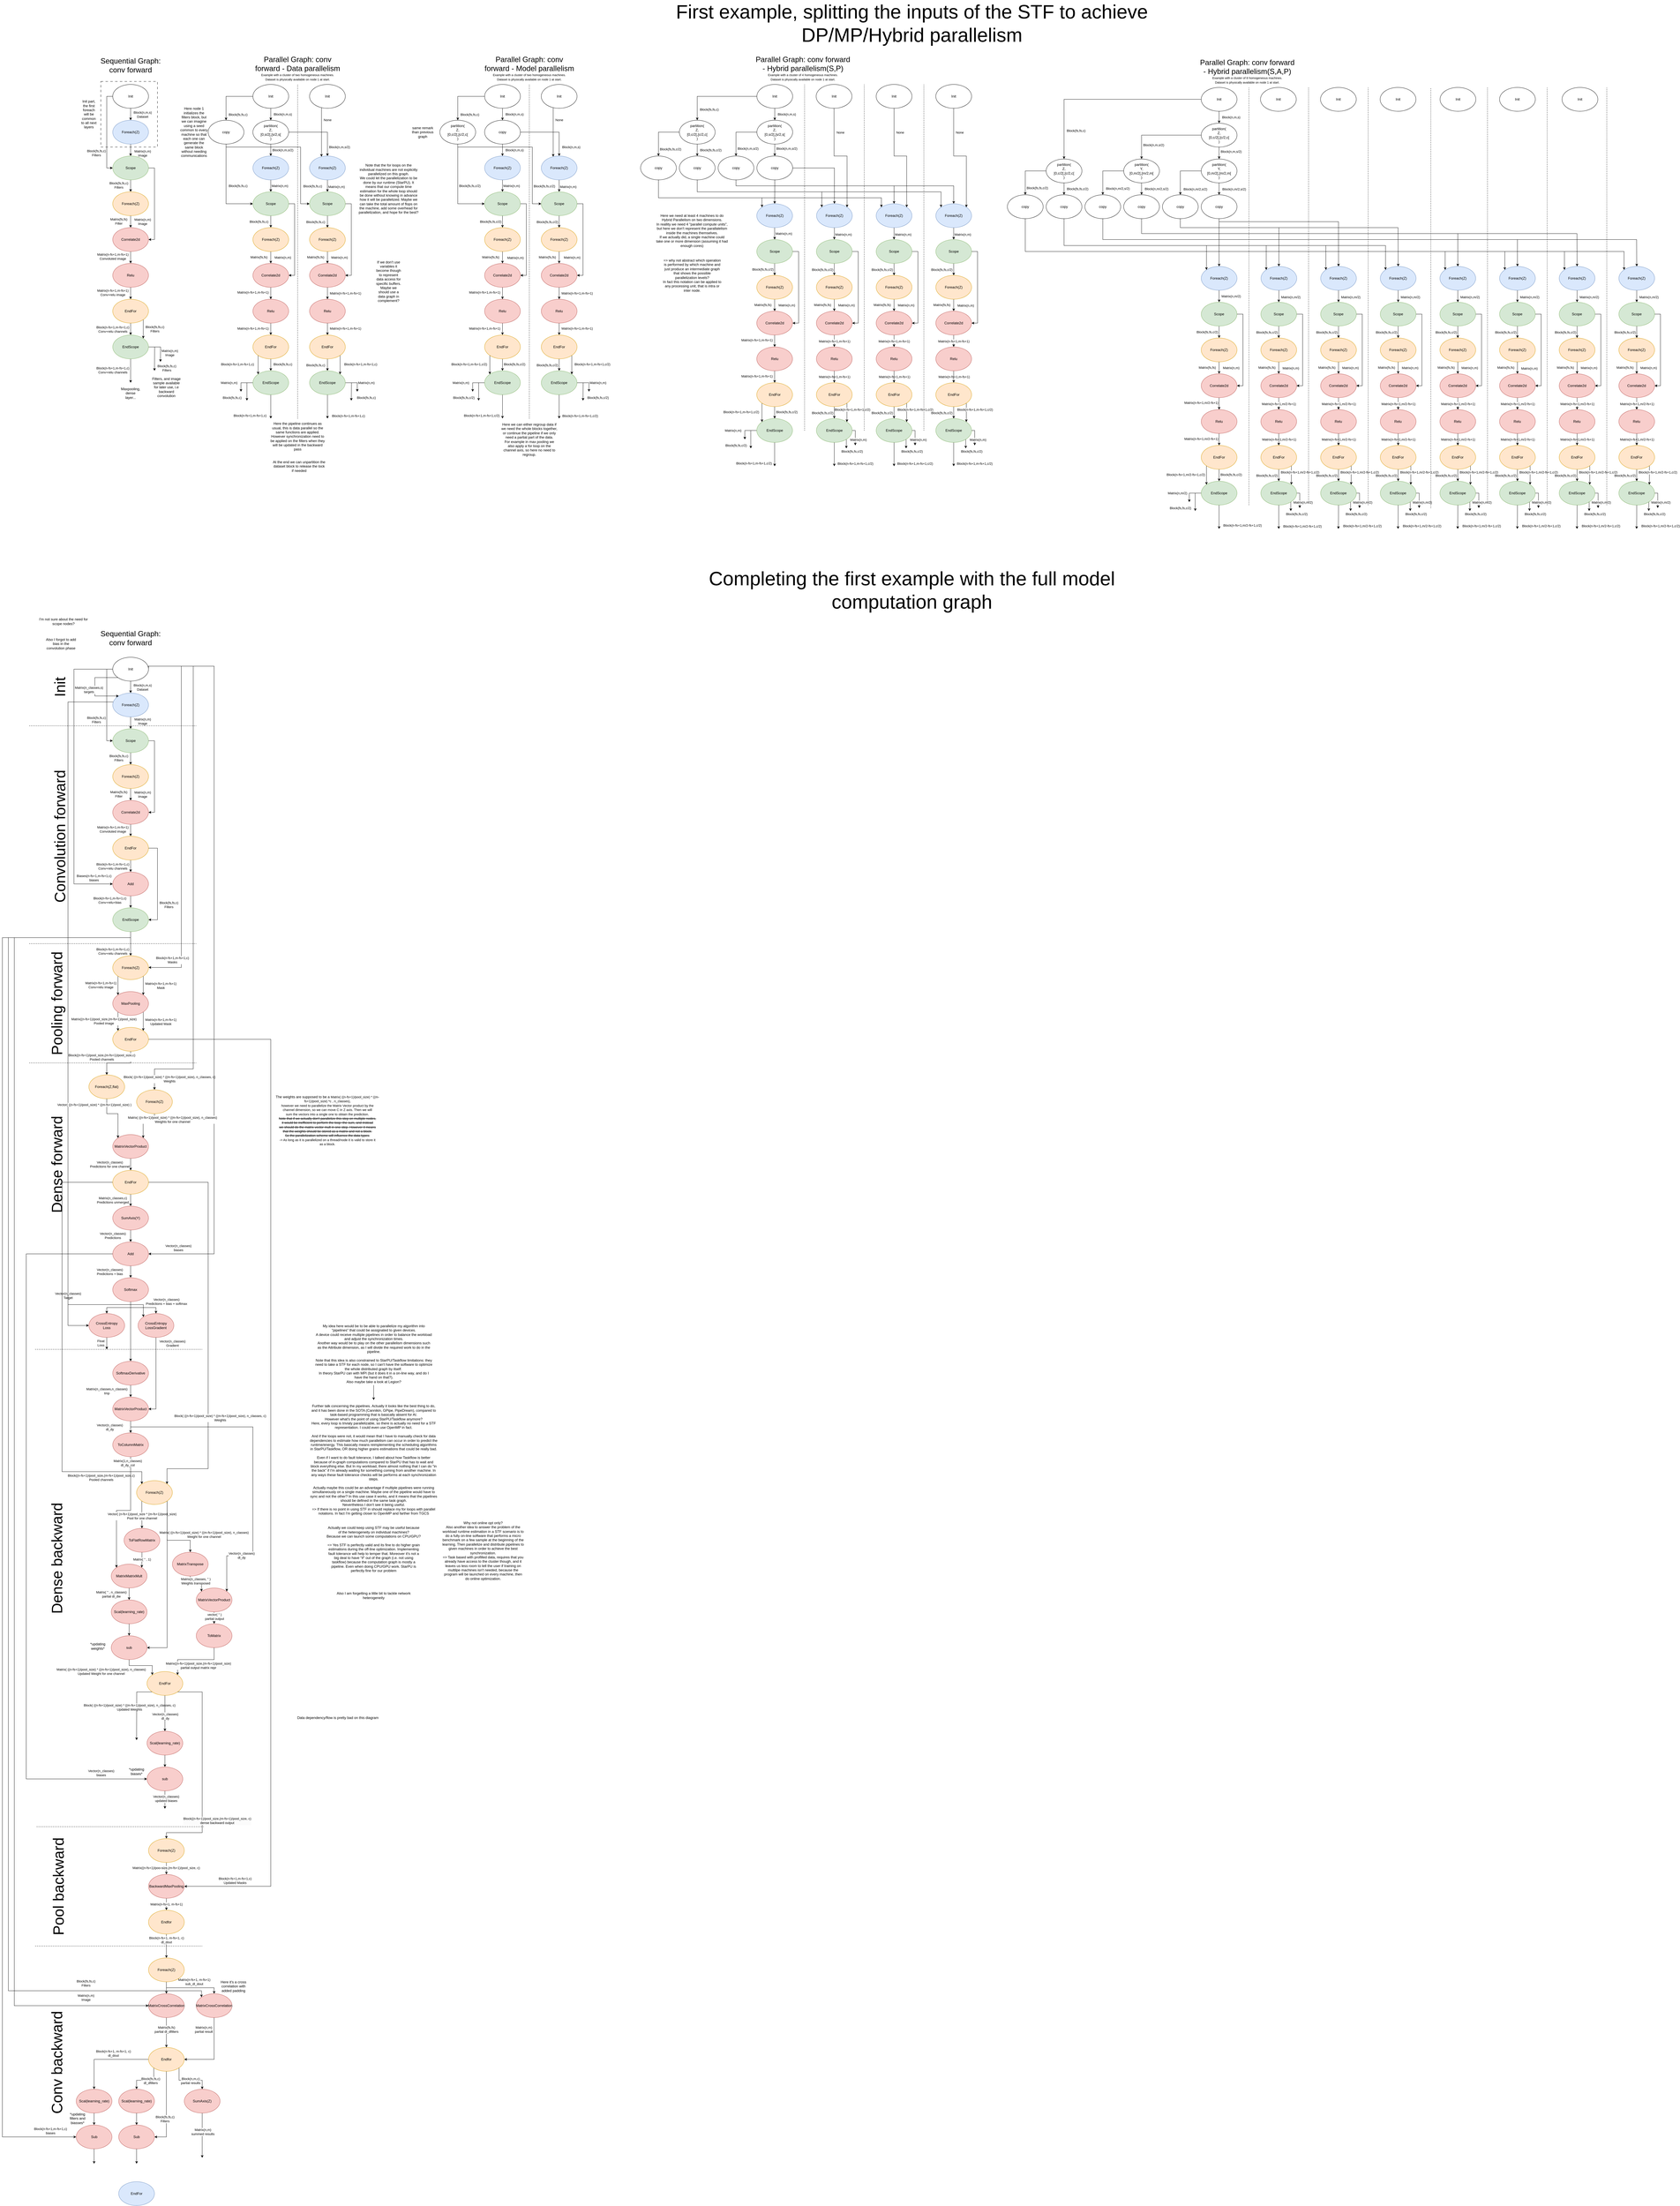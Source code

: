 <mxfile version="26.1.1">
  <diagram name="Page-1" id="DBsuCK_kuaazY-CVKZba">
    <mxGraphModel dx="2353" dy="2019" grid="1" gridSize="10" guides="1" tooltips="1" connect="1" arrows="1" fold="1" page="1" pageScale="1" pageWidth="850" pageHeight="1100" math="0" shadow="0">
      <root>
        <mxCell id="0" />
        <mxCell id="1" parent="0" />
        <mxCell id="JnUUuBPaBff7TI_D-cFQ-45" value="" style="rounded=0;whiteSpace=wrap;html=1;fillColor=none;dashed=1;dashPattern=8 8;" parent="1" vertex="1">
          <mxGeometry x="80" y="270" width="190" height="220" as="geometry" />
        </mxCell>
        <mxCell id="JnUUuBPaBff7TI_D-cFQ-4" style="edgeStyle=orthogonalEdgeStyle;rounded=0;orthogonalLoop=1;jettySize=auto;html=1;entryX=0.5;entryY=0;entryDx=0;entryDy=0;" parent="1" source="JnUUuBPaBff7TI_D-cFQ-2" target="JnUUuBPaBff7TI_D-cFQ-3" edge="1">
          <mxGeometry relative="1" as="geometry" />
        </mxCell>
        <mxCell id="JnUUuBPaBff7TI_D-cFQ-6" value="Block(n,m,s)&lt;div&gt;Dataset&lt;/div&gt;" style="edgeLabel;html=1;align=center;verticalAlign=middle;resizable=0;points=[];" parent="JnUUuBPaBff7TI_D-cFQ-4" vertex="1" connectable="0">
          <mxGeometry x="0.05" y="3" relative="1" as="geometry">
            <mxPoint x="37" as="offset" />
          </mxGeometry>
        </mxCell>
        <mxCell id="JnUUuBPaBff7TI_D-cFQ-7" style="edgeStyle=orthogonalEdgeStyle;rounded=0;orthogonalLoop=1;jettySize=auto;html=1;entryX=0;entryY=0.5;entryDx=0;entryDy=0;" parent="1" source="JnUUuBPaBff7TI_D-cFQ-2" target="JnUUuBPaBff7TI_D-cFQ-5" edge="1">
          <mxGeometry relative="1" as="geometry">
            <Array as="points">
              <mxPoint x="100" y="320" />
              <mxPoint x="100" y="560" />
            </Array>
          </mxGeometry>
        </mxCell>
        <mxCell id="JnUUuBPaBff7TI_D-cFQ-8" value="Block(fs,fs,c)&lt;div&gt;Filters&lt;/div&gt;" style="edgeLabel;html=1;align=center;verticalAlign=middle;resizable=0;points=[];" parent="JnUUuBPaBff7TI_D-cFQ-7" vertex="1" connectable="0">
          <mxGeometry x="-0.042" y="1" relative="1" as="geometry">
            <mxPoint x="-36" y="76" as="offset" />
          </mxGeometry>
        </mxCell>
        <mxCell id="JnUUuBPaBff7TI_D-cFQ-2" value="Init" style="ellipse;whiteSpace=wrap;html=1;" parent="1" vertex="1">
          <mxGeometry x="120" y="280" width="120" height="80" as="geometry" />
        </mxCell>
        <mxCell id="JnUUuBPaBff7TI_D-cFQ-9" style="edgeStyle=orthogonalEdgeStyle;rounded=0;orthogonalLoop=1;jettySize=auto;html=1;entryX=0.5;entryY=0;entryDx=0;entryDy=0;" parent="1" source="JnUUuBPaBff7TI_D-cFQ-3" target="JnUUuBPaBff7TI_D-cFQ-5" edge="1">
          <mxGeometry relative="1" as="geometry" />
        </mxCell>
        <mxCell id="JnUUuBPaBff7TI_D-cFQ-10" value="Matrix(n,m)&lt;div&gt;Image&lt;/div&gt;" style="edgeLabel;html=1;align=center;verticalAlign=middle;resizable=0;points=[];" parent="JnUUuBPaBff7TI_D-cFQ-9" vertex="1" connectable="0">
          <mxGeometry x="-0.132" y="-1" relative="1" as="geometry">
            <mxPoint x="41" y="13" as="offset" />
          </mxGeometry>
        </mxCell>
        <mxCell id="JnUUuBPaBff7TI_D-cFQ-3" value="Foreach(Z)" style="ellipse;whiteSpace=wrap;html=1;fillColor=#dae8fc;strokeColor=#6c8ebf;" parent="1" vertex="1">
          <mxGeometry x="120" y="400" width="120" height="80" as="geometry" />
        </mxCell>
        <mxCell id="JnUUuBPaBff7TI_D-cFQ-12" style="edgeStyle=orthogonalEdgeStyle;rounded=0;orthogonalLoop=1;jettySize=auto;html=1;entryX=0.5;entryY=0;entryDx=0;entryDy=0;" parent="1" source="JnUUuBPaBff7TI_D-cFQ-5" target="JnUUuBPaBff7TI_D-cFQ-11" edge="1">
          <mxGeometry relative="1" as="geometry" />
        </mxCell>
        <mxCell id="JnUUuBPaBff7TI_D-cFQ-13" value="Block(fs,fs,c)&lt;div&gt;Filters&lt;/div&gt;" style="edgeLabel;html=1;align=center;verticalAlign=middle;resizable=0;points=[];" parent="JnUUuBPaBff7TI_D-cFQ-12" vertex="1" connectable="0">
          <mxGeometry x="-0.121" y="-2" relative="1" as="geometry">
            <mxPoint x="-38" as="offset" />
          </mxGeometry>
        </mxCell>
        <mxCell id="JnUUuBPaBff7TI_D-cFQ-17" style="edgeStyle=orthogonalEdgeStyle;rounded=0;orthogonalLoop=1;jettySize=auto;html=1;entryX=1;entryY=0.5;entryDx=0;entryDy=0;" parent="1" source="JnUUuBPaBff7TI_D-cFQ-5" target="JnUUuBPaBff7TI_D-cFQ-14" edge="1">
          <mxGeometry relative="1" as="geometry">
            <Array as="points">
              <mxPoint x="260" y="560" />
              <mxPoint x="260" y="800" />
            </Array>
          </mxGeometry>
        </mxCell>
        <mxCell id="JnUUuBPaBff7TI_D-cFQ-18" value="Matrix(n,m)&lt;div&gt;Image&lt;/div&gt;" style="edgeLabel;html=1;align=center;verticalAlign=middle;resizable=0;points=[];" parent="JnUUuBPaBff7TI_D-cFQ-17" vertex="1" connectable="0">
          <mxGeometry x="-0.009" y="2" relative="1" as="geometry">
            <mxPoint x="-42" y="61" as="offset" />
          </mxGeometry>
        </mxCell>
        <mxCell id="JnUUuBPaBff7TI_D-cFQ-5" value="Scope" style="ellipse;whiteSpace=wrap;html=1;fillColor=#d5e8d4;strokeColor=#82b366;" parent="1" vertex="1">
          <mxGeometry x="120" y="520" width="120" height="80" as="geometry" />
        </mxCell>
        <mxCell id="JnUUuBPaBff7TI_D-cFQ-16" style="edgeStyle=orthogonalEdgeStyle;rounded=0;orthogonalLoop=1;jettySize=auto;html=1;entryX=0.5;entryY=0;entryDx=0;entryDy=0;" parent="1" source="JnUUuBPaBff7TI_D-cFQ-11" target="JnUUuBPaBff7TI_D-cFQ-14" edge="1">
          <mxGeometry relative="1" as="geometry" />
        </mxCell>
        <mxCell id="JnUUuBPaBff7TI_D-cFQ-19" value="Matrix(fs,fs)&lt;div&gt;Filter&lt;/div&gt;" style="edgeLabel;html=1;align=center;verticalAlign=middle;resizable=0;points=[];" parent="JnUUuBPaBff7TI_D-cFQ-16" vertex="1" connectable="0">
          <mxGeometry x="-0.064" y="-2" relative="1" as="geometry">
            <mxPoint x="-38" as="offset" />
          </mxGeometry>
        </mxCell>
        <mxCell id="JnUUuBPaBff7TI_D-cFQ-11" value="Foreach(Z)" style="ellipse;whiteSpace=wrap;html=1;fillColor=#ffe6cc;strokeColor=#d79b00;" parent="1" vertex="1">
          <mxGeometry x="120" y="640" width="120" height="80" as="geometry" />
        </mxCell>
        <mxCell id="JnUUuBPaBff7TI_D-cFQ-21" style="edgeStyle=orthogonalEdgeStyle;rounded=0;orthogonalLoop=1;jettySize=auto;html=1;entryX=0.5;entryY=0;entryDx=0;entryDy=0;" parent="1" source="JnUUuBPaBff7TI_D-cFQ-14" target="JnUUuBPaBff7TI_D-cFQ-20" edge="1">
          <mxGeometry relative="1" as="geometry" />
        </mxCell>
        <mxCell id="JnUUuBPaBff7TI_D-cFQ-22" value="Matrix(n-fs+1,m-fs+1)&lt;div&gt;Convoluted image&lt;/div&gt;" style="edgeLabel;html=1;align=center;verticalAlign=middle;resizable=0;points=[];" parent="JnUUuBPaBff7TI_D-cFQ-21" vertex="1" connectable="0">
          <mxGeometry x="-0.179" y="-1" relative="1" as="geometry">
            <mxPoint x="-59" as="offset" />
          </mxGeometry>
        </mxCell>
        <mxCell id="JnUUuBPaBff7TI_D-cFQ-14" value="Correlate2d" style="ellipse;whiteSpace=wrap;html=1;fillColor=#f8cecc;strokeColor=#b85450;" parent="1" vertex="1">
          <mxGeometry x="120" y="760" width="120" height="80" as="geometry" />
        </mxCell>
        <mxCell id="JnUUuBPaBff7TI_D-cFQ-24" style="edgeStyle=orthogonalEdgeStyle;rounded=0;orthogonalLoop=1;jettySize=auto;html=1;entryX=0.5;entryY=0;entryDx=0;entryDy=0;" parent="1" source="JnUUuBPaBff7TI_D-cFQ-20" target="JnUUuBPaBff7TI_D-cFQ-23" edge="1">
          <mxGeometry relative="1" as="geometry" />
        </mxCell>
        <mxCell id="JnUUuBPaBff7TI_D-cFQ-25" value="Matrix(n-fs+1,m-fs+1)&lt;div&gt;Conv+relu image&lt;/div&gt;" style="edgeLabel;html=1;align=center;verticalAlign=middle;resizable=0;points=[];" parent="JnUUuBPaBff7TI_D-cFQ-24" vertex="1" connectable="0">
          <mxGeometry x="-0.121" y="1" relative="1" as="geometry">
            <mxPoint x="-61" as="offset" />
          </mxGeometry>
        </mxCell>
        <mxCell id="JnUUuBPaBff7TI_D-cFQ-20" value="Relu" style="ellipse;whiteSpace=wrap;html=1;fillColor=#f8cecc;strokeColor=#b85450;" parent="1" vertex="1">
          <mxGeometry x="120" y="880" width="120" height="80" as="geometry" />
        </mxCell>
        <mxCell id="JnUUuBPaBff7TI_D-cFQ-27" style="edgeStyle=orthogonalEdgeStyle;rounded=0;orthogonalLoop=1;jettySize=auto;html=1;entryX=0.5;entryY=0;entryDx=0;entryDy=0;" parent="1" source="JnUUuBPaBff7TI_D-cFQ-23" target="JnUUuBPaBff7TI_D-cFQ-26" edge="1">
          <mxGeometry relative="1" as="geometry" />
        </mxCell>
        <mxCell id="JnUUuBPaBff7TI_D-cFQ-32" value="Block(n-fs+1,m-fs+1,c)&lt;div&gt;Conv+relu channels&lt;/div&gt;" style="edgeLabel;html=1;align=center;verticalAlign=middle;resizable=0;points=[];" parent="JnUUuBPaBff7TI_D-cFQ-27" vertex="1" connectable="0">
          <mxGeometry x="0.417" y="1" relative="1" as="geometry">
            <mxPoint x="-61" y="-8" as="offset" />
          </mxGeometry>
        </mxCell>
        <mxCell id="JnUUuBPaBff7TI_D-cFQ-34" style="edgeStyle=orthogonalEdgeStyle;rounded=0;orthogonalLoop=1;jettySize=auto;html=1;entryX=1;entryY=0;entryDx=0;entryDy=0;" parent="1" source="JnUUuBPaBff7TI_D-cFQ-23" target="JnUUuBPaBff7TI_D-cFQ-26" edge="1">
          <mxGeometry relative="1" as="geometry">
            <Array as="points">
              <mxPoint x="222" y="1100" />
            </Array>
          </mxGeometry>
        </mxCell>
        <mxCell id="JnUUuBPaBff7TI_D-cFQ-35" value="Block(fs,fs,c)&lt;div&gt;Filters&lt;/div&gt;" style="edgeLabel;html=1;align=center;verticalAlign=middle;resizable=0;points=[];" parent="JnUUuBPaBff7TI_D-cFQ-34" vertex="1" connectable="0">
          <mxGeometry x="0.591" y="2" relative="1" as="geometry">
            <mxPoint x="36" y="-19" as="offset" />
          </mxGeometry>
        </mxCell>
        <mxCell id="JnUUuBPaBff7TI_D-cFQ-23" value="EndFor" style="ellipse;whiteSpace=wrap;html=1;fillColor=#ffe6cc;strokeColor=#d79b00;" parent="1" vertex="1">
          <mxGeometry x="120" y="1000" width="120" height="80" as="geometry" />
        </mxCell>
        <mxCell id="JnUUuBPaBff7TI_D-cFQ-36" style="edgeStyle=orthogonalEdgeStyle;rounded=0;orthogonalLoop=1;jettySize=auto;html=1;" parent="1" source="JnUUuBPaBff7TI_D-cFQ-26" edge="1">
          <mxGeometry relative="1" as="geometry">
            <mxPoint x="180" y="1280.0" as="targetPoint" />
          </mxGeometry>
        </mxCell>
        <mxCell id="JnUUuBPaBff7TI_D-cFQ-38" value="Block(n-fs+1,m-fs+1,c)&lt;div&gt;Conv+relu channels&lt;/div&gt;" style="edgeLabel;html=1;align=center;verticalAlign=middle;resizable=0;points=[];" parent="JnUUuBPaBff7TI_D-cFQ-36" vertex="1" connectable="0">
          <mxGeometry x="-0.056" y="-2" relative="1" as="geometry">
            <mxPoint x="-58" as="offset" />
          </mxGeometry>
        </mxCell>
        <mxCell id="JnUUuBPaBff7TI_D-cFQ-39" style="edgeStyle=orthogonalEdgeStyle;rounded=0;orthogonalLoop=1;jettySize=auto;html=1;" parent="1" source="JnUUuBPaBff7TI_D-cFQ-26" edge="1">
          <mxGeometry relative="1" as="geometry">
            <mxPoint x="260" y="1240" as="targetPoint" />
          </mxGeometry>
        </mxCell>
        <mxCell id="JnUUuBPaBff7TI_D-cFQ-40" value="Block(fs,fs,c)&lt;div&gt;Filters&lt;/div&gt;" style="edgeLabel;html=1;align=center;verticalAlign=middle;resizable=0;points=[];" parent="JnUUuBPaBff7TI_D-cFQ-39" vertex="1" connectable="0">
          <mxGeometry x="0.074" y="-3" relative="1" as="geometry">
            <mxPoint x="43" y="37" as="offset" />
          </mxGeometry>
        </mxCell>
        <mxCell id="JnUUuBPaBff7TI_D-cFQ-41" style="edgeStyle=orthogonalEdgeStyle;rounded=0;orthogonalLoop=1;jettySize=auto;html=1;" parent="1" source="JnUUuBPaBff7TI_D-cFQ-26" edge="1">
          <mxGeometry relative="1" as="geometry">
            <mxPoint x="280" y="1210" as="targetPoint" />
          </mxGeometry>
        </mxCell>
        <mxCell id="JnUUuBPaBff7TI_D-cFQ-42" value="Matrix(n,m)&lt;div&gt;Image&lt;/div&gt;" style="edgeLabel;html=1;align=center;verticalAlign=middle;resizable=0;points=[];" parent="JnUUuBPaBff7TI_D-cFQ-41" vertex="1" connectable="0">
          <mxGeometry x="0.201" y="2" relative="1" as="geometry">
            <mxPoint x="28" y="6" as="offset" />
          </mxGeometry>
        </mxCell>
        <mxCell id="JnUUuBPaBff7TI_D-cFQ-26" value="EndScope" style="ellipse;whiteSpace=wrap;html=1;fillColor=#d5e8d4;strokeColor=#82b366;" parent="1" vertex="1">
          <mxGeometry x="120" y="1120" width="120" height="80" as="geometry" />
        </mxCell>
        <mxCell id="JnUUuBPaBff7TI_D-cFQ-43" value="Maxpooling, dense layer..." style="text;html=1;align=center;verticalAlign=middle;whiteSpace=wrap;rounded=0;" parent="1" vertex="1">
          <mxGeometry x="150" y="1300" width="60" height="30" as="geometry" />
        </mxCell>
        <mxCell id="JnUUuBPaBff7TI_D-cFQ-44" value="&lt;font style=&quot;font-size: 25px;&quot;&gt;Sequential Graph: conv forward&lt;/font&gt;" style="text;html=1;align=center;verticalAlign=middle;whiteSpace=wrap;rounded=0;" parent="1" vertex="1">
          <mxGeometry x="65" y="180" width="230" height="70" as="geometry" />
        </mxCell>
        <mxCell id="JnUUuBPaBff7TI_D-cFQ-46" value="Init part, the first foreach will be common to all next layers" style="text;html=1;align=center;verticalAlign=middle;whiteSpace=wrap;rounded=0;" parent="1" vertex="1">
          <mxGeometry x="10" y="320" width="60" height="120" as="geometry" />
        </mxCell>
        <mxCell id="JnUUuBPaBff7TI_D-cFQ-47" value="Filters, and image sample available for later use, i.e backward convolution" style="text;html=1;align=center;verticalAlign=middle;whiteSpace=wrap;rounded=0;" parent="1" vertex="1">
          <mxGeometry x="250" y="1250" width="100" height="90" as="geometry" />
        </mxCell>
        <mxCell id="JnUUuBPaBff7TI_D-cFQ-48" value="&lt;font style=&quot;font-size: 25px;&quot;&gt;Parallel Graph: conv forward - Data parallelism&lt;/font&gt;&lt;div&gt;&lt;font size=&quot;1&quot;&gt;Example with a cluster of two homogeneous machines.&lt;/font&gt;&lt;/div&gt;&lt;div&gt;&lt;font size=&quot;1&quot;&gt;Dataset is physically available on node 1 at start.&lt;/font&gt;&lt;/div&gt;" style="text;html=1;align=center;verticalAlign=middle;whiteSpace=wrap;rounded=0;" parent="1" vertex="1">
          <mxGeometry x="590" y="180" width="300" height="90" as="geometry" />
        </mxCell>
        <mxCell id="JnUUuBPaBff7TI_D-cFQ-52" style="edgeStyle=orthogonalEdgeStyle;rounded=0;orthogonalLoop=1;jettySize=auto;html=1;entryX=0.5;entryY=0;entryDx=0;entryDy=0;" parent="1" source="JnUUuBPaBff7TI_D-cFQ-49" target="JnUUuBPaBff7TI_D-cFQ-51" edge="1">
          <mxGeometry relative="1" as="geometry" />
        </mxCell>
        <mxCell id="JnUUuBPaBff7TI_D-cFQ-53" value="Block(n,m,s)" style="edgeLabel;html=1;align=center;verticalAlign=middle;resizable=0;points=[];" parent="JnUUuBPaBff7TI_D-cFQ-52" vertex="1" connectable="0">
          <mxGeometry x="-0.207" y="2" relative="1" as="geometry">
            <mxPoint x="38" y="4" as="offset" />
          </mxGeometry>
        </mxCell>
        <mxCell id="JnUUuBPaBff7TI_D-cFQ-70" style="edgeStyle=orthogonalEdgeStyle;rounded=0;orthogonalLoop=1;jettySize=auto;html=1;" parent="1" source="JnUUuBPaBff7TI_D-cFQ-49" target="JnUUuBPaBff7TI_D-cFQ-69" edge="1">
          <mxGeometry relative="1" as="geometry" />
        </mxCell>
        <mxCell id="JnUUuBPaBff7TI_D-cFQ-71" value="Block(fs,fs,c)" style="edgeLabel;html=1;align=center;verticalAlign=middle;resizable=0;points=[];" parent="JnUUuBPaBff7TI_D-cFQ-70" vertex="1" connectable="0">
          <mxGeometry x="0.689" y="2" relative="1" as="geometry">
            <mxPoint x="38" y="7" as="offset" />
          </mxGeometry>
        </mxCell>
        <mxCell id="JnUUuBPaBff7TI_D-cFQ-49" value="Init" style="ellipse;whiteSpace=wrap;html=1;" parent="1" vertex="1">
          <mxGeometry x="590" y="280" width="120" height="80" as="geometry" />
        </mxCell>
        <mxCell id="JnUUuBPaBff7TI_D-cFQ-100" style="edgeStyle=orthogonalEdgeStyle;rounded=0;orthogonalLoop=1;jettySize=auto;html=1;" parent="1" source="JnUUuBPaBff7TI_D-cFQ-50" target="JnUUuBPaBff7TI_D-cFQ-54" edge="1">
          <mxGeometry relative="1" as="geometry">
            <Array as="points">
              <mxPoint x="820" y="440" />
              <mxPoint x="820" y="440" />
            </Array>
          </mxGeometry>
        </mxCell>
        <mxCell id="JnUUuBPaBff7TI_D-cFQ-101" value="None" style="edgeLabel;html=1;align=center;verticalAlign=middle;resizable=0;points=[];" parent="JnUUuBPaBff7TI_D-cFQ-100" vertex="1" connectable="0">
          <mxGeometry x="-0.516" y="1" relative="1" as="geometry">
            <mxPoint x="19" y="1" as="offset" />
          </mxGeometry>
        </mxCell>
        <mxCell id="JnUUuBPaBff7TI_D-cFQ-50" value="Init" style="ellipse;whiteSpace=wrap;html=1;" parent="1" vertex="1">
          <mxGeometry x="780" y="280" width="120" height="80" as="geometry" />
        </mxCell>
        <mxCell id="JnUUuBPaBff7TI_D-cFQ-56" style="edgeStyle=orthogonalEdgeStyle;rounded=0;orthogonalLoop=1;jettySize=auto;html=1;entryX=0.5;entryY=0;entryDx=0;entryDy=0;" parent="1" source="JnUUuBPaBff7TI_D-cFQ-51" target="JnUUuBPaBff7TI_D-cFQ-55" edge="1">
          <mxGeometry relative="1" as="geometry" />
        </mxCell>
        <mxCell id="JnUUuBPaBff7TI_D-cFQ-57" value="Block(n,m,s/2)" style="edgeLabel;html=1;align=center;verticalAlign=middle;resizable=0;points=[];" parent="JnUUuBPaBff7TI_D-cFQ-56" vertex="1" connectable="0">
          <mxGeometry x="-0.264" y="1" relative="1" as="geometry">
            <mxPoint x="39" y="5" as="offset" />
          </mxGeometry>
        </mxCell>
        <mxCell id="JnUUuBPaBff7TI_D-cFQ-58" style="edgeStyle=orthogonalEdgeStyle;rounded=0;orthogonalLoop=1;jettySize=auto;html=1;entryX=0.5;entryY=0;entryDx=0;entryDy=0;" parent="1" source="JnUUuBPaBff7TI_D-cFQ-51" target="JnUUuBPaBff7TI_D-cFQ-54" edge="1">
          <mxGeometry relative="1" as="geometry">
            <Array as="points">
              <mxPoint x="840" y="440" />
            </Array>
          </mxGeometry>
        </mxCell>
        <mxCell id="JnUUuBPaBff7TI_D-cFQ-59" value="Block(n,m,s/2)" style="edgeLabel;html=1;align=center;verticalAlign=middle;resizable=0;points=[];" parent="JnUUuBPaBff7TI_D-cFQ-58" vertex="1" connectable="0">
          <mxGeometry x="0.677" relative="1" as="geometry">
            <mxPoint x="40" y="4" as="offset" />
          </mxGeometry>
        </mxCell>
        <mxCell id="JnUUuBPaBff7TI_D-cFQ-51" value="partition(&lt;div&gt;Z,&lt;br&gt;&lt;div&gt;[0,s/2[,[s/2,s[&lt;/div&gt;&lt;div&gt;)&lt;/div&gt;&lt;/div&gt;" style="ellipse;whiteSpace=wrap;html=1;" parent="1" vertex="1">
          <mxGeometry x="590" y="400" width="120" height="80" as="geometry" />
        </mxCell>
        <mxCell id="JnUUuBPaBff7TI_D-cFQ-63" style="edgeStyle=orthogonalEdgeStyle;rounded=0;orthogonalLoop=1;jettySize=auto;html=1;entryX=0.5;entryY=0;entryDx=0;entryDy=0;" parent="1" source="JnUUuBPaBff7TI_D-cFQ-54" target="JnUUuBPaBff7TI_D-cFQ-61" edge="1">
          <mxGeometry relative="1" as="geometry" />
        </mxCell>
        <mxCell id="JnUUuBPaBff7TI_D-cFQ-65" value="Matrix(n,m)" style="edgeLabel;html=1;align=center;verticalAlign=middle;resizable=0;points=[];" parent="JnUUuBPaBff7TI_D-cFQ-63" vertex="1" connectable="0">
          <mxGeometry x="0.136" y="-2" relative="1" as="geometry">
            <mxPoint x="32" as="offset" />
          </mxGeometry>
        </mxCell>
        <mxCell id="JnUUuBPaBff7TI_D-cFQ-54" value="Foreach(Z)" style="ellipse;whiteSpace=wrap;html=1;fillColor=#dae8fc;strokeColor=#6c8ebf;" parent="1" vertex="1">
          <mxGeometry x="780" y="520" width="120" height="80" as="geometry" />
        </mxCell>
        <mxCell id="JnUUuBPaBff7TI_D-cFQ-62" style="edgeStyle=orthogonalEdgeStyle;rounded=0;orthogonalLoop=1;jettySize=auto;html=1;entryX=0.5;entryY=0;entryDx=0;entryDy=0;" parent="1" source="JnUUuBPaBff7TI_D-cFQ-55" target="JnUUuBPaBff7TI_D-cFQ-60" edge="1">
          <mxGeometry relative="1" as="geometry" />
        </mxCell>
        <mxCell id="JnUUuBPaBff7TI_D-cFQ-64" value="Matrix(n,m)" style="edgeLabel;html=1;align=center;verticalAlign=middle;resizable=0;points=[];" parent="JnUUuBPaBff7TI_D-cFQ-62" vertex="1" connectable="0">
          <mxGeometry x="-0.036" relative="1" as="geometry">
            <mxPoint x="30" as="offset" />
          </mxGeometry>
        </mxCell>
        <mxCell id="JnUUuBPaBff7TI_D-cFQ-55" value="Foreach(Z)" style="ellipse;whiteSpace=wrap;html=1;fillColor=#dae8fc;strokeColor=#6c8ebf;" parent="1" vertex="1">
          <mxGeometry x="590" y="520" width="120" height="80" as="geometry" />
        </mxCell>
        <mxCell id="JnUUuBPaBff7TI_D-cFQ-95" style="edgeStyle=orthogonalEdgeStyle;rounded=0;orthogonalLoop=1;jettySize=auto;html=1;entryX=0.5;entryY=0;entryDx=0;entryDy=0;" parent="1" source="JnUUuBPaBff7TI_D-cFQ-60" target="JnUUuBPaBff7TI_D-cFQ-81" edge="1">
          <mxGeometry relative="1" as="geometry" />
        </mxCell>
        <mxCell id="JnUUuBPaBff7TI_D-cFQ-96" value="Block(fs,fs,c)" style="edgeLabel;html=1;align=center;verticalAlign=middle;resizable=0;points=[];" parent="JnUUuBPaBff7TI_D-cFQ-95" vertex="1" connectable="0">
          <mxGeometry x="-0.036" y="-1" relative="1" as="geometry">
            <mxPoint x="-39" as="offset" />
          </mxGeometry>
        </mxCell>
        <mxCell id="JnUUuBPaBff7TI_D-cFQ-830" style="edgeStyle=orthogonalEdgeStyle;rounded=0;orthogonalLoop=1;jettySize=auto;html=1;entryX=1;entryY=0.5;entryDx=0;entryDy=0;" parent="1" source="JnUUuBPaBff7TI_D-cFQ-60" target="JnUUuBPaBff7TI_D-cFQ-84" edge="1">
          <mxGeometry relative="1" as="geometry">
            <Array as="points">
              <mxPoint x="730" y="680" />
              <mxPoint x="730" y="920" />
            </Array>
          </mxGeometry>
        </mxCell>
        <mxCell id="JnUUuBPaBff7TI_D-cFQ-832" value="Matrix(n,m)" style="edgeLabel;html=1;align=center;verticalAlign=middle;resizable=0;points=[];" parent="JnUUuBPaBff7TI_D-cFQ-830" vertex="1" connectable="0">
          <mxGeometry x="0.242" y="-2" relative="1" as="geometry">
            <mxPoint x="-38" y="26" as="offset" />
          </mxGeometry>
        </mxCell>
        <mxCell id="JnUUuBPaBff7TI_D-cFQ-60" value="Scope" style="ellipse;whiteSpace=wrap;html=1;fillColor=#d5e8d4;strokeColor=#82b366;" parent="1" vertex="1">
          <mxGeometry x="590" y="640" width="120" height="80" as="geometry" />
        </mxCell>
        <mxCell id="JnUUuBPaBff7TI_D-cFQ-97" style="edgeStyle=orthogonalEdgeStyle;rounded=0;orthogonalLoop=1;jettySize=auto;html=1;entryX=0.5;entryY=0;entryDx=0;entryDy=0;" parent="1" source="JnUUuBPaBff7TI_D-cFQ-61" target="JnUUuBPaBff7TI_D-cFQ-89" edge="1">
          <mxGeometry relative="1" as="geometry" />
        </mxCell>
        <mxCell id="JnUUuBPaBff7TI_D-cFQ-98" value="Block(fs,fs,c)" style="edgeLabel;html=1;align=center;verticalAlign=middle;resizable=0;points=[];" parent="JnUUuBPaBff7TI_D-cFQ-97" vertex="1" connectable="0">
          <mxGeometry x="0.021" y="-2" relative="1" as="geometry">
            <mxPoint x="-38" as="offset" />
          </mxGeometry>
        </mxCell>
        <mxCell id="JnUUuBPaBff7TI_D-cFQ-831" style="edgeStyle=orthogonalEdgeStyle;rounded=0;orthogonalLoop=1;jettySize=auto;html=1;entryX=1;entryY=0.5;entryDx=0;entryDy=0;" parent="1" source="JnUUuBPaBff7TI_D-cFQ-61" target="JnUUuBPaBff7TI_D-cFQ-92" edge="1">
          <mxGeometry relative="1" as="geometry">
            <Array as="points">
              <mxPoint x="920" y="680" />
              <mxPoint x="920" y="920" />
            </Array>
          </mxGeometry>
        </mxCell>
        <mxCell id="JnUUuBPaBff7TI_D-cFQ-833" value="Matrix(n,m)" style="edgeLabel;html=1;align=center;verticalAlign=middle;resizable=0;points=[];" parent="JnUUuBPaBff7TI_D-cFQ-831" vertex="1" connectable="0">
          <mxGeometry x="0.385" relative="1" as="geometry">
            <mxPoint x="-40" y="6" as="offset" />
          </mxGeometry>
        </mxCell>
        <mxCell id="JnUUuBPaBff7TI_D-cFQ-61" value="Scope" style="ellipse;whiteSpace=wrap;html=1;fillColor=#d5e8d4;strokeColor=#82b366;" parent="1" vertex="1">
          <mxGeometry x="780" y="640" width="120" height="80" as="geometry" />
        </mxCell>
        <mxCell id="JnUUuBPaBff7TI_D-cFQ-67" value="Note that the for loops on the individual machines are not explicitly parallelized on this graph.&lt;div&gt;We could let the parallelization to be done by our runtime (StarPU). It means that our compute time estimation for the whole loop should be done without knowing in advance how it will be parallelized. Maybe we can take the total amount of flops on the machine, add some overhead for parallelization, and hope for the best?&lt;/div&gt;" style="text;html=1;align=center;verticalAlign=middle;whiteSpace=wrap;rounded=0;" parent="1" vertex="1">
          <mxGeometry x="940" y="540" width="210" height="180" as="geometry" />
        </mxCell>
        <mxCell id="JnUUuBPaBff7TI_D-cFQ-75" style="edgeStyle=orthogonalEdgeStyle;rounded=0;orthogonalLoop=1;jettySize=auto;html=1;entryX=0;entryY=0.5;entryDx=0;entryDy=0;" parent="1" source="JnUUuBPaBff7TI_D-cFQ-69" target="JnUUuBPaBff7TI_D-cFQ-60" edge="1">
          <mxGeometry relative="1" as="geometry">
            <Array as="points">
              <mxPoint x="500" y="680" />
            </Array>
          </mxGeometry>
        </mxCell>
        <mxCell id="JnUUuBPaBff7TI_D-cFQ-77" value="Block(fs,fs,c)" style="edgeLabel;html=1;align=center;verticalAlign=middle;resizable=0;points=[];" parent="JnUUuBPaBff7TI_D-cFQ-75" vertex="1" connectable="0">
          <mxGeometry x="-0.063" y="-1" relative="1" as="geometry">
            <mxPoint x="41" y="4" as="offset" />
          </mxGeometry>
        </mxCell>
        <mxCell id="JnUUuBPaBff7TI_D-cFQ-76" style="edgeStyle=orthogonalEdgeStyle;rounded=0;orthogonalLoop=1;jettySize=auto;html=1;entryX=0;entryY=0.5;entryDx=0;entryDy=0;" parent="1" source="JnUUuBPaBff7TI_D-cFQ-69" target="JnUUuBPaBff7TI_D-cFQ-61" edge="1">
          <mxGeometry relative="1" as="geometry">
            <Array as="points">
              <mxPoint x="500" y="490" />
              <mxPoint x="750" y="490" />
              <mxPoint x="750" y="680" />
            </Array>
          </mxGeometry>
        </mxCell>
        <mxCell id="JnUUuBPaBff7TI_D-cFQ-78" value="Block(fs,fs,c)" style="edgeLabel;html=1;align=center;verticalAlign=middle;resizable=0;points=[];" parent="JnUUuBPaBff7TI_D-cFQ-76" vertex="1" connectable="0">
          <mxGeometry x="0.629" relative="1" as="geometry">
            <mxPoint x="40" as="offset" />
          </mxGeometry>
        </mxCell>
        <mxCell id="JnUUuBPaBff7TI_D-cFQ-69" value="copy" style="ellipse;whiteSpace=wrap;html=1;" parent="1" vertex="1">
          <mxGeometry x="440" y="400" width="120" height="80" as="geometry" />
        </mxCell>
        <mxCell id="JnUUuBPaBff7TI_D-cFQ-79" style="edgeStyle=orthogonalEdgeStyle;rounded=0;orthogonalLoop=1;jettySize=auto;html=1;entryX=0.5;entryY=0;entryDx=0;entryDy=0;" parent="1" source="JnUUuBPaBff7TI_D-cFQ-81" target="JnUUuBPaBff7TI_D-cFQ-84" edge="1">
          <mxGeometry relative="1" as="geometry" />
        </mxCell>
        <mxCell id="JnUUuBPaBff7TI_D-cFQ-80" value="Matrix(fs,fs)" style="edgeLabel;html=1;align=center;verticalAlign=middle;resizable=0;points=[];" parent="JnUUuBPaBff7TI_D-cFQ-79" vertex="1" connectable="0">
          <mxGeometry x="-0.064" y="-2" relative="1" as="geometry">
            <mxPoint x="-38" as="offset" />
          </mxGeometry>
        </mxCell>
        <mxCell id="JnUUuBPaBff7TI_D-cFQ-81" value="Foreach(Z)" style="ellipse;whiteSpace=wrap;html=1;fillColor=#ffe6cc;strokeColor=#d79b00;" parent="1" vertex="1">
          <mxGeometry x="590" y="760" width="120" height="80" as="geometry" />
        </mxCell>
        <mxCell id="JnUUuBPaBff7TI_D-cFQ-82" style="edgeStyle=orthogonalEdgeStyle;rounded=0;orthogonalLoop=1;jettySize=auto;html=1;entryX=0.5;entryY=0;entryDx=0;entryDy=0;" parent="1" source="JnUUuBPaBff7TI_D-cFQ-84" target="JnUUuBPaBff7TI_D-cFQ-86" edge="1">
          <mxGeometry relative="1" as="geometry" />
        </mxCell>
        <mxCell id="JnUUuBPaBff7TI_D-cFQ-83" value="Matrix(n-fs+1,m-fs+1)" style="edgeLabel;html=1;align=center;verticalAlign=middle;resizable=0;points=[];" parent="JnUUuBPaBff7TI_D-cFQ-82" vertex="1" connectable="0">
          <mxGeometry x="-0.179" y="-1" relative="1" as="geometry">
            <mxPoint x="-59" as="offset" />
          </mxGeometry>
        </mxCell>
        <mxCell id="JnUUuBPaBff7TI_D-cFQ-84" value="Correlate2d" style="ellipse;whiteSpace=wrap;html=1;fillColor=#f8cecc;strokeColor=#b85450;" parent="1" vertex="1">
          <mxGeometry x="590" y="880" width="120" height="80" as="geometry" />
        </mxCell>
        <mxCell id="JnUUuBPaBff7TI_D-cFQ-85" value="Matrix(n-fs+1,m-fs+1)" style="edgeLabel;html=1;align=center;verticalAlign=middle;resizable=0;points=[];" parent="1" vertex="1" connectable="0">
          <mxGeometry x="590" y="1097.5" as="geometry" />
        </mxCell>
        <mxCell id="JnUUuBPaBff7TI_D-cFQ-104" style="edgeStyle=orthogonalEdgeStyle;rounded=0;orthogonalLoop=1;jettySize=auto;html=1;entryX=0.5;entryY=0;entryDx=0;entryDy=0;" parent="1" source="JnUUuBPaBff7TI_D-cFQ-86" target="JnUUuBPaBff7TI_D-cFQ-102" edge="1">
          <mxGeometry relative="1" as="geometry" />
        </mxCell>
        <mxCell id="JnUUuBPaBff7TI_D-cFQ-86" value="Relu" style="ellipse;whiteSpace=wrap;html=1;fillColor=#f8cecc;strokeColor=#b85450;" parent="1" vertex="1">
          <mxGeometry x="590" y="1000" width="120" height="80" as="geometry" />
        </mxCell>
        <mxCell id="JnUUuBPaBff7TI_D-cFQ-87" style="edgeStyle=orthogonalEdgeStyle;rounded=0;orthogonalLoop=1;jettySize=auto;html=1;entryX=0.5;entryY=0;entryDx=0;entryDy=0;" parent="1" source="JnUUuBPaBff7TI_D-cFQ-89" target="JnUUuBPaBff7TI_D-cFQ-92" edge="1">
          <mxGeometry relative="1" as="geometry" />
        </mxCell>
        <mxCell id="JnUUuBPaBff7TI_D-cFQ-88" value="Matrix(fs,fs)" style="edgeLabel;html=1;align=center;verticalAlign=middle;resizable=0;points=[];" parent="JnUUuBPaBff7TI_D-cFQ-87" vertex="1" connectable="0">
          <mxGeometry x="-0.064" y="-2" relative="1" as="geometry">
            <mxPoint x="-38" as="offset" />
          </mxGeometry>
        </mxCell>
        <mxCell id="JnUUuBPaBff7TI_D-cFQ-89" value="Foreach(Z)" style="ellipse;whiteSpace=wrap;html=1;fillColor=#ffe6cc;strokeColor=#d79b00;" parent="1" vertex="1">
          <mxGeometry x="780" y="760" width="120" height="80" as="geometry" />
        </mxCell>
        <mxCell id="JnUUuBPaBff7TI_D-cFQ-90" style="edgeStyle=orthogonalEdgeStyle;rounded=0;orthogonalLoop=1;jettySize=auto;html=1;entryX=0.5;entryY=0;entryDx=0;entryDy=0;" parent="1" source="JnUUuBPaBff7TI_D-cFQ-92" target="JnUUuBPaBff7TI_D-cFQ-94" edge="1">
          <mxGeometry relative="1" as="geometry" />
        </mxCell>
        <mxCell id="JnUUuBPaBff7TI_D-cFQ-91" value="Matrix(n-fs+1,m-fs+1)" style="edgeLabel;html=1;align=center;verticalAlign=middle;resizable=0;points=[];" parent="JnUUuBPaBff7TI_D-cFQ-90" vertex="1" connectable="0">
          <mxGeometry x="-0.179" y="-1" relative="1" as="geometry">
            <mxPoint x="61" y="3" as="offset" />
          </mxGeometry>
        </mxCell>
        <mxCell id="JnUUuBPaBff7TI_D-cFQ-92" value="Correlate2d" style="ellipse;whiteSpace=wrap;html=1;fillColor=#f8cecc;strokeColor=#b85450;" parent="1" vertex="1">
          <mxGeometry x="780" y="880" width="120" height="80" as="geometry" />
        </mxCell>
        <mxCell id="JnUUuBPaBff7TI_D-cFQ-93" value="Matrix(n-fs+1,m-fs+1)" style="edgeLabel;html=1;align=center;verticalAlign=middle;resizable=0;points=[];" parent="1" vertex="1" connectable="0">
          <mxGeometry x="900" y="1097.5" as="geometry" />
        </mxCell>
        <mxCell id="JnUUuBPaBff7TI_D-cFQ-105" style="edgeStyle=orthogonalEdgeStyle;rounded=0;orthogonalLoop=1;jettySize=auto;html=1;entryX=0.5;entryY=0;entryDx=0;entryDy=0;" parent="1" source="JnUUuBPaBff7TI_D-cFQ-94" target="JnUUuBPaBff7TI_D-cFQ-103" edge="1">
          <mxGeometry relative="1" as="geometry" />
        </mxCell>
        <mxCell id="JnUUuBPaBff7TI_D-cFQ-94" value="Relu" style="ellipse;whiteSpace=wrap;html=1;fillColor=#f8cecc;strokeColor=#b85450;" parent="1" vertex="1">
          <mxGeometry x="780" y="1000" width="120" height="80" as="geometry" />
        </mxCell>
        <mxCell id="JnUUuBPaBff7TI_D-cFQ-99" value="Here node 1 initializes the filters block, but we can imagine using a seed common to every machine so that each one can generate the same block without needing communications" style="text;html=1;align=center;verticalAlign=middle;whiteSpace=wrap;rounded=0;" parent="1" vertex="1">
          <mxGeometry x="345" y="335" width="95" height="210" as="geometry" />
        </mxCell>
        <mxCell id="JnUUuBPaBff7TI_D-cFQ-109" style="edgeStyle=orthogonalEdgeStyle;rounded=0;orthogonalLoop=1;jettySize=auto;html=1;entryX=0;entryY=0;entryDx=0;entryDy=0;" parent="1" source="JnUUuBPaBff7TI_D-cFQ-102" target="JnUUuBPaBff7TI_D-cFQ-107" edge="1">
          <mxGeometry relative="1" as="geometry">
            <Array as="points">
              <mxPoint x="608" y="1240" />
            </Array>
          </mxGeometry>
        </mxCell>
        <mxCell id="JnUUuBPaBff7TI_D-cFQ-111" value="Block(n-fs+1,m-fs+1,c)" style="edgeLabel;html=1;align=center;verticalAlign=middle;resizable=0;points=[];" parent="JnUUuBPaBff7TI_D-cFQ-109" vertex="1" connectable="0">
          <mxGeometry x="-0.093" y="1" relative="1" as="geometry">
            <mxPoint x="-71" as="offset" />
          </mxGeometry>
        </mxCell>
        <mxCell id="JnUUuBPaBff7TI_D-cFQ-114" style="edgeStyle=orthogonalEdgeStyle;rounded=0;orthogonalLoop=1;jettySize=auto;html=1;entryX=0.5;entryY=0;entryDx=0;entryDy=0;" parent="1" source="JnUUuBPaBff7TI_D-cFQ-102" target="JnUUuBPaBff7TI_D-cFQ-107" edge="1">
          <mxGeometry relative="1" as="geometry" />
        </mxCell>
        <mxCell id="JnUUuBPaBff7TI_D-cFQ-115" value="Block(fs,fs,c)" style="edgeLabel;html=1;align=center;verticalAlign=middle;resizable=0;points=[];" parent="JnUUuBPaBff7TI_D-cFQ-114" vertex="1" connectable="0">
          <mxGeometry x="-0.093" y="-1" relative="1" as="geometry">
            <mxPoint x="41" as="offset" />
          </mxGeometry>
        </mxCell>
        <mxCell id="JnUUuBPaBff7TI_D-cFQ-102" value="EndFor" style="ellipse;whiteSpace=wrap;html=1;fillColor=#ffe6cc;strokeColor=#d79b00;" parent="1" vertex="1">
          <mxGeometry x="590" y="1120" width="120" height="80" as="geometry" />
        </mxCell>
        <mxCell id="JnUUuBPaBff7TI_D-cFQ-110" style="edgeStyle=orthogonalEdgeStyle;rounded=0;orthogonalLoop=1;jettySize=auto;html=1;entryX=1;entryY=0;entryDx=0;entryDy=0;" parent="1" source="JnUUuBPaBff7TI_D-cFQ-103" target="JnUUuBPaBff7TI_D-cFQ-108" edge="1">
          <mxGeometry relative="1" as="geometry">
            <Array as="points">
              <mxPoint x="882" y="1220" />
            </Array>
          </mxGeometry>
        </mxCell>
        <mxCell id="JnUUuBPaBff7TI_D-cFQ-112" value="Block(n-fs+1,m-fs+1,c)" style="edgeLabel;html=1;align=center;verticalAlign=middle;resizable=0;points=[];" parent="JnUUuBPaBff7TI_D-cFQ-110" vertex="1" connectable="0">
          <mxGeometry x="-0.064" y="1" relative="1" as="geometry">
            <mxPoint x="67" as="offset" />
          </mxGeometry>
        </mxCell>
        <mxCell id="JnUUuBPaBff7TI_D-cFQ-113" style="edgeStyle=orthogonalEdgeStyle;rounded=0;orthogonalLoop=1;jettySize=auto;html=1;entryX=0.5;entryY=0;entryDx=0;entryDy=0;" parent="1" source="JnUUuBPaBff7TI_D-cFQ-103" target="JnUUuBPaBff7TI_D-cFQ-108" edge="1">
          <mxGeometry relative="1" as="geometry">
            <Array as="points">
              <mxPoint x="840" y="1230" />
              <mxPoint x="840" y="1230" />
            </Array>
          </mxGeometry>
        </mxCell>
        <mxCell id="JnUUuBPaBff7TI_D-cFQ-116" value="Block(fs,fs,c)" style="edgeLabel;html=1;align=center;verticalAlign=middle;resizable=0;points=[];" parent="JnUUuBPaBff7TI_D-cFQ-113" vertex="1" connectable="0">
          <mxGeometry x="0.05" y="-2" relative="1" as="geometry">
            <mxPoint x="-38" as="offset" />
          </mxGeometry>
        </mxCell>
        <mxCell id="JnUUuBPaBff7TI_D-cFQ-103" value="EndFor" style="ellipse;whiteSpace=wrap;html=1;fillColor=#ffe6cc;strokeColor=#d79b00;" parent="1" vertex="1">
          <mxGeometry x="780" y="1120" width="120" height="80" as="geometry" />
        </mxCell>
        <mxCell id="JnUUuBPaBff7TI_D-cFQ-106" value="If we don&#39;t use variables it become though to represent data access for specific buffers. Maybe we should use a data graph in complement?" style="text;html=1;align=center;verticalAlign=middle;whiteSpace=wrap;rounded=0;" parent="1" vertex="1">
          <mxGeometry x="1000" y="860" width="90" height="160" as="geometry" />
        </mxCell>
        <mxCell id="JnUUuBPaBff7TI_D-cFQ-119" style="edgeStyle=orthogonalEdgeStyle;rounded=0;orthogonalLoop=1;jettySize=auto;html=1;" parent="1" source="JnUUuBPaBff7TI_D-cFQ-107" edge="1">
          <mxGeometry relative="1" as="geometry">
            <mxPoint x="650" y="1400.0" as="targetPoint" />
          </mxGeometry>
        </mxCell>
        <mxCell id="JnUUuBPaBff7TI_D-cFQ-120" value="Block(n-fs+1,m-fs+1,c)" style="edgeLabel;html=1;align=center;verticalAlign=middle;resizable=0;points=[];" parent="JnUUuBPaBff7TI_D-cFQ-119" vertex="1" connectable="0">
          <mxGeometry x="-0.039" y="-1" relative="1" as="geometry">
            <mxPoint x="-69" y="31" as="offset" />
          </mxGeometry>
        </mxCell>
        <mxCell id="JnUUuBPaBff7TI_D-cFQ-129" style="edgeStyle=orthogonalEdgeStyle;rounded=0;orthogonalLoop=1;jettySize=auto;html=1;" parent="1" source="JnUUuBPaBff7TI_D-cFQ-107" edge="1">
          <mxGeometry relative="1" as="geometry">
            <mxPoint x="570" y="1340" as="targetPoint" />
          </mxGeometry>
        </mxCell>
        <mxCell id="JnUUuBPaBff7TI_D-cFQ-130" value="Block(fs,fs,c)" style="edgeLabel;html=1;align=center;verticalAlign=middle;resizable=0;points=[];" parent="JnUUuBPaBff7TI_D-cFQ-129" vertex="1" connectable="0">
          <mxGeometry x="0.237" y="-1" relative="1" as="geometry">
            <mxPoint x="-49" y="20" as="offset" />
          </mxGeometry>
        </mxCell>
        <mxCell id="JnUUuBPaBff7TI_D-cFQ-131" style="edgeStyle=orthogonalEdgeStyle;rounded=0;orthogonalLoop=1;jettySize=auto;html=1;" parent="1" source="JnUUuBPaBff7TI_D-cFQ-107" edge="1">
          <mxGeometry relative="1" as="geometry">
            <mxPoint x="550" y="1310" as="targetPoint" />
            <Array as="points">
              <mxPoint x="550" y="1280" />
              <mxPoint x="550" y="1300" />
            </Array>
          </mxGeometry>
        </mxCell>
        <mxCell id="JnUUuBPaBff7TI_D-cFQ-132" value="Matrix(n,m)" style="edgeLabel;html=1;align=center;verticalAlign=middle;resizable=0;points=[];" parent="JnUUuBPaBff7TI_D-cFQ-131" vertex="1" connectable="0">
          <mxGeometry x="0.383" y="-1" relative="1" as="geometry">
            <mxPoint x="-39" y="-9" as="offset" />
          </mxGeometry>
        </mxCell>
        <mxCell id="JnUUuBPaBff7TI_D-cFQ-107" value="EndScope" style="ellipse;whiteSpace=wrap;html=1;fillColor=#d5e8d4;strokeColor=#82b366;" parent="1" vertex="1">
          <mxGeometry x="590" y="1240" width="120" height="80" as="geometry" />
        </mxCell>
        <mxCell id="JnUUuBPaBff7TI_D-cFQ-121" style="edgeStyle=orthogonalEdgeStyle;rounded=0;orthogonalLoop=1;jettySize=auto;html=1;" parent="1" source="JnUUuBPaBff7TI_D-cFQ-108" edge="1">
          <mxGeometry relative="1" as="geometry">
            <mxPoint x="840" y="1400.0" as="targetPoint" />
          </mxGeometry>
        </mxCell>
        <mxCell id="JnUUuBPaBff7TI_D-cFQ-122" value="Block(n-fs+1,m-fs+1,c)" style="edgeLabel;html=1;align=center;verticalAlign=middle;resizable=0;points=[];" parent="JnUUuBPaBff7TI_D-cFQ-121" vertex="1" connectable="0">
          <mxGeometry x="-0.021" relative="1" as="geometry">
            <mxPoint x="70" y="31" as="offset" />
          </mxGeometry>
        </mxCell>
        <mxCell id="JnUUuBPaBff7TI_D-cFQ-123" style="edgeStyle=orthogonalEdgeStyle;rounded=0;orthogonalLoop=1;jettySize=auto;html=1;" parent="1" source="JnUUuBPaBff7TI_D-cFQ-108" edge="1">
          <mxGeometry relative="1" as="geometry">
            <mxPoint x="920" y="1340.0" as="targetPoint" />
          </mxGeometry>
        </mxCell>
        <mxCell id="JnUUuBPaBff7TI_D-cFQ-124" value="Block(fs,fs,c)" style="edgeLabel;html=1;align=center;verticalAlign=middle;resizable=0;points=[];" parent="JnUUuBPaBff7TI_D-cFQ-123" vertex="1" connectable="0">
          <mxGeometry x="0.419" relative="1" as="geometry">
            <mxPoint x="50" y="13" as="offset" />
          </mxGeometry>
        </mxCell>
        <mxCell id="JnUUuBPaBff7TI_D-cFQ-125" style="edgeStyle=orthogonalEdgeStyle;rounded=0;orthogonalLoop=1;jettySize=auto;html=1;" parent="1" source="JnUUuBPaBff7TI_D-cFQ-108" edge="1">
          <mxGeometry relative="1" as="geometry">
            <mxPoint x="940" y="1310" as="targetPoint" />
            <Array as="points">
              <mxPoint x="940" y="1280" />
              <mxPoint x="940" y="1310" />
            </Array>
          </mxGeometry>
        </mxCell>
        <mxCell id="JnUUuBPaBff7TI_D-cFQ-126" value="Matrix(n,m)" style="edgeLabel;html=1;align=center;verticalAlign=middle;resizable=0;points=[];" parent="JnUUuBPaBff7TI_D-cFQ-125" vertex="1" connectable="0">
          <mxGeometry x="0.519" relative="1" as="geometry">
            <mxPoint x="30" y="-13" as="offset" />
          </mxGeometry>
        </mxCell>
        <mxCell id="JnUUuBPaBff7TI_D-cFQ-108" value="EndScope" style="ellipse;whiteSpace=wrap;html=1;fillColor=#d5e8d4;strokeColor=#82b366;" parent="1" vertex="1">
          <mxGeometry x="780" y="1240" width="120" height="80" as="geometry" />
        </mxCell>
        <mxCell id="JnUUuBPaBff7TI_D-cFQ-117" value="" style="endArrow=none;dashed=1;html=1;rounded=0;" parent="1" edge="1">
          <mxGeometry width="50" height="50" relative="1" as="geometry">
            <mxPoint x="740" y="1400" as="sourcePoint" />
            <mxPoint x="740" y="280" as="targetPoint" />
          </mxGeometry>
        </mxCell>
        <mxCell id="JnUUuBPaBff7TI_D-cFQ-133" value="Here the pipeline continues as usual, this is data parallel so the same functions are applied.&lt;div&gt;However synchronization need to be applied on the filters when they will be updated in the backward pass&lt;/div&gt;" style="text;html=1;align=center;verticalAlign=middle;whiteSpace=wrap;rounded=0;" parent="1" vertex="1">
          <mxGeometry x="645" y="1410" width="190" height="100" as="geometry" />
        </mxCell>
        <mxCell id="JnUUuBPaBff7TI_D-cFQ-134" value="&lt;font style=&quot;font-size: 25px;&quot;&gt;Parallel Graph: conv forward - Model parallelism&lt;/font&gt;&lt;div&gt;&lt;font size=&quot;1&quot;&gt;Example with a cluster of two homogeneous machines.&lt;/font&gt;&lt;/div&gt;&lt;div&gt;&lt;font size=&quot;1&quot;&gt;Dataset is physically available on node 1 at start.&lt;/font&gt;&lt;/div&gt;" style="text;html=1;align=center;verticalAlign=middle;whiteSpace=wrap;rounded=0;" parent="1" vertex="1">
          <mxGeometry x="1358.25" y="180" width="317.5" height="90" as="geometry" />
        </mxCell>
        <mxCell id="JnUUuBPaBff7TI_D-cFQ-135" style="edgeStyle=orthogonalEdgeStyle;rounded=0;orthogonalLoop=1;jettySize=auto;html=1;entryX=0.5;entryY=0;entryDx=0;entryDy=0;" parent="1" source="JnUUuBPaBff7TI_D-cFQ-139" target="JnUUuBPaBff7TI_D-cFQ-147" edge="1">
          <mxGeometry relative="1" as="geometry" />
        </mxCell>
        <mxCell id="JnUUuBPaBff7TI_D-cFQ-136" value="Block(n,m,s)" style="edgeLabel;html=1;align=center;verticalAlign=middle;resizable=0;points=[];" parent="JnUUuBPaBff7TI_D-cFQ-135" vertex="1" connectable="0">
          <mxGeometry x="-0.207" y="2" relative="1" as="geometry">
            <mxPoint x="38" y="4" as="offset" />
          </mxGeometry>
        </mxCell>
        <mxCell id="JnUUuBPaBff7TI_D-cFQ-137" style="edgeStyle=orthogonalEdgeStyle;rounded=0;orthogonalLoop=1;jettySize=auto;html=1;" parent="1" source="JnUUuBPaBff7TI_D-cFQ-139" target="JnUUuBPaBff7TI_D-cFQ-165" edge="1">
          <mxGeometry relative="1" as="geometry" />
        </mxCell>
        <mxCell id="JnUUuBPaBff7TI_D-cFQ-138" value="Block(fs,fs,c)" style="edgeLabel;html=1;align=center;verticalAlign=middle;resizable=0;points=[];" parent="JnUUuBPaBff7TI_D-cFQ-137" vertex="1" connectable="0">
          <mxGeometry x="0.689" y="2" relative="1" as="geometry">
            <mxPoint x="38" y="7" as="offset" />
          </mxGeometry>
        </mxCell>
        <mxCell id="JnUUuBPaBff7TI_D-cFQ-139" value="Init" style="ellipse;whiteSpace=wrap;html=1;" parent="1" vertex="1">
          <mxGeometry x="1367" y="280" width="120" height="80" as="geometry" />
        </mxCell>
        <mxCell id="JnUUuBPaBff7TI_D-cFQ-140" style="edgeStyle=orthogonalEdgeStyle;rounded=0;orthogonalLoop=1;jettySize=auto;html=1;" parent="1" source="JnUUuBPaBff7TI_D-cFQ-142" target="JnUUuBPaBff7TI_D-cFQ-150" edge="1">
          <mxGeometry relative="1" as="geometry">
            <Array as="points">
              <mxPoint x="1597" y="440" />
              <mxPoint x="1597" y="440" />
            </Array>
          </mxGeometry>
        </mxCell>
        <mxCell id="JnUUuBPaBff7TI_D-cFQ-141" value="None" style="edgeLabel;html=1;align=center;verticalAlign=middle;resizable=0;points=[];" parent="JnUUuBPaBff7TI_D-cFQ-140" vertex="1" connectable="0">
          <mxGeometry x="-0.516" y="1" relative="1" as="geometry">
            <mxPoint x="19" y="1" as="offset" />
          </mxGeometry>
        </mxCell>
        <mxCell id="JnUUuBPaBff7TI_D-cFQ-142" value="Init" style="ellipse;whiteSpace=wrap;html=1;" parent="1" vertex="1">
          <mxGeometry x="1557" y="280" width="120" height="80" as="geometry" />
        </mxCell>
        <mxCell id="JnUUuBPaBff7TI_D-cFQ-143" style="edgeStyle=orthogonalEdgeStyle;rounded=0;orthogonalLoop=1;jettySize=auto;html=1;entryX=0.5;entryY=0;entryDx=0;entryDy=0;" parent="1" source="JnUUuBPaBff7TI_D-cFQ-147" target="JnUUuBPaBff7TI_D-cFQ-153" edge="1">
          <mxGeometry relative="1" as="geometry" />
        </mxCell>
        <mxCell id="JnUUuBPaBff7TI_D-cFQ-144" value="Block(n,m,s)" style="edgeLabel;html=1;align=center;verticalAlign=middle;resizable=0;points=[];" parent="JnUUuBPaBff7TI_D-cFQ-143" vertex="1" connectable="0">
          <mxGeometry x="-0.264" y="1" relative="1" as="geometry">
            <mxPoint x="39" y="5" as="offset" />
          </mxGeometry>
        </mxCell>
        <mxCell id="JnUUuBPaBff7TI_D-cFQ-145" style="edgeStyle=orthogonalEdgeStyle;rounded=0;orthogonalLoop=1;jettySize=auto;html=1;entryX=0.5;entryY=0;entryDx=0;entryDy=0;" parent="1" source="JnUUuBPaBff7TI_D-cFQ-147" target="JnUUuBPaBff7TI_D-cFQ-150" edge="1">
          <mxGeometry relative="1" as="geometry">
            <Array as="points">
              <mxPoint x="1617" y="440" />
            </Array>
          </mxGeometry>
        </mxCell>
        <mxCell id="JnUUuBPaBff7TI_D-cFQ-146" value="Block(n,m,s)" style="edgeLabel;html=1;align=center;verticalAlign=middle;resizable=0;points=[];" parent="JnUUuBPaBff7TI_D-cFQ-145" vertex="1" connectable="0">
          <mxGeometry x="0.677" relative="1" as="geometry">
            <mxPoint x="40" y="4" as="offset" />
          </mxGeometry>
        </mxCell>
        <mxCell id="JnUUuBPaBff7TI_D-cFQ-147" value="copy" style="ellipse;whiteSpace=wrap;html=1;" parent="1" vertex="1">
          <mxGeometry x="1367" y="400" width="120" height="80" as="geometry" />
        </mxCell>
        <mxCell id="JnUUuBPaBff7TI_D-cFQ-148" style="edgeStyle=orthogonalEdgeStyle;rounded=0;orthogonalLoop=1;jettySize=auto;html=1;entryX=0.5;entryY=0;entryDx=0;entryDy=0;" parent="1" source="JnUUuBPaBff7TI_D-cFQ-150" target="JnUUuBPaBff7TI_D-cFQ-159" edge="1">
          <mxGeometry relative="1" as="geometry" />
        </mxCell>
        <mxCell id="JnUUuBPaBff7TI_D-cFQ-149" value="Matrix(n,m)" style="edgeLabel;html=1;align=center;verticalAlign=middle;resizable=0;points=[];" parent="JnUUuBPaBff7TI_D-cFQ-148" vertex="1" connectable="0">
          <mxGeometry x="0.136" y="-2" relative="1" as="geometry">
            <mxPoint x="32" as="offset" />
          </mxGeometry>
        </mxCell>
        <mxCell id="JnUUuBPaBff7TI_D-cFQ-150" value="Foreach(Z)" style="ellipse;whiteSpace=wrap;html=1;fillColor=#dae8fc;strokeColor=#6c8ebf;" parent="1" vertex="1">
          <mxGeometry x="1557" y="520" width="120" height="80" as="geometry" />
        </mxCell>
        <mxCell id="JnUUuBPaBff7TI_D-cFQ-151" style="edgeStyle=orthogonalEdgeStyle;rounded=0;orthogonalLoop=1;jettySize=auto;html=1;entryX=0.5;entryY=0;entryDx=0;entryDy=0;" parent="1" source="JnUUuBPaBff7TI_D-cFQ-153" target="JnUUuBPaBff7TI_D-cFQ-156" edge="1">
          <mxGeometry relative="1" as="geometry" />
        </mxCell>
        <mxCell id="JnUUuBPaBff7TI_D-cFQ-152" value="Matrix(n,m)" style="edgeLabel;html=1;align=center;verticalAlign=middle;resizable=0;points=[];" parent="JnUUuBPaBff7TI_D-cFQ-151" vertex="1" connectable="0">
          <mxGeometry x="-0.036" relative="1" as="geometry">
            <mxPoint x="30" as="offset" />
          </mxGeometry>
        </mxCell>
        <mxCell id="JnUUuBPaBff7TI_D-cFQ-153" value="Foreach(Z)" style="ellipse;whiteSpace=wrap;html=1;fillColor=#dae8fc;strokeColor=#6c8ebf;" parent="1" vertex="1">
          <mxGeometry x="1367" y="520" width="120" height="80" as="geometry" />
        </mxCell>
        <mxCell id="JnUUuBPaBff7TI_D-cFQ-154" style="edgeStyle=orthogonalEdgeStyle;rounded=0;orthogonalLoop=1;jettySize=auto;html=1;entryX=0.5;entryY=0;entryDx=0;entryDy=0;" parent="1" source="JnUUuBPaBff7TI_D-cFQ-156" target="JnUUuBPaBff7TI_D-cFQ-168" edge="1">
          <mxGeometry relative="1" as="geometry" />
        </mxCell>
        <mxCell id="JnUUuBPaBff7TI_D-cFQ-155" value="Block(fs,fs,c/2)" style="edgeLabel;html=1;align=center;verticalAlign=middle;resizable=0;points=[];" parent="JnUUuBPaBff7TI_D-cFQ-154" vertex="1" connectable="0">
          <mxGeometry x="-0.036" y="-1" relative="1" as="geometry">
            <mxPoint x="-39" as="offset" />
          </mxGeometry>
        </mxCell>
        <mxCell id="JnUUuBPaBff7TI_D-cFQ-834" style="edgeStyle=orthogonalEdgeStyle;rounded=0;orthogonalLoop=1;jettySize=auto;html=1;entryX=1;entryY=0.5;entryDx=0;entryDy=0;" parent="1" source="JnUUuBPaBff7TI_D-cFQ-156" target="JnUUuBPaBff7TI_D-cFQ-171" edge="1">
          <mxGeometry relative="1" as="geometry">
            <Array as="points">
              <mxPoint x="1507" y="680" />
              <mxPoint x="1507" y="920" />
            </Array>
          </mxGeometry>
        </mxCell>
        <mxCell id="JnUUuBPaBff7TI_D-cFQ-836" value="Matrix(n,m)" style="edgeLabel;html=1;align=center;verticalAlign=middle;resizable=0;points=[];" parent="JnUUuBPaBff7TI_D-cFQ-834" vertex="1" connectable="0">
          <mxGeometry x="0.454" relative="1" as="geometry">
            <mxPoint x="-37" y="-3" as="offset" />
          </mxGeometry>
        </mxCell>
        <mxCell id="JnUUuBPaBff7TI_D-cFQ-156" value="Scope" style="ellipse;whiteSpace=wrap;html=1;fillColor=#d5e8d4;strokeColor=#82b366;" parent="1" vertex="1">
          <mxGeometry x="1367" y="640" width="120" height="80" as="geometry" />
        </mxCell>
        <mxCell id="JnUUuBPaBff7TI_D-cFQ-157" style="edgeStyle=orthogonalEdgeStyle;rounded=0;orthogonalLoop=1;jettySize=auto;html=1;entryX=0.5;entryY=0;entryDx=0;entryDy=0;" parent="1" source="JnUUuBPaBff7TI_D-cFQ-159" target="JnUUuBPaBff7TI_D-cFQ-177" edge="1">
          <mxGeometry relative="1" as="geometry" />
        </mxCell>
        <mxCell id="JnUUuBPaBff7TI_D-cFQ-158" value="Block(fs,fs,c/2)" style="edgeLabel;html=1;align=center;verticalAlign=middle;resizable=0;points=[];" parent="JnUUuBPaBff7TI_D-cFQ-157" vertex="1" connectable="0">
          <mxGeometry x="0.021" y="-2" relative="1" as="geometry">
            <mxPoint x="-38" as="offset" />
          </mxGeometry>
        </mxCell>
        <mxCell id="JnUUuBPaBff7TI_D-cFQ-835" style="edgeStyle=orthogonalEdgeStyle;rounded=0;orthogonalLoop=1;jettySize=auto;html=1;entryX=1;entryY=0.5;entryDx=0;entryDy=0;" parent="1" source="JnUUuBPaBff7TI_D-cFQ-159" target="JnUUuBPaBff7TI_D-cFQ-180" edge="1">
          <mxGeometry relative="1" as="geometry">
            <Array as="points">
              <mxPoint x="1697" y="680" />
              <mxPoint x="1697" y="920" />
            </Array>
          </mxGeometry>
        </mxCell>
        <mxCell id="JnUUuBPaBff7TI_D-cFQ-837" value="Matrix(n,m)" style="edgeLabel;html=1;align=center;verticalAlign=middle;resizable=0;points=[];" parent="JnUUuBPaBff7TI_D-cFQ-835" vertex="1" connectable="0">
          <mxGeometry x="0.434" y="-1" relative="1" as="geometry">
            <mxPoint x="-36" y="-1" as="offset" />
          </mxGeometry>
        </mxCell>
        <mxCell id="JnUUuBPaBff7TI_D-cFQ-159" value="Scope" style="ellipse;whiteSpace=wrap;html=1;fillColor=#d5e8d4;strokeColor=#82b366;" parent="1" vertex="1">
          <mxGeometry x="1557" y="640" width="120" height="80" as="geometry" />
        </mxCell>
        <mxCell id="JnUUuBPaBff7TI_D-cFQ-161" style="edgeStyle=orthogonalEdgeStyle;rounded=0;orthogonalLoop=1;jettySize=auto;html=1;entryX=0;entryY=0.5;entryDx=0;entryDy=0;" parent="1" source="JnUUuBPaBff7TI_D-cFQ-165" target="JnUUuBPaBff7TI_D-cFQ-156" edge="1">
          <mxGeometry relative="1" as="geometry">
            <Array as="points">
              <mxPoint x="1277" y="680" />
            </Array>
          </mxGeometry>
        </mxCell>
        <mxCell id="JnUUuBPaBff7TI_D-cFQ-162" value="Block(fs,fs,c/2)" style="edgeLabel;html=1;align=center;verticalAlign=middle;resizable=0;points=[];" parent="JnUUuBPaBff7TI_D-cFQ-161" vertex="1" connectable="0">
          <mxGeometry x="-0.063" y="-1" relative="1" as="geometry">
            <mxPoint x="41" y="4" as="offset" />
          </mxGeometry>
        </mxCell>
        <mxCell id="JnUUuBPaBff7TI_D-cFQ-163" style="edgeStyle=orthogonalEdgeStyle;rounded=0;orthogonalLoop=1;jettySize=auto;html=1;entryX=0;entryY=0.5;entryDx=0;entryDy=0;" parent="1" source="JnUUuBPaBff7TI_D-cFQ-165" target="JnUUuBPaBff7TI_D-cFQ-159" edge="1">
          <mxGeometry relative="1" as="geometry">
            <Array as="points">
              <mxPoint x="1277" y="490" />
              <mxPoint x="1527" y="490" />
              <mxPoint x="1527" y="680" />
            </Array>
          </mxGeometry>
        </mxCell>
        <mxCell id="JnUUuBPaBff7TI_D-cFQ-164" value="Block(fs,fs,c/2)" style="edgeLabel;html=1;align=center;verticalAlign=middle;resizable=0;points=[];" parent="JnUUuBPaBff7TI_D-cFQ-163" vertex="1" connectable="0">
          <mxGeometry x="0.629" relative="1" as="geometry">
            <mxPoint x="40" as="offset" />
          </mxGeometry>
        </mxCell>
        <mxCell id="JnUUuBPaBff7TI_D-cFQ-165" value="partition(&lt;div&gt;Z,&lt;br&gt;&lt;div&gt;[0,c/2[,[c/2,c[&lt;/div&gt;&lt;div&gt;)&lt;/div&gt;&lt;/div&gt;" style="ellipse;whiteSpace=wrap;html=1;" parent="1" vertex="1">
          <mxGeometry x="1217" y="400" width="120" height="80" as="geometry" />
        </mxCell>
        <mxCell id="JnUUuBPaBff7TI_D-cFQ-166" style="edgeStyle=orthogonalEdgeStyle;rounded=0;orthogonalLoop=1;jettySize=auto;html=1;entryX=0.5;entryY=0;entryDx=0;entryDy=0;" parent="1" source="JnUUuBPaBff7TI_D-cFQ-168" target="JnUUuBPaBff7TI_D-cFQ-171" edge="1">
          <mxGeometry relative="1" as="geometry" />
        </mxCell>
        <mxCell id="JnUUuBPaBff7TI_D-cFQ-167" value="Matrix(fs,fs)" style="edgeLabel;html=1;align=center;verticalAlign=middle;resizable=0;points=[];" parent="JnUUuBPaBff7TI_D-cFQ-166" vertex="1" connectable="0">
          <mxGeometry x="-0.064" y="-2" relative="1" as="geometry">
            <mxPoint x="-38" as="offset" />
          </mxGeometry>
        </mxCell>
        <mxCell id="JnUUuBPaBff7TI_D-cFQ-168" value="Foreach(Z)" style="ellipse;whiteSpace=wrap;html=1;fillColor=#ffe6cc;strokeColor=#d79b00;" parent="1" vertex="1">
          <mxGeometry x="1367" y="760" width="120" height="80" as="geometry" />
        </mxCell>
        <mxCell id="JnUUuBPaBff7TI_D-cFQ-169" style="edgeStyle=orthogonalEdgeStyle;rounded=0;orthogonalLoop=1;jettySize=auto;html=1;entryX=0.5;entryY=0;entryDx=0;entryDy=0;" parent="1" source="JnUUuBPaBff7TI_D-cFQ-171" target="JnUUuBPaBff7TI_D-cFQ-174" edge="1">
          <mxGeometry relative="1" as="geometry" />
        </mxCell>
        <mxCell id="JnUUuBPaBff7TI_D-cFQ-170" value="Matrix(n-fs+1,m-fs+1)" style="edgeLabel;html=1;align=center;verticalAlign=middle;resizable=0;points=[];" parent="JnUUuBPaBff7TI_D-cFQ-169" vertex="1" connectable="0">
          <mxGeometry x="-0.179" y="-1" relative="1" as="geometry">
            <mxPoint x="-59" as="offset" />
          </mxGeometry>
        </mxCell>
        <mxCell id="JnUUuBPaBff7TI_D-cFQ-171" value="Correlate2d" style="ellipse;whiteSpace=wrap;html=1;fillColor=#f8cecc;strokeColor=#b85450;" parent="1" vertex="1">
          <mxGeometry x="1367" y="880" width="120" height="80" as="geometry" />
        </mxCell>
        <mxCell id="JnUUuBPaBff7TI_D-cFQ-172" value="Matrix(n-fs+1,m-fs+1)" style="edgeLabel;html=1;align=center;verticalAlign=middle;resizable=0;points=[];" parent="1" vertex="1" connectable="0">
          <mxGeometry x="1367" y="1097.5" as="geometry" />
        </mxCell>
        <mxCell id="JnUUuBPaBff7TI_D-cFQ-173" style="edgeStyle=orthogonalEdgeStyle;rounded=0;orthogonalLoop=1;jettySize=auto;html=1;entryX=0.5;entryY=0;entryDx=0;entryDy=0;" parent="1" source="JnUUuBPaBff7TI_D-cFQ-174" target="JnUUuBPaBff7TI_D-cFQ-189" edge="1">
          <mxGeometry relative="1" as="geometry" />
        </mxCell>
        <mxCell id="JnUUuBPaBff7TI_D-cFQ-174" value="Relu" style="ellipse;whiteSpace=wrap;html=1;fillColor=#f8cecc;strokeColor=#b85450;" parent="1" vertex="1">
          <mxGeometry x="1367" y="1000" width="120" height="80" as="geometry" />
        </mxCell>
        <mxCell id="JnUUuBPaBff7TI_D-cFQ-175" style="edgeStyle=orthogonalEdgeStyle;rounded=0;orthogonalLoop=1;jettySize=auto;html=1;entryX=0.5;entryY=0;entryDx=0;entryDy=0;" parent="1" source="JnUUuBPaBff7TI_D-cFQ-177" target="JnUUuBPaBff7TI_D-cFQ-180" edge="1">
          <mxGeometry relative="1" as="geometry" />
        </mxCell>
        <mxCell id="JnUUuBPaBff7TI_D-cFQ-176" value="Matrix(fs,fs)" style="edgeLabel;html=1;align=center;verticalAlign=middle;resizable=0;points=[];" parent="JnUUuBPaBff7TI_D-cFQ-175" vertex="1" connectable="0">
          <mxGeometry x="-0.064" y="-2" relative="1" as="geometry">
            <mxPoint x="-38" as="offset" />
          </mxGeometry>
        </mxCell>
        <mxCell id="JnUUuBPaBff7TI_D-cFQ-177" value="Foreach(Z)" style="ellipse;whiteSpace=wrap;html=1;fillColor=#ffe6cc;strokeColor=#d79b00;" parent="1" vertex="1">
          <mxGeometry x="1557" y="760" width="120" height="80" as="geometry" />
        </mxCell>
        <mxCell id="JnUUuBPaBff7TI_D-cFQ-178" style="edgeStyle=orthogonalEdgeStyle;rounded=0;orthogonalLoop=1;jettySize=auto;html=1;entryX=0.5;entryY=0;entryDx=0;entryDy=0;" parent="1" source="JnUUuBPaBff7TI_D-cFQ-180" target="JnUUuBPaBff7TI_D-cFQ-183" edge="1">
          <mxGeometry relative="1" as="geometry" />
        </mxCell>
        <mxCell id="JnUUuBPaBff7TI_D-cFQ-179" value="Matrix(n-fs+1,m-fs+1)" style="edgeLabel;html=1;align=center;verticalAlign=middle;resizable=0;points=[];" parent="JnUUuBPaBff7TI_D-cFQ-178" vertex="1" connectable="0">
          <mxGeometry x="-0.179" y="-1" relative="1" as="geometry">
            <mxPoint x="61" y="3" as="offset" />
          </mxGeometry>
        </mxCell>
        <mxCell id="JnUUuBPaBff7TI_D-cFQ-180" value="Correlate2d" style="ellipse;whiteSpace=wrap;html=1;fillColor=#f8cecc;strokeColor=#b85450;" parent="1" vertex="1">
          <mxGeometry x="1557" y="880" width="120" height="80" as="geometry" />
        </mxCell>
        <mxCell id="JnUUuBPaBff7TI_D-cFQ-181" value="Matrix(n-fs+1,m-fs+1)" style="edgeLabel;html=1;align=center;verticalAlign=middle;resizable=0;points=[];" parent="1" vertex="1" connectable="0">
          <mxGeometry x="1677" y="1097.5" as="geometry" />
        </mxCell>
        <mxCell id="JnUUuBPaBff7TI_D-cFQ-182" style="edgeStyle=orthogonalEdgeStyle;rounded=0;orthogonalLoop=1;jettySize=auto;html=1;entryX=0.5;entryY=0;entryDx=0;entryDy=0;" parent="1" source="JnUUuBPaBff7TI_D-cFQ-183" target="JnUUuBPaBff7TI_D-cFQ-194" edge="1">
          <mxGeometry relative="1" as="geometry" />
        </mxCell>
        <mxCell id="JnUUuBPaBff7TI_D-cFQ-183" value="Relu" style="ellipse;whiteSpace=wrap;html=1;fillColor=#f8cecc;strokeColor=#b85450;" parent="1" vertex="1">
          <mxGeometry x="1557" y="1000" width="120" height="80" as="geometry" />
        </mxCell>
        <mxCell id="JnUUuBPaBff7TI_D-cFQ-184" value="same remark than previous graph" style="text;html=1;align=center;verticalAlign=middle;whiteSpace=wrap;rounded=0;" parent="1" vertex="1">
          <mxGeometry x="1112" y="407.5" width="95" height="65" as="geometry" />
        </mxCell>
        <mxCell id="JnUUuBPaBff7TI_D-cFQ-185" style="edgeStyle=orthogonalEdgeStyle;rounded=0;orthogonalLoop=1;jettySize=auto;html=1;entryX=0;entryY=0;entryDx=0;entryDy=0;" parent="1" source="JnUUuBPaBff7TI_D-cFQ-189" target="JnUUuBPaBff7TI_D-cFQ-202" edge="1">
          <mxGeometry relative="1" as="geometry">
            <Array as="points">
              <mxPoint x="1385" y="1240" />
            </Array>
          </mxGeometry>
        </mxCell>
        <mxCell id="JnUUuBPaBff7TI_D-cFQ-186" value="Block(n-fs+1,m-fs+1,c/2)" style="edgeLabel;html=1;align=center;verticalAlign=middle;resizable=0;points=[];" parent="JnUUuBPaBff7TI_D-cFQ-185" vertex="1" connectable="0">
          <mxGeometry x="-0.093" y="1" relative="1" as="geometry">
            <mxPoint x="-71" as="offset" />
          </mxGeometry>
        </mxCell>
        <mxCell id="JnUUuBPaBff7TI_D-cFQ-187" style="edgeStyle=orthogonalEdgeStyle;rounded=0;orthogonalLoop=1;jettySize=auto;html=1;entryX=0.5;entryY=0;entryDx=0;entryDy=0;" parent="1" source="JnUUuBPaBff7TI_D-cFQ-189" target="JnUUuBPaBff7TI_D-cFQ-202" edge="1">
          <mxGeometry relative="1" as="geometry" />
        </mxCell>
        <mxCell id="JnUUuBPaBff7TI_D-cFQ-188" value="Block(fs,fs,c/2)" style="edgeLabel;html=1;align=center;verticalAlign=middle;resizable=0;points=[];" parent="JnUUuBPaBff7TI_D-cFQ-187" vertex="1" connectable="0">
          <mxGeometry x="-0.093" y="-1" relative="1" as="geometry">
            <mxPoint x="41" as="offset" />
          </mxGeometry>
        </mxCell>
        <mxCell id="JnUUuBPaBff7TI_D-cFQ-189" value="EndFor" style="ellipse;whiteSpace=wrap;html=1;fillColor=#ffe6cc;strokeColor=#d79b00;" parent="1" vertex="1">
          <mxGeometry x="1367" y="1120" width="120" height="80" as="geometry" />
        </mxCell>
        <mxCell id="JnUUuBPaBff7TI_D-cFQ-190" style="edgeStyle=orthogonalEdgeStyle;rounded=0;orthogonalLoop=1;jettySize=auto;html=1;entryX=1;entryY=0;entryDx=0;entryDy=0;" parent="1" source="JnUUuBPaBff7TI_D-cFQ-194" target="JnUUuBPaBff7TI_D-cFQ-209" edge="1">
          <mxGeometry relative="1" as="geometry">
            <Array as="points">
              <mxPoint x="1659" y="1220" />
            </Array>
          </mxGeometry>
        </mxCell>
        <mxCell id="JnUUuBPaBff7TI_D-cFQ-191" value="Block(n-fs+1,m-fs+1,c/2)" style="edgeLabel;html=1;align=center;verticalAlign=middle;resizable=0;points=[];" parent="JnUUuBPaBff7TI_D-cFQ-190" vertex="1" connectable="0">
          <mxGeometry x="-0.064" y="1" relative="1" as="geometry">
            <mxPoint x="67" as="offset" />
          </mxGeometry>
        </mxCell>
        <mxCell id="JnUUuBPaBff7TI_D-cFQ-192" style="edgeStyle=orthogonalEdgeStyle;rounded=0;orthogonalLoop=1;jettySize=auto;html=1;entryX=0.5;entryY=0;entryDx=0;entryDy=0;" parent="1" source="JnUUuBPaBff7TI_D-cFQ-194" target="JnUUuBPaBff7TI_D-cFQ-209" edge="1">
          <mxGeometry relative="1" as="geometry">
            <Array as="points">
              <mxPoint x="1617" y="1230" />
              <mxPoint x="1617" y="1230" />
            </Array>
          </mxGeometry>
        </mxCell>
        <mxCell id="JnUUuBPaBff7TI_D-cFQ-193" value="Block(fs,fs,c/2)" style="edgeLabel;html=1;align=center;verticalAlign=middle;resizable=0;points=[];" parent="JnUUuBPaBff7TI_D-cFQ-192" vertex="1" connectable="0">
          <mxGeometry x="0.05" y="-2" relative="1" as="geometry">
            <mxPoint x="-38" as="offset" />
          </mxGeometry>
        </mxCell>
        <mxCell id="JnUUuBPaBff7TI_D-cFQ-194" value="EndFor" style="ellipse;whiteSpace=wrap;html=1;fillColor=#ffe6cc;strokeColor=#d79b00;" parent="1" vertex="1">
          <mxGeometry x="1557" y="1120" width="120" height="80" as="geometry" />
        </mxCell>
        <mxCell id="JnUUuBPaBff7TI_D-cFQ-196" style="edgeStyle=orthogonalEdgeStyle;rounded=0;orthogonalLoop=1;jettySize=auto;html=1;" parent="1" source="JnUUuBPaBff7TI_D-cFQ-202" edge="1">
          <mxGeometry relative="1" as="geometry">
            <mxPoint x="1427" y="1400.0" as="targetPoint" />
          </mxGeometry>
        </mxCell>
        <mxCell id="JnUUuBPaBff7TI_D-cFQ-197" value="Block(n-fs+1,m-fs+1,c/2)" style="edgeLabel;html=1;align=center;verticalAlign=middle;resizable=0;points=[];" parent="JnUUuBPaBff7TI_D-cFQ-196" vertex="1" connectable="0">
          <mxGeometry x="-0.039" y="-1" relative="1" as="geometry">
            <mxPoint x="-69" y="31" as="offset" />
          </mxGeometry>
        </mxCell>
        <mxCell id="JnUUuBPaBff7TI_D-cFQ-198" style="edgeStyle=orthogonalEdgeStyle;rounded=0;orthogonalLoop=1;jettySize=auto;html=1;" parent="1" source="JnUUuBPaBff7TI_D-cFQ-202" edge="1">
          <mxGeometry relative="1" as="geometry">
            <mxPoint x="1347" y="1340" as="targetPoint" />
          </mxGeometry>
        </mxCell>
        <mxCell id="JnUUuBPaBff7TI_D-cFQ-199" value="Block(fs,fs,c/2)" style="edgeLabel;html=1;align=center;verticalAlign=middle;resizable=0;points=[];" parent="JnUUuBPaBff7TI_D-cFQ-198" vertex="1" connectable="0">
          <mxGeometry x="0.237" y="-1" relative="1" as="geometry">
            <mxPoint x="-49" y="20" as="offset" />
          </mxGeometry>
        </mxCell>
        <mxCell id="JnUUuBPaBff7TI_D-cFQ-200" style="edgeStyle=orthogonalEdgeStyle;rounded=0;orthogonalLoop=1;jettySize=auto;html=1;" parent="1" source="JnUUuBPaBff7TI_D-cFQ-202" edge="1">
          <mxGeometry relative="1" as="geometry">
            <mxPoint x="1327" y="1310" as="targetPoint" />
            <Array as="points">
              <mxPoint x="1327" y="1280" />
              <mxPoint x="1327" y="1300" />
            </Array>
          </mxGeometry>
        </mxCell>
        <mxCell id="JnUUuBPaBff7TI_D-cFQ-201" value="Matrix(n,m)" style="edgeLabel;html=1;align=center;verticalAlign=middle;resizable=0;points=[];" parent="JnUUuBPaBff7TI_D-cFQ-200" vertex="1" connectable="0">
          <mxGeometry x="0.383" y="-1" relative="1" as="geometry">
            <mxPoint x="-39" y="-9" as="offset" />
          </mxGeometry>
        </mxCell>
        <mxCell id="JnUUuBPaBff7TI_D-cFQ-202" value="EndScope" style="ellipse;whiteSpace=wrap;html=1;fillColor=#d5e8d4;strokeColor=#82b366;" parent="1" vertex="1">
          <mxGeometry x="1367" y="1240" width="120" height="80" as="geometry" />
        </mxCell>
        <mxCell id="JnUUuBPaBff7TI_D-cFQ-203" style="edgeStyle=orthogonalEdgeStyle;rounded=0;orthogonalLoop=1;jettySize=auto;html=1;" parent="1" source="JnUUuBPaBff7TI_D-cFQ-209" edge="1">
          <mxGeometry relative="1" as="geometry">
            <mxPoint x="1617" y="1400.0" as="targetPoint" />
          </mxGeometry>
        </mxCell>
        <mxCell id="JnUUuBPaBff7TI_D-cFQ-204" value="Block(n-fs+1,m-fs+1,c/2)" style="edgeLabel;html=1;align=center;verticalAlign=middle;resizable=0;points=[];" parent="JnUUuBPaBff7TI_D-cFQ-203" vertex="1" connectable="0">
          <mxGeometry x="-0.021" relative="1" as="geometry">
            <mxPoint x="70" y="31" as="offset" />
          </mxGeometry>
        </mxCell>
        <mxCell id="JnUUuBPaBff7TI_D-cFQ-205" style="edgeStyle=orthogonalEdgeStyle;rounded=0;orthogonalLoop=1;jettySize=auto;html=1;" parent="1" source="JnUUuBPaBff7TI_D-cFQ-209" edge="1">
          <mxGeometry relative="1" as="geometry">
            <mxPoint x="1697" y="1340.0" as="targetPoint" />
          </mxGeometry>
        </mxCell>
        <mxCell id="JnUUuBPaBff7TI_D-cFQ-206" value="Block(fs,fs,c/2)" style="edgeLabel;html=1;align=center;verticalAlign=middle;resizable=0;points=[];" parent="JnUUuBPaBff7TI_D-cFQ-205" vertex="1" connectable="0">
          <mxGeometry x="0.419" relative="1" as="geometry">
            <mxPoint x="50" y="13" as="offset" />
          </mxGeometry>
        </mxCell>
        <mxCell id="JnUUuBPaBff7TI_D-cFQ-207" style="edgeStyle=orthogonalEdgeStyle;rounded=0;orthogonalLoop=1;jettySize=auto;html=1;" parent="1" source="JnUUuBPaBff7TI_D-cFQ-209" edge="1">
          <mxGeometry relative="1" as="geometry">
            <mxPoint x="1717" y="1310" as="targetPoint" />
            <Array as="points">
              <mxPoint x="1717" y="1280" />
              <mxPoint x="1717" y="1310" />
            </Array>
          </mxGeometry>
        </mxCell>
        <mxCell id="JnUUuBPaBff7TI_D-cFQ-208" value="Matrix(n,m)" style="edgeLabel;html=1;align=center;verticalAlign=middle;resizable=0;points=[];" parent="JnUUuBPaBff7TI_D-cFQ-207" vertex="1" connectable="0">
          <mxGeometry x="0.519" relative="1" as="geometry">
            <mxPoint x="30" y="-13" as="offset" />
          </mxGeometry>
        </mxCell>
        <mxCell id="JnUUuBPaBff7TI_D-cFQ-209" value="EndScope" style="ellipse;whiteSpace=wrap;html=1;fillColor=#d5e8d4;strokeColor=#82b366;" parent="1" vertex="1">
          <mxGeometry x="1557" y="1240" width="120" height="80" as="geometry" />
        </mxCell>
        <mxCell id="JnUUuBPaBff7TI_D-cFQ-210" value="" style="endArrow=none;dashed=1;html=1;rounded=0;" parent="1" edge="1">
          <mxGeometry width="50" height="50" relative="1" as="geometry">
            <mxPoint x="1517" y="1400" as="sourcePoint" />
            <mxPoint x="1517" y="280" as="targetPoint" />
          </mxGeometry>
        </mxCell>
        <mxCell id="JnUUuBPaBff7TI_D-cFQ-211" value="Here we can either regroup data if we need the whole blocks together, or continue the pipeline if we only need a partial part of the data.&lt;div&gt;For example in max pooling we also apply a for loop on the channel axis, so here no need to regroup.&lt;/div&gt;" style="text;html=1;align=center;verticalAlign=middle;whiteSpace=wrap;rounded=0;" parent="1" vertex="1">
          <mxGeometry x="1422" y="1410" width="190" height="120" as="geometry" />
        </mxCell>
        <mxCell id="JnUUuBPaBff7TI_D-cFQ-212" value="At the end we can unpartition the dataset block to release the lock if needed" style="text;html=1;align=center;verticalAlign=middle;whiteSpace=wrap;rounded=0;" parent="1" vertex="1">
          <mxGeometry x="655" y="1530" width="180" height="60" as="geometry" />
        </mxCell>
        <mxCell id="JnUUuBPaBff7TI_D-cFQ-214" value="&lt;font style=&quot;font-size: 25px;&quot;&gt;Parallel Graph: conv forward - Hybrid parallelism(S,P)&lt;/font&gt;&lt;div&gt;&lt;font size=&quot;1&quot;&gt;Example with a cluster of 4 homogeneous machines.&lt;/font&gt;&lt;/div&gt;&lt;div&gt;&lt;font size=&quot;1&quot;&gt;Dataset is physically available on node 1 at start.&lt;/font&gt;&lt;/div&gt;" style="text;html=1;align=center;verticalAlign=middle;whiteSpace=wrap;rounded=0;" parent="1" vertex="1">
          <mxGeometry x="2270" y="180" width="328.75" height="90" as="geometry" />
        </mxCell>
        <mxCell id="JnUUuBPaBff7TI_D-cFQ-215" style="edgeStyle=orthogonalEdgeStyle;rounded=0;orthogonalLoop=1;jettySize=auto;html=1;entryX=0.5;entryY=0;entryDx=0;entryDy=0;" parent="1" source="JnUUuBPaBff7TI_D-cFQ-219" target="JnUUuBPaBff7TI_D-cFQ-227" edge="1">
          <mxGeometry relative="1" as="geometry" />
        </mxCell>
        <mxCell id="JnUUuBPaBff7TI_D-cFQ-216" value="Block(n,m,s)" style="edgeLabel;html=1;align=center;verticalAlign=middle;resizable=0;points=[];" parent="JnUUuBPaBff7TI_D-cFQ-215" vertex="1" connectable="0">
          <mxGeometry x="-0.207" y="2" relative="1" as="geometry">
            <mxPoint x="38" y="4" as="offset" />
          </mxGeometry>
        </mxCell>
        <mxCell id="JnUUuBPaBff7TI_D-cFQ-217" style="edgeStyle=orthogonalEdgeStyle;rounded=0;orthogonalLoop=1;jettySize=auto;html=1;" parent="1" source="JnUUuBPaBff7TI_D-cFQ-219" target="JnUUuBPaBff7TI_D-cFQ-244" edge="1">
          <mxGeometry relative="1" as="geometry" />
        </mxCell>
        <mxCell id="JnUUuBPaBff7TI_D-cFQ-218" value="Block(fs,fs,c)" style="edgeLabel;html=1;align=center;verticalAlign=middle;resizable=0;points=[];" parent="JnUUuBPaBff7TI_D-cFQ-217" vertex="1" connectable="0">
          <mxGeometry x="0.689" y="2" relative="1" as="geometry">
            <mxPoint x="38" y="7" as="offset" />
          </mxGeometry>
        </mxCell>
        <mxCell id="JnUUuBPaBff7TI_D-cFQ-219" value="Init" style="ellipse;whiteSpace=wrap;html=1;" parent="1" vertex="1">
          <mxGeometry x="2280" y="280" width="120" height="80" as="geometry" />
        </mxCell>
        <mxCell id="JnUUuBPaBff7TI_D-cFQ-405" style="edgeStyle=orthogonalEdgeStyle;rounded=0;orthogonalLoop=1;jettySize=auto;html=1;entryX=1;entryY=0;entryDx=0;entryDy=0;" parent="1" source="JnUUuBPaBff7TI_D-cFQ-222" target="JnUUuBPaBff7TI_D-cFQ-230" edge="1">
          <mxGeometry relative="1" as="geometry" />
        </mxCell>
        <mxCell id="JnUUuBPaBff7TI_D-cFQ-407" value="None" style="edgeLabel;html=1;align=center;verticalAlign=middle;resizable=0;points=[];" parent="JnUUuBPaBff7TI_D-cFQ-405" vertex="1" connectable="0">
          <mxGeometry x="-0.572" y="3" relative="1" as="geometry">
            <mxPoint x="18" as="offset" />
          </mxGeometry>
        </mxCell>
        <mxCell id="JnUUuBPaBff7TI_D-cFQ-222" value="Init" style="ellipse;whiteSpace=wrap;html=1;" parent="1" vertex="1">
          <mxGeometry x="2478.75" y="280" width="120" height="80" as="geometry" />
        </mxCell>
        <mxCell id="JnUUuBPaBff7TI_D-cFQ-379" style="edgeStyle=orthogonalEdgeStyle;rounded=0;orthogonalLoop=1;jettySize=auto;html=1;entryX=0.5;entryY=0;entryDx=0;entryDy=0;" parent="1" source="JnUUuBPaBff7TI_D-cFQ-227" target="JnUUuBPaBff7TI_D-cFQ-319" edge="1">
          <mxGeometry relative="1" as="geometry" />
        </mxCell>
        <mxCell id="JnUUuBPaBff7TI_D-cFQ-383" value="Block(n,m,s/2)" style="edgeLabel;html=1;align=center;verticalAlign=middle;resizable=0;points=[];" parent="JnUUuBPaBff7TI_D-cFQ-379" vertex="1" connectable="0">
          <mxGeometry x="-0.276" y="3" relative="1" as="geometry">
            <mxPoint x="37" as="offset" />
          </mxGeometry>
        </mxCell>
        <mxCell id="JnUUuBPaBff7TI_D-cFQ-380" style="edgeStyle=orthogonalEdgeStyle;rounded=0;orthogonalLoop=1;jettySize=auto;html=1;" parent="1" source="JnUUuBPaBff7TI_D-cFQ-227" target="JnUUuBPaBff7TI_D-cFQ-377" edge="1">
          <mxGeometry relative="1" as="geometry" />
        </mxCell>
        <mxCell id="JnUUuBPaBff7TI_D-cFQ-384" value="Block(n,m,s/2)" style="edgeLabel;html=1;align=center;verticalAlign=middle;resizable=0;points=[];" parent="JnUUuBPaBff7TI_D-cFQ-380" vertex="1" connectable="0">
          <mxGeometry x="0.66" y="1" relative="1" as="geometry">
            <mxPoint x="39" as="offset" />
          </mxGeometry>
        </mxCell>
        <mxCell id="JnUUuBPaBff7TI_D-cFQ-227" value="partition(&lt;div&gt;Z,&lt;br&gt;&lt;div&gt;[0,s/2[,[s/2,s[&lt;/div&gt;&lt;div&gt;)&lt;/div&gt;&lt;/div&gt;" style="ellipse;whiteSpace=wrap;html=1;" parent="1" vertex="1">
          <mxGeometry x="2280" y="400" width="120" height="80" as="geometry" />
        </mxCell>
        <mxCell id="JnUUuBPaBff7TI_D-cFQ-228" style="edgeStyle=orthogonalEdgeStyle;rounded=0;orthogonalLoop=1;jettySize=auto;html=1;entryX=0.5;entryY=0;entryDx=0;entryDy=0;" parent="1" source="JnUUuBPaBff7TI_D-cFQ-230" target="JnUUuBPaBff7TI_D-cFQ-239" edge="1">
          <mxGeometry relative="1" as="geometry" />
        </mxCell>
        <mxCell id="JnUUuBPaBff7TI_D-cFQ-229" value="Matrix(n,m)" style="edgeLabel;html=1;align=center;verticalAlign=middle;resizable=0;points=[];" parent="JnUUuBPaBff7TI_D-cFQ-228" vertex="1" connectable="0">
          <mxGeometry x="0.136" y="-2" relative="1" as="geometry">
            <mxPoint x="32" as="offset" />
          </mxGeometry>
        </mxCell>
        <mxCell id="JnUUuBPaBff7TI_D-cFQ-230" value="Foreach(Z)" style="ellipse;whiteSpace=wrap;html=1;fillColor=#dae8fc;strokeColor=#6c8ebf;" parent="1" vertex="1">
          <mxGeometry x="2480" y="680" width="120" height="80" as="geometry" />
        </mxCell>
        <mxCell id="JnUUuBPaBff7TI_D-cFQ-231" style="edgeStyle=orthogonalEdgeStyle;rounded=0;orthogonalLoop=1;jettySize=auto;html=1;entryX=0.5;entryY=0;entryDx=0;entryDy=0;" parent="1" source="JnUUuBPaBff7TI_D-cFQ-233" target="JnUUuBPaBff7TI_D-cFQ-236" edge="1">
          <mxGeometry relative="1" as="geometry" />
        </mxCell>
        <mxCell id="JnUUuBPaBff7TI_D-cFQ-232" value="Matrix(n,m)" style="edgeLabel;html=1;align=center;verticalAlign=middle;resizable=0;points=[];" parent="JnUUuBPaBff7TI_D-cFQ-231" vertex="1" connectable="0">
          <mxGeometry x="-0.036" relative="1" as="geometry">
            <mxPoint x="30" as="offset" />
          </mxGeometry>
        </mxCell>
        <mxCell id="JnUUuBPaBff7TI_D-cFQ-233" value="Foreach(Z)" style="ellipse;whiteSpace=wrap;html=1;fillColor=#dae8fc;strokeColor=#6c8ebf;" parent="1" vertex="1">
          <mxGeometry x="2279.57" y="680" width="120" height="80" as="geometry" />
        </mxCell>
        <mxCell id="JnUUuBPaBff7TI_D-cFQ-234" style="edgeStyle=orthogonalEdgeStyle;rounded=0;orthogonalLoop=1;jettySize=auto;html=1;entryX=0.5;entryY=0;entryDx=0;entryDy=0;" parent="1" source="JnUUuBPaBff7TI_D-cFQ-236" target="JnUUuBPaBff7TI_D-cFQ-247" edge="1">
          <mxGeometry relative="1" as="geometry" />
        </mxCell>
        <mxCell id="JnUUuBPaBff7TI_D-cFQ-235" value="Block(fs,fs,c/2)" style="edgeLabel;html=1;align=center;verticalAlign=middle;resizable=0;points=[];" parent="JnUUuBPaBff7TI_D-cFQ-234" vertex="1" connectable="0">
          <mxGeometry x="-0.036" y="-1" relative="1" as="geometry">
            <mxPoint x="-39" as="offset" />
          </mxGeometry>
        </mxCell>
        <mxCell id="JnUUuBPaBff7TI_D-cFQ-838" style="edgeStyle=orthogonalEdgeStyle;rounded=0;orthogonalLoop=1;jettySize=auto;html=1;entryX=1;entryY=0.5;entryDx=0;entryDy=0;" parent="1" source="JnUUuBPaBff7TI_D-cFQ-236" target="JnUUuBPaBff7TI_D-cFQ-250" edge="1">
          <mxGeometry relative="1" as="geometry">
            <Array as="points">
              <mxPoint x="2420" y="840" />
              <mxPoint x="2420" y="1080" />
            </Array>
          </mxGeometry>
        </mxCell>
        <mxCell id="JnUUuBPaBff7TI_D-cFQ-842" value="Matrix(n,m)" style="edgeLabel;html=1;align=center;verticalAlign=middle;resizable=0;points=[];" parent="JnUUuBPaBff7TI_D-cFQ-838" vertex="1" connectable="0">
          <mxGeometry x="0.438" relative="1" as="geometry">
            <mxPoint x="-40" y="-2" as="offset" />
          </mxGeometry>
        </mxCell>
        <mxCell id="JnUUuBPaBff7TI_D-cFQ-236" value="Scope" style="ellipse;whiteSpace=wrap;html=1;fillColor=#d5e8d4;strokeColor=#82b366;" parent="1" vertex="1">
          <mxGeometry x="2279.57" y="800" width="120" height="80" as="geometry" />
        </mxCell>
        <mxCell id="JnUUuBPaBff7TI_D-cFQ-237" style="edgeStyle=orthogonalEdgeStyle;rounded=0;orthogonalLoop=1;jettySize=auto;html=1;entryX=0.5;entryY=0;entryDx=0;entryDy=0;" parent="1" source="JnUUuBPaBff7TI_D-cFQ-239" target="JnUUuBPaBff7TI_D-cFQ-256" edge="1">
          <mxGeometry relative="1" as="geometry" />
        </mxCell>
        <mxCell id="JnUUuBPaBff7TI_D-cFQ-238" value="Block(fs,fs,c/2)" style="edgeLabel;html=1;align=center;verticalAlign=middle;resizable=0;points=[];" parent="JnUUuBPaBff7TI_D-cFQ-237" vertex="1" connectable="0">
          <mxGeometry x="0.021" y="-2" relative="1" as="geometry">
            <mxPoint x="-38" as="offset" />
          </mxGeometry>
        </mxCell>
        <mxCell id="JnUUuBPaBff7TI_D-cFQ-839" style="edgeStyle=orthogonalEdgeStyle;rounded=0;orthogonalLoop=1;jettySize=auto;html=1;entryX=1;entryY=0.5;entryDx=0;entryDy=0;" parent="1" source="JnUUuBPaBff7TI_D-cFQ-239" target="JnUUuBPaBff7TI_D-cFQ-259" edge="1">
          <mxGeometry relative="1" as="geometry">
            <Array as="points">
              <mxPoint x="2620" y="840" />
              <mxPoint x="2620" y="1080" />
            </Array>
          </mxGeometry>
        </mxCell>
        <mxCell id="JnUUuBPaBff7TI_D-cFQ-843" value="Matrix(n,m)" style="edgeLabel;html=1;align=center;verticalAlign=middle;resizable=0;points=[];" parent="JnUUuBPaBff7TI_D-cFQ-839" vertex="1" connectable="0">
          <mxGeometry x="0.457" y="-2" relative="1" as="geometry">
            <mxPoint x="-38" y="-4" as="offset" />
          </mxGeometry>
        </mxCell>
        <mxCell id="JnUUuBPaBff7TI_D-cFQ-239" value="Scope" style="ellipse;whiteSpace=wrap;html=1;fillColor=#d5e8d4;strokeColor=#82b366;" parent="1" vertex="1">
          <mxGeometry x="2479.57" y="800" width="120" height="80" as="geometry" />
        </mxCell>
        <mxCell id="JnUUuBPaBff7TI_D-cFQ-381" style="edgeStyle=orthogonalEdgeStyle;rounded=0;orthogonalLoop=1;jettySize=auto;html=1;entryX=0.5;entryY=0;entryDx=0;entryDy=0;" parent="1" source="JnUUuBPaBff7TI_D-cFQ-244" target="JnUUuBPaBff7TI_D-cFQ-378" edge="1">
          <mxGeometry relative="1" as="geometry" />
        </mxCell>
        <mxCell id="JnUUuBPaBff7TI_D-cFQ-385" value="Block(fs,fs,c/2)" style="edgeLabel;html=1;align=center;verticalAlign=middle;resizable=0;points=[];" parent="JnUUuBPaBff7TI_D-cFQ-381" vertex="1" connectable="0">
          <mxGeometry x="-0.017" y="3" relative="1" as="geometry">
            <mxPoint x="42" as="offset" />
          </mxGeometry>
        </mxCell>
        <mxCell id="JnUUuBPaBff7TI_D-cFQ-382" style="edgeStyle=orthogonalEdgeStyle;rounded=0;orthogonalLoop=1;jettySize=auto;html=1;entryX=0.5;entryY=0;entryDx=0;entryDy=0;" parent="1" source="JnUUuBPaBff7TI_D-cFQ-244" target="JnUUuBPaBff7TI_D-cFQ-318" edge="1">
          <mxGeometry relative="1" as="geometry" />
        </mxCell>
        <mxCell id="JnUUuBPaBff7TI_D-cFQ-386" value="Block(fs,fs,c/2)" style="edgeLabel;html=1;align=center;verticalAlign=middle;resizable=0;points=[];" parent="JnUUuBPaBff7TI_D-cFQ-382" vertex="1" connectable="0">
          <mxGeometry x="0.689" y="-1" relative="1" as="geometry">
            <mxPoint x="41" as="offset" />
          </mxGeometry>
        </mxCell>
        <mxCell id="JnUUuBPaBff7TI_D-cFQ-244" value="partition(&lt;div&gt;Z,&lt;br&gt;&lt;div&gt;[0,c/2[,[c/2,c[&lt;/div&gt;&lt;div&gt;)&lt;/div&gt;&lt;/div&gt;" style="ellipse;whiteSpace=wrap;html=1;" parent="1" vertex="1">
          <mxGeometry x="2020" y="400" width="120" height="80" as="geometry" />
        </mxCell>
        <mxCell id="JnUUuBPaBff7TI_D-cFQ-245" style="edgeStyle=orthogonalEdgeStyle;rounded=0;orthogonalLoop=1;jettySize=auto;html=1;entryX=0.5;entryY=0;entryDx=0;entryDy=0;" parent="1" source="JnUUuBPaBff7TI_D-cFQ-247" target="JnUUuBPaBff7TI_D-cFQ-250" edge="1">
          <mxGeometry relative="1" as="geometry" />
        </mxCell>
        <mxCell id="JnUUuBPaBff7TI_D-cFQ-246" value="Matrix(fs,fs)" style="edgeLabel;html=1;align=center;verticalAlign=middle;resizable=0;points=[];" parent="JnUUuBPaBff7TI_D-cFQ-245" vertex="1" connectable="0">
          <mxGeometry x="-0.064" y="-2" relative="1" as="geometry">
            <mxPoint x="-38" as="offset" />
          </mxGeometry>
        </mxCell>
        <mxCell id="JnUUuBPaBff7TI_D-cFQ-247" value="Foreach(Z)" style="ellipse;whiteSpace=wrap;html=1;fillColor=#ffe6cc;strokeColor=#d79b00;" parent="1" vertex="1">
          <mxGeometry x="2279.57" y="920" width="120" height="80" as="geometry" />
        </mxCell>
        <mxCell id="JnUUuBPaBff7TI_D-cFQ-248" style="edgeStyle=orthogonalEdgeStyle;rounded=0;orthogonalLoop=1;jettySize=auto;html=1;entryX=0.5;entryY=0;entryDx=0;entryDy=0;" parent="1" source="JnUUuBPaBff7TI_D-cFQ-250" target="JnUUuBPaBff7TI_D-cFQ-253" edge="1">
          <mxGeometry relative="1" as="geometry" />
        </mxCell>
        <mxCell id="JnUUuBPaBff7TI_D-cFQ-249" value="Matrix(n-fs+1,m-fs+1)" style="edgeLabel;html=1;align=center;verticalAlign=middle;resizable=0;points=[];" parent="JnUUuBPaBff7TI_D-cFQ-248" vertex="1" connectable="0">
          <mxGeometry x="-0.179" y="-1" relative="1" as="geometry">
            <mxPoint x="-59" as="offset" />
          </mxGeometry>
        </mxCell>
        <mxCell id="JnUUuBPaBff7TI_D-cFQ-250" value="Correlate2d" style="ellipse;whiteSpace=wrap;html=1;fillColor=#f8cecc;strokeColor=#b85450;" parent="1" vertex="1">
          <mxGeometry x="2279.57" y="1040" width="120" height="80" as="geometry" />
        </mxCell>
        <mxCell id="JnUUuBPaBff7TI_D-cFQ-251" value="Matrix(n-fs+1,m-fs+1)" style="edgeLabel;html=1;align=center;verticalAlign=middle;resizable=0;points=[];" parent="1" vertex="1" connectable="0">
          <mxGeometry x="2279.57" y="1257.5" as="geometry" />
        </mxCell>
        <mxCell id="JnUUuBPaBff7TI_D-cFQ-252" style="edgeStyle=orthogonalEdgeStyle;rounded=0;orthogonalLoop=1;jettySize=auto;html=1;entryX=0.5;entryY=0;entryDx=0;entryDy=0;" parent="1" source="JnUUuBPaBff7TI_D-cFQ-253" target="JnUUuBPaBff7TI_D-cFQ-267" edge="1">
          <mxGeometry relative="1" as="geometry" />
        </mxCell>
        <mxCell id="JnUUuBPaBff7TI_D-cFQ-253" value="Relu" style="ellipse;whiteSpace=wrap;html=1;fillColor=#f8cecc;strokeColor=#b85450;" parent="1" vertex="1">
          <mxGeometry x="2279.57" y="1160" width="120" height="80" as="geometry" />
        </mxCell>
        <mxCell id="JnUUuBPaBff7TI_D-cFQ-254" style="edgeStyle=orthogonalEdgeStyle;rounded=0;orthogonalLoop=1;jettySize=auto;html=1;entryX=0.5;entryY=0;entryDx=0;entryDy=0;" parent="1" source="JnUUuBPaBff7TI_D-cFQ-256" target="JnUUuBPaBff7TI_D-cFQ-259" edge="1">
          <mxGeometry relative="1" as="geometry" />
        </mxCell>
        <mxCell id="JnUUuBPaBff7TI_D-cFQ-255" value="Matrix(fs,fs)" style="edgeLabel;html=1;align=center;verticalAlign=middle;resizable=0;points=[];" parent="JnUUuBPaBff7TI_D-cFQ-254" vertex="1" connectable="0">
          <mxGeometry x="-0.064" y="-2" relative="1" as="geometry">
            <mxPoint x="-38" as="offset" />
          </mxGeometry>
        </mxCell>
        <mxCell id="JnUUuBPaBff7TI_D-cFQ-256" value="Foreach(Z)" style="ellipse;whiteSpace=wrap;html=1;fillColor=#ffe6cc;strokeColor=#d79b00;" parent="1" vertex="1">
          <mxGeometry x="2479.57" y="920" width="120" height="80" as="geometry" />
        </mxCell>
        <mxCell id="JnUUuBPaBff7TI_D-cFQ-257" style="edgeStyle=orthogonalEdgeStyle;rounded=0;orthogonalLoop=1;jettySize=auto;html=1;entryX=0.5;entryY=0;entryDx=0;entryDy=0;" parent="1" source="JnUUuBPaBff7TI_D-cFQ-259" target="JnUUuBPaBff7TI_D-cFQ-262" edge="1">
          <mxGeometry relative="1" as="geometry" />
        </mxCell>
        <mxCell id="JnUUuBPaBff7TI_D-cFQ-258" value="Matrix(n-fs+1,m-fs+1)" style="edgeLabel;html=1;align=center;verticalAlign=middle;resizable=0;points=[];" parent="JnUUuBPaBff7TI_D-cFQ-257" vertex="1" connectable="0">
          <mxGeometry x="-0.179" y="-1" relative="1" as="geometry">
            <mxPoint x="1" y="4" as="offset" />
          </mxGeometry>
        </mxCell>
        <mxCell id="JnUUuBPaBff7TI_D-cFQ-259" value="Correlate2d" style="ellipse;whiteSpace=wrap;html=1;fillColor=#f8cecc;strokeColor=#b85450;" parent="1" vertex="1">
          <mxGeometry x="2479.57" y="1040" width="120" height="80" as="geometry" />
        </mxCell>
        <mxCell id="JnUUuBPaBff7TI_D-cFQ-260" value="Matrix(n-fs+1,m-fs+1)" style="edgeLabel;html=1;align=center;verticalAlign=middle;resizable=0;points=[];" parent="1" vertex="1" connectable="0">
          <mxGeometry x="2540" y="1260" as="geometry" />
        </mxCell>
        <mxCell id="JnUUuBPaBff7TI_D-cFQ-261" style="edgeStyle=orthogonalEdgeStyle;rounded=0;orthogonalLoop=1;jettySize=auto;html=1;entryX=0.5;entryY=0;entryDx=0;entryDy=0;" parent="1" source="JnUUuBPaBff7TI_D-cFQ-262" target="JnUUuBPaBff7TI_D-cFQ-272" edge="1">
          <mxGeometry relative="1" as="geometry" />
        </mxCell>
        <mxCell id="JnUUuBPaBff7TI_D-cFQ-262" value="Relu" style="ellipse;whiteSpace=wrap;html=1;fillColor=#f8cecc;strokeColor=#b85450;" parent="1" vertex="1">
          <mxGeometry x="2479.57" y="1160" width="120" height="80" as="geometry" />
        </mxCell>
        <mxCell id="JnUUuBPaBff7TI_D-cFQ-263" style="edgeStyle=orthogonalEdgeStyle;rounded=0;orthogonalLoop=1;jettySize=auto;html=1;entryX=0;entryY=0;entryDx=0;entryDy=0;" parent="1" source="JnUUuBPaBff7TI_D-cFQ-267" target="JnUUuBPaBff7TI_D-cFQ-279" edge="1">
          <mxGeometry relative="1" as="geometry">
            <Array as="points">
              <mxPoint x="2297.57" y="1400" />
            </Array>
          </mxGeometry>
        </mxCell>
        <mxCell id="JnUUuBPaBff7TI_D-cFQ-264" value="Block(n-fs+1,m-fs+1,c/2)" style="edgeLabel;html=1;align=center;verticalAlign=middle;resizable=0;points=[];" parent="JnUUuBPaBff7TI_D-cFQ-263" vertex="1" connectable="0">
          <mxGeometry x="-0.093" y="1" relative="1" as="geometry">
            <mxPoint x="-71" as="offset" />
          </mxGeometry>
        </mxCell>
        <mxCell id="JnUUuBPaBff7TI_D-cFQ-265" style="edgeStyle=orthogonalEdgeStyle;rounded=0;orthogonalLoop=1;jettySize=auto;html=1;entryX=0.5;entryY=0;entryDx=0;entryDy=0;" parent="1" source="JnUUuBPaBff7TI_D-cFQ-267" target="JnUUuBPaBff7TI_D-cFQ-279" edge="1">
          <mxGeometry relative="1" as="geometry" />
        </mxCell>
        <mxCell id="JnUUuBPaBff7TI_D-cFQ-266" value="Block(fs,fs,c/2)" style="edgeLabel;html=1;align=center;verticalAlign=middle;resizable=0;points=[];" parent="JnUUuBPaBff7TI_D-cFQ-265" vertex="1" connectable="0">
          <mxGeometry x="-0.093" y="-1" relative="1" as="geometry">
            <mxPoint x="41" as="offset" />
          </mxGeometry>
        </mxCell>
        <mxCell id="JnUUuBPaBff7TI_D-cFQ-267" value="EndFor" style="ellipse;whiteSpace=wrap;html=1;fillColor=#ffe6cc;strokeColor=#d79b00;" parent="1" vertex="1">
          <mxGeometry x="2279.57" y="1280" width="120" height="80" as="geometry" />
        </mxCell>
        <mxCell id="JnUUuBPaBff7TI_D-cFQ-268" style="edgeStyle=orthogonalEdgeStyle;rounded=0;orthogonalLoop=1;jettySize=auto;html=1;entryX=1;entryY=0;entryDx=0;entryDy=0;" parent="1" source="JnUUuBPaBff7TI_D-cFQ-272" target="JnUUuBPaBff7TI_D-cFQ-286" edge="1">
          <mxGeometry relative="1" as="geometry">
            <Array as="points">
              <mxPoint x="2581.57" y="1380" />
            </Array>
          </mxGeometry>
        </mxCell>
        <mxCell id="JnUUuBPaBff7TI_D-cFQ-269" value="Block(n-fs+1,m-fs+1,c/2)" style="edgeLabel;html=1;align=center;verticalAlign=middle;resizable=0;points=[];" parent="JnUUuBPaBff7TI_D-cFQ-268" vertex="1" connectable="0">
          <mxGeometry x="-0.064" y="1" relative="1" as="geometry">
            <mxPoint x="17" y="-8" as="offset" />
          </mxGeometry>
        </mxCell>
        <mxCell id="JnUUuBPaBff7TI_D-cFQ-270" style="edgeStyle=orthogonalEdgeStyle;rounded=0;orthogonalLoop=1;jettySize=auto;html=1;entryX=0.5;entryY=0;entryDx=0;entryDy=0;" parent="1" source="JnUUuBPaBff7TI_D-cFQ-272" target="JnUUuBPaBff7TI_D-cFQ-286" edge="1">
          <mxGeometry relative="1" as="geometry">
            <Array as="points">
              <mxPoint x="2539.57" y="1390" />
              <mxPoint x="2539.57" y="1390" />
            </Array>
          </mxGeometry>
        </mxCell>
        <mxCell id="JnUUuBPaBff7TI_D-cFQ-271" value="Block(fs,fs,c/2)" style="edgeLabel;html=1;align=center;verticalAlign=middle;resizable=0;points=[];" parent="JnUUuBPaBff7TI_D-cFQ-270" vertex="1" connectable="0">
          <mxGeometry x="0.05" y="-2" relative="1" as="geometry">
            <mxPoint x="-38" as="offset" />
          </mxGeometry>
        </mxCell>
        <mxCell id="JnUUuBPaBff7TI_D-cFQ-272" value="EndFor" style="ellipse;whiteSpace=wrap;html=1;fillColor=#ffe6cc;strokeColor=#d79b00;" parent="1" vertex="1">
          <mxGeometry x="2479.57" y="1280" width="120" height="80" as="geometry" />
        </mxCell>
        <mxCell id="JnUUuBPaBff7TI_D-cFQ-273" style="edgeStyle=orthogonalEdgeStyle;rounded=0;orthogonalLoop=1;jettySize=auto;html=1;" parent="1" source="JnUUuBPaBff7TI_D-cFQ-279" edge="1">
          <mxGeometry relative="1" as="geometry">
            <mxPoint x="2339.57" y="1560.0" as="targetPoint" />
          </mxGeometry>
        </mxCell>
        <mxCell id="JnUUuBPaBff7TI_D-cFQ-274" value="Block(n-fs+1,m-fs+1,c/2)" style="edgeLabel;html=1;align=center;verticalAlign=middle;resizable=0;points=[];" parent="JnUUuBPaBff7TI_D-cFQ-273" vertex="1" connectable="0">
          <mxGeometry x="-0.039" y="-1" relative="1" as="geometry">
            <mxPoint x="-69" y="31" as="offset" />
          </mxGeometry>
        </mxCell>
        <mxCell id="JnUUuBPaBff7TI_D-cFQ-275" style="edgeStyle=orthogonalEdgeStyle;rounded=0;orthogonalLoop=1;jettySize=auto;html=1;" parent="1" source="JnUUuBPaBff7TI_D-cFQ-279" edge="1">
          <mxGeometry relative="1" as="geometry">
            <mxPoint x="2259.57" y="1500" as="targetPoint" />
          </mxGeometry>
        </mxCell>
        <mxCell id="JnUUuBPaBff7TI_D-cFQ-276" value="Block(fs,fs,c/2)" style="edgeLabel;html=1;align=center;verticalAlign=middle;resizable=0;points=[];" parent="JnUUuBPaBff7TI_D-cFQ-275" vertex="1" connectable="0">
          <mxGeometry x="0.237" y="-1" relative="1" as="geometry">
            <mxPoint x="-49" y="20" as="offset" />
          </mxGeometry>
        </mxCell>
        <mxCell id="JnUUuBPaBff7TI_D-cFQ-277" style="edgeStyle=orthogonalEdgeStyle;rounded=0;orthogonalLoop=1;jettySize=auto;html=1;" parent="1" source="JnUUuBPaBff7TI_D-cFQ-279" edge="1">
          <mxGeometry relative="1" as="geometry">
            <mxPoint x="2239.57" y="1470" as="targetPoint" />
            <Array as="points">
              <mxPoint x="2239.57" y="1440" />
              <mxPoint x="2239.57" y="1460" />
            </Array>
          </mxGeometry>
        </mxCell>
        <mxCell id="JnUUuBPaBff7TI_D-cFQ-278" value="Matrix(n,m)" style="edgeLabel;html=1;align=center;verticalAlign=middle;resizable=0;points=[];" parent="JnUUuBPaBff7TI_D-cFQ-277" vertex="1" connectable="0">
          <mxGeometry x="0.383" y="-1" relative="1" as="geometry">
            <mxPoint x="-39" y="-9" as="offset" />
          </mxGeometry>
        </mxCell>
        <mxCell id="JnUUuBPaBff7TI_D-cFQ-279" value="EndScope" style="ellipse;whiteSpace=wrap;html=1;fillColor=#d5e8d4;strokeColor=#82b366;" parent="1" vertex="1">
          <mxGeometry x="2279.57" y="1400" width="120" height="80" as="geometry" />
        </mxCell>
        <mxCell id="JnUUuBPaBff7TI_D-cFQ-280" style="edgeStyle=orthogonalEdgeStyle;rounded=0;orthogonalLoop=1;jettySize=auto;html=1;" parent="1" source="JnUUuBPaBff7TI_D-cFQ-286" edge="1">
          <mxGeometry relative="1" as="geometry">
            <mxPoint x="2539.57" y="1560.0" as="targetPoint" />
          </mxGeometry>
        </mxCell>
        <mxCell id="JnUUuBPaBff7TI_D-cFQ-281" value="Block(n-fs+1,m-fs+1,c/2)" style="edgeLabel;html=1;align=center;verticalAlign=middle;resizable=0;points=[];" parent="JnUUuBPaBff7TI_D-cFQ-280" vertex="1" connectable="0">
          <mxGeometry x="-0.021" relative="1" as="geometry">
            <mxPoint x="70" y="31" as="offset" />
          </mxGeometry>
        </mxCell>
        <mxCell id="JnUUuBPaBff7TI_D-cFQ-282" style="edgeStyle=orthogonalEdgeStyle;rounded=0;orthogonalLoop=1;jettySize=auto;html=1;" parent="1" source="JnUUuBPaBff7TI_D-cFQ-286" edge="1">
          <mxGeometry relative="1" as="geometry">
            <mxPoint x="2580" y="1500" as="targetPoint" />
            <Array as="points">
              <mxPoint x="2580" y="1500" />
            </Array>
          </mxGeometry>
        </mxCell>
        <mxCell id="JnUUuBPaBff7TI_D-cFQ-283" value="Block(fs,fs,c/2)" style="edgeLabel;html=1;align=center;verticalAlign=middle;resizable=0;points=[];" parent="JnUUuBPaBff7TI_D-cFQ-282" vertex="1" connectable="0">
          <mxGeometry x="0.419" relative="1" as="geometry">
            <mxPoint x="19" y="19" as="offset" />
          </mxGeometry>
        </mxCell>
        <mxCell id="JnUUuBPaBff7TI_D-cFQ-284" style="edgeStyle=orthogonalEdgeStyle;rounded=0;orthogonalLoop=1;jettySize=auto;html=1;" parent="1" source="JnUUuBPaBff7TI_D-cFQ-286" edge="1">
          <mxGeometry relative="1" as="geometry">
            <mxPoint x="2610" y="1490" as="targetPoint" />
            <Array as="points">
              <mxPoint x="2610" y="1440" />
            </Array>
          </mxGeometry>
        </mxCell>
        <mxCell id="JnUUuBPaBff7TI_D-cFQ-285" value="Matrix(n,m)" style="edgeLabel;html=1;align=center;verticalAlign=middle;resizable=0;points=[];" parent="JnUUuBPaBff7TI_D-cFQ-284" vertex="1" connectable="0">
          <mxGeometry x="0.519" relative="1" as="geometry">
            <mxPoint x="10" y="-5" as="offset" />
          </mxGeometry>
        </mxCell>
        <mxCell id="JnUUuBPaBff7TI_D-cFQ-286" value="EndScope" style="ellipse;whiteSpace=wrap;html=1;fillColor=#d5e8d4;strokeColor=#82b366;" parent="1" vertex="1">
          <mxGeometry x="2479.57" y="1400" width="120" height="80" as="geometry" />
        </mxCell>
        <mxCell id="JnUUuBPaBff7TI_D-cFQ-287" value="" style="endArrow=none;dashed=1;html=1;rounded=0;" parent="1" edge="1">
          <mxGeometry width="50" height="50" relative="1" as="geometry">
            <mxPoint x="2440" y="1440" as="sourcePoint" />
            <mxPoint x="2440" y="280" as="targetPoint" />
          </mxGeometry>
        </mxCell>
        <mxCell id="JnUUuBPaBff7TI_D-cFQ-316" value="&lt;div&gt;Here we need at least 4 machines to do Hybrid Parallelism on two dimensions&lt;span style=&quot;background-color: transparent; color: light-dark(rgb(0, 0, 0), rgb(255, 255, 255));&quot;&gt;.&lt;/span&gt;&lt;/div&gt;&lt;div&gt;In reallity we need 4 &quot;parallel compute units&quot;, b&lt;span style=&quot;background-color: transparent; color: light-dark(rgb(0, 0, 0), rgb(255, 255, 255));&quot;&gt;ut here we don&#39;t represent the parallalelism inside the machines themselves.&lt;/span&gt;&lt;/div&gt;&lt;div&gt;&lt;span style=&quot;background-color: transparent; color: light-dark(rgb(0, 0, 0), rgb(255, 255, 255));&quot;&gt;If we actually did, a single machine could take one or more dimension (assuming it had enough cores)&lt;/span&gt;&lt;/div&gt;" style="text;html=1;align=center;verticalAlign=middle;whiteSpace=wrap;rounded=0;" parent="1" vertex="1">
          <mxGeometry x="1940" y="700" width="245" height="140" as="geometry" />
        </mxCell>
        <mxCell id="JnUUuBPaBff7TI_D-cFQ-317" value="" style="endArrow=none;dashed=1;html=1;rounded=0;" parent="1" edge="1">
          <mxGeometry width="50" height="50" relative="1" as="geometry">
            <mxPoint x="2640" y="1440" as="sourcePoint" />
            <mxPoint x="2640" y="280" as="targetPoint" />
          </mxGeometry>
        </mxCell>
        <mxCell id="JnUUuBPaBff7TI_D-cFQ-399" style="edgeStyle=orthogonalEdgeStyle;rounded=0;orthogonalLoop=1;jettySize=auto;html=1;entryX=0;entryY=0;entryDx=0;entryDy=0;" parent="1" source="JnUUuBPaBff7TI_D-cFQ-318" target="JnUUuBPaBff7TI_D-cFQ-233" edge="1">
          <mxGeometry relative="1" as="geometry">
            <Array as="points">
              <mxPoint x="1950" y="660" />
              <mxPoint x="2297" y="660" />
            </Array>
          </mxGeometry>
        </mxCell>
        <mxCell id="JnUUuBPaBff7TI_D-cFQ-400" style="edgeStyle=orthogonalEdgeStyle;rounded=0;orthogonalLoop=1;jettySize=auto;html=1;entryX=0;entryY=0;entryDx=0;entryDy=0;" parent="1" source="JnUUuBPaBff7TI_D-cFQ-318" target="JnUUuBPaBff7TI_D-cFQ-323" edge="1">
          <mxGeometry relative="1" as="geometry">
            <Array as="points">
              <mxPoint x="1950" y="660" />
              <mxPoint x="2698" y="660" />
            </Array>
          </mxGeometry>
        </mxCell>
        <mxCell id="JnUUuBPaBff7TI_D-cFQ-318" value="copy" style="ellipse;whiteSpace=wrap;html=1;" parent="1" vertex="1">
          <mxGeometry x="1890" y="520" width="120" height="80" as="geometry" />
        </mxCell>
        <mxCell id="JnUUuBPaBff7TI_D-cFQ-387" style="edgeStyle=orthogonalEdgeStyle;rounded=0;orthogonalLoop=1;jettySize=auto;html=1;" parent="1" source="JnUUuBPaBff7TI_D-cFQ-319" target="JnUUuBPaBff7TI_D-cFQ-233" edge="1">
          <mxGeometry relative="1" as="geometry" />
        </mxCell>
        <mxCell id="JnUUuBPaBff7TI_D-cFQ-388" style="edgeStyle=orthogonalEdgeStyle;rounded=0;orthogonalLoop=1;jettySize=auto;html=1;entryX=0.5;entryY=0;entryDx=0;entryDy=0;" parent="1" source="JnUUuBPaBff7TI_D-cFQ-319" target="JnUUuBPaBff7TI_D-cFQ-230" edge="1">
          <mxGeometry relative="1" as="geometry">
            <Array as="points">
              <mxPoint x="2540" y="560" />
            </Array>
          </mxGeometry>
        </mxCell>
        <mxCell id="JnUUuBPaBff7TI_D-cFQ-319" value="copy" style="ellipse;whiteSpace=wrap;html=1;" parent="1" vertex="1">
          <mxGeometry x="2280" y="520" width="120" height="80" as="geometry" />
        </mxCell>
        <mxCell id="JnUUuBPaBff7TI_D-cFQ-321" style="edgeStyle=orthogonalEdgeStyle;rounded=0;orthogonalLoop=1;jettySize=auto;html=1;entryX=0.5;entryY=0;entryDx=0;entryDy=0;" parent="1" source="JnUUuBPaBff7TI_D-cFQ-323" target="JnUUuBPaBff7TI_D-cFQ-326" edge="1">
          <mxGeometry relative="1" as="geometry" />
        </mxCell>
        <mxCell id="JnUUuBPaBff7TI_D-cFQ-322" value="Matrix(n,m)" style="edgeLabel;html=1;align=center;verticalAlign=middle;resizable=0;points=[];" parent="JnUUuBPaBff7TI_D-cFQ-321" vertex="1" connectable="0">
          <mxGeometry x="0.136" y="-2" relative="1" as="geometry">
            <mxPoint x="32" as="offset" />
          </mxGeometry>
        </mxCell>
        <mxCell id="JnUUuBPaBff7TI_D-cFQ-323" value="Foreach(Z)" style="ellipse;whiteSpace=wrap;html=1;fillColor=#dae8fc;strokeColor=#6c8ebf;" parent="1" vertex="1">
          <mxGeometry x="2680" y="680" width="120" height="80" as="geometry" />
        </mxCell>
        <mxCell id="JnUUuBPaBff7TI_D-cFQ-324" style="edgeStyle=orthogonalEdgeStyle;rounded=0;orthogonalLoop=1;jettySize=auto;html=1;entryX=0.5;entryY=0;entryDx=0;entryDy=0;" parent="1" source="JnUUuBPaBff7TI_D-cFQ-326" target="JnUUuBPaBff7TI_D-cFQ-329" edge="1">
          <mxGeometry relative="1" as="geometry" />
        </mxCell>
        <mxCell id="JnUUuBPaBff7TI_D-cFQ-325" value="Block(fs,fs,c/2)" style="edgeLabel;html=1;align=center;verticalAlign=middle;resizable=0;points=[];" parent="JnUUuBPaBff7TI_D-cFQ-324" vertex="1" connectable="0">
          <mxGeometry x="0.021" y="-2" relative="1" as="geometry">
            <mxPoint x="-38" as="offset" />
          </mxGeometry>
        </mxCell>
        <mxCell id="JnUUuBPaBff7TI_D-cFQ-840" style="edgeStyle=orthogonalEdgeStyle;rounded=0;orthogonalLoop=1;jettySize=auto;html=1;entryX=1;entryY=0.5;entryDx=0;entryDy=0;" parent="1" source="JnUUuBPaBff7TI_D-cFQ-326" target="JnUUuBPaBff7TI_D-cFQ-332" edge="1">
          <mxGeometry relative="1" as="geometry">
            <Array as="points">
              <mxPoint x="2820" y="840" />
              <mxPoint x="2820" y="1080" />
            </Array>
          </mxGeometry>
        </mxCell>
        <mxCell id="JnUUuBPaBff7TI_D-cFQ-844" value="Matrix(n,m)" style="edgeLabel;html=1;align=center;verticalAlign=middle;resizable=0;points=[];" parent="JnUUuBPaBff7TI_D-cFQ-840" vertex="1" connectable="0">
          <mxGeometry x="0.444" relative="1" as="geometry">
            <mxPoint x="-40" y="-2" as="offset" />
          </mxGeometry>
        </mxCell>
        <mxCell id="JnUUuBPaBff7TI_D-cFQ-326" value="Scope" style="ellipse;whiteSpace=wrap;html=1;fillColor=#d5e8d4;strokeColor=#82b366;" parent="1" vertex="1">
          <mxGeometry x="2680" y="800" width="120" height="80" as="geometry" />
        </mxCell>
        <mxCell id="JnUUuBPaBff7TI_D-cFQ-327" style="edgeStyle=orthogonalEdgeStyle;rounded=0;orthogonalLoop=1;jettySize=auto;html=1;entryX=0.5;entryY=0;entryDx=0;entryDy=0;" parent="1" source="JnUUuBPaBff7TI_D-cFQ-329" target="JnUUuBPaBff7TI_D-cFQ-332" edge="1">
          <mxGeometry relative="1" as="geometry" />
        </mxCell>
        <mxCell id="JnUUuBPaBff7TI_D-cFQ-328" value="Matrix(fs,fs)" style="edgeLabel;html=1;align=center;verticalAlign=middle;resizable=0;points=[];" parent="JnUUuBPaBff7TI_D-cFQ-327" vertex="1" connectable="0">
          <mxGeometry x="-0.064" y="-2" relative="1" as="geometry">
            <mxPoint x="-38" as="offset" />
          </mxGeometry>
        </mxCell>
        <mxCell id="JnUUuBPaBff7TI_D-cFQ-329" value="Foreach(Z)" style="ellipse;whiteSpace=wrap;html=1;fillColor=#ffe6cc;strokeColor=#d79b00;" parent="1" vertex="1">
          <mxGeometry x="2680" y="920" width="120" height="80" as="geometry" />
        </mxCell>
        <mxCell id="JnUUuBPaBff7TI_D-cFQ-330" style="edgeStyle=orthogonalEdgeStyle;rounded=0;orthogonalLoop=1;jettySize=auto;html=1;entryX=0.5;entryY=0;entryDx=0;entryDy=0;" parent="1" source="JnUUuBPaBff7TI_D-cFQ-332" target="JnUUuBPaBff7TI_D-cFQ-335" edge="1">
          <mxGeometry relative="1" as="geometry" />
        </mxCell>
        <mxCell id="JnUUuBPaBff7TI_D-cFQ-331" value="Matrix(n-fs+1,m-fs+1)" style="edgeLabel;html=1;align=center;verticalAlign=middle;resizable=0;points=[];" parent="JnUUuBPaBff7TI_D-cFQ-330" vertex="1" connectable="0">
          <mxGeometry x="-0.179" y="-1" relative="1" as="geometry">
            <mxPoint x="1" y="4" as="offset" />
          </mxGeometry>
        </mxCell>
        <mxCell id="JnUUuBPaBff7TI_D-cFQ-332" value="Correlate2d" style="ellipse;whiteSpace=wrap;html=1;fillColor=#f8cecc;strokeColor=#b85450;" parent="1" vertex="1">
          <mxGeometry x="2680" y="1040" width="120" height="80" as="geometry" />
        </mxCell>
        <mxCell id="JnUUuBPaBff7TI_D-cFQ-333" value="Matrix(n-fs+1,m-fs+1)" style="edgeLabel;html=1;align=center;verticalAlign=middle;resizable=0;points=[];" parent="1" vertex="1" connectable="0">
          <mxGeometry x="2740.43" y="1260" as="geometry" />
        </mxCell>
        <mxCell id="JnUUuBPaBff7TI_D-cFQ-334" style="edgeStyle=orthogonalEdgeStyle;rounded=0;orthogonalLoop=1;jettySize=auto;html=1;entryX=0.5;entryY=0;entryDx=0;entryDy=0;" parent="1" source="JnUUuBPaBff7TI_D-cFQ-335" target="JnUUuBPaBff7TI_D-cFQ-340" edge="1">
          <mxGeometry relative="1" as="geometry" />
        </mxCell>
        <mxCell id="JnUUuBPaBff7TI_D-cFQ-335" value="Relu" style="ellipse;whiteSpace=wrap;html=1;fillColor=#f8cecc;strokeColor=#b85450;" parent="1" vertex="1">
          <mxGeometry x="2680" y="1160" width="120" height="80" as="geometry" />
        </mxCell>
        <mxCell id="JnUUuBPaBff7TI_D-cFQ-336" style="edgeStyle=orthogonalEdgeStyle;rounded=0;orthogonalLoop=1;jettySize=auto;html=1;entryX=1;entryY=0;entryDx=0;entryDy=0;" parent="1" source="JnUUuBPaBff7TI_D-cFQ-340" target="JnUUuBPaBff7TI_D-cFQ-347" edge="1">
          <mxGeometry relative="1" as="geometry">
            <Array as="points">
              <mxPoint x="2782" y="1380" />
            </Array>
          </mxGeometry>
        </mxCell>
        <mxCell id="JnUUuBPaBff7TI_D-cFQ-337" value="Block(n-fs+1,m-fs+1,c/2)" style="edgeLabel;html=1;align=center;verticalAlign=middle;resizable=0;points=[];" parent="JnUUuBPaBff7TI_D-cFQ-336" vertex="1" connectable="0">
          <mxGeometry x="-0.064" y="1" relative="1" as="geometry">
            <mxPoint x="27" y="-8" as="offset" />
          </mxGeometry>
        </mxCell>
        <mxCell id="JnUUuBPaBff7TI_D-cFQ-338" style="edgeStyle=orthogonalEdgeStyle;rounded=0;orthogonalLoop=1;jettySize=auto;html=1;entryX=0.5;entryY=0;entryDx=0;entryDy=0;" parent="1" source="JnUUuBPaBff7TI_D-cFQ-340" target="JnUUuBPaBff7TI_D-cFQ-347" edge="1">
          <mxGeometry relative="1" as="geometry">
            <Array as="points">
              <mxPoint x="2740" y="1390" />
              <mxPoint x="2740" y="1390" />
            </Array>
          </mxGeometry>
        </mxCell>
        <mxCell id="JnUUuBPaBff7TI_D-cFQ-339" value="Block(fs,fs,c/2)" style="edgeLabel;html=1;align=center;verticalAlign=middle;resizable=0;points=[];" parent="JnUUuBPaBff7TI_D-cFQ-338" vertex="1" connectable="0">
          <mxGeometry x="0.05" y="-2" relative="1" as="geometry">
            <mxPoint x="-38" as="offset" />
          </mxGeometry>
        </mxCell>
        <mxCell id="JnUUuBPaBff7TI_D-cFQ-340" value="EndFor" style="ellipse;whiteSpace=wrap;html=1;fillColor=#ffe6cc;strokeColor=#d79b00;" parent="1" vertex="1">
          <mxGeometry x="2680" y="1280" width="120" height="80" as="geometry" />
        </mxCell>
        <mxCell id="JnUUuBPaBff7TI_D-cFQ-341" style="edgeStyle=orthogonalEdgeStyle;rounded=0;orthogonalLoop=1;jettySize=auto;html=1;" parent="1" source="JnUUuBPaBff7TI_D-cFQ-347" edge="1">
          <mxGeometry relative="1" as="geometry">
            <mxPoint x="2740" y="1560.0" as="targetPoint" />
          </mxGeometry>
        </mxCell>
        <mxCell id="JnUUuBPaBff7TI_D-cFQ-342" value="Block(n-fs+1,m-fs+1,c/2)" style="edgeLabel;html=1;align=center;verticalAlign=middle;resizable=0;points=[];" parent="JnUUuBPaBff7TI_D-cFQ-341" vertex="1" connectable="0">
          <mxGeometry x="-0.021" relative="1" as="geometry">
            <mxPoint x="70" y="31" as="offset" />
          </mxGeometry>
        </mxCell>
        <mxCell id="JnUUuBPaBff7TI_D-cFQ-343" style="edgeStyle=orthogonalEdgeStyle;rounded=0;orthogonalLoop=1;jettySize=auto;html=1;" parent="1" source="JnUUuBPaBff7TI_D-cFQ-347" edge="1">
          <mxGeometry relative="1" as="geometry">
            <mxPoint x="2780.43" y="1500" as="targetPoint" />
            <Array as="points">
              <mxPoint x="2780.43" y="1500" />
            </Array>
          </mxGeometry>
        </mxCell>
        <mxCell id="JnUUuBPaBff7TI_D-cFQ-344" value="Block(fs,fs,c/2)" style="edgeLabel;html=1;align=center;verticalAlign=middle;resizable=0;points=[];" parent="JnUUuBPaBff7TI_D-cFQ-343" vertex="1" connectable="0">
          <mxGeometry x="0.419" relative="1" as="geometry">
            <mxPoint x="19" y="19" as="offset" />
          </mxGeometry>
        </mxCell>
        <mxCell id="JnUUuBPaBff7TI_D-cFQ-345" style="edgeStyle=orthogonalEdgeStyle;rounded=0;orthogonalLoop=1;jettySize=auto;html=1;" parent="1" source="JnUUuBPaBff7TI_D-cFQ-347" edge="1">
          <mxGeometry relative="1" as="geometry">
            <mxPoint x="2810.43" y="1490" as="targetPoint" />
            <Array as="points">
              <mxPoint x="2810.43" y="1440" />
            </Array>
          </mxGeometry>
        </mxCell>
        <mxCell id="JnUUuBPaBff7TI_D-cFQ-346" value="Matrix(n,m)" style="edgeLabel;html=1;align=center;verticalAlign=middle;resizable=0;points=[];" parent="JnUUuBPaBff7TI_D-cFQ-345" vertex="1" connectable="0">
          <mxGeometry x="0.519" relative="1" as="geometry">
            <mxPoint x="10" y="-5" as="offset" />
          </mxGeometry>
        </mxCell>
        <mxCell id="JnUUuBPaBff7TI_D-cFQ-347" value="EndScope" style="ellipse;whiteSpace=wrap;html=1;fillColor=#d5e8d4;strokeColor=#82b366;" parent="1" vertex="1">
          <mxGeometry x="2680" y="1400" width="120" height="80" as="geometry" />
        </mxCell>
        <mxCell id="JnUUuBPaBff7TI_D-cFQ-348" style="edgeStyle=orthogonalEdgeStyle;rounded=0;orthogonalLoop=1;jettySize=auto;html=1;entryX=0.5;entryY=0;entryDx=0;entryDy=0;" parent="1" source="JnUUuBPaBff7TI_D-cFQ-350" target="JnUUuBPaBff7TI_D-cFQ-353" edge="1">
          <mxGeometry relative="1" as="geometry" />
        </mxCell>
        <mxCell id="JnUUuBPaBff7TI_D-cFQ-349" value="Matrix(n,m)" style="edgeLabel;html=1;align=center;verticalAlign=middle;resizable=0;points=[];" parent="JnUUuBPaBff7TI_D-cFQ-348" vertex="1" connectable="0">
          <mxGeometry x="0.136" y="-2" relative="1" as="geometry">
            <mxPoint x="32" as="offset" />
          </mxGeometry>
        </mxCell>
        <mxCell id="JnUUuBPaBff7TI_D-cFQ-350" value="Foreach(Z)" style="ellipse;whiteSpace=wrap;html=1;fillColor=#dae8fc;strokeColor=#6c8ebf;" parent="1" vertex="1">
          <mxGeometry x="2880" y="680" width="120" height="80" as="geometry" />
        </mxCell>
        <mxCell id="JnUUuBPaBff7TI_D-cFQ-351" style="edgeStyle=orthogonalEdgeStyle;rounded=0;orthogonalLoop=1;jettySize=auto;html=1;entryX=0.5;entryY=0;entryDx=0;entryDy=0;" parent="1" source="JnUUuBPaBff7TI_D-cFQ-353" target="JnUUuBPaBff7TI_D-cFQ-356" edge="1">
          <mxGeometry relative="1" as="geometry" />
        </mxCell>
        <mxCell id="JnUUuBPaBff7TI_D-cFQ-352" value="Block(fs,fs,c/2)" style="edgeLabel;html=1;align=center;verticalAlign=middle;resizable=0;points=[];" parent="JnUUuBPaBff7TI_D-cFQ-351" vertex="1" connectable="0">
          <mxGeometry x="0.021" y="-2" relative="1" as="geometry">
            <mxPoint x="-38" as="offset" />
          </mxGeometry>
        </mxCell>
        <mxCell id="JnUUuBPaBff7TI_D-cFQ-841" style="edgeStyle=orthogonalEdgeStyle;rounded=0;orthogonalLoop=1;jettySize=auto;html=1;entryX=1;entryY=0.5;entryDx=0;entryDy=0;" parent="1" source="JnUUuBPaBff7TI_D-cFQ-353" target="JnUUuBPaBff7TI_D-cFQ-359" edge="1">
          <mxGeometry relative="1" as="geometry">
            <Array as="points">
              <mxPoint x="3020" y="840" />
              <mxPoint x="3020" y="1080" />
            </Array>
          </mxGeometry>
        </mxCell>
        <mxCell id="JnUUuBPaBff7TI_D-cFQ-845" value="Matrix(n,m)" style="edgeLabel;html=1;align=center;verticalAlign=middle;resizable=0;points=[];" parent="JnUUuBPaBff7TI_D-cFQ-841" vertex="1" connectable="0">
          <mxGeometry x="0.424" relative="1" as="geometry">
            <mxPoint x="-40" y="1" as="offset" />
          </mxGeometry>
        </mxCell>
        <mxCell id="JnUUuBPaBff7TI_D-cFQ-353" value="Scope" style="ellipse;whiteSpace=wrap;html=1;fillColor=#d5e8d4;strokeColor=#82b366;" parent="1" vertex="1">
          <mxGeometry x="2880" y="800" width="120" height="80" as="geometry" />
        </mxCell>
        <mxCell id="JnUUuBPaBff7TI_D-cFQ-354" style="edgeStyle=orthogonalEdgeStyle;rounded=0;orthogonalLoop=1;jettySize=auto;html=1;entryX=0.5;entryY=0;entryDx=0;entryDy=0;" parent="1" source="JnUUuBPaBff7TI_D-cFQ-356" target="JnUUuBPaBff7TI_D-cFQ-359" edge="1">
          <mxGeometry relative="1" as="geometry" />
        </mxCell>
        <mxCell id="JnUUuBPaBff7TI_D-cFQ-355" value="Matrix(fs,fs)" style="edgeLabel;html=1;align=center;verticalAlign=middle;resizable=0;points=[];" parent="JnUUuBPaBff7TI_D-cFQ-354" vertex="1" connectable="0">
          <mxGeometry x="-0.064" y="-2" relative="1" as="geometry">
            <mxPoint x="-38" as="offset" />
          </mxGeometry>
        </mxCell>
        <mxCell id="JnUUuBPaBff7TI_D-cFQ-356" value="Foreach(Z)" style="ellipse;whiteSpace=wrap;html=1;fillColor=#ffe6cc;strokeColor=#d79b00;" parent="1" vertex="1">
          <mxGeometry x="2880" y="920" width="120" height="80" as="geometry" />
        </mxCell>
        <mxCell id="JnUUuBPaBff7TI_D-cFQ-357" style="edgeStyle=orthogonalEdgeStyle;rounded=0;orthogonalLoop=1;jettySize=auto;html=1;entryX=0.5;entryY=0;entryDx=0;entryDy=0;" parent="1" source="JnUUuBPaBff7TI_D-cFQ-359" target="JnUUuBPaBff7TI_D-cFQ-362" edge="1">
          <mxGeometry relative="1" as="geometry" />
        </mxCell>
        <mxCell id="JnUUuBPaBff7TI_D-cFQ-358" value="Matrix(n-fs+1,m-fs+1)" style="edgeLabel;html=1;align=center;verticalAlign=middle;resizable=0;points=[];" parent="JnUUuBPaBff7TI_D-cFQ-357" vertex="1" connectable="0">
          <mxGeometry x="-0.179" y="-1" relative="1" as="geometry">
            <mxPoint x="1" y="4" as="offset" />
          </mxGeometry>
        </mxCell>
        <mxCell id="JnUUuBPaBff7TI_D-cFQ-359" value="Correlate2d" style="ellipse;whiteSpace=wrap;html=1;fillColor=#f8cecc;strokeColor=#b85450;" parent="1" vertex="1">
          <mxGeometry x="2880" y="1040" width="120" height="80" as="geometry" />
        </mxCell>
        <mxCell id="JnUUuBPaBff7TI_D-cFQ-360" value="Matrix(n-fs+1,m-fs+1)" style="edgeLabel;html=1;align=center;verticalAlign=middle;resizable=0;points=[];" parent="1" vertex="1" connectable="0">
          <mxGeometry x="2940.43" y="1260" as="geometry" />
        </mxCell>
        <mxCell id="JnUUuBPaBff7TI_D-cFQ-361" style="edgeStyle=orthogonalEdgeStyle;rounded=0;orthogonalLoop=1;jettySize=auto;html=1;entryX=0.5;entryY=0;entryDx=0;entryDy=0;" parent="1" source="JnUUuBPaBff7TI_D-cFQ-362" target="JnUUuBPaBff7TI_D-cFQ-367" edge="1">
          <mxGeometry relative="1" as="geometry" />
        </mxCell>
        <mxCell id="JnUUuBPaBff7TI_D-cFQ-362" value="Relu" style="ellipse;whiteSpace=wrap;html=1;fillColor=#f8cecc;strokeColor=#b85450;" parent="1" vertex="1">
          <mxGeometry x="2880" y="1160" width="120" height="80" as="geometry" />
        </mxCell>
        <mxCell id="JnUUuBPaBff7TI_D-cFQ-363" style="edgeStyle=orthogonalEdgeStyle;rounded=0;orthogonalLoop=1;jettySize=auto;html=1;entryX=1;entryY=0;entryDx=0;entryDy=0;" parent="1" source="JnUUuBPaBff7TI_D-cFQ-367" target="JnUUuBPaBff7TI_D-cFQ-374" edge="1">
          <mxGeometry relative="1" as="geometry">
            <Array as="points">
              <mxPoint x="2982" y="1380" />
            </Array>
          </mxGeometry>
        </mxCell>
        <mxCell id="JnUUuBPaBff7TI_D-cFQ-364" value="Block(n-fs+1,m-fs+1,c/2)" style="edgeLabel;html=1;align=center;verticalAlign=middle;resizable=0;points=[];" parent="JnUUuBPaBff7TI_D-cFQ-363" vertex="1" connectable="0">
          <mxGeometry x="-0.064" y="1" relative="1" as="geometry">
            <mxPoint x="27" y="-8" as="offset" />
          </mxGeometry>
        </mxCell>
        <mxCell id="JnUUuBPaBff7TI_D-cFQ-365" style="edgeStyle=orthogonalEdgeStyle;rounded=0;orthogonalLoop=1;jettySize=auto;html=1;entryX=0.5;entryY=0;entryDx=0;entryDy=0;" parent="1" source="JnUUuBPaBff7TI_D-cFQ-367" target="JnUUuBPaBff7TI_D-cFQ-374" edge="1">
          <mxGeometry relative="1" as="geometry">
            <Array as="points">
              <mxPoint x="2940" y="1390" />
              <mxPoint x="2940" y="1390" />
            </Array>
          </mxGeometry>
        </mxCell>
        <mxCell id="JnUUuBPaBff7TI_D-cFQ-366" value="Block(fs,fs,c/2)" style="edgeLabel;html=1;align=center;verticalAlign=middle;resizable=0;points=[];" parent="JnUUuBPaBff7TI_D-cFQ-365" vertex="1" connectable="0">
          <mxGeometry x="0.05" y="-2" relative="1" as="geometry">
            <mxPoint x="-38" as="offset" />
          </mxGeometry>
        </mxCell>
        <mxCell id="JnUUuBPaBff7TI_D-cFQ-367" value="EndFor" style="ellipse;whiteSpace=wrap;html=1;fillColor=#ffe6cc;strokeColor=#d79b00;" parent="1" vertex="1">
          <mxGeometry x="2880" y="1280" width="120" height="80" as="geometry" />
        </mxCell>
        <mxCell id="JnUUuBPaBff7TI_D-cFQ-368" style="edgeStyle=orthogonalEdgeStyle;rounded=0;orthogonalLoop=1;jettySize=auto;html=1;" parent="1" source="JnUUuBPaBff7TI_D-cFQ-374" edge="1">
          <mxGeometry relative="1" as="geometry">
            <mxPoint x="2940" y="1560.0" as="targetPoint" />
          </mxGeometry>
        </mxCell>
        <mxCell id="JnUUuBPaBff7TI_D-cFQ-369" value="Block(n-fs+1,m-fs+1,c/2)" style="edgeLabel;html=1;align=center;verticalAlign=middle;resizable=0;points=[];" parent="JnUUuBPaBff7TI_D-cFQ-368" vertex="1" connectable="0">
          <mxGeometry x="-0.021" relative="1" as="geometry">
            <mxPoint x="70" y="31" as="offset" />
          </mxGeometry>
        </mxCell>
        <mxCell id="JnUUuBPaBff7TI_D-cFQ-370" style="edgeStyle=orthogonalEdgeStyle;rounded=0;orthogonalLoop=1;jettySize=auto;html=1;" parent="1" source="JnUUuBPaBff7TI_D-cFQ-374" edge="1">
          <mxGeometry relative="1" as="geometry">
            <mxPoint x="2980.43" y="1500" as="targetPoint" />
            <Array as="points">
              <mxPoint x="2980.43" y="1500" />
            </Array>
          </mxGeometry>
        </mxCell>
        <mxCell id="JnUUuBPaBff7TI_D-cFQ-371" value="Block(fs,fs,c/2)" style="edgeLabel;html=1;align=center;verticalAlign=middle;resizable=0;points=[];" parent="JnUUuBPaBff7TI_D-cFQ-370" vertex="1" connectable="0">
          <mxGeometry x="0.419" relative="1" as="geometry">
            <mxPoint x="19" y="19" as="offset" />
          </mxGeometry>
        </mxCell>
        <mxCell id="JnUUuBPaBff7TI_D-cFQ-372" style="edgeStyle=orthogonalEdgeStyle;rounded=0;orthogonalLoop=1;jettySize=auto;html=1;" parent="1" source="JnUUuBPaBff7TI_D-cFQ-374" edge="1">
          <mxGeometry relative="1" as="geometry">
            <mxPoint x="3010.43" y="1490" as="targetPoint" />
            <Array as="points">
              <mxPoint x="3010.43" y="1440" />
            </Array>
          </mxGeometry>
        </mxCell>
        <mxCell id="JnUUuBPaBff7TI_D-cFQ-373" value="Matrix(n,m)" style="edgeLabel;html=1;align=center;verticalAlign=middle;resizable=0;points=[];" parent="JnUUuBPaBff7TI_D-cFQ-372" vertex="1" connectable="0">
          <mxGeometry x="0.519" relative="1" as="geometry">
            <mxPoint x="10" y="-5" as="offset" />
          </mxGeometry>
        </mxCell>
        <mxCell id="JnUUuBPaBff7TI_D-cFQ-374" value="EndScope" style="ellipse;whiteSpace=wrap;html=1;fillColor=#d5e8d4;strokeColor=#82b366;" parent="1" vertex="1">
          <mxGeometry x="2880" y="1400" width="120" height="80" as="geometry" />
        </mxCell>
        <mxCell id="JnUUuBPaBff7TI_D-cFQ-375" value="" style="endArrow=none;dashed=1;html=1;rounded=0;" parent="1" edge="1">
          <mxGeometry width="50" height="50" relative="1" as="geometry">
            <mxPoint x="2840" y="1440" as="sourcePoint" />
            <mxPoint x="2840" y="280" as="targetPoint" />
          </mxGeometry>
        </mxCell>
        <mxCell id="JnUUuBPaBff7TI_D-cFQ-395" style="edgeStyle=orthogonalEdgeStyle;rounded=0;orthogonalLoop=1;jettySize=auto;html=1;" parent="1" source="JnUUuBPaBff7TI_D-cFQ-377" target="JnUUuBPaBff7TI_D-cFQ-323" edge="1">
          <mxGeometry relative="1" as="geometry">
            <Array as="points">
              <mxPoint x="2210" y="620" />
              <mxPoint x="2740" y="620" />
            </Array>
          </mxGeometry>
        </mxCell>
        <mxCell id="JnUUuBPaBff7TI_D-cFQ-396" style="edgeStyle=orthogonalEdgeStyle;rounded=0;orthogonalLoop=1;jettySize=auto;html=1;entryX=0.5;entryY=0;entryDx=0;entryDy=0;" parent="1" source="JnUUuBPaBff7TI_D-cFQ-377" target="JnUUuBPaBff7TI_D-cFQ-350" edge="1">
          <mxGeometry relative="1" as="geometry">
            <Array as="points">
              <mxPoint x="2210" y="620" />
              <mxPoint x="2940" y="620" />
            </Array>
          </mxGeometry>
        </mxCell>
        <mxCell id="JnUUuBPaBff7TI_D-cFQ-377" value="copy" style="ellipse;whiteSpace=wrap;html=1;" parent="1" vertex="1">
          <mxGeometry x="2150" y="520" width="120" height="80" as="geometry" />
        </mxCell>
        <mxCell id="JnUUuBPaBff7TI_D-cFQ-397" style="edgeStyle=orthogonalEdgeStyle;rounded=0;orthogonalLoop=1;jettySize=auto;html=1;entryX=0;entryY=0;entryDx=0;entryDy=0;" parent="1" source="JnUUuBPaBff7TI_D-cFQ-378" target="JnUUuBPaBff7TI_D-cFQ-230" edge="1">
          <mxGeometry relative="1" as="geometry">
            <Array as="points">
              <mxPoint x="2080" y="640" />
              <mxPoint x="2497" y="640" />
            </Array>
          </mxGeometry>
        </mxCell>
        <mxCell id="JnUUuBPaBff7TI_D-cFQ-398" style="edgeStyle=orthogonalEdgeStyle;rounded=0;orthogonalLoop=1;jettySize=auto;html=1;entryX=0;entryY=0;entryDx=0;entryDy=0;" parent="1" source="JnUUuBPaBff7TI_D-cFQ-378" target="JnUUuBPaBff7TI_D-cFQ-350" edge="1">
          <mxGeometry relative="1" as="geometry">
            <Array as="points">
              <mxPoint x="2080" y="640" />
              <mxPoint x="2898" y="640" />
            </Array>
          </mxGeometry>
        </mxCell>
        <mxCell id="JnUUuBPaBff7TI_D-cFQ-378" value="copy" style="ellipse;whiteSpace=wrap;html=1;" parent="1" vertex="1">
          <mxGeometry x="2020" y="520" width="120" height="80" as="geometry" />
        </mxCell>
        <mxCell id="JnUUuBPaBff7TI_D-cFQ-406" style="edgeStyle=orthogonalEdgeStyle;rounded=0;orthogonalLoop=1;jettySize=auto;html=1;entryX=1;entryY=0;entryDx=0;entryDy=0;" parent="1" source="JnUUuBPaBff7TI_D-cFQ-401" target="JnUUuBPaBff7TI_D-cFQ-350" edge="1">
          <mxGeometry relative="1" as="geometry" />
        </mxCell>
        <mxCell id="JnUUuBPaBff7TI_D-cFQ-409" value="None" style="edgeLabel;html=1;align=center;verticalAlign=middle;resizable=0;points=[];" parent="JnUUuBPaBff7TI_D-cFQ-406" vertex="1" connectable="0">
          <mxGeometry x="-0.575" y="2" relative="1" as="geometry">
            <mxPoint x="18" y="1" as="offset" />
          </mxGeometry>
        </mxCell>
        <mxCell id="JnUUuBPaBff7TI_D-cFQ-401" value="Init" style="ellipse;whiteSpace=wrap;html=1;" parent="1" vertex="1">
          <mxGeometry x="2880" y="280" width="120" height="80" as="geometry" />
        </mxCell>
        <mxCell id="JnUUuBPaBff7TI_D-cFQ-404" style="edgeStyle=orthogonalEdgeStyle;rounded=0;orthogonalLoop=1;jettySize=auto;html=1;entryX=1;entryY=0;entryDx=0;entryDy=0;" parent="1" source="JnUUuBPaBff7TI_D-cFQ-402" target="JnUUuBPaBff7TI_D-cFQ-323" edge="1">
          <mxGeometry relative="1" as="geometry" />
        </mxCell>
        <mxCell id="JnUUuBPaBff7TI_D-cFQ-408" value="None" style="edgeLabel;html=1;align=center;verticalAlign=middle;resizable=0;points=[];" parent="JnUUuBPaBff7TI_D-cFQ-404" vertex="1" connectable="0">
          <mxGeometry x="-0.559" relative="1" as="geometry">
            <mxPoint x="20" y="-2" as="offset" />
          </mxGeometry>
        </mxCell>
        <mxCell id="JnUUuBPaBff7TI_D-cFQ-402" value="Init" style="ellipse;whiteSpace=wrap;html=1;" parent="1" vertex="1">
          <mxGeometry x="2680" y="280" width="120" height="80" as="geometry" />
        </mxCell>
        <mxCell id="JnUUuBPaBff7TI_D-cFQ-410" value="&lt;font style=&quot;font-size: 25px;&quot;&gt;Parallel Graph: conv forward - Hybrid parallelism(S,A,P)&lt;/font&gt;&lt;div&gt;&lt;font size=&quot;1&quot;&gt;Example with a cluster of 8 homogeneous machines.&lt;/font&gt;&lt;/div&gt;&lt;div&gt;&lt;font size=&quot;1&quot;&gt;Dataset is physically available on node 1 at start.&lt;/font&gt;&lt;/div&gt;" style="text;html=1;align=center;verticalAlign=middle;whiteSpace=wrap;rounded=0;" parent="1" vertex="1">
          <mxGeometry x="3760" y="190" width="328.75" height="90" as="geometry" />
        </mxCell>
        <mxCell id="JnUUuBPaBff7TI_D-cFQ-411" style="edgeStyle=orthogonalEdgeStyle;rounded=0;orthogonalLoop=1;jettySize=auto;html=1;entryX=0.5;entryY=0;entryDx=0;entryDy=0;" parent="1" source="JnUUuBPaBff7TI_D-cFQ-415" target="JnUUuBPaBff7TI_D-cFQ-423" edge="1">
          <mxGeometry relative="1" as="geometry">
            <mxPoint x="3830" y="410" as="targetPoint" />
          </mxGeometry>
        </mxCell>
        <mxCell id="JnUUuBPaBff7TI_D-cFQ-412" value="Block(n,m,s)" style="edgeLabel;html=1;align=center;verticalAlign=middle;resizable=0;points=[];" parent="JnUUuBPaBff7TI_D-cFQ-411" vertex="1" connectable="0">
          <mxGeometry x="-0.207" y="2" relative="1" as="geometry">
            <mxPoint x="38" y="4" as="offset" />
          </mxGeometry>
        </mxCell>
        <mxCell id="JnUUuBPaBff7TI_D-cFQ-413" style="edgeStyle=orthogonalEdgeStyle;rounded=0;orthogonalLoop=1;jettySize=auto;html=1;" parent="1" source="JnUUuBPaBff7TI_D-cFQ-415" target="JnUUuBPaBff7TI_D-cFQ-440" edge="1">
          <mxGeometry relative="1" as="geometry" />
        </mxCell>
        <mxCell id="JnUUuBPaBff7TI_D-cFQ-414" value="Block(fs,fs,c)" style="edgeLabel;html=1;align=center;verticalAlign=middle;resizable=0;points=[];" parent="JnUUuBPaBff7TI_D-cFQ-413" vertex="1" connectable="0">
          <mxGeometry x="0.689" y="2" relative="1" as="geometry">
            <mxPoint x="38" y="7" as="offset" />
          </mxGeometry>
        </mxCell>
        <mxCell id="JnUUuBPaBff7TI_D-cFQ-415" value="Init" style="ellipse;whiteSpace=wrap;html=1;" parent="1" vertex="1">
          <mxGeometry x="3770" y="290" width="120" height="80" as="geometry" />
        </mxCell>
        <mxCell id="JnUUuBPaBff7TI_D-cFQ-418" value="Init" style="ellipse;whiteSpace=wrap;html=1;" parent="1" vertex="1">
          <mxGeometry x="3968.75" y="290" width="120" height="80" as="geometry" />
        </mxCell>
        <mxCell id="JnUUuBPaBff7TI_D-cFQ-419" style="edgeStyle=orthogonalEdgeStyle;rounded=0;orthogonalLoop=1;jettySize=auto;html=1;entryX=0.5;entryY=0;entryDx=0;entryDy=0;" parent="1" source="JnUUuBPaBff7TI_D-cFQ-423" target="JnUUuBPaBff7TI_D-cFQ-786" edge="1">
          <mxGeometry relative="1" as="geometry">
            <mxPoint x="3830" y="530" as="targetPoint" />
          </mxGeometry>
        </mxCell>
        <mxCell id="JnUUuBPaBff7TI_D-cFQ-420" value="Block(n,m,s/2)" style="edgeLabel;html=1;align=center;verticalAlign=middle;resizable=0;points=[];" parent="JnUUuBPaBff7TI_D-cFQ-419" vertex="1" connectable="0">
          <mxGeometry x="-0.276" y="3" relative="1" as="geometry">
            <mxPoint x="37" as="offset" />
          </mxGeometry>
        </mxCell>
        <mxCell id="JnUUuBPaBff7TI_D-cFQ-421" style="edgeStyle=orthogonalEdgeStyle;rounded=0;orthogonalLoop=1;jettySize=auto;html=1;entryX=0.5;entryY=0;entryDx=0;entryDy=0;" parent="1" source="JnUUuBPaBff7TI_D-cFQ-423" target="JnUUuBPaBff7TI_D-cFQ-785" edge="1">
          <mxGeometry relative="1" as="geometry">
            <mxPoint x="3700" y="530" as="targetPoint" />
          </mxGeometry>
        </mxCell>
        <mxCell id="JnUUuBPaBff7TI_D-cFQ-422" value="Block(n,m,s/2)" style="edgeLabel;html=1;align=center;verticalAlign=middle;resizable=0;points=[];" parent="JnUUuBPaBff7TI_D-cFQ-421" vertex="1" connectable="0">
          <mxGeometry x="0.66" y="1" relative="1" as="geometry">
            <mxPoint x="39" as="offset" />
          </mxGeometry>
        </mxCell>
        <mxCell id="JnUUuBPaBff7TI_D-cFQ-423" value="partition(&lt;div&gt;Z,&lt;br&gt;&lt;div&gt;[0,c/2[,[c/2,c[&lt;/div&gt;&lt;div&gt;)&lt;/div&gt;&lt;/div&gt;" style="ellipse;whiteSpace=wrap;html=1;" parent="1" vertex="1">
          <mxGeometry x="3770" y="410" width="120" height="80" as="geometry" />
        </mxCell>
        <mxCell id="JnUUuBPaBff7TI_D-cFQ-424" style="edgeStyle=orthogonalEdgeStyle;rounded=0;orthogonalLoop=1;jettySize=auto;html=1;entryX=0.5;entryY=0;entryDx=0;entryDy=0;" parent="1" source="JnUUuBPaBff7TI_D-cFQ-426" target="JnUUuBPaBff7TI_D-cFQ-435" edge="1">
          <mxGeometry relative="1" as="geometry" />
        </mxCell>
        <mxCell id="JnUUuBPaBff7TI_D-cFQ-425" value="Matrix(n,m/2)" style="edgeLabel;html=1;align=center;verticalAlign=middle;resizable=0;points=[];" parent="JnUUuBPaBff7TI_D-cFQ-424" vertex="1" connectable="0">
          <mxGeometry x="0.136" y="-2" relative="1" as="geometry">
            <mxPoint x="42" as="offset" />
          </mxGeometry>
        </mxCell>
        <mxCell id="JnUUuBPaBff7TI_D-cFQ-426" value="Foreach(Z)" style="ellipse;whiteSpace=wrap;html=1;fillColor=#dae8fc;strokeColor=#6c8ebf;" parent="1" vertex="1">
          <mxGeometry x="3970.43" y="890" width="120" height="80" as="geometry" />
        </mxCell>
        <mxCell id="JnUUuBPaBff7TI_D-cFQ-427" style="edgeStyle=orthogonalEdgeStyle;rounded=0;orthogonalLoop=1;jettySize=auto;html=1;entryX=0.5;entryY=0;entryDx=0;entryDy=0;" parent="1" source="JnUUuBPaBff7TI_D-cFQ-429" target="JnUUuBPaBff7TI_D-cFQ-432" edge="1">
          <mxGeometry relative="1" as="geometry" />
        </mxCell>
        <mxCell id="JnUUuBPaBff7TI_D-cFQ-428" value="Matrix(n,m/2)" style="edgeLabel;html=1;align=center;verticalAlign=middle;resizable=0;points=[];" parent="JnUUuBPaBff7TI_D-cFQ-427" vertex="1" connectable="0">
          <mxGeometry x="-0.036" relative="1" as="geometry">
            <mxPoint x="40" as="offset" />
          </mxGeometry>
        </mxCell>
        <mxCell id="JnUUuBPaBff7TI_D-cFQ-429" value="Foreach(Z)" style="ellipse;whiteSpace=wrap;html=1;fillColor=#dae8fc;strokeColor=#6c8ebf;" parent="1" vertex="1">
          <mxGeometry x="3770" y="890" width="120" height="80" as="geometry" />
        </mxCell>
        <mxCell id="JnUUuBPaBff7TI_D-cFQ-430" style="edgeStyle=orthogonalEdgeStyle;rounded=0;orthogonalLoop=1;jettySize=auto;html=1;entryX=0.5;entryY=0;entryDx=0;entryDy=0;" parent="1" source="JnUUuBPaBff7TI_D-cFQ-432" target="JnUUuBPaBff7TI_D-cFQ-443" edge="1">
          <mxGeometry relative="1" as="geometry" />
        </mxCell>
        <mxCell id="JnUUuBPaBff7TI_D-cFQ-431" value="Block(fs,fs,c/2)" style="edgeLabel;html=1;align=center;verticalAlign=middle;resizable=0;points=[];" parent="JnUUuBPaBff7TI_D-cFQ-430" vertex="1" connectable="0">
          <mxGeometry x="-0.036" y="-1" relative="1" as="geometry">
            <mxPoint x="-39" as="offset" />
          </mxGeometry>
        </mxCell>
        <mxCell id="JnUUuBPaBff7TI_D-cFQ-846" style="edgeStyle=orthogonalEdgeStyle;rounded=0;orthogonalLoop=1;jettySize=auto;html=1;entryX=1;entryY=0.5;entryDx=0;entryDy=0;" parent="1" source="JnUUuBPaBff7TI_D-cFQ-432" target="JnUUuBPaBff7TI_D-cFQ-446" edge="1">
          <mxGeometry relative="1" as="geometry">
            <Array as="points">
              <mxPoint x="3910" y="1050" />
              <mxPoint x="3910" y="1290" />
            </Array>
          </mxGeometry>
        </mxCell>
        <mxCell id="JnUUuBPaBff7TI_D-cFQ-861" value="Matrix(n,m)" style="edgeLabel;html=1;align=center;verticalAlign=middle;resizable=0;points=[];" parent="JnUUuBPaBff7TI_D-cFQ-846" vertex="1" connectable="0">
          <mxGeometry x="0.513" relative="1" as="geometry">
            <mxPoint x="-40" y="-12" as="offset" />
          </mxGeometry>
        </mxCell>
        <mxCell id="JnUUuBPaBff7TI_D-cFQ-432" value="Scope" style="ellipse;whiteSpace=wrap;html=1;fillColor=#d5e8d4;strokeColor=#82b366;" parent="1" vertex="1">
          <mxGeometry x="3770" y="1010" width="120" height="80" as="geometry" />
        </mxCell>
        <mxCell id="JnUUuBPaBff7TI_D-cFQ-433" style="edgeStyle=orthogonalEdgeStyle;rounded=0;orthogonalLoop=1;jettySize=auto;html=1;entryX=0.5;entryY=0;entryDx=0;entryDy=0;" parent="1" source="JnUUuBPaBff7TI_D-cFQ-435" target="JnUUuBPaBff7TI_D-cFQ-452" edge="1">
          <mxGeometry relative="1" as="geometry" />
        </mxCell>
        <mxCell id="JnUUuBPaBff7TI_D-cFQ-434" value="Block(fs,fs,c/2)" style="edgeLabel;html=1;align=center;verticalAlign=middle;resizable=0;points=[];" parent="JnUUuBPaBff7TI_D-cFQ-433" vertex="1" connectable="0">
          <mxGeometry x="0.021" y="-2" relative="1" as="geometry">
            <mxPoint x="-38" as="offset" />
          </mxGeometry>
        </mxCell>
        <mxCell id="JnUUuBPaBff7TI_D-cFQ-847" style="edgeStyle=orthogonalEdgeStyle;rounded=0;orthogonalLoop=1;jettySize=auto;html=1;entryX=1;entryY=0.5;entryDx=0;entryDy=0;" parent="1" source="JnUUuBPaBff7TI_D-cFQ-435" target="JnUUuBPaBff7TI_D-cFQ-455" edge="1">
          <mxGeometry relative="1" as="geometry">
            <Array as="points">
              <mxPoint x="4110" y="1050" />
              <mxPoint x="4110" y="1290" />
            </Array>
          </mxGeometry>
        </mxCell>
        <mxCell id="JnUUuBPaBff7TI_D-cFQ-860" value="Matrix(n,m)" style="edgeLabel;html=1;align=center;verticalAlign=middle;resizable=0;points=[];" parent="JnUUuBPaBff7TI_D-cFQ-847" vertex="1" connectable="0">
          <mxGeometry x="0.596" y="-1" relative="1" as="geometry">
            <mxPoint x="-39" y="-23" as="offset" />
          </mxGeometry>
        </mxCell>
        <mxCell id="JnUUuBPaBff7TI_D-cFQ-435" value="Scope" style="ellipse;whiteSpace=wrap;html=1;fillColor=#d5e8d4;strokeColor=#82b366;" parent="1" vertex="1">
          <mxGeometry x="3970" y="1010" width="120" height="80" as="geometry" />
        </mxCell>
        <mxCell id="JnUUuBPaBff7TI_D-cFQ-436" style="edgeStyle=orthogonalEdgeStyle;rounded=0;orthogonalLoop=1;jettySize=auto;html=1;entryX=0.5;entryY=0;entryDx=0;entryDy=0;" parent="1" source="JnUUuBPaBff7TI_D-cFQ-440" target="JnUUuBPaBff7TI_D-cFQ-552" edge="1">
          <mxGeometry relative="1" as="geometry" />
        </mxCell>
        <mxCell id="JnUUuBPaBff7TI_D-cFQ-437" value="Block(fs,fs,c/2)" style="edgeLabel;html=1;align=center;verticalAlign=middle;resizable=0;points=[];" parent="JnUUuBPaBff7TI_D-cFQ-436" vertex="1" connectable="0">
          <mxGeometry x="-0.017" y="3" relative="1" as="geometry">
            <mxPoint x="42" as="offset" />
          </mxGeometry>
        </mxCell>
        <mxCell id="JnUUuBPaBff7TI_D-cFQ-438" style="edgeStyle=orthogonalEdgeStyle;rounded=0;orthogonalLoop=1;jettySize=auto;html=1;entryX=0.5;entryY=0;entryDx=0;entryDy=0;" parent="1" source="JnUUuBPaBff7TI_D-cFQ-440" target="JnUUuBPaBff7TI_D-cFQ-488" edge="1">
          <mxGeometry relative="1" as="geometry" />
        </mxCell>
        <mxCell id="JnUUuBPaBff7TI_D-cFQ-439" value="Block(fs,fs,c/2)" style="edgeLabel;html=1;align=center;verticalAlign=middle;resizable=0;points=[];" parent="JnUUuBPaBff7TI_D-cFQ-438" vertex="1" connectable="0">
          <mxGeometry x="0.689" y="-1" relative="1" as="geometry">
            <mxPoint x="41" as="offset" />
          </mxGeometry>
        </mxCell>
        <mxCell id="JnUUuBPaBff7TI_D-cFQ-440" value="partition(&lt;div&gt;Z,&lt;br&gt;&lt;div&gt;[0,c/2[,[c/2,c[&lt;/div&gt;&lt;div&gt;)&lt;/div&gt;&lt;/div&gt;" style="ellipse;whiteSpace=wrap;html=1;" parent="1" vertex="1">
          <mxGeometry x="3250" y="530" width="120" height="80" as="geometry" />
        </mxCell>
        <mxCell id="JnUUuBPaBff7TI_D-cFQ-441" style="edgeStyle=orthogonalEdgeStyle;rounded=0;orthogonalLoop=1;jettySize=auto;html=1;entryX=0.5;entryY=0;entryDx=0;entryDy=0;" parent="1" source="JnUUuBPaBff7TI_D-cFQ-443" target="JnUUuBPaBff7TI_D-cFQ-446" edge="1">
          <mxGeometry relative="1" as="geometry" />
        </mxCell>
        <mxCell id="JnUUuBPaBff7TI_D-cFQ-442" value="Matrix(fs,fs)" style="edgeLabel;html=1;align=center;verticalAlign=middle;resizable=0;points=[];" parent="JnUUuBPaBff7TI_D-cFQ-441" vertex="1" connectable="0">
          <mxGeometry x="-0.064" y="-2" relative="1" as="geometry">
            <mxPoint x="-38" as="offset" />
          </mxGeometry>
        </mxCell>
        <mxCell id="JnUUuBPaBff7TI_D-cFQ-443" value="Foreach(Z)" style="ellipse;whiteSpace=wrap;html=1;fillColor=#ffe6cc;strokeColor=#d79b00;" parent="1" vertex="1">
          <mxGeometry x="3770" y="1130" width="120" height="80" as="geometry" />
        </mxCell>
        <mxCell id="JnUUuBPaBff7TI_D-cFQ-444" style="edgeStyle=orthogonalEdgeStyle;rounded=0;orthogonalLoop=1;jettySize=auto;html=1;entryX=0.5;entryY=0;entryDx=0;entryDy=0;" parent="1" source="JnUUuBPaBff7TI_D-cFQ-446" target="JnUUuBPaBff7TI_D-cFQ-449" edge="1">
          <mxGeometry relative="1" as="geometry" />
        </mxCell>
        <mxCell id="JnUUuBPaBff7TI_D-cFQ-445" value="Matrix(n-fs+1,m/2-fs+1)" style="edgeLabel;html=1;align=center;verticalAlign=middle;resizable=0;points=[];" parent="JnUUuBPaBff7TI_D-cFQ-444" vertex="1" connectable="0">
          <mxGeometry x="-0.179" y="-1" relative="1" as="geometry">
            <mxPoint x="-59" as="offset" />
          </mxGeometry>
        </mxCell>
        <mxCell id="JnUUuBPaBff7TI_D-cFQ-446" value="Correlate2d" style="ellipse;whiteSpace=wrap;html=1;fillColor=#f8cecc;strokeColor=#b85450;" parent="1" vertex="1">
          <mxGeometry x="3770" y="1250" width="120" height="80" as="geometry" />
        </mxCell>
        <mxCell id="JnUUuBPaBff7TI_D-cFQ-447" value="Matrix(n-fs+1,m/2-fs+1)" style="edgeLabel;html=1;align=center;verticalAlign=middle;resizable=0;points=[];" parent="1" vertex="1" connectable="0">
          <mxGeometry x="3770" y="1467.5" as="geometry" />
        </mxCell>
        <mxCell id="JnUUuBPaBff7TI_D-cFQ-448" style="edgeStyle=orthogonalEdgeStyle;rounded=0;orthogonalLoop=1;jettySize=auto;html=1;entryX=0.5;entryY=0;entryDx=0;entryDy=0;" parent="1" source="JnUUuBPaBff7TI_D-cFQ-449" target="JnUUuBPaBff7TI_D-cFQ-463" edge="1">
          <mxGeometry relative="1" as="geometry" />
        </mxCell>
        <mxCell id="JnUUuBPaBff7TI_D-cFQ-449" value="Relu" style="ellipse;whiteSpace=wrap;html=1;fillColor=#f8cecc;strokeColor=#b85450;" parent="1" vertex="1">
          <mxGeometry x="3770" y="1370" width="120" height="80" as="geometry" />
        </mxCell>
        <mxCell id="JnUUuBPaBff7TI_D-cFQ-450" style="edgeStyle=orthogonalEdgeStyle;rounded=0;orthogonalLoop=1;jettySize=auto;html=1;entryX=0.5;entryY=0;entryDx=0;entryDy=0;" parent="1" source="JnUUuBPaBff7TI_D-cFQ-452" target="JnUUuBPaBff7TI_D-cFQ-455" edge="1">
          <mxGeometry relative="1" as="geometry" />
        </mxCell>
        <mxCell id="JnUUuBPaBff7TI_D-cFQ-451" value="Matrix(fs,fs)" style="edgeLabel;html=1;align=center;verticalAlign=middle;resizable=0;points=[];" parent="JnUUuBPaBff7TI_D-cFQ-450" vertex="1" connectable="0">
          <mxGeometry x="-0.064" y="-2" relative="1" as="geometry">
            <mxPoint x="-38" as="offset" />
          </mxGeometry>
        </mxCell>
        <mxCell id="JnUUuBPaBff7TI_D-cFQ-452" value="Foreach(Z)" style="ellipse;whiteSpace=wrap;html=1;fillColor=#ffe6cc;strokeColor=#d79b00;" parent="1" vertex="1">
          <mxGeometry x="3970" y="1130" width="120" height="80" as="geometry" />
        </mxCell>
        <mxCell id="JnUUuBPaBff7TI_D-cFQ-453" style="edgeStyle=orthogonalEdgeStyle;rounded=0;orthogonalLoop=1;jettySize=auto;html=1;entryX=0.5;entryY=0;entryDx=0;entryDy=0;" parent="1" source="JnUUuBPaBff7TI_D-cFQ-455" target="JnUUuBPaBff7TI_D-cFQ-458" edge="1">
          <mxGeometry relative="1" as="geometry" />
        </mxCell>
        <mxCell id="JnUUuBPaBff7TI_D-cFQ-454" value="Matrix(n-fs+1,m/2-fs+1)" style="edgeLabel;html=1;align=center;verticalAlign=middle;resizable=0;points=[];" parent="JnUUuBPaBff7TI_D-cFQ-453" vertex="1" connectable="0">
          <mxGeometry x="-0.179" y="-1" relative="1" as="geometry">
            <mxPoint x="1" y="4" as="offset" />
          </mxGeometry>
        </mxCell>
        <mxCell id="JnUUuBPaBff7TI_D-cFQ-455" value="Correlate2d" style="ellipse;whiteSpace=wrap;html=1;fillColor=#f8cecc;strokeColor=#b85450;" parent="1" vertex="1">
          <mxGeometry x="3970" y="1250" width="120" height="80" as="geometry" />
        </mxCell>
        <mxCell id="JnUUuBPaBff7TI_D-cFQ-456" value="Matrix(n-fs+1,m/2-fs+1)" style="edgeLabel;html=1;align=center;verticalAlign=middle;resizable=0;points=[];" parent="1" vertex="1" connectable="0">
          <mxGeometry x="4030.43" y="1470" as="geometry" />
        </mxCell>
        <mxCell id="JnUUuBPaBff7TI_D-cFQ-457" style="edgeStyle=orthogonalEdgeStyle;rounded=0;orthogonalLoop=1;jettySize=auto;html=1;entryX=0.5;entryY=0;entryDx=0;entryDy=0;" parent="1" source="JnUUuBPaBff7TI_D-cFQ-458" target="JnUUuBPaBff7TI_D-cFQ-468" edge="1">
          <mxGeometry relative="1" as="geometry" />
        </mxCell>
        <mxCell id="JnUUuBPaBff7TI_D-cFQ-458" value="Relu" style="ellipse;whiteSpace=wrap;html=1;fillColor=#f8cecc;strokeColor=#b85450;" parent="1" vertex="1">
          <mxGeometry x="3970" y="1370" width="120" height="80" as="geometry" />
        </mxCell>
        <mxCell id="JnUUuBPaBff7TI_D-cFQ-459" style="edgeStyle=orthogonalEdgeStyle;rounded=0;orthogonalLoop=1;jettySize=auto;html=1;entryX=0;entryY=0;entryDx=0;entryDy=0;" parent="1" source="JnUUuBPaBff7TI_D-cFQ-463" target="JnUUuBPaBff7TI_D-cFQ-475" edge="1">
          <mxGeometry relative="1" as="geometry">
            <Array as="points">
              <mxPoint x="3788" y="1610" />
            </Array>
          </mxGeometry>
        </mxCell>
        <mxCell id="JnUUuBPaBff7TI_D-cFQ-460" value="Block(n-fs+1,m/2-fs+1,c/2)" style="edgeLabel;html=1;align=center;verticalAlign=middle;resizable=0;points=[];" parent="JnUUuBPaBff7TI_D-cFQ-459" vertex="1" connectable="0">
          <mxGeometry x="-0.093" y="1" relative="1" as="geometry">
            <mxPoint x="-71" as="offset" />
          </mxGeometry>
        </mxCell>
        <mxCell id="JnUUuBPaBff7TI_D-cFQ-461" style="edgeStyle=orthogonalEdgeStyle;rounded=0;orthogonalLoop=1;jettySize=auto;html=1;entryX=0.5;entryY=0;entryDx=0;entryDy=0;" parent="1" source="JnUUuBPaBff7TI_D-cFQ-463" target="JnUUuBPaBff7TI_D-cFQ-475" edge="1">
          <mxGeometry relative="1" as="geometry" />
        </mxCell>
        <mxCell id="JnUUuBPaBff7TI_D-cFQ-462" value="Block(fs,fs,c/2)" style="edgeLabel;html=1;align=center;verticalAlign=middle;resizable=0;points=[];" parent="JnUUuBPaBff7TI_D-cFQ-461" vertex="1" connectable="0">
          <mxGeometry x="-0.093" y="-1" relative="1" as="geometry">
            <mxPoint x="41" as="offset" />
          </mxGeometry>
        </mxCell>
        <mxCell id="JnUUuBPaBff7TI_D-cFQ-463" value="EndFor" style="ellipse;whiteSpace=wrap;html=1;fillColor=#ffe6cc;strokeColor=#d79b00;" parent="1" vertex="1">
          <mxGeometry x="3770" y="1490" width="120" height="80" as="geometry" />
        </mxCell>
        <mxCell id="JnUUuBPaBff7TI_D-cFQ-464" style="edgeStyle=orthogonalEdgeStyle;rounded=0;orthogonalLoop=1;jettySize=auto;html=1;entryX=1;entryY=0;entryDx=0;entryDy=0;" parent="1" source="JnUUuBPaBff7TI_D-cFQ-468" target="JnUUuBPaBff7TI_D-cFQ-482" edge="1">
          <mxGeometry relative="1" as="geometry">
            <Array as="points">
              <mxPoint x="4072" y="1590" />
            </Array>
          </mxGeometry>
        </mxCell>
        <mxCell id="JnUUuBPaBff7TI_D-cFQ-465" value="Block(n-fs+1,m/2-fs+1,c/2)" style="edgeLabel;html=1;align=center;verticalAlign=middle;resizable=0;points=[];" parent="JnUUuBPaBff7TI_D-cFQ-464" vertex="1" connectable="0">
          <mxGeometry x="-0.064" y="1" relative="1" as="geometry">
            <mxPoint x="27" y="-8" as="offset" />
          </mxGeometry>
        </mxCell>
        <mxCell id="JnUUuBPaBff7TI_D-cFQ-466" style="edgeStyle=orthogonalEdgeStyle;rounded=0;orthogonalLoop=1;jettySize=auto;html=1;entryX=0.5;entryY=0;entryDx=0;entryDy=0;" parent="1" source="JnUUuBPaBff7TI_D-cFQ-468" target="JnUUuBPaBff7TI_D-cFQ-482" edge="1">
          <mxGeometry relative="1" as="geometry">
            <Array as="points">
              <mxPoint x="4030" y="1600" />
              <mxPoint x="4030" y="1600" />
            </Array>
          </mxGeometry>
        </mxCell>
        <mxCell id="JnUUuBPaBff7TI_D-cFQ-467" value="Block(fs,fs,c/2)" style="edgeLabel;html=1;align=center;verticalAlign=middle;resizable=0;points=[];" parent="JnUUuBPaBff7TI_D-cFQ-466" vertex="1" connectable="0">
          <mxGeometry x="0.05" y="-2" relative="1" as="geometry">
            <mxPoint x="-38" as="offset" />
          </mxGeometry>
        </mxCell>
        <mxCell id="JnUUuBPaBff7TI_D-cFQ-468" value="EndFor" style="ellipse;whiteSpace=wrap;html=1;fillColor=#ffe6cc;strokeColor=#d79b00;" parent="1" vertex="1">
          <mxGeometry x="3970" y="1490" width="120" height="80" as="geometry" />
        </mxCell>
        <mxCell id="JnUUuBPaBff7TI_D-cFQ-469" style="edgeStyle=orthogonalEdgeStyle;rounded=0;orthogonalLoop=1;jettySize=auto;html=1;" parent="1" source="JnUUuBPaBff7TI_D-cFQ-475" edge="1">
          <mxGeometry relative="1" as="geometry">
            <mxPoint x="3830" y="1770" as="targetPoint" />
          </mxGeometry>
        </mxCell>
        <mxCell id="JnUUuBPaBff7TI_D-cFQ-470" value="Block(n-fs+1,m/2-fs+1,c/2)" style="edgeLabel;html=1;align=center;verticalAlign=middle;resizable=0;points=[];" parent="JnUUuBPaBff7TI_D-cFQ-469" vertex="1" connectable="0">
          <mxGeometry x="-0.039" y="-1" relative="1" as="geometry">
            <mxPoint x="79" y="29" as="offset" />
          </mxGeometry>
        </mxCell>
        <mxCell id="JnUUuBPaBff7TI_D-cFQ-471" style="edgeStyle=orthogonalEdgeStyle;rounded=0;orthogonalLoop=1;jettySize=auto;html=1;" parent="1" source="JnUUuBPaBff7TI_D-cFQ-475" edge="1">
          <mxGeometry relative="1" as="geometry">
            <mxPoint x="3750" y="1710" as="targetPoint" />
          </mxGeometry>
        </mxCell>
        <mxCell id="JnUUuBPaBff7TI_D-cFQ-472" value="Block(fs,fs,c/2)" style="edgeLabel;html=1;align=center;verticalAlign=middle;resizable=0;points=[];" parent="JnUUuBPaBff7TI_D-cFQ-471" vertex="1" connectable="0">
          <mxGeometry x="0.237" y="-1" relative="1" as="geometry">
            <mxPoint x="-49" y="20" as="offset" />
          </mxGeometry>
        </mxCell>
        <mxCell id="JnUUuBPaBff7TI_D-cFQ-473" style="edgeStyle=orthogonalEdgeStyle;rounded=0;orthogonalLoop=1;jettySize=auto;html=1;" parent="1" source="JnUUuBPaBff7TI_D-cFQ-475" edge="1">
          <mxGeometry relative="1" as="geometry">
            <mxPoint x="3730" y="1680" as="targetPoint" />
            <Array as="points">
              <mxPoint x="3730" y="1650" />
              <mxPoint x="3730" y="1670" />
            </Array>
          </mxGeometry>
        </mxCell>
        <mxCell id="JnUUuBPaBff7TI_D-cFQ-474" value="Matrix(n,m/2)" style="edgeLabel;html=1;align=center;verticalAlign=middle;resizable=0;points=[];" parent="JnUUuBPaBff7TI_D-cFQ-473" vertex="1" connectable="0">
          <mxGeometry x="0.383" y="-1" relative="1" as="geometry">
            <mxPoint x="-39" y="-9" as="offset" />
          </mxGeometry>
        </mxCell>
        <mxCell id="JnUUuBPaBff7TI_D-cFQ-475" value="EndScope" style="ellipse;whiteSpace=wrap;html=1;fillColor=#d5e8d4;strokeColor=#82b366;" parent="1" vertex="1">
          <mxGeometry x="3770" y="1610" width="120" height="80" as="geometry" />
        </mxCell>
        <mxCell id="JnUUuBPaBff7TI_D-cFQ-476" style="edgeStyle=orthogonalEdgeStyle;rounded=0;orthogonalLoop=1;jettySize=auto;html=1;" parent="1" source="JnUUuBPaBff7TI_D-cFQ-482" edge="1">
          <mxGeometry relative="1" as="geometry">
            <mxPoint x="4030" y="1770" as="targetPoint" />
          </mxGeometry>
        </mxCell>
        <mxCell id="JnUUuBPaBff7TI_D-cFQ-477" value="Block(n-fs+1,m/2-fs+1,c/2)" style="edgeLabel;html=1;align=center;verticalAlign=middle;resizable=0;points=[];" parent="JnUUuBPaBff7TI_D-cFQ-476" vertex="1" connectable="0">
          <mxGeometry x="-0.021" relative="1" as="geometry">
            <mxPoint x="79" y="31" as="offset" />
          </mxGeometry>
        </mxCell>
        <mxCell id="JnUUuBPaBff7TI_D-cFQ-478" style="edgeStyle=orthogonalEdgeStyle;rounded=0;orthogonalLoop=1;jettySize=auto;html=1;" parent="1" source="JnUUuBPaBff7TI_D-cFQ-482" edge="1">
          <mxGeometry relative="1" as="geometry">
            <mxPoint x="4070.43" y="1710" as="targetPoint" />
            <Array as="points">
              <mxPoint x="4070.43" y="1710" />
            </Array>
          </mxGeometry>
        </mxCell>
        <mxCell id="JnUUuBPaBff7TI_D-cFQ-479" value="Block(fs,fs,c/2)" style="edgeLabel;html=1;align=center;verticalAlign=middle;resizable=0;points=[];" parent="JnUUuBPaBff7TI_D-cFQ-478" vertex="1" connectable="0">
          <mxGeometry x="0.419" relative="1" as="geometry">
            <mxPoint x="19" y="19" as="offset" />
          </mxGeometry>
        </mxCell>
        <mxCell id="JnUUuBPaBff7TI_D-cFQ-480" style="edgeStyle=orthogonalEdgeStyle;rounded=0;orthogonalLoop=1;jettySize=auto;html=1;" parent="1" source="JnUUuBPaBff7TI_D-cFQ-482" edge="1">
          <mxGeometry relative="1" as="geometry">
            <mxPoint x="4100.43" y="1700" as="targetPoint" />
            <Array as="points">
              <mxPoint x="4100.43" y="1650" />
            </Array>
          </mxGeometry>
        </mxCell>
        <mxCell id="JnUUuBPaBff7TI_D-cFQ-481" value="Matrix(n,m/2)" style="edgeLabel;html=1;align=center;verticalAlign=middle;resizable=0;points=[];" parent="JnUUuBPaBff7TI_D-cFQ-480" vertex="1" connectable="0">
          <mxGeometry x="0.519" relative="1" as="geometry">
            <mxPoint x="10" y="-5" as="offset" />
          </mxGeometry>
        </mxCell>
        <mxCell id="JnUUuBPaBff7TI_D-cFQ-482" value="EndScope" style="ellipse;whiteSpace=wrap;html=1;fillColor=#d5e8d4;strokeColor=#82b366;" parent="1" vertex="1">
          <mxGeometry x="3970" y="1610" width="120" height="80" as="geometry" />
        </mxCell>
        <mxCell id="JnUUuBPaBff7TI_D-cFQ-483" value="" style="endArrow=none;dashed=1;html=1;rounded=0;" parent="1" edge="1">
          <mxGeometry width="50" height="50" relative="1" as="geometry">
            <mxPoint x="3930" y="1690" as="sourcePoint" />
            <mxPoint x="3930" y="290" as="targetPoint" />
          </mxGeometry>
        </mxCell>
        <mxCell id="JnUUuBPaBff7TI_D-cFQ-485" value="" style="endArrow=none;dashed=1;html=1;rounded=0;" parent="1" edge="1">
          <mxGeometry width="50" height="50" relative="1" as="geometry">
            <mxPoint x="4130" y="1680" as="sourcePoint" />
            <mxPoint x="4130" y="290" as="targetPoint" />
          </mxGeometry>
        </mxCell>
        <mxCell id="JnUUuBPaBff7TI_D-cFQ-817" style="edgeStyle=orthogonalEdgeStyle;rounded=0;orthogonalLoop=1;jettySize=auto;html=1;entryX=0;entryY=0;entryDx=0;entryDy=0;" parent="1" source="JnUUuBPaBff7TI_D-cFQ-488" target="JnUUuBPaBff7TI_D-cFQ-669" edge="1">
          <mxGeometry relative="1" as="geometry">
            <Array as="points">
              <mxPoint x="3180" y="840" />
              <mxPoint x="4588" y="840" />
            </Array>
          </mxGeometry>
        </mxCell>
        <mxCell id="JnUUuBPaBff7TI_D-cFQ-818" style="edgeStyle=orthogonalEdgeStyle;rounded=0;orthogonalLoop=1;jettySize=auto;html=1;entryX=0;entryY=0;entryDx=0;entryDy=0;" parent="1" source="JnUUuBPaBff7TI_D-cFQ-488" target="JnUUuBPaBff7TI_D-cFQ-696" edge="1">
          <mxGeometry relative="1" as="geometry">
            <Array as="points">
              <mxPoint x="3180" y="840" />
              <mxPoint x="4788" y="840" />
            </Array>
          </mxGeometry>
        </mxCell>
        <mxCell id="JnUUuBPaBff7TI_D-cFQ-819" style="edgeStyle=orthogonalEdgeStyle;rounded=0;orthogonalLoop=1;jettySize=auto;html=1;entryX=0;entryY=0;entryDx=0;entryDy=0;" parent="1" source="JnUUuBPaBff7TI_D-cFQ-488" target="JnUUuBPaBff7TI_D-cFQ-723" edge="1">
          <mxGeometry relative="1" as="geometry">
            <Array as="points">
              <mxPoint x="3180" y="840" />
              <mxPoint x="4988" y="840" />
            </Array>
          </mxGeometry>
        </mxCell>
        <mxCell id="JnUUuBPaBff7TI_D-cFQ-820" style="edgeStyle=orthogonalEdgeStyle;rounded=0;orthogonalLoop=1;jettySize=auto;html=1;entryX=0;entryY=0;entryDx=0;entryDy=0;" parent="1" source="JnUUuBPaBff7TI_D-cFQ-488" target="JnUUuBPaBff7TI_D-cFQ-750" edge="1">
          <mxGeometry relative="1" as="geometry">
            <Array as="points">
              <mxPoint x="3180" y="840" />
              <mxPoint x="5188" y="840" />
            </Array>
          </mxGeometry>
        </mxCell>
        <mxCell id="JnUUuBPaBff7TI_D-cFQ-488" value="copy" style="ellipse;whiteSpace=wrap;html=1;" parent="1" vertex="1">
          <mxGeometry x="3120" y="650" width="120" height="80" as="geometry" />
        </mxCell>
        <mxCell id="JnUUuBPaBff7TI_D-cFQ-492" style="edgeStyle=orthogonalEdgeStyle;rounded=0;orthogonalLoop=1;jettySize=auto;html=1;entryX=0.5;entryY=0;entryDx=0;entryDy=0;" parent="1" source="JnUUuBPaBff7TI_D-cFQ-494" target="JnUUuBPaBff7TI_D-cFQ-497" edge="1">
          <mxGeometry relative="1" as="geometry" />
        </mxCell>
        <mxCell id="JnUUuBPaBff7TI_D-cFQ-493" value="Matrix(n,m/2)" style="edgeLabel;html=1;align=center;verticalAlign=middle;resizable=0;points=[];" parent="JnUUuBPaBff7TI_D-cFQ-492" vertex="1" connectable="0">
          <mxGeometry x="0.136" y="-2" relative="1" as="geometry">
            <mxPoint x="42" as="offset" />
          </mxGeometry>
        </mxCell>
        <mxCell id="JnUUuBPaBff7TI_D-cFQ-494" value="Foreach(Z)" style="ellipse;whiteSpace=wrap;html=1;fillColor=#dae8fc;strokeColor=#6c8ebf;" parent="1" vertex="1">
          <mxGeometry x="4170.43" y="890" width="120" height="80" as="geometry" />
        </mxCell>
        <mxCell id="JnUUuBPaBff7TI_D-cFQ-495" style="edgeStyle=orthogonalEdgeStyle;rounded=0;orthogonalLoop=1;jettySize=auto;html=1;entryX=0.5;entryY=0;entryDx=0;entryDy=0;" parent="1" source="JnUUuBPaBff7TI_D-cFQ-497" target="JnUUuBPaBff7TI_D-cFQ-500" edge="1">
          <mxGeometry relative="1" as="geometry" />
        </mxCell>
        <mxCell id="JnUUuBPaBff7TI_D-cFQ-496" value="Block(fs,fs,c/2)" style="edgeLabel;html=1;align=center;verticalAlign=middle;resizable=0;points=[];" parent="JnUUuBPaBff7TI_D-cFQ-495" vertex="1" connectable="0">
          <mxGeometry x="0.021" y="-2" relative="1" as="geometry">
            <mxPoint x="-38" as="offset" />
          </mxGeometry>
        </mxCell>
        <mxCell id="JnUUuBPaBff7TI_D-cFQ-848" style="edgeStyle=orthogonalEdgeStyle;rounded=0;orthogonalLoop=1;jettySize=auto;html=1;entryX=1;entryY=0.5;entryDx=0;entryDy=0;" parent="1" source="JnUUuBPaBff7TI_D-cFQ-497" target="JnUUuBPaBff7TI_D-cFQ-503" edge="1">
          <mxGeometry relative="1" as="geometry">
            <Array as="points">
              <mxPoint x="4310" y="1050" />
              <mxPoint x="4310" y="1290" />
            </Array>
          </mxGeometry>
        </mxCell>
        <mxCell id="JnUUuBPaBff7TI_D-cFQ-859" value="Matrix(n,m)" style="edgeLabel;html=1;align=center;verticalAlign=middle;resizable=0;points=[];" parent="JnUUuBPaBff7TI_D-cFQ-848" vertex="1" connectable="0">
          <mxGeometry x="0.549" y="-2" relative="1" as="geometry">
            <mxPoint x="-38" y="-17" as="offset" />
          </mxGeometry>
        </mxCell>
        <mxCell id="JnUUuBPaBff7TI_D-cFQ-497" value="Scope" style="ellipse;whiteSpace=wrap;html=1;fillColor=#d5e8d4;strokeColor=#82b366;" parent="1" vertex="1">
          <mxGeometry x="4170.43" y="1010" width="120" height="80" as="geometry" />
        </mxCell>
        <mxCell id="JnUUuBPaBff7TI_D-cFQ-498" style="edgeStyle=orthogonalEdgeStyle;rounded=0;orthogonalLoop=1;jettySize=auto;html=1;entryX=0.5;entryY=0;entryDx=0;entryDy=0;" parent="1" source="JnUUuBPaBff7TI_D-cFQ-500" target="JnUUuBPaBff7TI_D-cFQ-503" edge="1">
          <mxGeometry relative="1" as="geometry" />
        </mxCell>
        <mxCell id="JnUUuBPaBff7TI_D-cFQ-499" value="Matrix(fs,fs)" style="edgeLabel;html=1;align=center;verticalAlign=middle;resizable=0;points=[];" parent="JnUUuBPaBff7TI_D-cFQ-498" vertex="1" connectable="0">
          <mxGeometry x="-0.064" y="-2" relative="1" as="geometry">
            <mxPoint x="-38" as="offset" />
          </mxGeometry>
        </mxCell>
        <mxCell id="JnUUuBPaBff7TI_D-cFQ-500" value="Foreach(Z)" style="ellipse;whiteSpace=wrap;html=1;fillColor=#ffe6cc;strokeColor=#d79b00;" parent="1" vertex="1">
          <mxGeometry x="4170.43" y="1130" width="120" height="80" as="geometry" />
        </mxCell>
        <mxCell id="JnUUuBPaBff7TI_D-cFQ-501" style="edgeStyle=orthogonalEdgeStyle;rounded=0;orthogonalLoop=1;jettySize=auto;html=1;entryX=0.5;entryY=0;entryDx=0;entryDy=0;" parent="1" source="JnUUuBPaBff7TI_D-cFQ-503" target="JnUUuBPaBff7TI_D-cFQ-506" edge="1">
          <mxGeometry relative="1" as="geometry" />
        </mxCell>
        <mxCell id="JnUUuBPaBff7TI_D-cFQ-502" value="Matrix(n-fs+1,m/2-fs+1)" style="edgeLabel;html=1;align=center;verticalAlign=middle;resizable=0;points=[];" parent="JnUUuBPaBff7TI_D-cFQ-501" vertex="1" connectable="0">
          <mxGeometry x="-0.179" y="-1" relative="1" as="geometry">
            <mxPoint x="1" y="4" as="offset" />
          </mxGeometry>
        </mxCell>
        <mxCell id="JnUUuBPaBff7TI_D-cFQ-503" value="Correlate2d" style="ellipse;whiteSpace=wrap;html=1;fillColor=#f8cecc;strokeColor=#b85450;" parent="1" vertex="1">
          <mxGeometry x="4170.43" y="1250" width="120" height="80" as="geometry" />
        </mxCell>
        <mxCell id="JnUUuBPaBff7TI_D-cFQ-504" value="Matrix(n-fs+1,m/2-fs+1)" style="edgeLabel;html=1;align=center;verticalAlign=middle;resizable=0;points=[];" parent="1" vertex="1" connectable="0">
          <mxGeometry x="4230.86" y="1470" as="geometry" />
        </mxCell>
        <mxCell id="JnUUuBPaBff7TI_D-cFQ-505" style="edgeStyle=orthogonalEdgeStyle;rounded=0;orthogonalLoop=1;jettySize=auto;html=1;entryX=0.5;entryY=0;entryDx=0;entryDy=0;" parent="1" source="JnUUuBPaBff7TI_D-cFQ-506" target="JnUUuBPaBff7TI_D-cFQ-511" edge="1">
          <mxGeometry relative="1" as="geometry" />
        </mxCell>
        <mxCell id="JnUUuBPaBff7TI_D-cFQ-506" value="Relu" style="ellipse;whiteSpace=wrap;html=1;fillColor=#f8cecc;strokeColor=#b85450;" parent="1" vertex="1">
          <mxGeometry x="4170.43" y="1370" width="120" height="80" as="geometry" />
        </mxCell>
        <mxCell id="JnUUuBPaBff7TI_D-cFQ-507" style="edgeStyle=orthogonalEdgeStyle;rounded=0;orthogonalLoop=1;jettySize=auto;html=1;entryX=1;entryY=0;entryDx=0;entryDy=0;" parent="1" source="JnUUuBPaBff7TI_D-cFQ-511" target="JnUUuBPaBff7TI_D-cFQ-518" edge="1">
          <mxGeometry relative="1" as="geometry">
            <Array as="points">
              <mxPoint x="4272.43" y="1590" />
            </Array>
          </mxGeometry>
        </mxCell>
        <mxCell id="JnUUuBPaBff7TI_D-cFQ-508" value="Block(n-fs+1,m/2-fs+1,c/2)" style="edgeLabel;html=1;align=center;verticalAlign=middle;resizable=0;points=[];" parent="JnUUuBPaBff7TI_D-cFQ-507" vertex="1" connectable="0">
          <mxGeometry x="-0.064" y="1" relative="1" as="geometry">
            <mxPoint x="27" y="-8" as="offset" />
          </mxGeometry>
        </mxCell>
        <mxCell id="JnUUuBPaBff7TI_D-cFQ-509" style="edgeStyle=orthogonalEdgeStyle;rounded=0;orthogonalLoop=1;jettySize=auto;html=1;entryX=0.5;entryY=0;entryDx=0;entryDy=0;" parent="1" source="JnUUuBPaBff7TI_D-cFQ-511" target="JnUUuBPaBff7TI_D-cFQ-518" edge="1">
          <mxGeometry relative="1" as="geometry">
            <Array as="points">
              <mxPoint x="4230.43" y="1600" />
              <mxPoint x="4230.43" y="1600" />
            </Array>
          </mxGeometry>
        </mxCell>
        <mxCell id="JnUUuBPaBff7TI_D-cFQ-510" value="Block(fs,fs,c/2)" style="edgeLabel;html=1;align=center;verticalAlign=middle;resizable=0;points=[];" parent="JnUUuBPaBff7TI_D-cFQ-509" vertex="1" connectable="0">
          <mxGeometry x="0.05" y="-2" relative="1" as="geometry">
            <mxPoint x="-38" as="offset" />
          </mxGeometry>
        </mxCell>
        <mxCell id="JnUUuBPaBff7TI_D-cFQ-511" value="EndFor" style="ellipse;whiteSpace=wrap;html=1;fillColor=#ffe6cc;strokeColor=#d79b00;" parent="1" vertex="1">
          <mxGeometry x="4170.43" y="1490" width="120" height="80" as="geometry" />
        </mxCell>
        <mxCell id="JnUUuBPaBff7TI_D-cFQ-512" style="edgeStyle=orthogonalEdgeStyle;rounded=0;orthogonalLoop=1;jettySize=auto;html=1;" parent="1" source="JnUUuBPaBff7TI_D-cFQ-518" edge="1">
          <mxGeometry relative="1" as="geometry">
            <mxPoint x="4230" y="1770" as="targetPoint" />
          </mxGeometry>
        </mxCell>
        <mxCell id="JnUUuBPaBff7TI_D-cFQ-513" value="Block(n-fs+1,m/2-fs+1,c/2)" style="edgeLabel;html=1;align=center;verticalAlign=middle;resizable=0;points=[];" parent="JnUUuBPaBff7TI_D-cFQ-512" vertex="1" connectable="0">
          <mxGeometry x="-0.021" relative="1" as="geometry">
            <mxPoint x="79" y="31" as="offset" />
          </mxGeometry>
        </mxCell>
        <mxCell id="JnUUuBPaBff7TI_D-cFQ-514" style="edgeStyle=orthogonalEdgeStyle;rounded=0;orthogonalLoop=1;jettySize=auto;html=1;" parent="1" source="JnUUuBPaBff7TI_D-cFQ-518" edge="1">
          <mxGeometry relative="1" as="geometry">
            <mxPoint x="4270.86" y="1710" as="targetPoint" />
            <Array as="points">
              <mxPoint x="4270.86" y="1710" />
            </Array>
          </mxGeometry>
        </mxCell>
        <mxCell id="JnUUuBPaBff7TI_D-cFQ-515" value="Block(fs,fs,c/2)" style="edgeLabel;html=1;align=center;verticalAlign=middle;resizable=0;points=[];" parent="JnUUuBPaBff7TI_D-cFQ-514" vertex="1" connectable="0">
          <mxGeometry x="0.419" relative="1" as="geometry">
            <mxPoint x="19" y="19" as="offset" />
          </mxGeometry>
        </mxCell>
        <mxCell id="JnUUuBPaBff7TI_D-cFQ-516" style="edgeStyle=orthogonalEdgeStyle;rounded=0;orthogonalLoop=1;jettySize=auto;html=1;" parent="1" source="JnUUuBPaBff7TI_D-cFQ-518" edge="1">
          <mxGeometry relative="1" as="geometry">
            <mxPoint x="4300.86" y="1700" as="targetPoint" />
            <Array as="points">
              <mxPoint x="4300.86" y="1650" />
            </Array>
          </mxGeometry>
        </mxCell>
        <mxCell id="JnUUuBPaBff7TI_D-cFQ-517" value="Matrix(n,m/2)" style="edgeLabel;html=1;align=center;verticalAlign=middle;resizable=0;points=[];" parent="JnUUuBPaBff7TI_D-cFQ-516" vertex="1" connectable="0">
          <mxGeometry x="0.519" relative="1" as="geometry">
            <mxPoint x="10" y="-5" as="offset" />
          </mxGeometry>
        </mxCell>
        <mxCell id="JnUUuBPaBff7TI_D-cFQ-518" value="EndScope" style="ellipse;whiteSpace=wrap;html=1;fillColor=#d5e8d4;strokeColor=#82b366;" parent="1" vertex="1">
          <mxGeometry x="4170.43" y="1610" width="120" height="80" as="geometry" />
        </mxCell>
        <mxCell id="JnUUuBPaBff7TI_D-cFQ-519" style="edgeStyle=orthogonalEdgeStyle;rounded=0;orthogonalLoop=1;jettySize=auto;html=1;entryX=0.5;entryY=0;entryDx=0;entryDy=0;" parent="1" source="JnUUuBPaBff7TI_D-cFQ-521" target="JnUUuBPaBff7TI_D-cFQ-524" edge="1">
          <mxGeometry relative="1" as="geometry" />
        </mxCell>
        <mxCell id="JnUUuBPaBff7TI_D-cFQ-520" value="Matrix(n,m/2)" style="edgeLabel;html=1;align=center;verticalAlign=middle;resizable=0;points=[];" parent="JnUUuBPaBff7TI_D-cFQ-519" vertex="1" connectable="0">
          <mxGeometry x="0.136" y="-2" relative="1" as="geometry">
            <mxPoint x="42" as="offset" />
          </mxGeometry>
        </mxCell>
        <mxCell id="JnUUuBPaBff7TI_D-cFQ-521" value="Foreach(Z)" style="ellipse;whiteSpace=wrap;html=1;fillColor=#dae8fc;strokeColor=#6c8ebf;" parent="1" vertex="1">
          <mxGeometry x="4370.43" y="890" width="120" height="80" as="geometry" />
        </mxCell>
        <mxCell id="JnUUuBPaBff7TI_D-cFQ-522" style="edgeStyle=orthogonalEdgeStyle;rounded=0;orthogonalLoop=1;jettySize=auto;html=1;entryX=0.5;entryY=0;entryDx=0;entryDy=0;" parent="1" source="JnUUuBPaBff7TI_D-cFQ-524" target="JnUUuBPaBff7TI_D-cFQ-527" edge="1">
          <mxGeometry relative="1" as="geometry" />
        </mxCell>
        <mxCell id="JnUUuBPaBff7TI_D-cFQ-523" value="Block(fs,fs,c/2)" style="edgeLabel;html=1;align=center;verticalAlign=middle;resizable=0;points=[];" parent="JnUUuBPaBff7TI_D-cFQ-522" vertex="1" connectable="0">
          <mxGeometry x="0.021" y="-2" relative="1" as="geometry">
            <mxPoint x="-38" as="offset" />
          </mxGeometry>
        </mxCell>
        <mxCell id="JnUUuBPaBff7TI_D-cFQ-849" style="edgeStyle=orthogonalEdgeStyle;rounded=0;orthogonalLoop=1;jettySize=auto;html=1;entryX=1;entryY=0.5;entryDx=0;entryDy=0;" parent="1" source="JnUUuBPaBff7TI_D-cFQ-524" target="JnUUuBPaBff7TI_D-cFQ-530" edge="1">
          <mxGeometry relative="1" as="geometry">
            <Array as="points">
              <mxPoint x="4510" y="1050" />
              <mxPoint x="4510" y="1290" />
            </Array>
          </mxGeometry>
        </mxCell>
        <mxCell id="JnUUuBPaBff7TI_D-cFQ-858" value="Matrix(n,m)" style="edgeLabel;html=1;align=center;verticalAlign=middle;resizable=0;points=[];" parent="JnUUuBPaBff7TI_D-cFQ-849" vertex="1" connectable="0">
          <mxGeometry x="0.559" y="-2" relative="1" as="geometry">
            <mxPoint x="-38" y="-18" as="offset" />
          </mxGeometry>
        </mxCell>
        <mxCell id="JnUUuBPaBff7TI_D-cFQ-524" value="Scope" style="ellipse;whiteSpace=wrap;html=1;fillColor=#d5e8d4;strokeColor=#82b366;" parent="1" vertex="1">
          <mxGeometry x="4370.43" y="1010" width="120" height="80" as="geometry" />
        </mxCell>
        <mxCell id="JnUUuBPaBff7TI_D-cFQ-525" style="edgeStyle=orthogonalEdgeStyle;rounded=0;orthogonalLoop=1;jettySize=auto;html=1;entryX=0.5;entryY=0;entryDx=0;entryDy=0;" parent="1" source="JnUUuBPaBff7TI_D-cFQ-527" target="JnUUuBPaBff7TI_D-cFQ-530" edge="1">
          <mxGeometry relative="1" as="geometry" />
        </mxCell>
        <mxCell id="JnUUuBPaBff7TI_D-cFQ-526" value="Matrix(fs,fs)" style="edgeLabel;html=1;align=center;verticalAlign=middle;resizable=0;points=[];" parent="JnUUuBPaBff7TI_D-cFQ-525" vertex="1" connectable="0">
          <mxGeometry x="-0.064" y="-2" relative="1" as="geometry">
            <mxPoint x="-38" as="offset" />
          </mxGeometry>
        </mxCell>
        <mxCell id="JnUUuBPaBff7TI_D-cFQ-527" value="Foreach(Z)" style="ellipse;whiteSpace=wrap;html=1;fillColor=#ffe6cc;strokeColor=#d79b00;" parent="1" vertex="1">
          <mxGeometry x="4370.43" y="1130" width="120" height="80" as="geometry" />
        </mxCell>
        <mxCell id="JnUUuBPaBff7TI_D-cFQ-528" style="edgeStyle=orthogonalEdgeStyle;rounded=0;orthogonalLoop=1;jettySize=auto;html=1;entryX=0.5;entryY=0;entryDx=0;entryDy=0;" parent="1" source="JnUUuBPaBff7TI_D-cFQ-530" target="JnUUuBPaBff7TI_D-cFQ-533" edge="1">
          <mxGeometry relative="1" as="geometry" />
        </mxCell>
        <mxCell id="JnUUuBPaBff7TI_D-cFQ-529" value="Matrix(n-fs+1,m/2-fs+1)" style="edgeLabel;html=1;align=center;verticalAlign=middle;resizable=0;points=[];" parent="JnUUuBPaBff7TI_D-cFQ-528" vertex="1" connectable="0">
          <mxGeometry x="-0.179" y="-1" relative="1" as="geometry">
            <mxPoint x="1" y="4" as="offset" />
          </mxGeometry>
        </mxCell>
        <mxCell id="JnUUuBPaBff7TI_D-cFQ-530" value="Correlate2d" style="ellipse;whiteSpace=wrap;html=1;fillColor=#f8cecc;strokeColor=#b85450;" parent="1" vertex="1">
          <mxGeometry x="4370.43" y="1250" width="120" height="80" as="geometry" />
        </mxCell>
        <mxCell id="JnUUuBPaBff7TI_D-cFQ-531" value="Matrix(n-fs+1,m/2-fs+1)" style="edgeLabel;html=1;align=center;verticalAlign=middle;resizable=0;points=[];" parent="1" vertex="1" connectable="0">
          <mxGeometry x="4430.86" y="1470" as="geometry" />
        </mxCell>
        <mxCell id="JnUUuBPaBff7TI_D-cFQ-532" style="edgeStyle=orthogonalEdgeStyle;rounded=0;orthogonalLoop=1;jettySize=auto;html=1;entryX=0.5;entryY=0;entryDx=0;entryDy=0;" parent="1" source="JnUUuBPaBff7TI_D-cFQ-533" target="JnUUuBPaBff7TI_D-cFQ-538" edge="1">
          <mxGeometry relative="1" as="geometry" />
        </mxCell>
        <mxCell id="JnUUuBPaBff7TI_D-cFQ-533" value="Relu" style="ellipse;whiteSpace=wrap;html=1;fillColor=#f8cecc;strokeColor=#b85450;" parent="1" vertex="1">
          <mxGeometry x="4370.43" y="1370" width="120" height="80" as="geometry" />
        </mxCell>
        <mxCell id="JnUUuBPaBff7TI_D-cFQ-534" style="edgeStyle=orthogonalEdgeStyle;rounded=0;orthogonalLoop=1;jettySize=auto;html=1;entryX=1;entryY=0;entryDx=0;entryDy=0;" parent="1" source="JnUUuBPaBff7TI_D-cFQ-538" target="JnUUuBPaBff7TI_D-cFQ-545" edge="1">
          <mxGeometry relative="1" as="geometry">
            <Array as="points">
              <mxPoint x="4472.43" y="1590" />
            </Array>
          </mxGeometry>
        </mxCell>
        <mxCell id="JnUUuBPaBff7TI_D-cFQ-535" value="Block(n-fs+1,m/2-fs+1,c/2)" style="edgeLabel;html=1;align=center;verticalAlign=middle;resizable=0;points=[];" parent="JnUUuBPaBff7TI_D-cFQ-534" vertex="1" connectable="0">
          <mxGeometry x="-0.064" y="1" relative="1" as="geometry">
            <mxPoint x="27" y="-8" as="offset" />
          </mxGeometry>
        </mxCell>
        <mxCell id="JnUUuBPaBff7TI_D-cFQ-536" style="edgeStyle=orthogonalEdgeStyle;rounded=0;orthogonalLoop=1;jettySize=auto;html=1;entryX=0.5;entryY=0;entryDx=0;entryDy=0;" parent="1" source="JnUUuBPaBff7TI_D-cFQ-538" target="JnUUuBPaBff7TI_D-cFQ-545" edge="1">
          <mxGeometry relative="1" as="geometry">
            <Array as="points">
              <mxPoint x="4430.43" y="1600" />
              <mxPoint x="4430.43" y="1600" />
            </Array>
          </mxGeometry>
        </mxCell>
        <mxCell id="JnUUuBPaBff7TI_D-cFQ-537" value="Block(fs,fs,c/2)" style="edgeLabel;html=1;align=center;verticalAlign=middle;resizable=0;points=[];" parent="JnUUuBPaBff7TI_D-cFQ-536" vertex="1" connectable="0">
          <mxGeometry x="0.05" y="-2" relative="1" as="geometry">
            <mxPoint x="-38" as="offset" />
          </mxGeometry>
        </mxCell>
        <mxCell id="JnUUuBPaBff7TI_D-cFQ-538" value="EndFor" style="ellipse;whiteSpace=wrap;html=1;fillColor=#ffe6cc;strokeColor=#d79b00;" parent="1" vertex="1">
          <mxGeometry x="4370.43" y="1490" width="120" height="80" as="geometry" />
        </mxCell>
        <mxCell id="JnUUuBPaBff7TI_D-cFQ-539" style="edgeStyle=orthogonalEdgeStyle;rounded=0;orthogonalLoop=1;jettySize=auto;html=1;" parent="1" source="JnUUuBPaBff7TI_D-cFQ-545" edge="1">
          <mxGeometry relative="1" as="geometry">
            <mxPoint x="4430" y="1770" as="targetPoint" />
          </mxGeometry>
        </mxCell>
        <mxCell id="JnUUuBPaBff7TI_D-cFQ-540" value="Block(n-fs+1,m/2-fs+1,c/2)" style="edgeLabel;html=1;align=center;verticalAlign=middle;resizable=0;points=[];" parent="JnUUuBPaBff7TI_D-cFQ-539" vertex="1" connectable="0">
          <mxGeometry x="-0.021" relative="1" as="geometry">
            <mxPoint x="79" y="31" as="offset" />
          </mxGeometry>
        </mxCell>
        <mxCell id="JnUUuBPaBff7TI_D-cFQ-541" style="edgeStyle=orthogonalEdgeStyle;rounded=0;orthogonalLoop=1;jettySize=auto;html=1;" parent="1" source="JnUUuBPaBff7TI_D-cFQ-545" edge="1">
          <mxGeometry relative="1" as="geometry">
            <mxPoint x="4470.86" y="1710" as="targetPoint" />
            <Array as="points">
              <mxPoint x="4470.86" y="1710" />
            </Array>
          </mxGeometry>
        </mxCell>
        <mxCell id="JnUUuBPaBff7TI_D-cFQ-542" value="Block(fs,fs,c/2)" style="edgeLabel;html=1;align=center;verticalAlign=middle;resizable=0;points=[];" parent="JnUUuBPaBff7TI_D-cFQ-541" vertex="1" connectable="0">
          <mxGeometry x="0.419" relative="1" as="geometry">
            <mxPoint x="19" y="19" as="offset" />
          </mxGeometry>
        </mxCell>
        <mxCell id="JnUUuBPaBff7TI_D-cFQ-543" style="edgeStyle=orthogonalEdgeStyle;rounded=0;orthogonalLoop=1;jettySize=auto;html=1;" parent="1" source="JnUUuBPaBff7TI_D-cFQ-545" edge="1">
          <mxGeometry relative="1" as="geometry">
            <mxPoint x="4500.86" y="1700" as="targetPoint" />
            <Array as="points">
              <mxPoint x="4500.86" y="1650" />
            </Array>
          </mxGeometry>
        </mxCell>
        <mxCell id="JnUUuBPaBff7TI_D-cFQ-544" value="Matrix(n,m/2)" style="edgeLabel;html=1;align=center;verticalAlign=middle;resizable=0;points=[];" parent="JnUUuBPaBff7TI_D-cFQ-543" vertex="1" connectable="0">
          <mxGeometry x="0.519" relative="1" as="geometry">
            <mxPoint x="10" y="-5" as="offset" />
          </mxGeometry>
        </mxCell>
        <mxCell id="JnUUuBPaBff7TI_D-cFQ-545" value="EndScope" style="ellipse;whiteSpace=wrap;html=1;fillColor=#d5e8d4;strokeColor=#82b366;" parent="1" vertex="1">
          <mxGeometry x="4370.43" y="1610" width="120" height="80" as="geometry" />
        </mxCell>
        <mxCell id="JnUUuBPaBff7TI_D-cFQ-546" value="" style="endArrow=none;dashed=1;html=1;rounded=0;" parent="1" edge="1">
          <mxGeometry width="50" height="50" relative="1" as="geometry">
            <mxPoint x="4330" y="1690" as="sourcePoint" />
            <mxPoint x="4330" y="290" as="targetPoint" />
          </mxGeometry>
        </mxCell>
        <mxCell id="JnUUuBPaBff7TI_D-cFQ-813" style="edgeStyle=orthogonalEdgeStyle;rounded=0;orthogonalLoop=1;jettySize=auto;html=1;entryX=0;entryY=0;entryDx=0;entryDy=0;" parent="1" source="JnUUuBPaBff7TI_D-cFQ-552" target="JnUUuBPaBff7TI_D-cFQ-429" edge="1">
          <mxGeometry relative="1" as="geometry">
            <Array as="points">
              <mxPoint x="3310" y="820" />
              <mxPoint x="3788" y="820" />
            </Array>
          </mxGeometry>
        </mxCell>
        <mxCell id="JnUUuBPaBff7TI_D-cFQ-814" style="edgeStyle=orthogonalEdgeStyle;rounded=0;orthogonalLoop=1;jettySize=auto;html=1;entryX=0;entryY=0;entryDx=0;entryDy=0;" parent="1" source="JnUUuBPaBff7TI_D-cFQ-552" target="JnUUuBPaBff7TI_D-cFQ-426" edge="1">
          <mxGeometry relative="1" as="geometry">
            <Array as="points">
              <mxPoint x="3310" y="820" />
              <mxPoint x="3988" y="820" />
            </Array>
          </mxGeometry>
        </mxCell>
        <mxCell id="JnUUuBPaBff7TI_D-cFQ-815" style="edgeStyle=orthogonalEdgeStyle;rounded=0;orthogonalLoop=1;jettySize=auto;html=1;entryX=0;entryY=0;entryDx=0;entryDy=0;" parent="1" source="JnUUuBPaBff7TI_D-cFQ-552" target="JnUUuBPaBff7TI_D-cFQ-494" edge="1">
          <mxGeometry relative="1" as="geometry">
            <Array as="points">
              <mxPoint x="3310" y="820" />
              <mxPoint x="4188" y="820" />
            </Array>
          </mxGeometry>
        </mxCell>
        <mxCell id="JnUUuBPaBff7TI_D-cFQ-816" style="edgeStyle=orthogonalEdgeStyle;rounded=0;orthogonalLoop=1;jettySize=auto;html=1;entryX=0;entryY=0;entryDx=0;entryDy=0;" parent="1" source="JnUUuBPaBff7TI_D-cFQ-552" target="JnUUuBPaBff7TI_D-cFQ-521" edge="1">
          <mxGeometry relative="1" as="geometry">
            <Array as="points">
              <mxPoint x="3310" y="820" />
              <mxPoint x="4388" y="820" />
            </Array>
          </mxGeometry>
        </mxCell>
        <mxCell id="JnUUuBPaBff7TI_D-cFQ-552" value="copy" style="ellipse;whiteSpace=wrap;html=1;" parent="1" vertex="1">
          <mxGeometry x="3250" y="650" width="120" height="80" as="geometry" />
        </mxCell>
        <mxCell id="JnUUuBPaBff7TI_D-cFQ-555" value="Init" style="ellipse;whiteSpace=wrap;html=1;" parent="1" vertex="1">
          <mxGeometry x="4370" y="290" width="120" height="80" as="geometry" />
        </mxCell>
        <mxCell id="JnUUuBPaBff7TI_D-cFQ-558" value="Init" style="ellipse;whiteSpace=wrap;html=1;" parent="1" vertex="1">
          <mxGeometry x="4170" y="290" width="120" height="80" as="geometry" />
        </mxCell>
        <mxCell id="JnUUuBPaBff7TI_D-cFQ-667" style="edgeStyle=orthogonalEdgeStyle;rounded=0;orthogonalLoop=1;jettySize=auto;html=1;entryX=0.5;entryY=0;entryDx=0;entryDy=0;" parent="1" source="JnUUuBPaBff7TI_D-cFQ-669" target="JnUUuBPaBff7TI_D-cFQ-672" edge="1">
          <mxGeometry relative="1" as="geometry" />
        </mxCell>
        <mxCell id="JnUUuBPaBff7TI_D-cFQ-668" value="Matrix(n,m/2)" style="edgeLabel;html=1;align=center;verticalAlign=middle;resizable=0;points=[];" parent="JnUUuBPaBff7TI_D-cFQ-667" vertex="1" connectable="0">
          <mxGeometry x="0.136" y="-2" relative="1" as="geometry">
            <mxPoint x="42" as="offset" />
          </mxGeometry>
        </mxCell>
        <mxCell id="JnUUuBPaBff7TI_D-cFQ-669" value="Foreach(Z)" style="ellipse;whiteSpace=wrap;html=1;fillColor=#dae8fc;strokeColor=#6c8ebf;" parent="1" vertex="1">
          <mxGeometry x="4570.43" y="890" width="120" height="80" as="geometry" />
        </mxCell>
        <mxCell id="JnUUuBPaBff7TI_D-cFQ-670" style="edgeStyle=orthogonalEdgeStyle;rounded=0;orthogonalLoop=1;jettySize=auto;html=1;entryX=0.5;entryY=0;entryDx=0;entryDy=0;" parent="1" source="JnUUuBPaBff7TI_D-cFQ-672" target="JnUUuBPaBff7TI_D-cFQ-675" edge="1">
          <mxGeometry relative="1" as="geometry" />
        </mxCell>
        <mxCell id="JnUUuBPaBff7TI_D-cFQ-671" value="Block(fs,fs,c/2)" style="edgeLabel;html=1;align=center;verticalAlign=middle;resizable=0;points=[];" parent="JnUUuBPaBff7TI_D-cFQ-670" vertex="1" connectable="0">
          <mxGeometry x="0.021" y="-2" relative="1" as="geometry">
            <mxPoint x="-38" as="offset" />
          </mxGeometry>
        </mxCell>
        <mxCell id="JnUUuBPaBff7TI_D-cFQ-850" style="edgeStyle=orthogonalEdgeStyle;rounded=0;orthogonalLoop=1;jettySize=auto;html=1;entryX=1;entryY=0.5;entryDx=0;entryDy=0;" parent="1" source="JnUUuBPaBff7TI_D-cFQ-672" target="JnUUuBPaBff7TI_D-cFQ-678" edge="1">
          <mxGeometry relative="1" as="geometry">
            <Array as="points">
              <mxPoint x="4710" y="1050" />
              <mxPoint x="4710" y="1290" />
            </Array>
          </mxGeometry>
        </mxCell>
        <mxCell id="JnUUuBPaBff7TI_D-cFQ-857" value="Matrix(n,m)" style="edgeLabel;html=1;align=center;verticalAlign=middle;resizable=0;points=[];" parent="JnUUuBPaBff7TI_D-cFQ-850" vertex="1" connectable="0">
          <mxGeometry x="0.455" relative="1" as="geometry">
            <mxPoint x="-40" y="-4" as="offset" />
          </mxGeometry>
        </mxCell>
        <mxCell id="JnUUuBPaBff7TI_D-cFQ-672" value="Scope" style="ellipse;whiteSpace=wrap;html=1;fillColor=#d5e8d4;strokeColor=#82b366;" parent="1" vertex="1">
          <mxGeometry x="4570.43" y="1010" width="120" height="80" as="geometry" />
        </mxCell>
        <mxCell id="JnUUuBPaBff7TI_D-cFQ-673" style="edgeStyle=orthogonalEdgeStyle;rounded=0;orthogonalLoop=1;jettySize=auto;html=1;entryX=0.5;entryY=0;entryDx=0;entryDy=0;" parent="1" source="JnUUuBPaBff7TI_D-cFQ-675" target="JnUUuBPaBff7TI_D-cFQ-678" edge="1">
          <mxGeometry relative="1" as="geometry" />
        </mxCell>
        <mxCell id="JnUUuBPaBff7TI_D-cFQ-674" value="Matrix(fs,fs)" style="edgeLabel;html=1;align=center;verticalAlign=middle;resizable=0;points=[];" parent="JnUUuBPaBff7TI_D-cFQ-673" vertex="1" connectable="0">
          <mxGeometry x="-0.064" y="-2" relative="1" as="geometry">
            <mxPoint x="-38" as="offset" />
          </mxGeometry>
        </mxCell>
        <mxCell id="JnUUuBPaBff7TI_D-cFQ-675" value="Foreach(Z)" style="ellipse;whiteSpace=wrap;html=1;fillColor=#ffe6cc;strokeColor=#d79b00;" parent="1" vertex="1">
          <mxGeometry x="4570.43" y="1130" width="120" height="80" as="geometry" />
        </mxCell>
        <mxCell id="JnUUuBPaBff7TI_D-cFQ-676" style="edgeStyle=orthogonalEdgeStyle;rounded=0;orthogonalLoop=1;jettySize=auto;html=1;entryX=0.5;entryY=0;entryDx=0;entryDy=0;" parent="1" source="JnUUuBPaBff7TI_D-cFQ-678" target="JnUUuBPaBff7TI_D-cFQ-681" edge="1">
          <mxGeometry relative="1" as="geometry" />
        </mxCell>
        <mxCell id="JnUUuBPaBff7TI_D-cFQ-677" value="Matrix(n-fs+1,m/2-fs+1)" style="edgeLabel;html=1;align=center;verticalAlign=middle;resizable=0;points=[];" parent="JnUUuBPaBff7TI_D-cFQ-676" vertex="1" connectable="0">
          <mxGeometry x="-0.179" y="-1" relative="1" as="geometry">
            <mxPoint x="1" y="4" as="offset" />
          </mxGeometry>
        </mxCell>
        <mxCell id="JnUUuBPaBff7TI_D-cFQ-678" value="Correlate2d" style="ellipse;whiteSpace=wrap;html=1;fillColor=#f8cecc;strokeColor=#b85450;" parent="1" vertex="1">
          <mxGeometry x="4570.43" y="1250" width="120" height="80" as="geometry" />
        </mxCell>
        <mxCell id="JnUUuBPaBff7TI_D-cFQ-679" value="Matrix(n-fs+1,m/2-fs+1)" style="edgeLabel;html=1;align=center;verticalAlign=middle;resizable=0;points=[];" parent="1" vertex="1" connectable="0">
          <mxGeometry x="4630.86" y="1470" as="geometry" />
        </mxCell>
        <mxCell id="JnUUuBPaBff7TI_D-cFQ-680" style="edgeStyle=orthogonalEdgeStyle;rounded=0;orthogonalLoop=1;jettySize=auto;html=1;entryX=0.5;entryY=0;entryDx=0;entryDy=0;" parent="1" source="JnUUuBPaBff7TI_D-cFQ-681" target="JnUUuBPaBff7TI_D-cFQ-686" edge="1">
          <mxGeometry relative="1" as="geometry" />
        </mxCell>
        <mxCell id="JnUUuBPaBff7TI_D-cFQ-681" value="Relu" style="ellipse;whiteSpace=wrap;html=1;fillColor=#f8cecc;strokeColor=#b85450;" parent="1" vertex="1">
          <mxGeometry x="4570.43" y="1370" width="120" height="80" as="geometry" />
        </mxCell>
        <mxCell id="JnUUuBPaBff7TI_D-cFQ-682" style="edgeStyle=orthogonalEdgeStyle;rounded=0;orthogonalLoop=1;jettySize=auto;html=1;entryX=1;entryY=0;entryDx=0;entryDy=0;" parent="1" source="JnUUuBPaBff7TI_D-cFQ-686" target="JnUUuBPaBff7TI_D-cFQ-693" edge="1">
          <mxGeometry relative="1" as="geometry">
            <Array as="points">
              <mxPoint x="4672.43" y="1590" />
            </Array>
          </mxGeometry>
        </mxCell>
        <mxCell id="JnUUuBPaBff7TI_D-cFQ-683" value="Block(n-fs+1,m/2-fs+1,c/2)" style="edgeLabel;html=1;align=center;verticalAlign=middle;resizable=0;points=[];" parent="JnUUuBPaBff7TI_D-cFQ-682" vertex="1" connectable="0">
          <mxGeometry x="-0.064" y="1" relative="1" as="geometry">
            <mxPoint x="27" y="-8" as="offset" />
          </mxGeometry>
        </mxCell>
        <mxCell id="JnUUuBPaBff7TI_D-cFQ-684" style="edgeStyle=orthogonalEdgeStyle;rounded=0;orthogonalLoop=1;jettySize=auto;html=1;entryX=0.5;entryY=0;entryDx=0;entryDy=0;" parent="1" source="JnUUuBPaBff7TI_D-cFQ-686" target="JnUUuBPaBff7TI_D-cFQ-693" edge="1">
          <mxGeometry relative="1" as="geometry">
            <Array as="points">
              <mxPoint x="4630.43" y="1600" />
              <mxPoint x="4630.43" y="1600" />
            </Array>
          </mxGeometry>
        </mxCell>
        <mxCell id="JnUUuBPaBff7TI_D-cFQ-685" value="Block(fs,fs,c/2)" style="edgeLabel;html=1;align=center;verticalAlign=middle;resizable=0;points=[];" parent="JnUUuBPaBff7TI_D-cFQ-684" vertex="1" connectable="0">
          <mxGeometry x="0.05" y="-2" relative="1" as="geometry">
            <mxPoint x="-38" as="offset" />
          </mxGeometry>
        </mxCell>
        <mxCell id="JnUUuBPaBff7TI_D-cFQ-686" value="EndFor" style="ellipse;whiteSpace=wrap;html=1;fillColor=#ffe6cc;strokeColor=#d79b00;" parent="1" vertex="1">
          <mxGeometry x="4570.43" y="1490" width="120" height="80" as="geometry" />
        </mxCell>
        <mxCell id="JnUUuBPaBff7TI_D-cFQ-687" style="edgeStyle=orthogonalEdgeStyle;rounded=0;orthogonalLoop=1;jettySize=auto;html=1;" parent="1" source="JnUUuBPaBff7TI_D-cFQ-693" edge="1">
          <mxGeometry relative="1" as="geometry">
            <mxPoint x="4630" y="1770" as="targetPoint" />
          </mxGeometry>
        </mxCell>
        <mxCell id="JnUUuBPaBff7TI_D-cFQ-688" value="Block(n-fs+1,m/2-fs+1,c/2)" style="edgeLabel;html=1;align=center;verticalAlign=middle;resizable=0;points=[];" parent="JnUUuBPaBff7TI_D-cFQ-687" vertex="1" connectable="0">
          <mxGeometry x="-0.021" relative="1" as="geometry">
            <mxPoint x="79" y="31" as="offset" />
          </mxGeometry>
        </mxCell>
        <mxCell id="JnUUuBPaBff7TI_D-cFQ-689" style="edgeStyle=orthogonalEdgeStyle;rounded=0;orthogonalLoop=1;jettySize=auto;html=1;" parent="1" source="JnUUuBPaBff7TI_D-cFQ-693" edge="1">
          <mxGeometry relative="1" as="geometry">
            <mxPoint x="4670.86" y="1710" as="targetPoint" />
            <Array as="points">
              <mxPoint x="4670.86" y="1710" />
            </Array>
          </mxGeometry>
        </mxCell>
        <mxCell id="JnUUuBPaBff7TI_D-cFQ-690" value="Block(fs,fs,c/2)" style="edgeLabel;html=1;align=center;verticalAlign=middle;resizable=0;points=[];" parent="JnUUuBPaBff7TI_D-cFQ-689" vertex="1" connectable="0">
          <mxGeometry x="0.419" relative="1" as="geometry">
            <mxPoint x="19" y="19" as="offset" />
          </mxGeometry>
        </mxCell>
        <mxCell id="JnUUuBPaBff7TI_D-cFQ-691" style="edgeStyle=orthogonalEdgeStyle;rounded=0;orthogonalLoop=1;jettySize=auto;html=1;" parent="1" source="JnUUuBPaBff7TI_D-cFQ-693" edge="1">
          <mxGeometry relative="1" as="geometry">
            <mxPoint x="4700.86" y="1700" as="targetPoint" />
            <Array as="points">
              <mxPoint x="4700.86" y="1650" />
            </Array>
          </mxGeometry>
        </mxCell>
        <mxCell id="JnUUuBPaBff7TI_D-cFQ-692" value="Matrix(n,m/2)" style="edgeLabel;html=1;align=center;verticalAlign=middle;resizable=0;points=[];" parent="JnUUuBPaBff7TI_D-cFQ-691" vertex="1" connectable="0">
          <mxGeometry x="0.519" relative="1" as="geometry">
            <mxPoint x="10" y="-5" as="offset" />
          </mxGeometry>
        </mxCell>
        <mxCell id="JnUUuBPaBff7TI_D-cFQ-693" value="EndScope" style="ellipse;whiteSpace=wrap;html=1;fillColor=#d5e8d4;strokeColor=#82b366;" parent="1" vertex="1">
          <mxGeometry x="4570.43" y="1610" width="120" height="80" as="geometry" />
        </mxCell>
        <mxCell id="JnUUuBPaBff7TI_D-cFQ-694" style="edgeStyle=orthogonalEdgeStyle;rounded=0;orthogonalLoop=1;jettySize=auto;html=1;entryX=0.5;entryY=0;entryDx=0;entryDy=0;" parent="1" source="JnUUuBPaBff7TI_D-cFQ-696" target="JnUUuBPaBff7TI_D-cFQ-699" edge="1">
          <mxGeometry relative="1" as="geometry" />
        </mxCell>
        <mxCell id="JnUUuBPaBff7TI_D-cFQ-695" value="Matrix(n,m/2)" style="edgeLabel;html=1;align=center;verticalAlign=middle;resizable=0;points=[];" parent="JnUUuBPaBff7TI_D-cFQ-694" vertex="1" connectable="0">
          <mxGeometry x="0.136" y="-2" relative="1" as="geometry">
            <mxPoint x="42" as="offset" />
          </mxGeometry>
        </mxCell>
        <mxCell id="JnUUuBPaBff7TI_D-cFQ-696" value="Foreach(Z)" style="ellipse;whiteSpace=wrap;html=1;fillColor=#dae8fc;strokeColor=#6c8ebf;" parent="1" vertex="1">
          <mxGeometry x="4770.43" y="890" width="120" height="80" as="geometry" />
        </mxCell>
        <mxCell id="JnUUuBPaBff7TI_D-cFQ-697" style="edgeStyle=orthogonalEdgeStyle;rounded=0;orthogonalLoop=1;jettySize=auto;html=1;entryX=0.5;entryY=0;entryDx=0;entryDy=0;" parent="1" source="JnUUuBPaBff7TI_D-cFQ-699" target="JnUUuBPaBff7TI_D-cFQ-702" edge="1">
          <mxGeometry relative="1" as="geometry" />
        </mxCell>
        <mxCell id="JnUUuBPaBff7TI_D-cFQ-698" value="Block(fs,fs,c/2)" style="edgeLabel;html=1;align=center;verticalAlign=middle;resizable=0;points=[];" parent="JnUUuBPaBff7TI_D-cFQ-697" vertex="1" connectable="0">
          <mxGeometry x="0.021" y="-2" relative="1" as="geometry">
            <mxPoint x="-38" as="offset" />
          </mxGeometry>
        </mxCell>
        <mxCell id="JnUUuBPaBff7TI_D-cFQ-851" style="edgeStyle=orthogonalEdgeStyle;rounded=0;orthogonalLoop=1;jettySize=auto;html=1;entryX=1;entryY=0.5;entryDx=0;entryDy=0;" parent="1" source="JnUUuBPaBff7TI_D-cFQ-699" target="JnUUuBPaBff7TI_D-cFQ-705" edge="1">
          <mxGeometry relative="1" as="geometry">
            <Array as="points">
              <mxPoint x="4910" y="1050" />
              <mxPoint x="4910" y="1290" />
            </Array>
          </mxGeometry>
        </mxCell>
        <mxCell id="JnUUuBPaBff7TI_D-cFQ-856" value="Matrix(n,m)" style="edgeLabel;html=1;align=center;verticalAlign=middle;resizable=0;points=[];" parent="JnUUuBPaBff7TI_D-cFQ-851" vertex="1" connectable="0">
          <mxGeometry x="0.44" relative="1" as="geometry">
            <mxPoint x="-40" as="offset" />
          </mxGeometry>
        </mxCell>
        <mxCell id="JnUUuBPaBff7TI_D-cFQ-699" value="Scope" style="ellipse;whiteSpace=wrap;html=1;fillColor=#d5e8d4;strokeColor=#82b366;" parent="1" vertex="1">
          <mxGeometry x="4770.43" y="1010" width="120" height="80" as="geometry" />
        </mxCell>
        <mxCell id="JnUUuBPaBff7TI_D-cFQ-700" style="edgeStyle=orthogonalEdgeStyle;rounded=0;orthogonalLoop=1;jettySize=auto;html=1;entryX=0.5;entryY=0;entryDx=0;entryDy=0;" parent="1" source="JnUUuBPaBff7TI_D-cFQ-702" target="JnUUuBPaBff7TI_D-cFQ-705" edge="1">
          <mxGeometry relative="1" as="geometry" />
        </mxCell>
        <mxCell id="JnUUuBPaBff7TI_D-cFQ-701" value="Matrix(fs,fs)" style="edgeLabel;html=1;align=center;verticalAlign=middle;resizable=0;points=[];" parent="JnUUuBPaBff7TI_D-cFQ-700" vertex="1" connectable="0">
          <mxGeometry x="-0.064" y="-2" relative="1" as="geometry">
            <mxPoint x="-38" as="offset" />
          </mxGeometry>
        </mxCell>
        <mxCell id="JnUUuBPaBff7TI_D-cFQ-702" value="Foreach(Z)" style="ellipse;whiteSpace=wrap;html=1;fillColor=#ffe6cc;strokeColor=#d79b00;" parent="1" vertex="1">
          <mxGeometry x="4770.43" y="1130" width="120" height="80" as="geometry" />
        </mxCell>
        <mxCell id="JnUUuBPaBff7TI_D-cFQ-703" style="edgeStyle=orthogonalEdgeStyle;rounded=0;orthogonalLoop=1;jettySize=auto;html=1;entryX=0.5;entryY=0;entryDx=0;entryDy=0;" parent="1" source="JnUUuBPaBff7TI_D-cFQ-705" target="JnUUuBPaBff7TI_D-cFQ-708" edge="1">
          <mxGeometry relative="1" as="geometry" />
        </mxCell>
        <mxCell id="JnUUuBPaBff7TI_D-cFQ-704" value="Matrix(n-fs+1,m/2-fs+1)" style="edgeLabel;html=1;align=center;verticalAlign=middle;resizable=0;points=[];" parent="JnUUuBPaBff7TI_D-cFQ-703" vertex="1" connectable="0">
          <mxGeometry x="-0.179" y="-1" relative="1" as="geometry">
            <mxPoint x="1" y="4" as="offset" />
          </mxGeometry>
        </mxCell>
        <mxCell id="JnUUuBPaBff7TI_D-cFQ-705" value="Correlate2d" style="ellipse;whiteSpace=wrap;html=1;fillColor=#f8cecc;strokeColor=#b85450;" parent="1" vertex="1">
          <mxGeometry x="4770.43" y="1250" width="120" height="80" as="geometry" />
        </mxCell>
        <mxCell id="JnUUuBPaBff7TI_D-cFQ-706" value="Matrix(n-fs+1,m/2-fs+1)" style="edgeLabel;html=1;align=center;verticalAlign=middle;resizable=0;points=[];" parent="1" vertex="1" connectable="0">
          <mxGeometry x="4830.86" y="1470" as="geometry" />
        </mxCell>
        <mxCell id="JnUUuBPaBff7TI_D-cFQ-707" style="edgeStyle=orthogonalEdgeStyle;rounded=0;orthogonalLoop=1;jettySize=auto;html=1;entryX=0.5;entryY=0;entryDx=0;entryDy=0;" parent="1" source="JnUUuBPaBff7TI_D-cFQ-708" target="JnUUuBPaBff7TI_D-cFQ-713" edge="1">
          <mxGeometry relative="1" as="geometry" />
        </mxCell>
        <mxCell id="JnUUuBPaBff7TI_D-cFQ-708" value="Relu" style="ellipse;whiteSpace=wrap;html=1;fillColor=#f8cecc;strokeColor=#b85450;" parent="1" vertex="1">
          <mxGeometry x="4770.43" y="1370" width="120" height="80" as="geometry" />
        </mxCell>
        <mxCell id="JnUUuBPaBff7TI_D-cFQ-709" style="edgeStyle=orthogonalEdgeStyle;rounded=0;orthogonalLoop=1;jettySize=auto;html=1;entryX=1;entryY=0;entryDx=0;entryDy=0;" parent="1" source="JnUUuBPaBff7TI_D-cFQ-713" target="JnUUuBPaBff7TI_D-cFQ-720" edge="1">
          <mxGeometry relative="1" as="geometry">
            <Array as="points">
              <mxPoint x="4872.43" y="1590" />
            </Array>
          </mxGeometry>
        </mxCell>
        <mxCell id="JnUUuBPaBff7TI_D-cFQ-710" value="Block(n-fs+1,m/2-fs+1,c/2)" style="edgeLabel;html=1;align=center;verticalAlign=middle;resizable=0;points=[];" parent="JnUUuBPaBff7TI_D-cFQ-709" vertex="1" connectable="0">
          <mxGeometry x="-0.064" y="1" relative="1" as="geometry">
            <mxPoint x="27" y="-8" as="offset" />
          </mxGeometry>
        </mxCell>
        <mxCell id="JnUUuBPaBff7TI_D-cFQ-711" style="edgeStyle=orthogonalEdgeStyle;rounded=0;orthogonalLoop=1;jettySize=auto;html=1;entryX=0.5;entryY=0;entryDx=0;entryDy=0;" parent="1" source="JnUUuBPaBff7TI_D-cFQ-713" target="JnUUuBPaBff7TI_D-cFQ-720" edge="1">
          <mxGeometry relative="1" as="geometry">
            <Array as="points">
              <mxPoint x="4830.43" y="1600" />
              <mxPoint x="4830.43" y="1600" />
            </Array>
          </mxGeometry>
        </mxCell>
        <mxCell id="JnUUuBPaBff7TI_D-cFQ-712" value="Block(fs,fs,c/2)" style="edgeLabel;html=1;align=center;verticalAlign=middle;resizable=0;points=[];" parent="JnUUuBPaBff7TI_D-cFQ-711" vertex="1" connectable="0">
          <mxGeometry x="0.05" y="-2" relative="1" as="geometry">
            <mxPoint x="-38" as="offset" />
          </mxGeometry>
        </mxCell>
        <mxCell id="JnUUuBPaBff7TI_D-cFQ-713" value="EndFor" style="ellipse;whiteSpace=wrap;html=1;fillColor=#ffe6cc;strokeColor=#d79b00;" parent="1" vertex="1">
          <mxGeometry x="4770.43" y="1490" width="120" height="80" as="geometry" />
        </mxCell>
        <mxCell id="JnUUuBPaBff7TI_D-cFQ-714" style="edgeStyle=orthogonalEdgeStyle;rounded=0;orthogonalLoop=1;jettySize=auto;html=1;" parent="1" source="JnUUuBPaBff7TI_D-cFQ-720" edge="1">
          <mxGeometry relative="1" as="geometry">
            <mxPoint x="4830" y="1770" as="targetPoint" />
          </mxGeometry>
        </mxCell>
        <mxCell id="JnUUuBPaBff7TI_D-cFQ-715" value="Block(n-fs+1,m/2-fs+1,c/2)" style="edgeLabel;html=1;align=center;verticalAlign=middle;resizable=0;points=[];" parent="JnUUuBPaBff7TI_D-cFQ-714" vertex="1" connectable="0">
          <mxGeometry x="-0.021" relative="1" as="geometry">
            <mxPoint x="79" y="31" as="offset" />
          </mxGeometry>
        </mxCell>
        <mxCell id="JnUUuBPaBff7TI_D-cFQ-716" style="edgeStyle=orthogonalEdgeStyle;rounded=0;orthogonalLoop=1;jettySize=auto;html=1;" parent="1" source="JnUUuBPaBff7TI_D-cFQ-720" edge="1">
          <mxGeometry relative="1" as="geometry">
            <mxPoint x="4870.86" y="1710" as="targetPoint" />
            <Array as="points">
              <mxPoint x="4870.86" y="1710" />
            </Array>
          </mxGeometry>
        </mxCell>
        <mxCell id="JnUUuBPaBff7TI_D-cFQ-717" value="Block(fs,fs,c/2)" style="edgeLabel;html=1;align=center;verticalAlign=middle;resizable=0;points=[];" parent="JnUUuBPaBff7TI_D-cFQ-716" vertex="1" connectable="0">
          <mxGeometry x="0.419" relative="1" as="geometry">
            <mxPoint x="19" y="19" as="offset" />
          </mxGeometry>
        </mxCell>
        <mxCell id="JnUUuBPaBff7TI_D-cFQ-718" style="edgeStyle=orthogonalEdgeStyle;rounded=0;orthogonalLoop=1;jettySize=auto;html=1;" parent="1" source="JnUUuBPaBff7TI_D-cFQ-720" edge="1">
          <mxGeometry relative="1" as="geometry">
            <mxPoint x="4900.86" y="1700" as="targetPoint" />
            <Array as="points">
              <mxPoint x="4900.86" y="1650" />
            </Array>
          </mxGeometry>
        </mxCell>
        <mxCell id="JnUUuBPaBff7TI_D-cFQ-719" value="Matrix(n,m/2)" style="edgeLabel;html=1;align=center;verticalAlign=middle;resizable=0;points=[];" parent="JnUUuBPaBff7TI_D-cFQ-718" vertex="1" connectable="0">
          <mxGeometry x="0.519" relative="1" as="geometry">
            <mxPoint x="10" y="-5" as="offset" />
          </mxGeometry>
        </mxCell>
        <mxCell id="JnUUuBPaBff7TI_D-cFQ-720" value="EndScope" style="ellipse;whiteSpace=wrap;html=1;fillColor=#d5e8d4;strokeColor=#82b366;" parent="1" vertex="1">
          <mxGeometry x="4770.43" y="1610" width="120" height="80" as="geometry" />
        </mxCell>
        <mxCell id="JnUUuBPaBff7TI_D-cFQ-721" style="edgeStyle=orthogonalEdgeStyle;rounded=0;orthogonalLoop=1;jettySize=auto;html=1;entryX=0.5;entryY=0;entryDx=0;entryDy=0;" parent="1" source="JnUUuBPaBff7TI_D-cFQ-723" target="JnUUuBPaBff7TI_D-cFQ-726" edge="1">
          <mxGeometry relative="1" as="geometry" />
        </mxCell>
        <mxCell id="JnUUuBPaBff7TI_D-cFQ-722" value="Matrix(n,m/2)" style="edgeLabel;html=1;align=center;verticalAlign=middle;resizable=0;points=[];" parent="JnUUuBPaBff7TI_D-cFQ-721" vertex="1" connectable="0">
          <mxGeometry x="0.136" y="-2" relative="1" as="geometry">
            <mxPoint x="42" as="offset" />
          </mxGeometry>
        </mxCell>
        <mxCell id="JnUUuBPaBff7TI_D-cFQ-723" value="Foreach(Z)" style="ellipse;whiteSpace=wrap;html=1;fillColor=#dae8fc;strokeColor=#6c8ebf;" parent="1" vertex="1">
          <mxGeometry x="4970.43" y="890" width="120" height="80" as="geometry" />
        </mxCell>
        <mxCell id="JnUUuBPaBff7TI_D-cFQ-724" style="edgeStyle=orthogonalEdgeStyle;rounded=0;orthogonalLoop=1;jettySize=auto;html=1;entryX=0.5;entryY=0;entryDx=0;entryDy=0;" parent="1" source="JnUUuBPaBff7TI_D-cFQ-726" target="JnUUuBPaBff7TI_D-cFQ-729" edge="1">
          <mxGeometry relative="1" as="geometry" />
        </mxCell>
        <mxCell id="JnUUuBPaBff7TI_D-cFQ-725" value="Block(fs,fs,c/2)" style="edgeLabel;html=1;align=center;verticalAlign=middle;resizable=0;points=[];" parent="JnUUuBPaBff7TI_D-cFQ-724" vertex="1" connectable="0">
          <mxGeometry x="0.021" y="-2" relative="1" as="geometry">
            <mxPoint x="-38" as="offset" />
          </mxGeometry>
        </mxCell>
        <mxCell id="JnUUuBPaBff7TI_D-cFQ-852" style="edgeStyle=orthogonalEdgeStyle;rounded=0;orthogonalLoop=1;jettySize=auto;html=1;entryX=1;entryY=0.5;entryDx=0;entryDy=0;" parent="1" source="JnUUuBPaBff7TI_D-cFQ-726" target="JnUUuBPaBff7TI_D-cFQ-732" edge="1">
          <mxGeometry relative="1" as="geometry">
            <Array as="points">
              <mxPoint x="5110" y="1050" />
              <mxPoint x="5110" y="1290" />
            </Array>
          </mxGeometry>
        </mxCell>
        <mxCell id="JnUUuBPaBff7TI_D-cFQ-855" value="Matrix(n,m)" style="edgeLabel;html=1;align=center;verticalAlign=middle;resizable=0;points=[];" parent="JnUUuBPaBff7TI_D-cFQ-852" vertex="1" connectable="0">
          <mxGeometry x="0.45" y="-2" relative="1" as="geometry">
            <mxPoint x="-38" y="-3" as="offset" />
          </mxGeometry>
        </mxCell>
        <mxCell id="JnUUuBPaBff7TI_D-cFQ-726" value="Scope" style="ellipse;whiteSpace=wrap;html=1;fillColor=#d5e8d4;strokeColor=#82b366;" parent="1" vertex="1">
          <mxGeometry x="4970.43" y="1010" width="120" height="80" as="geometry" />
        </mxCell>
        <mxCell id="JnUUuBPaBff7TI_D-cFQ-727" style="edgeStyle=orthogonalEdgeStyle;rounded=0;orthogonalLoop=1;jettySize=auto;html=1;entryX=0.5;entryY=0;entryDx=0;entryDy=0;" parent="1" source="JnUUuBPaBff7TI_D-cFQ-729" target="JnUUuBPaBff7TI_D-cFQ-732" edge="1">
          <mxGeometry relative="1" as="geometry" />
        </mxCell>
        <mxCell id="JnUUuBPaBff7TI_D-cFQ-728" value="Matrix(fs,fs)" style="edgeLabel;html=1;align=center;verticalAlign=middle;resizable=0;points=[];" parent="JnUUuBPaBff7TI_D-cFQ-727" vertex="1" connectable="0">
          <mxGeometry x="-0.064" y="-2" relative="1" as="geometry">
            <mxPoint x="-38" as="offset" />
          </mxGeometry>
        </mxCell>
        <mxCell id="JnUUuBPaBff7TI_D-cFQ-729" value="Foreach(Z)" style="ellipse;whiteSpace=wrap;html=1;fillColor=#ffe6cc;strokeColor=#d79b00;" parent="1" vertex="1">
          <mxGeometry x="4970.43" y="1130" width="120" height="80" as="geometry" />
        </mxCell>
        <mxCell id="JnUUuBPaBff7TI_D-cFQ-730" style="edgeStyle=orthogonalEdgeStyle;rounded=0;orthogonalLoop=1;jettySize=auto;html=1;entryX=0.5;entryY=0;entryDx=0;entryDy=0;" parent="1" source="JnUUuBPaBff7TI_D-cFQ-732" target="JnUUuBPaBff7TI_D-cFQ-735" edge="1">
          <mxGeometry relative="1" as="geometry" />
        </mxCell>
        <mxCell id="JnUUuBPaBff7TI_D-cFQ-731" value="Matrix(n-fs+1,m/2-fs+1)" style="edgeLabel;html=1;align=center;verticalAlign=middle;resizable=0;points=[];" parent="JnUUuBPaBff7TI_D-cFQ-730" vertex="1" connectable="0">
          <mxGeometry x="-0.179" y="-1" relative="1" as="geometry">
            <mxPoint x="1" y="4" as="offset" />
          </mxGeometry>
        </mxCell>
        <mxCell id="JnUUuBPaBff7TI_D-cFQ-732" value="Correlate2d" style="ellipse;whiteSpace=wrap;html=1;fillColor=#f8cecc;strokeColor=#b85450;" parent="1" vertex="1">
          <mxGeometry x="4970.43" y="1250" width="120" height="80" as="geometry" />
        </mxCell>
        <mxCell id="JnUUuBPaBff7TI_D-cFQ-733" value="Matrix(n-fs+1,m/2-fs+1)" style="edgeLabel;html=1;align=center;verticalAlign=middle;resizable=0;points=[];" parent="1" vertex="1" connectable="0">
          <mxGeometry x="5030.86" y="1470" as="geometry" />
        </mxCell>
        <mxCell id="JnUUuBPaBff7TI_D-cFQ-734" style="edgeStyle=orthogonalEdgeStyle;rounded=0;orthogonalLoop=1;jettySize=auto;html=1;entryX=0.5;entryY=0;entryDx=0;entryDy=0;" parent="1" source="JnUUuBPaBff7TI_D-cFQ-735" target="JnUUuBPaBff7TI_D-cFQ-740" edge="1">
          <mxGeometry relative="1" as="geometry" />
        </mxCell>
        <mxCell id="JnUUuBPaBff7TI_D-cFQ-735" value="Relu" style="ellipse;whiteSpace=wrap;html=1;fillColor=#f8cecc;strokeColor=#b85450;" parent="1" vertex="1">
          <mxGeometry x="4970.43" y="1370" width="120" height="80" as="geometry" />
        </mxCell>
        <mxCell id="JnUUuBPaBff7TI_D-cFQ-736" style="edgeStyle=orthogonalEdgeStyle;rounded=0;orthogonalLoop=1;jettySize=auto;html=1;entryX=1;entryY=0;entryDx=0;entryDy=0;" parent="1" source="JnUUuBPaBff7TI_D-cFQ-740" target="JnUUuBPaBff7TI_D-cFQ-747" edge="1">
          <mxGeometry relative="1" as="geometry">
            <Array as="points">
              <mxPoint x="5072.43" y="1590" />
            </Array>
          </mxGeometry>
        </mxCell>
        <mxCell id="JnUUuBPaBff7TI_D-cFQ-737" value="Block(n-fs+1,m/2-fs+1,c/2)" style="edgeLabel;html=1;align=center;verticalAlign=middle;resizable=0;points=[];" parent="JnUUuBPaBff7TI_D-cFQ-736" vertex="1" connectable="0">
          <mxGeometry x="-0.064" y="1" relative="1" as="geometry">
            <mxPoint x="27" y="-8" as="offset" />
          </mxGeometry>
        </mxCell>
        <mxCell id="JnUUuBPaBff7TI_D-cFQ-738" style="edgeStyle=orthogonalEdgeStyle;rounded=0;orthogonalLoop=1;jettySize=auto;html=1;entryX=0.5;entryY=0;entryDx=0;entryDy=0;" parent="1" source="JnUUuBPaBff7TI_D-cFQ-740" target="JnUUuBPaBff7TI_D-cFQ-747" edge="1">
          <mxGeometry relative="1" as="geometry">
            <Array as="points">
              <mxPoint x="5030.43" y="1600" />
              <mxPoint x="5030.43" y="1600" />
            </Array>
          </mxGeometry>
        </mxCell>
        <mxCell id="JnUUuBPaBff7TI_D-cFQ-739" value="Block(fs,fs,c/2)" style="edgeLabel;html=1;align=center;verticalAlign=middle;resizable=0;points=[];" parent="JnUUuBPaBff7TI_D-cFQ-738" vertex="1" connectable="0">
          <mxGeometry x="0.05" y="-2" relative="1" as="geometry">
            <mxPoint x="-38" as="offset" />
          </mxGeometry>
        </mxCell>
        <mxCell id="JnUUuBPaBff7TI_D-cFQ-740" value="EndFor" style="ellipse;whiteSpace=wrap;html=1;fillColor=#ffe6cc;strokeColor=#d79b00;" parent="1" vertex="1">
          <mxGeometry x="4970.43" y="1490" width="120" height="80" as="geometry" />
        </mxCell>
        <mxCell id="JnUUuBPaBff7TI_D-cFQ-741" style="edgeStyle=orthogonalEdgeStyle;rounded=0;orthogonalLoop=1;jettySize=auto;html=1;" parent="1" source="JnUUuBPaBff7TI_D-cFQ-747" edge="1">
          <mxGeometry relative="1" as="geometry">
            <mxPoint x="5030" y="1770" as="targetPoint" />
          </mxGeometry>
        </mxCell>
        <mxCell id="JnUUuBPaBff7TI_D-cFQ-742" value="Block(n-fs+1,m/2-fs+1,c/2)" style="edgeLabel;html=1;align=center;verticalAlign=middle;resizable=0;points=[];" parent="JnUUuBPaBff7TI_D-cFQ-741" vertex="1" connectable="0">
          <mxGeometry x="-0.021" relative="1" as="geometry">
            <mxPoint x="79" y="31" as="offset" />
          </mxGeometry>
        </mxCell>
        <mxCell id="JnUUuBPaBff7TI_D-cFQ-743" style="edgeStyle=orthogonalEdgeStyle;rounded=0;orthogonalLoop=1;jettySize=auto;html=1;" parent="1" source="JnUUuBPaBff7TI_D-cFQ-747" edge="1">
          <mxGeometry relative="1" as="geometry">
            <mxPoint x="5070.86" y="1710" as="targetPoint" />
            <Array as="points">
              <mxPoint x="5070.86" y="1710" />
            </Array>
          </mxGeometry>
        </mxCell>
        <mxCell id="JnUUuBPaBff7TI_D-cFQ-744" value="Block(fs,fs,c/2)" style="edgeLabel;html=1;align=center;verticalAlign=middle;resizable=0;points=[];" parent="JnUUuBPaBff7TI_D-cFQ-743" vertex="1" connectable="0">
          <mxGeometry x="0.419" relative="1" as="geometry">
            <mxPoint x="19" y="19" as="offset" />
          </mxGeometry>
        </mxCell>
        <mxCell id="JnUUuBPaBff7TI_D-cFQ-745" style="edgeStyle=orthogonalEdgeStyle;rounded=0;orthogonalLoop=1;jettySize=auto;html=1;" parent="1" source="JnUUuBPaBff7TI_D-cFQ-747" edge="1">
          <mxGeometry relative="1" as="geometry">
            <mxPoint x="5100.86" y="1700" as="targetPoint" />
            <Array as="points">
              <mxPoint x="5100.86" y="1650" />
            </Array>
          </mxGeometry>
        </mxCell>
        <mxCell id="JnUUuBPaBff7TI_D-cFQ-746" value="Matrix(n,m/2)" style="edgeLabel;html=1;align=center;verticalAlign=middle;resizable=0;points=[];" parent="JnUUuBPaBff7TI_D-cFQ-745" vertex="1" connectable="0">
          <mxGeometry x="0.519" relative="1" as="geometry">
            <mxPoint x="10" y="-5" as="offset" />
          </mxGeometry>
        </mxCell>
        <mxCell id="JnUUuBPaBff7TI_D-cFQ-747" value="EndScope" style="ellipse;whiteSpace=wrap;html=1;fillColor=#d5e8d4;strokeColor=#82b366;" parent="1" vertex="1">
          <mxGeometry x="4970.43" y="1610" width="120" height="80" as="geometry" />
        </mxCell>
        <mxCell id="JnUUuBPaBff7TI_D-cFQ-748" style="edgeStyle=orthogonalEdgeStyle;rounded=0;orthogonalLoop=1;jettySize=auto;html=1;entryX=0.5;entryY=0;entryDx=0;entryDy=0;" parent="1" source="JnUUuBPaBff7TI_D-cFQ-750" target="JnUUuBPaBff7TI_D-cFQ-753" edge="1">
          <mxGeometry relative="1" as="geometry" />
        </mxCell>
        <mxCell id="JnUUuBPaBff7TI_D-cFQ-749" value="Matrix(n,m/2)" style="edgeLabel;html=1;align=center;verticalAlign=middle;resizable=0;points=[];" parent="JnUUuBPaBff7TI_D-cFQ-748" vertex="1" connectable="0">
          <mxGeometry x="0.136" y="-2" relative="1" as="geometry">
            <mxPoint x="42" as="offset" />
          </mxGeometry>
        </mxCell>
        <mxCell id="JnUUuBPaBff7TI_D-cFQ-750" value="Foreach(Z)" style="ellipse;whiteSpace=wrap;html=1;fillColor=#dae8fc;strokeColor=#6c8ebf;" parent="1" vertex="1">
          <mxGeometry x="5170.43" y="890" width="120" height="80" as="geometry" />
        </mxCell>
        <mxCell id="JnUUuBPaBff7TI_D-cFQ-751" style="edgeStyle=orthogonalEdgeStyle;rounded=0;orthogonalLoop=1;jettySize=auto;html=1;entryX=0.5;entryY=0;entryDx=0;entryDy=0;" parent="1" source="JnUUuBPaBff7TI_D-cFQ-753" target="JnUUuBPaBff7TI_D-cFQ-756" edge="1">
          <mxGeometry relative="1" as="geometry" />
        </mxCell>
        <mxCell id="JnUUuBPaBff7TI_D-cFQ-752" value="Block(fs,fs,c/2)" style="edgeLabel;html=1;align=center;verticalAlign=middle;resizable=0;points=[];" parent="JnUUuBPaBff7TI_D-cFQ-751" vertex="1" connectable="0">
          <mxGeometry x="0.021" y="-2" relative="1" as="geometry">
            <mxPoint x="-38" as="offset" />
          </mxGeometry>
        </mxCell>
        <mxCell id="JnUUuBPaBff7TI_D-cFQ-853" style="edgeStyle=orthogonalEdgeStyle;rounded=0;orthogonalLoop=1;jettySize=auto;html=1;entryX=1;entryY=0.5;entryDx=0;entryDy=0;" parent="1" source="JnUUuBPaBff7TI_D-cFQ-753" target="JnUUuBPaBff7TI_D-cFQ-759" edge="1">
          <mxGeometry relative="1" as="geometry">
            <Array as="points">
              <mxPoint x="5310" y="1050" />
              <mxPoint x="5310" y="1290" />
            </Array>
          </mxGeometry>
        </mxCell>
        <mxCell id="JnUUuBPaBff7TI_D-cFQ-854" value="Matrix(n,m)" style="edgeLabel;html=1;align=center;verticalAlign=middle;resizable=0;points=[];" parent="JnUUuBPaBff7TI_D-cFQ-853" vertex="1" connectable="0">
          <mxGeometry x="0.6" y="-1" relative="1" as="geometry">
            <mxPoint x="-39" y="-24" as="offset" />
          </mxGeometry>
        </mxCell>
        <mxCell id="JnUUuBPaBff7TI_D-cFQ-753" value="Scope" style="ellipse;whiteSpace=wrap;html=1;fillColor=#d5e8d4;strokeColor=#82b366;" parent="1" vertex="1">
          <mxGeometry x="5170.43" y="1010" width="120" height="80" as="geometry" />
        </mxCell>
        <mxCell id="JnUUuBPaBff7TI_D-cFQ-754" style="edgeStyle=orthogonalEdgeStyle;rounded=0;orthogonalLoop=1;jettySize=auto;html=1;entryX=0.5;entryY=0;entryDx=0;entryDy=0;" parent="1" source="JnUUuBPaBff7TI_D-cFQ-756" target="JnUUuBPaBff7TI_D-cFQ-759" edge="1">
          <mxGeometry relative="1" as="geometry" />
        </mxCell>
        <mxCell id="JnUUuBPaBff7TI_D-cFQ-755" value="Matrix(fs,fs)" style="edgeLabel;html=1;align=center;verticalAlign=middle;resizable=0;points=[];" parent="JnUUuBPaBff7TI_D-cFQ-754" vertex="1" connectable="0">
          <mxGeometry x="-0.064" y="-2" relative="1" as="geometry">
            <mxPoint x="-38" as="offset" />
          </mxGeometry>
        </mxCell>
        <mxCell id="JnUUuBPaBff7TI_D-cFQ-756" value="Foreach(Z)" style="ellipse;whiteSpace=wrap;html=1;fillColor=#ffe6cc;strokeColor=#d79b00;" parent="1" vertex="1">
          <mxGeometry x="5170.43" y="1130" width="120" height="80" as="geometry" />
        </mxCell>
        <mxCell id="JnUUuBPaBff7TI_D-cFQ-757" style="edgeStyle=orthogonalEdgeStyle;rounded=0;orthogonalLoop=1;jettySize=auto;html=1;entryX=0.5;entryY=0;entryDx=0;entryDy=0;" parent="1" source="JnUUuBPaBff7TI_D-cFQ-759" target="JnUUuBPaBff7TI_D-cFQ-762" edge="1">
          <mxGeometry relative="1" as="geometry" />
        </mxCell>
        <mxCell id="JnUUuBPaBff7TI_D-cFQ-758" value="Matrix(n-fs+1,m/2-fs+1)" style="edgeLabel;html=1;align=center;verticalAlign=middle;resizable=0;points=[];" parent="JnUUuBPaBff7TI_D-cFQ-757" vertex="1" connectable="0">
          <mxGeometry x="-0.179" y="-1" relative="1" as="geometry">
            <mxPoint x="1" y="4" as="offset" />
          </mxGeometry>
        </mxCell>
        <mxCell id="JnUUuBPaBff7TI_D-cFQ-759" value="Correlate2d" style="ellipse;whiteSpace=wrap;html=1;fillColor=#f8cecc;strokeColor=#b85450;" parent="1" vertex="1">
          <mxGeometry x="5170.43" y="1250" width="120" height="80" as="geometry" />
        </mxCell>
        <mxCell id="JnUUuBPaBff7TI_D-cFQ-760" value="Matrix(n-fs+1,m/2-fs+1)" style="edgeLabel;html=1;align=center;verticalAlign=middle;resizable=0;points=[];" parent="1" vertex="1" connectable="0">
          <mxGeometry x="5230.86" y="1470" as="geometry" />
        </mxCell>
        <mxCell id="JnUUuBPaBff7TI_D-cFQ-761" style="edgeStyle=orthogonalEdgeStyle;rounded=0;orthogonalLoop=1;jettySize=auto;html=1;entryX=0.5;entryY=0;entryDx=0;entryDy=0;" parent="1" source="JnUUuBPaBff7TI_D-cFQ-762" target="JnUUuBPaBff7TI_D-cFQ-767" edge="1">
          <mxGeometry relative="1" as="geometry" />
        </mxCell>
        <mxCell id="JnUUuBPaBff7TI_D-cFQ-762" value="Relu" style="ellipse;whiteSpace=wrap;html=1;fillColor=#f8cecc;strokeColor=#b85450;" parent="1" vertex="1">
          <mxGeometry x="5170.43" y="1370" width="120" height="80" as="geometry" />
        </mxCell>
        <mxCell id="JnUUuBPaBff7TI_D-cFQ-763" style="edgeStyle=orthogonalEdgeStyle;rounded=0;orthogonalLoop=1;jettySize=auto;html=1;entryX=1;entryY=0;entryDx=0;entryDy=0;" parent="1" source="JnUUuBPaBff7TI_D-cFQ-767" target="JnUUuBPaBff7TI_D-cFQ-774" edge="1">
          <mxGeometry relative="1" as="geometry">
            <Array as="points">
              <mxPoint x="5272.43" y="1590" />
            </Array>
          </mxGeometry>
        </mxCell>
        <mxCell id="JnUUuBPaBff7TI_D-cFQ-764" value="Block(n-fs+1,m/2-fs+1,c/2)" style="edgeLabel;html=1;align=center;verticalAlign=middle;resizable=0;points=[];" parent="JnUUuBPaBff7TI_D-cFQ-763" vertex="1" connectable="0">
          <mxGeometry x="-0.064" y="1" relative="1" as="geometry">
            <mxPoint x="27" y="-8" as="offset" />
          </mxGeometry>
        </mxCell>
        <mxCell id="JnUUuBPaBff7TI_D-cFQ-765" style="edgeStyle=orthogonalEdgeStyle;rounded=0;orthogonalLoop=1;jettySize=auto;html=1;entryX=0.5;entryY=0;entryDx=0;entryDy=0;" parent="1" source="JnUUuBPaBff7TI_D-cFQ-767" target="JnUUuBPaBff7TI_D-cFQ-774" edge="1">
          <mxGeometry relative="1" as="geometry">
            <Array as="points">
              <mxPoint x="5230.43" y="1600" />
              <mxPoint x="5230.43" y="1600" />
            </Array>
          </mxGeometry>
        </mxCell>
        <mxCell id="JnUUuBPaBff7TI_D-cFQ-766" value="Block(fs,fs,c/2)" style="edgeLabel;html=1;align=center;verticalAlign=middle;resizable=0;points=[];" parent="JnUUuBPaBff7TI_D-cFQ-765" vertex="1" connectable="0">
          <mxGeometry x="0.05" y="-2" relative="1" as="geometry">
            <mxPoint x="-38" as="offset" />
          </mxGeometry>
        </mxCell>
        <mxCell id="JnUUuBPaBff7TI_D-cFQ-767" value="EndFor" style="ellipse;whiteSpace=wrap;html=1;fillColor=#ffe6cc;strokeColor=#d79b00;" parent="1" vertex="1">
          <mxGeometry x="5170.43" y="1490" width="120" height="80" as="geometry" />
        </mxCell>
        <mxCell id="JnUUuBPaBff7TI_D-cFQ-768" style="edgeStyle=orthogonalEdgeStyle;rounded=0;orthogonalLoop=1;jettySize=auto;html=1;" parent="1" source="JnUUuBPaBff7TI_D-cFQ-774" edge="1">
          <mxGeometry relative="1" as="geometry">
            <mxPoint x="5230" y="1770" as="targetPoint" />
          </mxGeometry>
        </mxCell>
        <mxCell id="JnUUuBPaBff7TI_D-cFQ-769" value="Block(n-fs+1,m/2-fs+1,c/2)" style="edgeLabel;html=1;align=center;verticalAlign=middle;resizable=0;points=[];" parent="JnUUuBPaBff7TI_D-cFQ-768" vertex="1" connectable="0">
          <mxGeometry x="-0.021" relative="1" as="geometry">
            <mxPoint x="79" y="31" as="offset" />
          </mxGeometry>
        </mxCell>
        <mxCell id="JnUUuBPaBff7TI_D-cFQ-770" style="edgeStyle=orthogonalEdgeStyle;rounded=0;orthogonalLoop=1;jettySize=auto;html=1;" parent="1" source="JnUUuBPaBff7TI_D-cFQ-774" edge="1">
          <mxGeometry relative="1" as="geometry">
            <mxPoint x="5270.86" y="1710" as="targetPoint" />
            <Array as="points">
              <mxPoint x="5270.86" y="1710" />
            </Array>
          </mxGeometry>
        </mxCell>
        <mxCell id="JnUUuBPaBff7TI_D-cFQ-771" value="Block(fs,fs,c/2)" style="edgeLabel;html=1;align=center;verticalAlign=middle;resizable=0;points=[];" parent="JnUUuBPaBff7TI_D-cFQ-770" vertex="1" connectable="0">
          <mxGeometry x="0.419" relative="1" as="geometry">
            <mxPoint x="19" y="19" as="offset" />
          </mxGeometry>
        </mxCell>
        <mxCell id="JnUUuBPaBff7TI_D-cFQ-772" style="edgeStyle=orthogonalEdgeStyle;rounded=0;orthogonalLoop=1;jettySize=auto;html=1;" parent="1" source="JnUUuBPaBff7TI_D-cFQ-774" edge="1">
          <mxGeometry relative="1" as="geometry">
            <mxPoint x="5300.86" y="1700" as="targetPoint" />
            <Array as="points">
              <mxPoint x="5300.86" y="1650" />
            </Array>
          </mxGeometry>
        </mxCell>
        <mxCell id="JnUUuBPaBff7TI_D-cFQ-773" value="Matrix(n,m/2)" style="edgeLabel;html=1;align=center;verticalAlign=middle;resizable=0;points=[];" parent="JnUUuBPaBff7TI_D-cFQ-772" vertex="1" connectable="0">
          <mxGeometry x="0.519" relative="1" as="geometry">
            <mxPoint x="10" y="-5" as="offset" />
          </mxGeometry>
        </mxCell>
        <mxCell id="JnUUuBPaBff7TI_D-cFQ-774" value="EndScope" style="ellipse;whiteSpace=wrap;html=1;fillColor=#d5e8d4;strokeColor=#82b366;" parent="1" vertex="1">
          <mxGeometry x="5170.43" y="1610" width="120" height="80" as="geometry" />
        </mxCell>
        <mxCell id="JnUUuBPaBff7TI_D-cFQ-775" value="" style="endArrow=none;dashed=1;html=1;rounded=0;" parent="1" edge="1">
          <mxGeometry width="50" height="50" relative="1" as="geometry">
            <mxPoint x="4540" y="1700" as="sourcePoint" />
            <mxPoint x="4540" y="290" as="targetPoint" />
          </mxGeometry>
        </mxCell>
        <mxCell id="JnUUuBPaBff7TI_D-cFQ-776" value="" style="endArrow=none;dashed=1;html=1;rounded=0;" parent="1" edge="1">
          <mxGeometry width="50" height="50" relative="1" as="geometry">
            <mxPoint x="4730" y="1680" as="sourcePoint" />
            <mxPoint x="4730" y="290" as="targetPoint" />
          </mxGeometry>
        </mxCell>
        <mxCell id="JnUUuBPaBff7TI_D-cFQ-777" value="" style="endArrow=none;dashed=1;html=1;rounded=0;" parent="1" edge="1">
          <mxGeometry width="50" height="50" relative="1" as="geometry">
            <mxPoint x="4930" y="1690" as="sourcePoint" />
            <mxPoint x="4930" y="290" as="targetPoint" />
          </mxGeometry>
        </mxCell>
        <mxCell id="JnUUuBPaBff7TI_D-cFQ-778" value="" style="endArrow=none;dashed=1;html=1;rounded=0;" parent="1" edge="1">
          <mxGeometry width="50" height="50" relative="1" as="geometry">
            <mxPoint x="5130" y="1690" as="sourcePoint" />
            <mxPoint x="5130" y="290" as="targetPoint" />
          </mxGeometry>
        </mxCell>
        <mxCell id="JnUUuBPaBff7TI_D-cFQ-779" value="=&amp;gt; why not abstract which operation is performed by which machine and just produce an intermediate graph that shows the possible parallelization levels?&lt;div&gt;In fact this notation can be applied to any processing unit, that is intra or inter node.&lt;/div&gt;" style="text;html=1;align=center;verticalAlign=middle;whiteSpace=wrap;rounded=0;" parent="1" vertex="1">
          <mxGeometry x="1962.5" y="840" width="200" height="160" as="geometry" />
        </mxCell>
        <mxCell id="JnUUuBPaBff7TI_D-cFQ-794" style="edgeStyle=orthogonalEdgeStyle;rounded=0;orthogonalLoop=1;jettySize=auto;html=1;entryX=0.5;entryY=0;entryDx=0;entryDy=0;" parent="1" source="JnUUuBPaBff7TI_D-cFQ-785" target="JnUUuBPaBff7TI_D-cFQ-789" edge="1">
          <mxGeometry relative="1" as="geometry" />
        </mxCell>
        <mxCell id="JnUUuBPaBff7TI_D-cFQ-826" value="Block(n,m/2,s/2)" style="edgeLabel;html=1;align=center;verticalAlign=middle;resizable=0;points=[];" parent="JnUUuBPaBff7TI_D-cFQ-794" vertex="1" connectable="0">
          <mxGeometry x="0.719" relative="1" as="geometry">
            <mxPoint x="50" as="offset" />
          </mxGeometry>
        </mxCell>
        <mxCell id="JnUUuBPaBff7TI_D-cFQ-785" value="partition(&lt;div&gt;Y,&lt;br&gt;&lt;div&gt;[0,m/2[,[m/2,m[&lt;/div&gt;&lt;div&gt;)&lt;/div&gt;&lt;/div&gt;" style="ellipse;whiteSpace=wrap;html=1;" parent="1" vertex="1">
          <mxGeometry x="3510" y="530" width="120" height="80" as="geometry" />
        </mxCell>
        <mxCell id="JnUUuBPaBff7TI_D-cFQ-791" style="edgeStyle=orthogonalEdgeStyle;rounded=0;orthogonalLoop=1;jettySize=auto;html=1;entryX=0.5;entryY=0;entryDx=0;entryDy=0;" parent="1" source="JnUUuBPaBff7TI_D-cFQ-786" target="JnUUuBPaBff7TI_D-cFQ-788" edge="1">
          <mxGeometry relative="1" as="geometry" />
        </mxCell>
        <mxCell id="JnUUuBPaBff7TI_D-cFQ-829" value="Block(n,m/2,s/2)" style="edgeLabel;html=1;align=center;verticalAlign=middle;resizable=0;points=[];" parent="JnUUuBPaBff7TI_D-cFQ-791" vertex="1" connectable="0">
          <mxGeometry x="0.056" y="2" relative="1" as="geometry">
            <mxPoint x="48" as="offset" />
          </mxGeometry>
        </mxCell>
        <mxCell id="JnUUuBPaBff7TI_D-cFQ-792" style="edgeStyle=orthogonalEdgeStyle;rounded=0;orthogonalLoop=1;jettySize=auto;html=1;entryX=0.5;entryY=0;entryDx=0;entryDy=0;" parent="1" source="JnUUuBPaBff7TI_D-cFQ-786" target="JnUUuBPaBff7TI_D-cFQ-787" edge="1">
          <mxGeometry relative="1" as="geometry" />
        </mxCell>
        <mxCell id="JnUUuBPaBff7TI_D-cFQ-828" value="Block(n,m/2,s/2)" style="edgeLabel;html=1;align=center;verticalAlign=middle;resizable=0;points=[];" parent="JnUUuBPaBff7TI_D-cFQ-792" vertex="1" connectable="0">
          <mxGeometry x="0.748" relative="1" as="geometry">
            <mxPoint x="50" as="offset" />
          </mxGeometry>
        </mxCell>
        <mxCell id="JnUUuBPaBff7TI_D-cFQ-786" value="partition(&lt;div&gt;Y,&lt;br&gt;&lt;div&gt;[0,m/2[,[m/2,m[&lt;/div&gt;&lt;div&gt;)&lt;/div&gt;&lt;/div&gt;" style="ellipse;whiteSpace=wrap;html=1;" parent="1" vertex="1">
          <mxGeometry x="3770" y="530" width="120" height="80" as="geometry" />
        </mxCell>
        <mxCell id="JnUUuBPaBff7TI_D-cFQ-807" style="edgeStyle=orthogonalEdgeStyle;rounded=0;orthogonalLoop=1;jettySize=auto;html=1;entryX=0.5;entryY=0;entryDx=0;entryDy=0;" parent="1" source="JnUUuBPaBff7TI_D-cFQ-787" target="JnUUuBPaBff7TI_D-cFQ-426" edge="1">
          <mxGeometry relative="1" as="geometry">
            <Array as="points">
              <mxPoint x="3700" y="760" />
              <mxPoint x="4030" y="760" />
            </Array>
          </mxGeometry>
        </mxCell>
        <mxCell id="JnUUuBPaBff7TI_D-cFQ-808" style="edgeStyle=orthogonalEdgeStyle;rounded=0;orthogonalLoop=1;jettySize=auto;html=1;" parent="1" source="JnUUuBPaBff7TI_D-cFQ-787" target="JnUUuBPaBff7TI_D-cFQ-521" edge="1">
          <mxGeometry relative="1" as="geometry">
            <Array as="points">
              <mxPoint x="3700" y="760" />
              <mxPoint x="4430" y="760" />
            </Array>
          </mxGeometry>
        </mxCell>
        <mxCell id="JnUUuBPaBff7TI_D-cFQ-787" value="copy" style="ellipse;whiteSpace=wrap;html=1;" parent="1" vertex="1">
          <mxGeometry x="3640" y="650" width="120" height="80" as="geometry" />
        </mxCell>
        <mxCell id="JnUUuBPaBff7TI_D-cFQ-795" style="edgeStyle=orthogonalEdgeStyle;rounded=0;orthogonalLoop=1;jettySize=auto;html=1;entryX=0.5;entryY=0;entryDx=0;entryDy=0;" parent="1" source="JnUUuBPaBff7TI_D-cFQ-788" target="JnUUuBPaBff7TI_D-cFQ-429" edge="1">
          <mxGeometry relative="1" as="geometry" />
        </mxCell>
        <mxCell id="JnUUuBPaBff7TI_D-cFQ-806" style="edgeStyle=orthogonalEdgeStyle;rounded=0;orthogonalLoop=1;jettySize=auto;html=1;entryX=0.5;entryY=0;entryDx=0;entryDy=0;" parent="1" source="JnUUuBPaBff7TI_D-cFQ-788" target="JnUUuBPaBff7TI_D-cFQ-494" edge="1">
          <mxGeometry relative="1" as="geometry">
            <Array as="points">
              <mxPoint x="3830" y="740" />
              <mxPoint x="4230" y="740" />
            </Array>
          </mxGeometry>
        </mxCell>
        <mxCell id="JnUUuBPaBff7TI_D-cFQ-788" value="copy" style="ellipse;whiteSpace=wrap;html=1;" parent="1" vertex="1">
          <mxGeometry x="3770" y="650" width="120" height="80" as="geometry" />
        </mxCell>
        <mxCell id="JnUUuBPaBff7TI_D-cFQ-811" style="edgeStyle=orthogonalEdgeStyle;rounded=0;orthogonalLoop=1;jettySize=auto;html=1;entryX=0.5;entryY=0;entryDx=0;entryDy=0;" parent="1" source="JnUUuBPaBff7TI_D-cFQ-789" target="JnUUuBPaBff7TI_D-cFQ-696" edge="1">
          <mxGeometry relative="1" as="geometry">
            <Array as="points">
              <mxPoint x="3440" y="800" />
              <mxPoint x="4830" y="800" />
            </Array>
          </mxGeometry>
        </mxCell>
        <mxCell id="JnUUuBPaBff7TI_D-cFQ-812" style="edgeStyle=orthogonalEdgeStyle;rounded=0;orthogonalLoop=1;jettySize=auto;html=1;" parent="1" source="JnUUuBPaBff7TI_D-cFQ-789" target="JnUUuBPaBff7TI_D-cFQ-750" edge="1">
          <mxGeometry relative="1" as="geometry">
            <Array as="points">
              <mxPoint x="3440" y="800" />
              <mxPoint x="5230" y="800" />
            </Array>
          </mxGeometry>
        </mxCell>
        <mxCell id="JnUUuBPaBff7TI_D-cFQ-789" value="copy" style="ellipse;whiteSpace=wrap;html=1;" parent="1" vertex="1">
          <mxGeometry x="3380" y="650" width="120" height="80" as="geometry" />
        </mxCell>
        <mxCell id="JnUUuBPaBff7TI_D-cFQ-809" style="edgeStyle=orthogonalEdgeStyle;rounded=0;orthogonalLoop=1;jettySize=auto;html=1;entryX=0.5;entryY=0;entryDx=0;entryDy=0;" parent="1" source="JnUUuBPaBff7TI_D-cFQ-790" target="JnUUuBPaBff7TI_D-cFQ-669" edge="1">
          <mxGeometry relative="1" as="geometry">
            <Array as="points">
              <mxPoint x="3570" y="780" />
              <mxPoint x="4630" y="780" />
            </Array>
          </mxGeometry>
        </mxCell>
        <mxCell id="JnUUuBPaBff7TI_D-cFQ-810" style="edgeStyle=orthogonalEdgeStyle;rounded=0;orthogonalLoop=1;jettySize=auto;html=1;" parent="1" source="JnUUuBPaBff7TI_D-cFQ-790" target="JnUUuBPaBff7TI_D-cFQ-723" edge="1">
          <mxGeometry relative="1" as="geometry">
            <Array as="points">
              <mxPoint x="3570" y="780" />
              <mxPoint x="5030" y="780" />
            </Array>
          </mxGeometry>
        </mxCell>
        <mxCell id="JnUUuBPaBff7TI_D-cFQ-790" value="copy" style="ellipse;whiteSpace=wrap;html=1;" parent="1" vertex="1">
          <mxGeometry x="3510" y="650" width="120" height="80" as="geometry" />
        </mxCell>
        <mxCell id="JnUUuBPaBff7TI_D-cFQ-793" style="edgeStyle=orthogonalEdgeStyle;rounded=0;orthogonalLoop=1;jettySize=auto;html=1;entryX=0.5;entryY=0;entryDx=0;entryDy=0;" parent="1" source="JnUUuBPaBff7TI_D-cFQ-785" target="JnUUuBPaBff7TI_D-cFQ-790" edge="1">
          <mxGeometry relative="1" as="geometry" />
        </mxCell>
        <mxCell id="JnUUuBPaBff7TI_D-cFQ-827" value="Block(n,m/2,s/2)" style="edgeLabel;html=1;align=center;verticalAlign=middle;resizable=0;points=[];" parent="JnUUuBPaBff7TI_D-cFQ-793" vertex="1" connectable="0">
          <mxGeometry x="-0.111" y="2" relative="1" as="geometry">
            <mxPoint x="48" y="2" as="offset" />
          </mxGeometry>
        </mxCell>
        <mxCell id="JnUUuBPaBff7TI_D-cFQ-822" value="Init" style="ellipse;whiteSpace=wrap;html=1;" parent="1" vertex="1">
          <mxGeometry x="4570.86" y="290" width="120" height="80" as="geometry" />
        </mxCell>
        <mxCell id="JnUUuBPaBff7TI_D-cFQ-823" value="Init" style="ellipse;whiteSpace=wrap;html=1;" parent="1" vertex="1">
          <mxGeometry x="4770.43" y="290" width="120" height="80" as="geometry" />
        </mxCell>
        <mxCell id="JnUUuBPaBff7TI_D-cFQ-824" value="Init" style="ellipse;whiteSpace=wrap;html=1;" parent="1" vertex="1">
          <mxGeometry x="4980" y="290" width="120" height="80" as="geometry" />
        </mxCell>
        <mxCell id="z1XbqjXaE-VNEEPot3H3-654" value="&lt;font style=&quot;font-size: 65px;&quot;&gt;First example, splitting the inputs of the STF to achieve DP/MP/Hybrid parallelism&lt;/font&gt;" style="text;html=1;align=center;verticalAlign=middle;whiteSpace=wrap;rounded=0;" parent="1" vertex="1">
          <mxGeometry x="1980" width="1640" height="150" as="geometry" />
        </mxCell>
        <mxCell id="z1XbqjXaE-VNEEPot3H3-667" value="&lt;font style=&quot;font-size: 65px;&quot;&gt;Completing the first example with the full model computation graph&lt;/font&gt;" style="text;html=1;align=center;verticalAlign=middle;whiteSpace=wrap;rounded=0;" parent="1" vertex="1">
          <mxGeometry x="1980" y="1900" width="1640" height="150" as="geometry" />
        </mxCell>
        <mxCell id="z1XbqjXaE-VNEEPot3H3-669" style="edgeStyle=orthogonalEdgeStyle;rounded=0;orthogonalLoop=1;jettySize=auto;html=1;entryX=0.5;entryY=0;entryDx=0;entryDy=0;" parent="1" source="z1XbqjXaE-VNEEPot3H3-673" target="z1XbqjXaE-VNEEPot3H3-676" edge="1">
          <mxGeometry relative="1" as="geometry" />
        </mxCell>
        <mxCell id="z1XbqjXaE-VNEEPot3H3-670" value="Block(n,m,s)&lt;div&gt;Dataset&lt;/div&gt;" style="edgeLabel;html=1;align=center;verticalAlign=middle;resizable=0;points=[];" parent="z1XbqjXaE-VNEEPot3H3-669" vertex="1" connectable="0">
          <mxGeometry x="0.05" y="3" relative="1" as="geometry">
            <mxPoint x="37" as="offset" />
          </mxGeometry>
        </mxCell>
        <mxCell id="z1XbqjXaE-VNEEPot3H3-671" style="edgeStyle=orthogonalEdgeStyle;rounded=0;orthogonalLoop=1;jettySize=auto;html=1;entryX=0;entryY=0.5;entryDx=0;entryDy=0;" parent="1" source="z1XbqjXaE-VNEEPot3H3-673" target="z1XbqjXaE-VNEEPot3H3-681" edge="1">
          <mxGeometry relative="1" as="geometry">
            <Array as="points">
              <mxPoint x="100" y="2240" />
              <mxPoint x="100" y="2480" />
            </Array>
          </mxGeometry>
        </mxCell>
        <mxCell id="z1XbqjXaE-VNEEPot3H3-672" value="Block(fs,fs,c)&lt;div&gt;Filters&lt;/div&gt;" style="edgeLabel;html=1;align=center;verticalAlign=middle;resizable=0;points=[];" parent="z1XbqjXaE-VNEEPot3H3-671" vertex="1" connectable="0">
          <mxGeometry x="-0.042" y="1" relative="1" as="geometry">
            <mxPoint x="-36" y="56" as="offset" />
          </mxGeometry>
        </mxCell>
        <mxCell id="UhLKY6kFtHj8MyvYQrDF-37" style="edgeStyle=orthogonalEdgeStyle;rounded=0;orthogonalLoop=1;jettySize=auto;html=1;entryX=0.5;entryY=0;entryDx=0;entryDy=0;" parent="1" source="z1XbqjXaE-VNEEPot3H3-673" target="UhLKY6kFtHj8MyvYQrDF-56" edge="1">
          <mxGeometry relative="1" as="geometry">
            <mxPoint x="360" y="3650" as="targetPoint" />
            <Array as="points">
              <mxPoint x="390" y="2230" />
              <mxPoint x="390" y="3580" />
              <mxPoint x="260" y="3580" />
            </Array>
          </mxGeometry>
        </mxCell>
        <mxCell id="UhLKY6kFtHj8MyvYQrDF-38" value="Block( ((n-fs+1)/pool_size) * ((m-fs+1)/pool_size), n_classes, c)&lt;div&gt;Weights&lt;/div&gt;" style="edgeLabel;html=1;align=center;verticalAlign=middle;resizable=0;points=[];" parent="UhLKY6kFtHj8MyvYQrDF-37" vertex="1" connectable="0">
          <mxGeometry x="0.951" y="2" relative="1" as="geometry">
            <mxPoint x="48" y="6" as="offset" />
          </mxGeometry>
        </mxCell>
        <mxCell id="UhLKY6kFtHj8MyvYQrDF-39" style="edgeStyle=orthogonalEdgeStyle;rounded=0;orthogonalLoop=1;jettySize=auto;html=1;entryX=1;entryY=0.5;entryDx=0;entryDy=0;" parent="1" source="z1XbqjXaE-VNEEPot3H3-673" target="UhLKY6kFtHj8MyvYQrDF-45" edge="1">
          <mxGeometry relative="1" as="geometry">
            <mxPoint x="470" y="3740" as="targetPoint" />
            <Array as="points">
              <mxPoint x="460" y="2230" />
              <mxPoint x="460" y="4200" />
            </Array>
          </mxGeometry>
        </mxCell>
        <mxCell id="UhLKY6kFtHj8MyvYQrDF-40" value="&lt;br&gt;&lt;div&gt;&lt;br&gt;&lt;/div&gt;&lt;div&gt;&lt;br&gt;&lt;/div&gt;&lt;div&gt;&lt;br&gt;&lt;/div&gt;&lt;div&gt;&lt;br&gt;&lt;/div&gt;&lt;div&gt;&lt;br&gt;&lt;/div&gt;&lt;div&gt;&lt;br&gt;&lt;/div&gt;&lt;div&gt;&lt;br&gt;&lt;/div&gt;&lt;div&gt;&lt;br&gt;&lt;/div&gt;&lt;div&gt;&lt;br&gt;&lt;/div&gt;&lt;div&gt;&lt;br&gt;&lt;/div&gt;&lt;div&gt;&lt;br&gt;&lt;/div&gt;&lt;div&gt;&lt;br&gt;&lt;/div&gt;&lt;div&gt;&lt;br&gt;&lt;/div&gt;&lt;div&gt;&lt;br&gt;&lt;/div&gt;&lt;div&gt;&lt;br&gt;&lt;/div&gt;&lt;div&gt;&lt;br&gt;&lt;/div&gt;&lt;div&gt;&lt;br&gt;&lt;/div&gt;&lt;div&gt;&lt;br&gt;&lt;/div&gt;&lt;div&gt;&lt;br&gt;&lt;/div&gt;&lt;div&gt;&lt;br&gt;&lt;/div&gt;&lt;div&gt;&lt;br&gt;&lt;/div&gt;&lt;div&gt;&lt;br&gt;&lt;/div&gt;&lt;div&gt;&lt;br&gt;&lt;/div&gt;&lt;div&gt;&lt;br&gt;&lt;/div&gt;&lt;div&gt;&lt;br&gt;&lt;/div&gt;&lt;div&gt;&lt;br&gt;&lt;/div&gt;&lt;div&gt;&lt;br&gt;&lt;/div&gt;&lt;div&gt;&lt;br&gt;&lt;/div&gt;" style="edgeLabel;html=1;align=center;verticalAlign=middle;resizable=0;points=[];" parent="UhLKY6kFtHj8MyvYQrDF-39" vertex="1" connectable="0">
          <mxGeometry x="0.963" y="-2" relative="1" as="geometry">
            <mxPoint x="67" y="-18" as="offset" />
          </mxGeometry>
        </mxCell>
        <mxCell id="iLGDiQq_lzQmuBVXOdvG-6" value="Vector(n_classes)&lt;div&gt;biases&lt;/div&gt;" style="edgeLabel;html=1;align=center;verticalAlign=middle;resizable=0;points=[];" vertex="1" connectable="0" parent="UhLKY6kFtHj8MyvYQrDF-39">
          <mxGeometry x="0.914" relative="1" as="geometry">
            <mxPoint x="-4" y="-20" as="offset" />
          </mxGeometry>
        </mxCell>
        <mxCell id="UhLKY6kFtHj8MyvYQrDF-77" style="edgeStyle=orthogonalEdgeStyle;rounded=0;orthogonalLoop=1;jettySize=auto;html=1;exitX=0;exitY=1;exitDx=0;exitDy=0;" parent="1" source="z1XbqjXaE-VNEEPot3H3-673" target="z1XbqjXaE-VNEEPot3H3-676" edge="1">
          <mxGeometry relative="1" as="geometry">
            <mxPoint x="130" y="2310" as="targetPoint" />
            <Array as="points">
              <mxPoint x="60" y="2268" />
              <mxPoint x="60" y="2330" />
            </Array>
          </mxGeometry>
        </mxCell>
        <mxCell id="UhLKY6kFtHj8MyvYQrDF-78" value="Matrix(n_classes,s)&lt;div&gt;targets&lt;/div&gt;" style="edgeLabel;html=1;align=center;verticalAlign=middle;resizable=0;points=[];" parent="UhLKY6kFtHj8MyvYQrDF-77" vertex="1" connectable="0">
          <mxGeometry x="0.172" relative="1" as="geometry">
            <mxPoint x="-20" y="-10" as="offset" />
          </mxGeometry>
        </mxCell>
        <mxCell id="iLGDiQq_lzQmuBVXOdvG-111" style="edgeStyle=orthogonalEdgeStyle;rounded=0;orthogonalLoop=1;jettySize=auto;html=1;entryX=0;entryY=0.5;entryDx=0;entryDy=0;" edge="1" parent="1" source="z1XbqjXaE-VNEEPot3H3-673" target="iLGDiQq_lzQmuBVXOdvG-110">
          <mxGeometry relative="1" as="geometry">
            <Array as="points">
              <mxPoint x="-10" y="2240" />
              <mxPoint x="-10" y="2960" />
            </Array>
          </mxGeometry>
        </mxCell>
        <mxCell id="iLGDiQq_lzQmuBVXOdvG-112" value="Biases(n-fs+1,m-fs+1,c)&lt;div&gt;biases&lt;/div&gt;" style="edgeLabel;html=1;align=center;verticalAlign=middle;resizable=0;points=[];" vertex="1" connectable="0" parent="iLGDiQq_lzQmuBVXOdvG-111">
          <mxGeometry x="0.882" y="2" relative="1" as="geometry">
            <mxPoint x="-5" y="-18" as="offset" />
          </mxGeometry>
        </mxCell>
        <mxCell id="z1XbqjXaE-VNEEPot3H3-673" value="Init" style="ellipse;whiteSpace=wrap;html=1;" parent="1" vertex="1">
          <mxGeometry x="120" y="2200" width="120" height="80" as="geometry" />
        </mxCell>
        <mxCell id="z1XbqjXaE-VNEEPot3H3-674" style="edgeStyle=orthogonalEdgeStyle;rounded=0;orthogonalLoop=1;jettySize=auto;html=1;entryX=0.5;entryY=0;entryDx=0;entryDy=0;" parent="1" source="z1XbqjXaE-VNEEPot3H3-676" target="z1XbqjXaE-VNEEPot3H3-681" edge="1">
          <mxGeometry relative="1" as="geometry" />
        </mxCell>
        <mxCell id="z1XbqjXaE-VNEEPot3H3-675" value="Matrix(n,m)&lt;div&gt;Image&lt;/div&gt;" style="edgeLabel;html=1;align=center;verticalAlign=middle;resizable=0;points=[];" parent="z1XbqjXaE-VNEEPot3H3-674" vertex="1" connectable="0">
          <mxGeometry x="-0.132" y="-1" relative="1" as="geometry">
            <mxPoint x="41" y="-3" as="offset" />
          </mxGeometry>
        </mxCell>
        <mxCell id="UhLKY6kFtHj8MyvYQrDF-79" style="edgeStyle=orthogonalEdgeStyle;rounded=0;orthogonalLoop=1;jettySize=auto;html=1;entryX=0;entryY=0.5;entryDx=0;entryDy=0;" parent="1" source="z1XbqjXaE-VNEEPot3H3-676" target="UhLKY6kFtHj8MyvYQrDF-72" edge="1">
          <mxGeometry relative="1" as="geometry">
            <Array as="points">
              <mxPoint x="-30" y="2350" />
              <mxPoint x="-30" y="4440" />
            </Array>
          </mxGeometry>
        </mxCell>
        <mxCell id="UhLKY6kFtHj8MyvYQrDF-81" value="Vector(n_classes)&lt;div&gt;Target&lt;/div&gt;" style="edgeLabel;html=1;align=center;verticalAlign=middle;resizable=0;points=[];" parent="UhLKY6kFtHj8MyvYQrDF-79" vertex="1" connectable="0">
          <mxGeometry x="0.919" y="1" relative="1" as="geometry">
            <mxPoint x="-1" y="-77" as="offset" />
          </mxGeometry>
        </mxCell>
        <mxCell id="UhLKY6kFtHj8MyvYQrDF-80" style="edgeStyle=orthogonalEdgeStyle;rounded=0;orthogonalLoop=1;jettySize=auto;html=1;entryX=0;entryY=0;entryDx=0;entryDy=0;" parent="1" source="z1XbqjXaE-VNEEPot3H3-676" target="UhLKY6kFtHj8MyvYQrDF-74" edge="1">
          <mxGeometry relative="1" as="geometry">
            <Array as="points">
              <mxPoint x="-30" y="2350" />
              <mxPoint x="-30" y="4370" />
              <mxPoint x="223" y="4370" />
            </Array>
          </mxGeometry>
        </mxCell>
        <mxCell id="z1XbqjXaE-VNEEPot3H3-676" value="Foreach(Z)" style="ellipse;whiteSpace=wrap;html=1;fillColor=#dae8fc;strokeColor=#6c8ebf;" parent="1" vertex="1">
          <mxGeometry x="120" y="2320" width="120" height="80" as="geometry" />
        </mxCell>
        <mxCell id="z1XbqjXaE-VNEEPot3H3-677" style="edgeStyle=orthogonalEdgeStyle;rounded=0;orthogonalLoop=1;jettySize=auto;html=1;entryX=0.5;entryY=0;entryDx=0;entryDy=0;" parent="1" source="z1XbqjXaE-VNEEPot3H3-681" target="z1XbqjXaE-VNEEPot3H3-684" edge="1">
          <mxGeometry relative="1" as="geometry" />
        </mxCell>
        <mxCell id="z1XbqjXaE-VNEEPot3H3-678" value="Block(fs,fs,c)&lt;div&gt;Filters&lt;/div&gt;" style="edgeLabel;html=1;align=center;verticalAlign=middle;resizable=0;points=[];" parent="z1XbqjXaE-VNEEPot3H3-677" vertex="1" connectable="0">
          <mxGeometry x="-0.121" y="-2" relative="1" as="geometry">
            <mxPoint x="-38" as="offset" />
          </mxGeometry>
        </mxCell>
        <mxCell id="z1XbqjXaE-VNEEPot3H3-679" style="edgeStyle=orthogonalEdgeStyle;rounded=0;orthogonalLoop=1;jettySize=auto;html=1;entryX=1;entryY=0.5;entryDx=0;entryDy=0;" parent="1" source="z1XbqjXaE-VNEEPot3H3-681" target="z1XbqjXaE-VNEEPot3H3-687" edge="1">
          <mxGeometry relative="1" as="geometry">
            <Array as="points">
              <mxPoint x="260" y="2480" />
              <mxPoint x="260" y="2720" />
            </Array>
          </mxGeometry>
        </mxCell>
        <mxCell id="z1XbqjXaE-VNEEPot3H3-680" value="Matrix(n,m)&lt;div&gt;Image&lt;/div&gt;" style="edgeLabel;html=1;align=center;verticalAlign=middle;resizable=0;points=[];" parent="z1XbqjXaE-VNEEPot3H3-679" vertex="1" connectable="0">
          <mxGeometry x="-0.009" y="2" relative="1" as="geometry">
            <mxPoint x="-42" y="61" as="offset" />
          </mxGeometry>
        </mxCell>
        <mxCell id="z1XbqjXaE-VNEEPot3H3-681" value="Scope" style="ellipse;whiteSpace=wrap;html=1;fillColor=#d5e8d4;strokeColor=#82b366;" parent="1" vertex="1">
          <mxGeometry x="120" y="2440" width="120" height="80" as="geometry" />
        </mxCell>
        <mxCell id="z1XbqjXaE-VNEEPot3H3-682" style="edgeStyle=orthogonalEdgeStyle;rounded=0;orthogonalLoop=1;jettySize=auto;html=1;entryX=0.5;entryY=0;entryDx=0;entryDy=0;" parent="1" source="z1XbqjXaE-VNEEPot3H3-684" target="z1XbqjXaE-VNEEPot3H3-687" edge="1">
          <mxGeometry relative="1" as="geometry" />
        </mxCell>
        <mxCell id="z1XbqjXaE-VNEEPot3H3-683" value="Matrix(fs,fs)&lt;div&gt;Filter&lt;/div&gt;" style="edgeLabel;html=1;align=center;verticalAlign=middle;resizable=0;points=[];" parent="z1XbqjXaE-VNEEPot3H3-682" vertex="1" connectable="0">
          <mxGeometry x="-0.064" y="-2" relative="1" as="geometry">
            <mxPoint x="-38" as="offset" />
          </mxGeometry>
        </mxCell>
        <mxCell id="z1XbqjXaE-VNEEPot3H3-684" value="Foreach(Z)" style="ellipse;whiteSpace=wrap;html=1;fillColor=#ffe6cc;strokeColor=#d79b00;" parent="1" vertex="1">
          <mxGeometry x="120" y="2560" width="120" height="80" as="geometry" />
        </mxCell>
        <mxCell id="z1XbqjXaE-VNEEPot3H3-685" style="edgeStyle=orthogonalEdgeStyle;rounded=0;orthogonalLoop=1;jettySize=auto;html=1;entryX=0.5;entryY=0;entryDx=0;entryDy=0;" parent="1" source="z1XbqjXaE-VNEEPot3H3-687" target="z1XbqjXaE-VNEEPot3H3-695" edge="1">
          <mxGeometry relative="1" as="geometry">
            <mxPoint x="230" y="2790" as="targetPoint" />
          </mxGeometry>
        </mxCell>
        <mxCell id="z1XbqjXaE-VNEEPot3H3-686" value="Matrix(n-fs+1,m-fs+1)&lt;div&gt;Convoluted image&lt;/div&gt;" style="edgeLabel;html=1;align=center;verticalAlign=middle;resizable=0;points=[];" parent="z1XbqjXaE-VNEEPot3H3-685" vertex="1" connectable="0">
          <mxGeometry x="-0.179" y="-1" relative="1" as="geometry">
            <mxPoint x="-59" as="offset" />
          </mxGeometry>
        </mxCell>
        <mxCell id="z1XbqjXaE-VNEEPot3H3-687" value="Correlate2d" style="ellipse;whiteSpace=wrap;html=1;fillColor=#f8cecc;strokeColor=#b85450;" parent="1" vertex="1">
          <mxGeometry x="120" y="2680" width="120" height="80" as="geometry" />
        </mxCell>
        <mxCell id="z1XbqjXaE-VNEEPot3H3-691" style="edgeStyle=orthogonalEdgeStyle;rounded=0;orthogonalLoop=1;jettySize=auto;html=1;" parent="1" source="z1XbqjXaE-VNEEPot3H3-695" target="iLGDiQq_lzQmuBVXOdvG-110" edge="1">
          <mxGeometry relative="1" as="geometry">
            <mxPoint x="180" y="2920" as="targetPoint" />
          </mxGeometry>
        </mxCell>
        <mxCell id="z1XbqjXaE-VNEEPot3H3-692" value="Block(n-fs+1,m-fs+1,c)&lt;div&gt;Conv+relu channels&lt;/div&gt;" style="edgeLabel;html=1;align=center;verticalAlign=middle;resizable=0;points=[];" parent="z1XbqjXaE-VNEEPot3H3-691" vertex="1" connectable="0">
          <mxGeometry x="0.417" y="1" relative="1" as="geometry">
            <mxPoint x="-61" y="-8" as="offset" />
          </mxGeometry>
        </mxCell>
        <mxCell id="z1XbqjXaE-VNEEPot3H3-693" style="edgeStyle=orthogonalEdgeStyle;rounded=0;orthogonalLoop=1;jettySize=auto;html=1;" parent="1" source="z1XbqjXaE-VNEEPot3H3-695" target="z1XbqjXaE-VNEEPot3H3-702" edge="1">
          <mxGeometry relative="1" as="geometry">
            <Array as="points">
              <mxPoint x="270" y="2840" />
              <mxPoint x="270" y="3080" />
            </Array>
            <mxPoint x="270" y="2930" as="targetPoint" />
          </mxGeometry>
        </mxCell>
        <mxCell id="z1XbqjXaE-VNEEPot3H3-694" value="Block(fs,fs,c)&lt;div&gt;Filters&lt;/div&gt;" style="edgeLabel;html=1;align=center;verticalAlign=middle;resizable=0;points=[];" parent="z1XbqjXaE-VNEEPot3H3-693" vertex="1" connectable="0">
          <mxGeometry x="0.591" y="2" relative="1" as="geometry">
            <mxPoint x="36" y="-19" as="offset" />
          </mxGeometry>
        </mxCell>
        <mxCell id="z1XbqjXaE-VNEEPot3H3-695" value="EndFor" style="ellipse;whiteSpace=wrap;html=1;fillColor=#ffe6cc;strokeColor=#d79b00;" parent="1" vertex="1">
          <mxGeometry x="120" y="2800" width="120" height="80" as="geometry" />
        </mxCell>
        <mxCell id="z1XbqjXaE-VNEEPot3H3-698" style="edgeStyle=orthogonalEdgeStyle;rounded=0;orthogonalLoop=1;jettySize=auto;html=1;entryX=0;entryY=0;entryDx=0;entryDy=0;" parent="1" source="z1XbqjXaE-VNEEPot3H3-702" edge="1" target="iLGDiQq_lzQmuBVXOdvG-80">
          <mxGeometry relative="1" as="geometry">
            <mxPoint x="240" y="6800" as="targetPoint" />
            <Array as="points">
              <mxPoint x="180" y="3140" />
              <mxPoint x="-230" y="3140" />
              <mxPoint x="-230" y="6670" />
              <mxPoint x="418" y="6670" />
            </Array>
          </mxGeometry>
        </mxCell>
        <mxCell id="z1XbqjXaE-VNEEPot3H3-699" value="Block(fs,fs,c)&lt;div&gt;Filters&lt;/div&gt;" style="edgeLabel;html=1;align=center;verticalAlign=middle;resizable=0;points=[];" parent="z1XbqjXaE-VNEEPot3H3-698" vertex="1" connectable="0">
          <mxGeometry x="0.074" y="-3" relative="1" as="geometry">
            <mxPoint x="263" y="1449" as="offset" />
          </mxGeometry>
        </mxCell>
        <mxCell id="z1XbqjXaE-VNEEPot3H3-700" style="edgeStyle=orthogonalEdgeStyle;rounded=0;orthogonalLoop=1;jettySize=auto;html=1;entryX=0;entryY=0.5;entryDx=0;entryDy=0;" parent="1" source="z1XbqjXaE-VNEEPot3H3-702" edge="1" target="iLGDiQq_lzQmuBVXOdvG-73">
          <mxGeometry relative="1" as="geometry">
            <mxPoint x="280" y="3120" as="targetPoint" />
            <Array as="points">
              <mxPoint x="180" y="3140" />
              <mxPoint x="-210" y="3140" />
              <mxPoint x="-210" y="6720" />
            </Array>
          </mxGeometry>
        </mxCell>
        <mxCell id="z1XbqjXaE-VNEEPot3H3-701" value="Matrix(n,m)&lt;div&gt;Image&lt;/div&gt;" style="edgeLabel;html=1;align=center;verticalAlign=middle;resizable=0;points=[];" parent="z1XbqjXaE-VNEEPot3H3-700" vertex="1" connectable="0">
          <mxGeometry x="0.201" y="2" relative="1" as="geometry">
            <mxPoint x="238" y="1297" as="offset" />
          </mxGeometry>
        </mxCell>
        <mxCell id="iLGDiQq_lzQmuBVXOdvG-115" style="edgeStyle=orthogonalEdgeStyle;rounded=0;orthogonalLoop=1;jettySize=auto;html=1;entryX=0;entryY=0.5;entryDx=0;entryDy=0;" edge="1" parent="1" source="z1XbqjXaE-VNEEPot3H3-702" target="iLGDiQq_lzQmuBVXOdvG-100">
          <mxGeometry relative="1" as="geometry">
            <Array as="points">
              <mxPoint x="180" y="3140" />
              <mxPoint x="-250" y="3140" />
              <mxPoint x="-250" y="7160" />
            </Array>
          </mxGeometry>
        </mxCell>
        <mxCell id="iLGDiQq_lzQmuBVXOdvG-116" value="Block(n-fs+1,m-fs+1,c)&lt;div&gt;biases&lt;/div&gt;" style="edgeLabel;html=1;align=center;verticalAlign=middle;resizable=0;points=[];" vertex="1" connectable="0" parent="iLGDiQq_lzQmuBVXOdvG-115">
          <mxGeometry x="0.968" y="2" relative="1" as="geometry">
            <mxPoint x="-11" y="-18" as="offset" />
          </mxGeometry>
        </mxCell>
        <mxCell id="z1XbqjXaE-VNEEPot3H3-702" value="EndScope" style="ellipse;whiteSpace=wrap;html=1;fillColor=#d5e8d4;strokeColor=#82b366;" parent="1" vertex="1">
          <mxGeometry x="120" y="3040" width="120" height="80" as="geometry" />
        </mxCell>
        <mxCell id="z1XbqjXaE-VNEEPot3H3-704" value="&lt;font style=&quot;font-size: 25px;&quot;&gt;Sequential Graph: conv forward&lt;/font&gt;" style="text;html=1;align=center;verticalAlign=middle;whiteSpace=wrap;rounded=0;" parent="1" vertex="1">
          <mxGeometry x="65" y="2100" width="230" height="70" as="geometry" />
        </mxCell>
        <mxCell id="UhLKY6kFtHj8MyvYQrDF-1" value="" style="endArrow=none;dashed=1;html=1;rounded=0;" parent="1" edge="1">
          <mxGeometry width="50" height="50" relative="1" as="geometry">
            <mxPoint x="-160" y="3160" as="sourcePoint" />
            <mxPoint x="400" y="3160" as="targetPoint" />
          </mxGeometry>
        </mxCell>
        <mxCell id="UhLKY6kFtHj8MyvYQrDF-2" value="&lt;font style=&quot;font-size: 50px;&quot;&gt;Convolution forward&lt;/font&gt;" style="text;html=1;align=center;verticalAlign=middle;whiteSpace=wrap;rounded=0;rotation=-90;" parent="1" vertex="1">
          <mxGeometry x="-320" y="2740" width="525" height="120" as="geometry" />
        </mxCell>
        <mxCell id="UhLKY6kFtHj8MyvYQrDF-3" value="&lt;font style=&quot;font-size: 50px;&quot;&gt;Pooling forward&lt;/font&gt;" style="text;html=1;align=center;verticalAlign=middle;whiteSpace=wrap;rounded=0;rotation=-90;" parent="1" vertex="1">
          <mxGeometry x="-330" y="3300" width="525" height="120" as="geometry" />
        </mxCell>
        <mxCell id="UhLKY6kFtHj8MyvYQrDF-4" value="" style="endArrow=none;dashed=1;html=1;rounded=0;" parent="1" edge="1">
          <mxGeometry width="50" height="50" relative="1" as="geometry">
            <mxPoint x="-160" y="2430" as="sourcePoint" />
            <mxPoint x="400" y="2430" as="targetPoint" />
          </mxGeometry>
        </mxCell>
        <mxCell id="UhLKY6kFtHj8MyvYQrDF-5" value="&lt;font style=&quot;font-size: 50px;&quot;&gt;Init&lt;/font&gt;" style="text;html=1;align=center;verticalAlign=middle;whiteSpace=wrap;rounded=0;rotation=-90;" parent="1" vertex="1">
          <mxGeometry x="-112.5" y="2240" width="110" height="120" as="geometry" />
        </mxCell>
        <mxCell id="UhLKY6kFtHj8MyvYQrDF-15" style="edgeStyle=orthogonalEdgeStyle;rounded=0;orthogonalLoop=1;jettySize=auto;html=1;entryX=0;entryY=0;entryDx=0;entryDy=0;exitX=0;exitY=1;exitDx=0;exitDy=0;" parent="1" source="UhLKY6kFtHj8MyvYQrDF-6" target="UhLKY6kFtHj8MyvYQrDF-14" edge="1">
          <mxGeometry relative="1" as="geometry" />
        </mxCell>
        <mxCell id="UhLKY6kFtHj8MyvYQrDF-17" value="Matrix(n-fs+1,m-fs+1)&lt;div&gt;Conv+relu image&lt;/div&gt;" style="edgeLabel;html=1;align=center;verticalAlign=middle;resizable=0;points=[];" parent="UhLKY6kFtHj8MyvYQrDF-15" vertex="1" connectable="0">
          <mxGeometry x="-0.063" y="-1" relative="1" as="geometry">
            <mxPoint x="-57" as="offset" />
          </mxGeometry>
        </mxCell>
        <mxCell id="UhLKY6kFtHj8MyvYQrDF-16" style="edgeStyle=orthogonalEdgeStyle;rounded=0;orthogonalLoop=1;jettySize=auto;html=1;entryX=1;entryY=0;entryDx=0;entryDy=0;exitX=1;exitY=1;exitDx=0;exitDy=0;" parent="1" source="UhLKY6kFtHj8MyvYQrDF-6" target="UhLKY6kFtHj8MyvYQrDF-14" edge="1">
          <mxGeometry relative="1" as="geometry" />
        </mxCell>
        <mxCell id="UhLKY6kFtHj8MyvYQrDF-18" value="Matrix(n-fs+1,m-fs+1)&lt;div&gt;Mask&lt;/div&gt;" style="edgeLabel;html=1;align=center;verticalAlign=middle;resizable=0;points=[];" parent="UhLKY6kFtHj8MyvYQrDF-16" vertex="1" connectable="0">
          <mxGeometry x="-0.041" y="2" relative="1" as="geometry">
            <mxPoint x="56" y="1" as="offset" />
          </mxGeometry>
        </mxCell>
        <mxCell id="UhLKY6kFtHj8MyvYQrDF-6" value="Foreach(Z)" style="ellipse;whiteSpace=wrap;html=1;fillColor=#ffe6cc;strokeColor=#d79b00;" parent="1" vertex="1">
          <mxGeometry x="120" y="3200.72" width="120" height="80" as="geometry" />
        </mxCell>
        <mxCell id="UhLKY6kFtHj8MyvYQrDF-9" style="edgeStyle=orthogonalEdgeStyle;rounded=0;orthogonalLoop=1;jettySize=auto;html=1;entryX=0.5;entryY=0;entryDx=0;entryDy=0;exitX=0.5;exitY=1;exitDx=0;exitDy=0;" parent="1" source="z1XbqjXaE-VNEEPot3H3-702" target="UhLKY6kFtHj8MyvYQrDF-6" edge="1">
          <mxGeometry relative="1" as="geometry">
            <mxPoint x="137.574" y="3268.284" as="sourcePoint" />
          </mxGeometry>
        </mxCell>
        <mxCell id="UhLKY6kFtHj8MyvYQrDF-10" value="Block(n-fs+1,m-fs+1,c)&lt;div&gt;Conv+relu channels&lt;/div&gt;" style="edgeLabel;html=1;align=center;verticalAlign=middle;resizable=0;points=[];" parent="UhLKY6kFtHj8MyvYQrDF-9" vertex="1" connectable="0">
          <mxGeometry x="-0.066" y="2" relative="1" as="geometry">
            <mxPoint x="-62" y="28" as="offset" />
          </mxGeometry>
        </mxCell>
        <mxCell id="UhLKY6kFtHj8MyvYQrDF-12" style="edgeStyle=orthogonalEdgeStyle;rounded=0;orthogonalLoop=1;jettySize=auto;html=1;entryX=1;entryY=0.5;entryDx=0;entryDy=0;exitX=1;exitY=0.5;exitDx=0;exitDy=0;" parent="1" source="z1XbqjXaE-VNEEPot3H3-673" target="UhLKY6kFtHj8MyvYQrDF-6" edge="1">
          <mxGeometry relative="1" as="geometry">
            <mxPoint x="222.426" y="3149.004" as="sourcePoint" />
            <Array as="points">
              <mxPoint x="350" y="2230" />
              <mxPoint x="350" y="3240" />
              <mxPoint x="240" y="3240" />
            </Array>
          </mxGeometry>
        </mxCell>
        <mxCell id="UhLKY6kFtHj8MyvYQrDF-13" value="Block(n-fs+1,m-fs+1,c)&lt;div&gt;Masks&lt;/div&gt;" style="edgeLabel;html=1;align=center;verticalAlign=middle;resizable=0;points=[];" parent="UhLKY6kFtHj8MyvYQrDF-12" vertex="1" connectable="0">
          <mxGeometry x="-0.02" y="2" relative="1" as="geometry">
            <mxPoint x="-32" y="497" as="offset" />
          </mxGeometry>
        </mxCell>
        <mxCell id="UhLKY6kFtHj8MyvYQrDF-20" style="edgeStyle=orthogonalEdgeStyle;rounded=0;orthogonalLoop=1;jettySize=auto;html=1;entryX=1;entryY=0;entryDx=0;entryDy=0;exitX=1;exitY=1;exitDx=0;exitDy=0;" parent="1" source="UhLKY6kFtHj8MyvYQrDF-14" target="UhLKY6kFtHj8MyvYQrDF-19" edge="1">
          <mxGeometry relative="1" as="geometry" />
        </mxCell>
        <mxCell id="UhLKY6kFtHj8MyvYQrDF-23" value="Matrix(n-fs+1,m-fs+1)&lt;div&gt;Updated Mask&lt;/div&gt;" style="edgeLabel;html=1;align=center;verticalAlign=middle;resizable=0;points=[];" parent="UhLKY6kFtHj8MyvYQrDF-20" vertex="1" connectable="0">
          <mxGeometry x="0.046" y="3" relative="1" as="geometry">
            <mxPoint x="55" as="offset" />
          </mxGeometry>
        </mxCell>
        <mxCell id="UhLKY6kFtHj8MyvYQrDF-21" style="edgeStyle=orthogonalEdgeStyle;rounded=0;orthogonalLoop=1;jettySize=auto;html=1;entryX=0;entryY=0;entryDx=0;entryDy=0;exitX=0;exitY=1;exitDx=0;exitDy=0;" parent="1" source="UhLKY6kFtHj8MyvYQrDF-14" target="UhLKY6kFtHj8MyvYQrDF-19" edge="1">
          <mxGeometry relative="1" as="geometry" />
        </mxCell>
        <mxCell id="UhLKY6kFtHj8MyvYQrDF-22" value="Matrix((n-fs+1)/pool_size,(m-fs+1)/pool_size)&lt;div&gt;Pooled image&lt;/div&gt;" style="edgeLabel;html=1;align=center;verticalAlign=middle;resizable=0;points=[];" parent="UhLKY6kFtHj8MyvYQrDF-21" vertex="1" connectable="0">
          <mxGeometry x="-0.02" y="1" relative="1" as="geometry">
            <mxPoint x="-49" as="offset" />
          </mxGeometry>
        </mxCell>
        <mxCell id="UhLKY6kFtHj8MyvYQrDF-14" value="MaxPooling" style="ellipse;whiteSpace=wrap;html=1;fillColor=#f8cecc;strokeColor=#b85450;" parent="1" vertex="1">
          <mxGeometry x="120" y="3320.72" width="120" height="80" as="geometry" />
        </mxCell>
        <mxCell id="UhLKY6kFtHj8MyvYQrDF-25" style="edgeStyle=orthogonalEdgeStyle;rounded=0;orthogonalLoop=1;jettySize=auto;html=1;exitX=0.5;exitY=1;exitDx=0;exitDy=0;entryX=0.5;entryY=0;entryDx=0;entryDy=0;" parent="1" source="UhLKY6kFtHj8MyvYQrDF-19" target="iLGDiQq_lzQmuBVXOdvG-3" edge="1">
          <mxGeometry relative="1" as="geometry">
            <mxPoint x="140" y="3590" as="targetPoint" />
          </mxGeometry>
        </mxCell>
        <mxCell id="UhLKY6kFtHj8MyvYQrDF-27" value="Block((n-fs+1)/pool_size,(m-fs+1)/pool_size,c)&lt;div&gt;Pooled channels&lt;/div&gt;" style="edgeLabel;html=1;align=center;verticalAlign=middle;resizable=0;points=[];" parent="UhLKY6kFtHj8MyvYQrDF-25" vertex="1" connectable="0">
          <mxGeometry x="-0.02" y="-1" relative="1" as="geometry">
            <mxPoint x="-59" y="-19" as="offset" />
          </mxGeometry>
        </mxCell>
        <mxCell id="UhLKY6kFtHj8MyvYQrDF-26" style="edgeStyle=orthogonalEdgeStyle;rounded=0;orthogonalLoop=1;jettySize=auto;html=1;exitX=1;exitY=0.5;exitDx=0;exitDy=0;entryX=1;entryY=0.5;entryDx=0;entryDy=0;" parent="1" source="UhLKY6kFtHj8MyvYQrDF-19" edge="1" target="iLGDiQq_lzQmuBVXOdvG-63">
          <mxGeometry relative="1" as="geometry">
            <mxPoint x="260" y="3540" as="targetPoint" />
            <Array as="points">
              <mxPoint x="650" y="3481" />
              <mxPoint x="650" y="6320" />
            </Array>
          </mxGeometry>
        </mxCell>
        <mxCell id="UhLKY6kFtHj8MyvYQrDF-28" value="Block(n-fs+1,m-fs+1,c)&lt;div&gt;Updated Masks&lt;/div&gt;" style="edgeLabel;html=1;align=center;verticalAlign=middle;resizable=0;points=[];" parent="UhLKY6kFtHj8MyvYQrDF-26" vertex="1" connectable="0">
          <mxGeometry x="0.024" y="1" relative="1" as="geometry">
            <mxPoint x="-121" y="1418" as="offset" />
          </mxGeometry>
        </mxCell>
        <mxCell id="UhLKY6kFtHj8MyvYQrDF-19" value="EndFor" style="ellipse;whiteSpace=wrap;html=1;fillColor=#ffe6cc;strokeColor=#d79b00;" parent="1" vertex="1">
          <mxGeometry x="120" y="3440.72" width="120" height="80" as="geometry" />
        </mxCell>
        <mxCell id="UhLKY6kFtHj8MyvYQrDF-32" value="" style="endArrow=none;dashed=1;html=1;rounded=0;" parent="1" edge="1">
          <mxGeometry width="50" height="50" relative="1" as="geometry">
            <mxPoint x="-160" y="3560" as="sourcePoint" />
            <mxPoint x="400" y="3560" as="targetPoint" />
          </mxGeometry>
        </mxCell>
        <mxCell id="UhLKY6kFtHj8MyvYQrDF-42" style="edgeStyle=orthogonalEdgeStyle;rounded=0;orthogonalLoop=1;jettySize=auto;html=1;entryX=0;entryY=0;entryDx=0;entryDy=0;exitX=0.5;exitY=1;exitDx=0;exitDy=0;" parent="1" source="iLGDiQq_lzQmuBVXOdvG-3" target="UhLKY6kFtHj8MyvYQrDF-41" edge="1">
          <mxGeometry relative="1" as="geometry">
            <Array as="points">
              <mxPoint x="100" y="3730" />
              <mxPoint x="138" y="3730" />
            </Array>
          </mxGeometry>
        </mxCell>
        <mxCell id="UhLKY6kFtHj8MyvYQrDF-44" value="Vector( ((n-fs+1)/pool_size) * ((m-fs+1)/pool_size) )" style="edgeLabel;html=1;align=center;verticalAlign=middle;resizable=0;points=[];" parent="UhLKY6kFtHj8MyvYQrDF-42" vertex="1" connectable="0">
          <mxGeometry x="0.279" y="2" relative="1" as="geometry">
            <mxPoint x="-82" y="-51" as="offset" />
          </mxGeometry>
        </mxCell>
        <mxCell id="UhLKY6kFtHj8MyvYQrDF-46" style="edgeStyle=orthogonalEdgeStyle;rounded=0;orthogonalLoop=1;jettySize=auto;html=1;entryX=0.5;entryY=0;entryDx=0;entryDy=0;exitX=0.5;exitY=1;exitDx=0;exitDy=0;" parent="1" source="UhLKY6kFtHj8MyvYQrDF-68" target="UhLKY6kFtHj8MyvYQrDF-45" edge="1">
          <mxGeometry relative="1" as="geometry">
            <mxPoint x="180" y="4200" as="sourcePoint" />
          </mxGeometry>
        </mxCell>
        <mxCell id="UhLKY6kFtHj8MyvYQrDF-47" value="Vector(n_classes)&lt;div&gt;Predictions&lt;/div&gt;" style="edgeLabel;html=1;align=center;verticalAlign=middle;resizable=0;points=[];" parent="UhLKY6kFtHj8MyvYQrDF-46" vertex="1" connectable="0">
          <mxGeometry x="-0.083" relative="1" as="geometry">
            <mxPoint x="-60" as="offset" />
          </mxGeometry>
        </mxCell>
        <mxCell id="UhLKY6kFtHj8MyvYQrDF-66" style="edgeStyle=orthogonalEdgeStyle;rounded=0;orthogonalLoop=1;jettySize=auto;html=1;entryX=0.5;entryY=0;entryDx=0;entryDy=0;" parent="1" source="UhLKY6kFtHj8MyvYQrDF-41" target="UhLKY6kFtHj8MyvYQrDF-65" edge="1">
          <mxGeometry relative="1" as="geometry" />
        </mxCell>
        <mxCell id="UhLKY6kFtHj8MyvYQrDF-67" value="Vector(n_classes)&lt;div&gt;Predictions for one channel&lt;/div&gt;" style="edgeLabel;html=1;align=center;verticalAlign=middle;resizable=0;points=[];" parent="UhLKY6kFtHj8MyvYQrDF-66" vertex="1" connectable="0">
          <mxGeometry x="-0.169" relative="1" as="geometry">
            <mxPoint x="-70" y="3" as="offset" />
          </mxGeometry>
        </mxCell>
        <mxCell id="UhLKY6kFtHj8MyvYQrDF-41" value="MatrixVectorProduct" style="ellipse;whiteSpace=wrap;html=1;fillColor=#f8cecc;strokeColor=#b85450;" parent="1" vertex="1">
          <mxGeometry x="120" y="3800" width="120" height="80" as="geometry" />
        </mxCell>
        <mxCell id="UhLKY6kFtHj8MyvYQrDF-48" style="edgeStyle=orthogonalEdgeStyle;rounded=0;orthogonalLoop=1;jettySize=auto;html=1;entryX=0.5;entryY=0;entryDx=0;entryDy=0;" parent="1" source="UhLKY6kFtHj8MyvYQrDF-45" target="UhLKY6kFtHj8MyvYQrDF-51" edge="1">
          <mxGeometry relative="1" as="geometry">
            <mxPoint x="180" y="4360" as="targetPoint" />
          </mxGeometry>
        </mxCell>
        <mxCell id="UhLKY6kFtHj8MyvYQrDF-49" value="Vector(n_classes)&lt;div&gt;Predictions + bias&lt;/div&gt;" style="edgeLabel;html=1;align=center;verticalAlign=middle;resizable=0;points=[];" parent="UhLKY6kFtHj8MyvYQrDF-48" vertex="1" connectable="0">
          <mxGeometry x="-0.232" y="-2" relative="1" as="geometry">
            <mxPoint x="-68" y="4" as="offset" />
          </mxGeometry>
        </mxCell>
        <mxCell id="iLGDiQq_lzQmuBVXOdvG-56" style="edgeStyle=orthogonalEdgeStyle;rounded=0;orthogonalLoop=1;jettySize=auto;html=1;entryX=0;entryY=0.5;entryDx=0;entryDy=0;" edge="1" parent="1" source="UhLKY6kFtHj8MyvYQrDF-45" target="iLGDiQq_lzQmuBVXOdvG-53">
          <mxGeometry relative="1" as="geometry">
            <Array as="points">
              <mxPoint x="-170" y="4200" />
              <mxPoint x="-170" y="5960" />
            </Array>
          </mxGeometry>
        </mxCell>
        <mxCell id="iLGDiQq_lzQmuBVXOdvG-57" value="Vector(n_classes)&lt;div&gt;biases&lt;/div&gt;" style="edgeLabel;html=1;align=center;verticalAlign=middle;resizable=0;points=[];" vertex="1" connectable="0" parent="iLGDiQq_lzQmuBVXOdvG-56">
          <mxGeometry x="0.871" y="2" relative="1" as="geometry">
            <mxPoint x="4" y="-18" as="offset" />
          </mxGeometry>
        </mxCell>
        <mxCell id="UhLKY6kFtHj8MyvYQrDF-45" value="Add" style="ellipse;whiteSpace=wrap;html=1;fillColor=#f8cecc;strokeColor=#b85450;" parent="1" vertex="1">
          <mxGeometry x="120" y="4160" width="120" height="80" as="geometry" />
        </mxCell>
        <mxCell id="UhLKY6kFtHj8MyvYQrDF-50" value="&lt;font style=&quot;font-size: 50px;&quot;&gt;Dense forward&lt;/font&gt;" style="text;html=1;align=center;verticalAlign=middle;whiteSpace=wrap;rounded=0;rotation=-90;" parent="1" vertex="1">
          <mxGeometry x="-330" y="3840" width="525" height="120" as="geometry" />
        </mxCell>
        <mxCell id="UhLKY6kFtHj8MyvYQrDF-52" style="edgeStyle=orthogonalEdgeStyle;rounded=0;orthogonalLoop=1;jettySize=auto;html=1;entryX=0.5;entryY=0;entryDx=0;entryDy=0;" parent="1" source="UhLKY6kFtHj8MyvYQrDF-51" target="UhLKY6kFtHj8MyvYQrDF-72" edge="1">
          <mxGeometry relative="1" as="geometry">
            <mxPoint x="180" y="4400" as="targetPoint" />
          </mxGeometry>
        </mxCell>
        <mxCell id="UhLKY6kFtHj8MyvYQrDF-75" style="edgeStyle=orthogonalEdgeStyle;rounded=0;orthogonalLoop=1;jettySize=auto;html=1;entryX=0.5;entryY=0;entryDx=0;entryDy=0;" parent="1" source="UhLKY6kFtHj8MyvYQrDF-51" target="UhLKY6kFtHj8MyvYQrDF-74" edge="1">
          <mxGeometry relative="1" as="geometry" />
        </mxCell>
        <mxCell id="UhLKY6kFtHj8MyvYQrDF-76" value="Vector(n_classes)&lt;div&gt;Predictions + bias + softmax&lt;/div&gt;" style="edgeLabel;html=1;align=center;verticalAlign=middle;resizable=0;points=[];" parent="UhLKY6kFtHj8MyvYQrDF-75" vertex="1" connectable="0">
          <mxGeometry x="0.539" y="1" relative="1" as="geometry">
            <mxPoint x="44" y="-19" as="offset" />
          </mxGeometry>
        </mxCell>
        <mxCell id="S0F9j79lc6jPb9hruzFB-6" style="edgeStyle=orthogonalEdgeStyle;rounded=0;orthogonalLoop=1;jettySize=auto;html=1;" parent="1" source="UhLKY6kFtHj8MyvYQrDF-51" target="S0F9j79lc6jPb9hruzFB-5" edge="1">
          <mxGeometry relative="1" as="geometry">
            <mxPoint x="180" y="4560" as="targetPoint" />
          </mxGeometry>
        </mxCell>
        <mxCell id="UhLKY6kFtHj8MyvYQrDF-51" value="Softmax" style="ellipse;whiteSpace=wrap;html=1;fillColor=#f8cecc;strokeColor=#b85450;" parent="1" vertex="1">
          <mxGeometry x="120" y="4280" width="120" height="80" as="geometry" />
        </mxCell>
        <mxCell id="UhLKY6kFtHj8MyvYQrDF-62" style="edgeStyle=orthogonalEdgeStyle;rounded=0;orthogonalLoop=1;jettySize=auto;html=1;exitX=0.5;exitY=1;exitDx=0;exitDy=0;entryX=1;entryY=0;entryDx=0;entryDy=0;" parent="1" source="UhLKY6kFtHj8MyvYQrDF-56" target="UhLKY6kFtHj8MyvYQrDF-41" edge="1">
          <mxGeometry relative="1" as="geometry">
            <Array as="points">
              <mxPoint x="260" y="3760" />
              <mxPoint x="222" y="3760" />
              <mxPoint x="222" y="3800" />
            </Array>
            <mxPoint x="240" y="3850" as="targetPoint" />
          </mxGeometry>
        </mxCell>
        <mxCell id="UhLKY6kFtHj8MyvYQrDF-64" value="Matrix( ((n-fs+1)/pool_size) * ((m-fs+1)/pool_size), n_classes)&lt;div&gt;Weights for one channel&lt;/div&gt;" style="edgeLabel;html=1;align=center;verticalAlign=middle;resizable=0;points=[];" parent="UhLKY6kFtHj8MyvYQrDF-62" vertex="1" connectable="0">
          <mxGeometry x="-0.014" y="-3" relative="1" as="geometry">
            <mxPoint x="89" y="-7" as="offset" />
          </mxGeometry>
        </mxCell>
        <mxCell id="UhLKY6kFtHj8MyvYQrDF-56" value="Foreach(Z)" style="ellipse;whiteSpace=wrap;html=1;fillColor=#ffe6cc;strokeColor=#d79b00;" parent="1" vertex="1">
          <mxGeometry x="200" y="3650" width="120" height="80" as="geometry" />
        </mxCell>
        <mxCell id="UhLKY6kFtHj8MyvYQrDF-59" value="The weights are supposed to be a&amp;nbsp;&lt;span style=&quot;font-size: 11px; text-wrap-mode: nowrap; background-color: rgb(255, 255, 255);&quot;&gt;Matrix( ((n-fs+1)/pool_size) * ((m-fs+1)/pool_size) *c , n_classes),&lt;/span&gt;&lt;div&gt;&lt;span style=&quot;font-size: 11px; text-wrap-mode: nowrap;&quot;&gt;however we need to parallelize the Matrix Vector product by the&lt;/span&gt;&lt;/div&gt;&lt;div&gt;&lt;span style=&quot;font-size: 11px; text-wrap-mode: nowrap;&quot;&gt;channel dimension, so we can move C in Z axis. Then we will&lt;/span&gt;&lt;/div&gt;&lt;div&gt;&lt;span style=&quot;font-size: 11px; text-wrap-mode: nowrap;&quot;&gt;sum the vectors into a single one to obtain the prediction.&lt;/span&gt;&lt;/div&gt;&lt;div&gt;&lt;span style=&quot;font-size: 11px; text-wrap-mode: nowrap;&quot;&gt;&lt;strike&gt;Note that if we actually don&#39;t parallelize this step on multiple nodes,&lt;/strike&gt;&lt;/span&gt;&lt;/div&gt;&lt;div&gt;&lt;span style=&quot;font-size: 11px; text-wrap-mode: nowrap;&quot;&gt;&lt;strike&gt;it would be inefficient to perform the loop+the sum, and instead&lt;/strike&gt;&lt;/span&gt;&lt;/div&gt;&lt;div&gt;&lt;span style=&quot;font-size: 11px; text-wrap-mode: nowrap;&quot;&gt;&lt;strike&gt;we should do the matrix vector mult in one step. However it means&lt;/strike&gt;&lt;/span&gt;&lt;/div&gt;&lt;div&gt;&lt;span style=&quot;font-size: 11px; text-wrap-mode: nowrap;&quot;&gt;&lt;strike&gt;that the weights should be stored as a matrix and not a block.&lt;/strike&gt;&lt;/span&gt;&lt;/div&gt;&lt;div&gt;&lt;span style=&quot;font-size: 11px; text-wrap-mode: nowrap;&quot;&gt;&lt;strike&gt;So the parallelization scheme will influence the data types.&lt;/strike&gt;&lt;/span&gt;&lt;/div&gt;&lt;div&gt;&lt;span style=&quot;font-size: 11px; text-wrap-mode: nowrap;&quot;&gt;-&amp;gt; As long as it is parallelized on a thread/node it is valid to store it&lt;/span&gt;&lt;/div&gt;&lt;div&gt;&lt;span style=&quot;font-size: 11px; text-wrap-mode: nowrap;&quot;&gt;as a block.&lt;/span&gt;&lt;/div&gt;&lt;div&gt;&lt;div&gt;&lt;div&gt;&lt;span style=&quot;font-size: 11px; text-wrap-mode: nowrap; background-color: rgb(255, 255, 255);&quot;&gt;&lt;br&gt;&lt;/span&gt;&lt;/div&gt;&lt;/div&gt;&lt;/div&gt;" style="text;html=1;align=center;verticalAlign=middle;whiteSpace=wrap;rounded=0;" parent="1" vertex="1">
          <mxGeometry x="650" y="3660" width="380" height="200" as="geometry" />
        </mxCell>
        <mxCell id="UhLKY6kFtHj8MyvYQrDF-69" style="edgeStyle=orthogonalEdgeStyle;rounded=0;orthogonalLoop=1;jettySize=auto;html=1;entryX=0.5;entryY=0;entryDx=0;entryDy=0;" parent="1" source="UhLKY6kFtHj8MyvYQrDF-65" target="UhLKY6kFtHj8MyvYQrDF-68" edge="1">
          <mxGeometry relative="1" as="geometry" />
        </mxCell>
        <mxCell id="UhLKY6kFtHj8MyvYQrDF-70" value="Matrix(n_classes,c)&lt;div&gt;Predictions unmerged&lt;/div&gt;" style="edgeLabel;html=1;align=center;verticalAlign=middle;resizable=0;points=[];" parent="UhLKY6kFtHj8MyvYQrDF-69" vertex="1" connectable="0">
          <mxGeometry x="-0.031" y="-2" relative="1" as="geometry">
            <mxPoint x="-58" as="offset" />
          </mxGeometry>
        </mxCell>
        <mxCell id="iLGDiQq_lzQmuBVXOdvG-9" style="edgeStyle=orthogonalEdgeStyle;rounded=0;orthogonalLoop=1;jettySize=auto;html=1;entryX=1;entryY=0;entryDx=0;entryDy=0;" edge="1" parent="1" source="UhLKY6kFtHj8MyvYQrDF-65" target="iLGDiQq_lzQmuBVXOdvG-8">
          <mxGeometry relative="1" as="geometry">
            <mxPoint x="320" y="4040" as="targetPoint" />
            <Array as="points">
              <mxPoint x="440" y="3960" />
              <mxPoint x="440" y="4920" />
              <mxPoint x="302" y="4920" />
              <mxPoint x="302" y="4972" />
            </Array>
          </mxGeometry>
        </mxCell>
        <mxCell id="iLGDiQq_lzQmuBVXOdvG-10" value="Block( ((n-fs+1)/pool_size) * ((m-fs+1)/pool_size), n_classes, c)&lt;div&gt;Weights&lt;/div&gt;" style="edgeLabel;html=1;align=center;verticalAlign=middle;resizable=0;points=[];" vertex="1" connectable="0" parent="iLGDiQq_lzQmuBVXOdvG-9">
          <mxGeometry x="0.557" y="3" relative="1" as="geometry">
            <mxPoint x="37" y="-61" as="offset" />
          </mxGeometry>
        </mxCell>
        <mxCell id="iLGDiQq_lzQmuBVXOdvG-11" style="edgeStyle=orthogonalEdgeStyle;rounded=0;orthogonalLoop=1;jettySize=auto;html=1;entryX=0;entryY=0;entryDx=0;entryDy=0;" edge="1" parent="1" source="UhLKY6kFtHj8MyvYQrDF-65" target="iLGDiQq_lzQmuBVXOdvG-8">
          <mxGeometry relative="1" as="geometry">
            <mxPoint y="5050" as="targetPoint" />
            <Array as="points">
              <mxPoint x="-50" y="3960" />
              <mxPoint x="-50" y="4930" />
              <mxPoint x="218" y="4930" />
            </Array>
          </mxGeometry>
        </mxCell>
        <mxCell id="iLGDiQq_lzQmuBVXOdvG-12" value="Block((n-fs+1)/pool_size,(m-fs+1)/pool_size,c)&lt;div&gt;Pooled channels&lt;/div&gt;" style="edgeLabel;html=1;align=center;verticalAlign=middle;resizable=0;points=[];" vertex="1" connectable="0" parent="iLGDiQq_lzQmuBVXOdvG-11">
          <mxGeometry x="0.894" y="3" relative="1" as="geometry">
            <mxPoint x="-102" y="23" as="offset" />
          </mxGeometry>
        </mxCell>
        <mxCell id="UhLKY6kFtHj8MyvYQrDF-65" value="EndFor" style="ellipse;whiteSpace=wrap;html=1;fillColor=#ffe6cc;strokeColor=#d79b00;" parent="1" vertex="1">
          <mxGeometry x="120" y="3920" width="120" height="80" as="geometry" />
        </mxCell>
        <mxCell id="UhLKY6kFtHj8MyvYQrDF-68" value="SumAxis(Y)" style="ellipse;whiteSpace=wrap;html=1;fillColor=#f8cecc;strokeColor=#b85450;" parent="1" vertex="1">
          <mxGeometry x="120" y="4040" width="120" height="80" as="geometry" />
        </mxCell>
        <mxCell id="UhLKY6kFtHj8MyvYQrDF-71" value="I&#39;m not sure about the need for scope nodes?" style="text;html=1;align=center;verticalAlign=middle;whiteSpace=wrap;rounded=0;" parent="1" vertex="1">
          <mxGeometry x="-130" y="2040" width="170" height="80" as="geometry" />
        </mxCell>
        <mxCell id="UhLKY6kFtHj8MyvYQrDF-82" style="edgeStyle=orthogonalEdgeStyle;rounded=0;orthogonalLoop=1;jettySize=auto;html=1;" parent="1" source="UhLKY6kFtHj8MyvYQrDF-72" edge="1">
          <mxGeometry relative="1" as="geometry">
            <mxPoint x="100" y="4520" as="targetPoint" />
          </mxGeometry>
        </mxCell>
        <mxCell id="UhLKY6kFtHj8MyvYQrDF-83" value="Float&lt;div&gt;Loss&lt;/div&gt;" style="edgeLabel;html=1;align=center;verticalAlign=middle;resizable=0;points=[];" parent="UhLKY6kFtHj8MyvYQrDF-82" vertex="1" connectable="0">
          <mxGeometry x="-0.095" y="-1" relative="1" as="geometry">
            <mxPoint x="-19" as="offset" />
          </mxGeometry>
        </mxCell>
        <mxCell id="UhLKY6kFtHj8MyvYQrDF-72" value="CrossEntropy&lt;div&gt;Loss&lt;/div&gt;" style="ellipse;whiteSpace=wrap;html=1;fillColor=#f8cecc;strokeColor=#b85450;" parent="1" vertex="1">
          <mxGeometry x="40" y="4400" width="120" height="80" as="geometry" />
        </mxCell>
        <mxCell id="UhLKY6kFtHj8MyvYQrDF-73" value="Also I forgot to add bias in the convolution phase" style="text;html=1;align=center;verticalAlign=middle;whiteSpace=wrap;rounded=0;" parent="1" vertex="1">
          <mxGeometry x="-105" y="2120" width="102.5" height="70" as="geometry" />
        </mxCell>
        <mxCell id="UhLKY6kFtHj8MyvYQrDF-84" style="edgeStyle=orthogonalEdgeStyle;rounded=0;orthogonalLoop=1;jettySize=auto;html=1;entryX=1;entryY=0.5;entryDx=0;entryDy=0;" parent="1" source="UhLKY6kFtHj8MyvYQrDF-74" target="S0F9j79lc6jPb9hruzFB-7" edge="1">
          <mxGeometry relative="1" as="geometry">
            <mxPoint x="265" y="4520" as="targetPoint" />
          </mxGeometry>
        </mxCell>
        <mxCell id="UhLKY6kFtHj8MyvYQrDF-85" value="Vector(n_classes)&lt;div&gt;Gradient&lt;/div&gt;" style="edgeLabel;html=1;align=center;verticalAlign=middle;resizable=0;points=[];" parent="UhLKY6kFtHj8MyvYQrDF-84" vertex="1" connectable="0">
          <mxGeometry x="-0.177" relative="1" as="geometry">
            <mxPoint x="55" y="-89" as="offset" />
          </mxGeometry>
        </mxCell>
        <mxCell id="UhLKY6kFtHj8MyvYQrDF-74" value="CrossEntropy&lt;div&gt;LossGradient&lt;/div&gt;" style="ellipse;whiteSpace=wrap;html=1;fillColor=#f8cecc;strokeColor=#b85450;" parent="1" vertex="1">
          <mxGeometry x="205" y="4400" width="120" height="80" as="geometry" />
        </mxCell>
        <mxCell id="S0F9j79lc6jPb9hruzFB-16" style="edgeStyle=orthogonalEdgeStyle;rounded=0;orthogonalLoop=1;jettySize=auto;html=1;" parent="1" source="UhLKY6kFtHj8MyvYQrDF-86" target="S0F9j79lc6jPb9hruzFB-1" edge="1">
          <mxGeometry relative="1" as="geometry" />
        </mxCell>
        <mxCell id="UhLKY6kFtHj8MyvYQrDF-86" value="My idea here would be to be able to parallelize my algorithm into&lt;div&gt;&quot;pipelines&quot; that could be assignated to given devices.&lt;/div&gt;&lt;div&gt;A device could receive multiple pipelines in order to balance the workload&lt;/div&gt;&lt;div&gt;and adjust the synchronization times.&lt;/div&gt;&lt;div&gt;Another way would be to play on the other parallelism dimensions such&lt;/div&gt;&lt;div&gt;as the Attribute dimension, as I will divide the required work to do in the&lt;/div&gt;&lt;div&gt;pipeline.&lt;/div&gt;&lt;div&gt;&lt;br&gt;&lt;/div&gt;&lt;div&gt;Note that this idea is also constrained to StarPU/Taskflow limitations: they need to take a STF for each node, so I can&#39;t have the software to optimize the whole distributed graph by itself.&amp;nbsp;&lt;/div&gt;&lt;div&gt;In theory StarPU can with MPI (but it does it in a on-line way, and do I have the hand on that?).&lt;/div&gt;&lt;div&gt;Also m&lt;span style=&quot;background-color: transparent; color: light-dark(rgb(0, 0, 0), rgb(255, 255, 255));&quot;&gt;aybe take a look at Legion?&lt;/span&gt;&lt;/div&gt;" style="text;html=1;align=center;verticalAlign=middle;whiteSpace=wrap;rounded=0;" parent="1" vertex="1">
          <mxGeometry x="797.5" y="4430" width="395" height="210" as="geometry" />
        </mxCell>
        <mxCell id="S0F9j79lc6jPb9hruzFB-1" value="Further talk concerning the pipelines.&amp;nbsp;&lt;span style=&quot;background-color: transparent; color: light-dark(rgb(0, 0, 0), rgb(255, 255, 255));&quot;&gt;Actually it looks like the best thing to do,&lt;/span&gt;&lt;div&gt;and it has been done in the SOTA (Cannikin, GPipe, PipeDream), compared to task-based programming that is basically absent for AI.&lt;/div&gt;&lt;div&gt;However what&#39;s the point of using StarPU/Taskflow anymore?&lt;/div&gt;&lt;div&gt;Here, every loop is trivialy parallelizable, so there is actually no need for a STF representation. I could even use OpenMP in fact.&lt;/div&gt;&lt;div&gt;&lt;br&gt;&lt;/div&gt;&lt;div&gt;And if the loops were not, it would mean that I have to manually check for data dependencies to estimate how much parallelism can occur in order to predict the runtime/energy. This basically means reimplementing the scheduling algorithms in StarPU/Taskflow, OR doing higher grains estimations that could be really bad.&lt;/div&gt;&lt;div&gt;&lt;br&gt;&lt;/div&gt;&lt;div&gt;Even if I want to do fault tolerance, I talked about how Taskflow is better because of in-graph computations compared to StarPU that has to wait and block everything else. But In my workload, there almost nothing that I can do &quot;in the back&quot; if I&#39;m already waiting for something coming from another machine. In any ways these fault tolerance checks will be performs at each synchronization steps.&lt;/div&gt;&lt;div&gt;&lt;br&gt;&lt;/div&gt;&lt;div&gt;Actually maybe this could be an advantage if multiple pipelines were running simultaneously on a single machine. Maybe one of the pipeline would have to sync and not the other? In this use case it works, and it means that the pipelines should be defined in the same task graph.&lt;/div&gt;&lt;div&gt;Nevertheless I don&#39;t see it being useful.&lt;/div&gt;&lt;div&gt;=&amp;gt; If there is no point in using STF in should replace my for loops with parallel notations. In fact I&#39;m getting closer to OpenMP and farther from TGCS&lt;/div&gt;" style="text;html=1;align=center;verticalAlign=middle;whiteSpace=wrap;rounded=0;" parent="1" vertex="1">
          <mxGeometry x="780" y="4690" width="430" height="400" as="geometry" />
        </mxCell>
        <mxCell id="S0F9j79lc6jPb9hruzFB-2" value="&lt;font style=&quot;font-size: 50px;&quot;&gt;Dense backward&lt;/font&gt;" style="text;html=1;align=center;verticalAlign=middle;whiteSpace=wrap;rounded=0;rotation=-90;" parent="1" vertex="1">
          <mxGeometry x="-330" y="5160" width="525" height="120" as="geometry" />
        </mxCell>
        <mxCell id="S0F9j79lc6jPb9hruzFB-3" value="" style="endArrow=none;dashed=1;html=1;rounded=0;" parent="1" edge="1">
          <mxGeometry width="50" height="50" relative="1" as="geometry">
            <mxPoint x="-140" y="4520" as="sourcePoint" />
            <mxPoint x="420" y="4520" as="targetPoint" />
          </mxGeometry>
        </mxCell>
        <mxCell id="S0F9j79lc6jPb9hruzFB-8" style="edgeStyle=orthogonalEdgeStyle;rounded=0;orthogonalLoop=1;jettySize=auto;html=1;entryX=0.5;entryY=0;entryDx=0;entryDy=0;" parent="1" source="S0F9j79lc6jPb9hruzFB-5" target="S0F9j79lc6jPb9hruzFB-7" edge="1">
          <mxGeometry relative="1" as="geometry" />
        </mxCell>
        <mxCell id="S0F9j79lc6jPb9hruzFB-11" value="Matrix(n_classes,n_classes)&lt;div&gt;tmp&lt;/div&gt;" style="edgeLabel;html=1;align=center;verticalAlign=middle;resizable=0;points=[];" parent="S0F9j79lc6jPb9hruzFB-8" vertex="1" connectable="0">
          <mxGeometry x="-0.025" y="-3" relative="1" as="geometry">
            <mxPoint x="-77" as="offset" />
          </mxGeometry>
        </mxCell>
        <mxCell id="S0F9j79lc6jPb9hruzFB-5" value="SoftmaxDerivative" style="ellipse;whiteSpace=wrap;html=1;fillColor=#f8cecc;strokeColor=#b85450;" parent="1" vertex="1">
          <mxGeometry x="120" y="4560" width="120" height="80" as="geometry" />
        </mxCell>
        <mxCell id="S0F9j79lc6jPb9hruzFB-10" style="edgeStyle=orthogonalEdgeStyle;rounded=0;orthogonalLoop=1;jettySize=auto;html=1;entryX=0.5;entryY=0;entryDx=0;entryDy=0;" parent="1" source="S0F9j79lc6jPb9hruzFB-7" target="S0F9j79lc6jPb9hruzFB-9" edge="1">
          <mxGeometry relative="1" as="geometry" />
        </mxCell>
        <mxCell id="S0F9j79lc6jPb9hruzFB-12" value="Vector(n_classes)&lt;div&gt;dl_dy&lt;/div&gt;" style="edgeLabel;html=1;align=center;verticalAlign=middle;resizable=0;points=[];" parent="S0F9j79lc6jPb9hruzFB-10" vertex="1" connectable="0">
          <mxGeometry x="-0.067" y="-2" relative="1" as="geometry">
            <mxPoint x="-68" y="2" as="offset" />
          </mxGeometry>
        </mxCell>
        <mxCell id="iLGDiQq_lzQmuBVXOdvG-23" style="edgeStyle=orthogonalEdgeStyle;rounded=0;orthogonalLoop=1;jettySize=auto;html=1;entryX=1;entryY=0;entryDx=0;entryDy=0;" edge="1" parent="1" source="S0F9j79lc6jPb9hruzFB-7" target="iLGDiQq_lzQmuBVXOdvG-27">
          <mxGeometry relative="1" as="geometry">
            <mxPoint x="410" y="5220" as="targetPoint" />
            <Array as="points">
              <mxPoint x="180" y="4780" />
              <mxPoint x="590" y="4780" />
              <mxPoint x="590" y="5212" />
            </Array>
          </mxGeometry>
        </mxCell>
        <mxCell id="iLGDiQq_lzQmuBVXOdvG-24" value="Vector(n_classes)&lt;div&gt;dl_dy&lt;/div&gt;" style="edgeLabel;html=1;align=center;verticalAlign=middle;resizable=0;points=[];" vertex="1" connectable="0" parent="iLGDiQq_lzQmuBVXOdvG-23">
          <mxGeometry x="0.684" y="-1" relative="1" as="geometry">
            <mxPoint as="offset" />
          </mxGeometry>
        </mxCell>
        <mxCell id="S0F9j79lc6jPb9hruzFB-7" value="MatrixVectorProduct" style="ellipse;whiteSpace=wrap;html=1;fillColor=#f8cecc;strokeColor=#b85450;" parent="1" vertex="1">
          <mxGeometry x="120" y="4680" width="120" height="80" as="geometry" />
        </mxCell>
        <mxCell id="S0F9j79lc6jPb9hruzFB-13" style="edgeStyle=orthogonalEdgeStyle;rounded=0;orthogonalLoop=1;jettySize=auto;html=1;entryX=0;entryY=0;entryDx=0;entryDy=0;" parent="1" source="S0F9j79lc6jPb9hruzFB-9" edge="1" target="iLGDiQq_lzQmuBVXOdvG-16">
          <mxGeometry relative="1" as="geometry">
            <mxPoint x="180" y="4950" as="targetPoint" />
          </mxGeometry>
        </mxCell>
        <mxCell id="S0F9j79lc6jPb9hruzFB-14" value="Matrix(1,n_classes)&lt;div&gt;dl_dy_col&lt;/div&gt;" style="edgeLabel;html=1;align=center;verticalAlign=middle;resizable=0;points=[];" parent="S0F9j79lc6jPb9hruzFB-13" vertex="1" connectable="0">
          <mxGeometry x="-0.187" y="2" relative="1" as="geometry">
            <mxPoint x="-12" y="-150" as="offset" />
          </mxGeometry>
        </mxCell>
        <mxCell id="S0F9j79lc6jPb9hruzFB-9" value="ToColumnMatrix" style="ellipse;whiteSpace=wrap;html=1;fillColor=#f8cecc;strokeColor=#b85450;" parent="1" vertex="1">
          <mxGeometry x="120" y="4800" width="120" height="80" as="geometry" />
        </mxCell>
        <mxCell id="S0F9j79lc6jPb9hruzFB-15" value="Actually we could keep using STF may be useful because of the heterogeneity on individual machines?&lt;div&gt;Because we can launch some computations on CPU/GPU?&lt;/div&gt;&lt;div&gt;&lt;br&gt;&lt;/div&gt;&lt;div&gt;=&amp;gt; Yes STF is perfectly valid and its fine to do higher grain estimations during the off-line optimization. Implementing fault tolerance will help to temper that. Moreover it&#39;s not a big deal to have &quot;if&quot; out of the graph (i.e. not using taskflow) because the computation graph is mostly a pipeline. Even when doing CPU/GPU work. StarPU is perfectly fine for our problem&lt;/div&gt;" style="text;html=1;align=center;verticalAlign=middle;whiteSpace=wrap;rounded=0;" parent="1" vertex="1">
          <mxGeometry x="836.25" y="5110" width="317.5" height="160" as="geometry" />
        </mxCell>
        <mxCell id="S0F9j79lc6jPb9hruzFB-18" value="&lt;div&gt;Why not online opt only?&lt;/div&gt;&lt;div&gt;Also another idea to answer the problem of the workload runtime estimation in a STF scenario is to do a fully on-line software that performs a micro benchmark on a few sample at the beginning of the learning. Then parallelize and distribute pipelines to given machines in order to achieve the best synchronization.&lt;/div&gt;&lt;div&gt;=&amp;gt; Task based with profilled data, requires that you already have access to the cluster though, and it leaves us less room to tell the user if training on multilpe machines isn&#39;t needed, because the program will be launched on every machine, then do online optimization.&lt;/div&gt;" style="text;html=1;align=center;verticalAlign=middle;whiteSpace=wrap;rounded=0;" parent="1" vertex="1">
          <mxGeometry x="1222.5" y="5090" width="278" height="210" as="geometry" />
        </mxCell>
        <mxCell id="S0F9j79lc6jPb9hruzFB-19" value="Also I am forgetting a little bit to tackle network heterogeneity" style="text;html=1;align=center;verticalAlign=middle;whiteSpace=wrap;rounded=0;" parent="1" vertex="1">
          <mxGeometry x="850" y="5300" width="290" height="90" as="geometry" />
        </mxCell>
        <mxCell id="iLGDiQq_lzQmuBVXOdvG-3" value="Foreach(Z,flat)" style="ellipse;whiteSpace=wrap;html=1;fillColor=#ffe6cc;strokeColor=#d79b00;" vertex="1" parent="1">
          <mxGeometry x="40" y="3600" width="120" height="80" as="geometry" />
        </mxCell>
        <mxCell id="iLGDiQq_lzQmuBVXOdvG-14" style="edgeStyle=orthogonalEdgeStyle;rounded=0;orthogonalLoop=1;jettySize=auto;html=1;exitX=0;exitY=1;exitDx=0;exitDy=0;" edge="1" parent="1" source="iLGDiQq_lzQmuBVXOdvG-8" target="iLGDiQq_lzQmuBVXOdvG-13">
          <mxGeometry relative="1" as="geometry" />
        </mxCell>
        <mxCell id="iLGDiQq_lzQmuBVXOdvG-15" value="Vector( (n-fs+1)/pool_size * (m-fs+1)/pool_size)&lt;div&gt;Pool for one channel&lt;/div&gt;" style="edgeLabel;html=1;align=center;verticalAlign=middle;resizable=0;points=[];" vertex="1" connectable="0" parent="iLGDiQq_lzQmuBVXOdvG-14">
          <mxGeometry x="0.086" y="-1" relative="1" as="geometry">
            <mxPoint x="1" as="offset" />
          </mxGeometry>
        </mxCell>
        <mxCell id="iLGDiQq_lzQmuBVXOdvG-25" style="edgeStyle=orthogonalEdgeStyle;rounded=0;orthogonalLoop=1;jettySize=auto;html=1;exitX=1;exitY=1;exitDx=0;exitDy=0;entryX=1;entryY=0.5;entryDx=0;entryDy=0;" edge="1" parent="1" source="iLGDiQq_lzQmuBVXOdvG-8" target="iLGDiQq_lzQmuBVXOdvG-28">
          <mxGeometry relative="1" as="geometry">
            <mxPoint x="302" y="5480" as="targetPoint" />
          </mxGeometry>
        </mxCell>
        <mxCell id="iLGDiQq_lzQmuBVXOdvG-26" value="Matrix( ((n-fs+1)/pool_size) * ((m-fs+1)/pool_size), n_classes)&lt;div&gt;Weight for one channel&lt;/div&gt;" style="edgeLabel;html=1;align=center;verticalAlign=middle;resizable=0;points=[];" vertex="1" connectable="0" parent="iLGDiQq_lzQmuBVXOdvG-25">
          <mxGeometry x="0.602" y="-2" relative="1" as="geometry">
            <mxPoint x="125" y="-336" as="offset" />
          </mxGeometry>
        </mxCell>
        <mxCell id="iLGDiQq_lzQmuBVXOdvG-31" style="edgeStyle=orthogonalEdgeStyle;rounded=0;orthogonalLoop=1;jettySize=auto;html=1;exitX=1;exitY=1;exitDx=0;exitDy=0;entryX=0.5;entryY=0;entryDx=0;entryDy=0;" edge="1" parent="1" source="iLGDiQq_lzQmuBVXOdvG-8" target="iLGDiQq_lzQmuBVXOdvG-32">
          <mxGeometry relative="1" as="geometry">
            <mxPoint x="400" y="5190" as="targetPoint" />
            <Array as="points">
              <mxPoint x="302" y="5160" />
              <mxPoint x="380" y="5160" />
            </Array>
          </mxGeometry>
        </mxCell>
        <mxCell id="iLGDiQq_lzQmuBVXOdvG-8" value="Foreach(Z)" style="ellipse;whiteSpace=wrap;html=1;fillColor=#ffe6cc;strokeColor=#d79b00;" vertex="1" parent="1">
          <mxGeometry x="200" y="4960" width="120" height="80" as="geometry" />
        </mxCell>
        <mxCell id="iLGDiQq_lzQmuBVXOdvG-17" style="edgeStyle=orthogonalEdgeStyle;rounded=0;orthogonalLoop=1;jettySize=auto;html=1;entryX=1;entryY=0;entryDx=0;entryDy=0;" edge="1" parent="1" source="iLGDiQq_lzQmuBVXOdvG-13" target="iLGDiQq_lzQmuBVXOdvG-16">
          <mxGeometry relative="1" as="geometry" />
        </mxCell>
        <mxCell id="iLGDiQq_lzQmuBVXOdvG-18" value="Matrix( &quot; , 1)" style="edgeLabel;html=1;align=center;verticalAlign=middle;resizable=0;points=[];" vertex="1" connectable="0" parent="iLGDiQq_lzQmuBVXOdvG-17">
          <mxGeometry x="-0.087" relative="1" as="geometry">
            <mxPoint as="offset" />
          </mxGeometry>
        </mxCell>
        <mxCell id="iLGDiQq_lzQmuBVXOdvG-13" value="ToFlatRowMatrix" style="ellipse;whiteSpace=wrap;html=1;fillColor=#f8cecc;strokeColor=#b85450;" vertex="1" parent="1">
          <mxGeometry x="158" y="5120" width="120" height="80" as="geometry" />
        </mxCell>
        <mxCell id="iLGDiQq_lzQmuBVXOdvG-19" style="edgeStyle=orthogonalEdgeStyle;rounded=0;orthogonalLoop=1;jettySize=auto;html=1;entryX=0.5;entryY=0;entryDx=0;entryDy=0;" edge="1" parent="1" source="iLGDiQq_lzQmuBVXOdvG-16" target="iLGDiQq_lzQmuBVXOdvG-22">
          <mxGeometry relative="1" as="geometry">
            <mxPoint x="175" y="5430" as="targetPoint" />
          </mxGeometry>
        </mxCell>
        <mxCell id="iLGDiQq_lzQmuBVXOdvG-20" value="Matrix( &quot; , n_classes)&lt;div&gt;partial dl_dw&lt;/div&gt;" style="edgeLabel;html=1;align=center;verticalAlign=middle;resizable=0;points=[];" vertex="1" connectable="0" parent="iLGDiQq_lzQmuBVXOdvG-19">
          <mxGeometry x="-0.227" y="1" relative="1" as="geometry">
            <mxPoint x="-61" y="5" as="offset" />
          </mxGeometry>
        </mxCell>
        <mxCell id="iLGDiQq_lzQmuBVXOdvG-16" value="MatrixMatrixMult" style="ellipse;whiteSpace=wrap;html=1;fillColor=#f8cecc;strokeColor=#b85450;" vertex="1" parent="1">
          <mxGeometry x="115" y="5240" width="120" height="80" as="geometry" />
        </mxCell>
        <mxCell id="iLGDiQq_lzQmuBVXOdvG-29" style="edgeStyle=orthogonalEdgeStyle;rounded=0;orthogonalLoop=1;jettySize=auto;html=1;entryX=0.5;entryY=0;entryDx=0;entryDy=0;" edge="1" parent="1" source="iLGDiQq_lzQmuBVXOdvG-22" target="iLGDiQq_lzQmuBVXOdvG-28">
          <mxGeometry relative="1" as="geometry" />
        </mxCell>
        <mxCell id="iLGDiQq_lzQmuBVXOdvG-22" value="Scal(learning_rate)" style="ellipse;whiteSpace=wrap;html=1;fillColor=#f8cecc;strokeColor=#b85450;" vertex="1" parent="1">
          <mxGeometry x="115" y="5360" width="120" height="80" as="geometry" />
        </mxCell>
        <mxCell id="iLGDiQq_lzQmuBVXOdvG-35" style="edgeStyle=orthogonalEdgeStyle;rounded=0;orthogonalLoop=1;jettySize=auto;html=1;entryX=0.5;entryY=0;entryDx=0;entryDy=0;" edge="1" parent="1" source="iLGDiQq_lzQmuBVXOdvG-27" target="iLGDiQq_lzQmuBVXOdvG-38">
          <mxGeometry relative="1" as="geometry">
            <mxPoint x="460" y="5470" as="targetPoint" />
          </mxGeometry>
        </mxCell>
        <mxCell id="iLGDiQq_lzQmuBVXOdvG-36" value="vector( &quot; )&lt;div&gt;partial output&lt;/div&gt;" style="edgeLabel;html=1;align=center;verticalAlign=middle;resizable=0;points=[];" vertex="1" connectable="0" parent="iLGDiQq_lzQmuBVXOdvG-35">
          <mxGeometry x="-0.225" y="1" relative="1" as="geometry">
            <mxPoint as="offset" />
          </mxGeometry>
        </mxCell>
        <mxCell id="iLGDiQq_lzQmuBVXOdvG-27" value="MatrixVectorProduct" style="ellipse;whiteSpace=wrap;html=1;fillColor=#f8cecc;strokeColor=#b85450;" vertex="1" parent="1">
          <mxGeometry x="400" y="5320" width="120" height="80" as="geometry" />
        </mxCell>
        <mxCell id="iLGDiQq_lzQmuBVXOdvG-43" style="edgeStyle=orthogonalEdgeStyle;rounded=0;orthogonalLoop=1;jettySize=auto;html=1;entryX=0;entryY=0;entryDx=0;entryDy=0;" edge="1" parent="1" source="iLGDiQq_lzQmuBVXOdvG-28" target="iLGDiQq_lzQmuBVXOdvG-41">
          <mxGeometry relative="1" as="geometry" />
        </mxCell>
        <mxCell id="iLGDiQq_lzQmuBVXOdvG-44" value="Matrix( ((n-fs+1)/pool_size) * ((m-fs+1)/pool_size), n_classes)&lt;div&gt;Updated Weight for one channel&lt;/div&gt;" style="edgeLabel;html=1;align=center;verticalAlign=middle;resizable=0;points=[];" vertex="1" connectable="0" parent="iLGDiQq_lzQmuBVXOdvG-43">
          <mxGeometry x="-0.202" y="-2" relative="1" as="geometry">
            <mxPoint x="-126" y="18" as="offset" />
          </mxGeometry>
        </mxCell>
        <mxCell id="iLGDiQq_lzQmuBVXOdvG-28" value="sub" style="ellipse;whiteSpace=wrap;html=1;fillColor=#f8cecc;strokeColor=#b85450;" vertex="1" parent="1">
          <mxGeometry x="115" y="5480" width="120" height="80" as="geometry" />
        </mxCell>
        <mxCell id="iLGDiQq_lzQmuBVXOdvG-30" value="*updating weights*" style="text;html=1;align=center;verticalAlign=middle;whiteSpace=wrap;rounded=0;" vertex="1" parent="1">
          <mxGeometry x="40" y="5500" width="60" height="30" as="geometry" />
        </mxCell>
        <mxCell id="iLGDiQq_lzQmuBVXOdvG-33" style="edgeStyle=orthogonalEdgeStyle;rounded=0;orthogonalLoop=1;jettySize=auto;html=1;entryX=0;entryY=0;entryDx=0;entryDy=0;" edge="1" parent="1" source="iLGDiQq_lzQmuBVXOdvG-32" target="iLGDiQq_lzQmuBVXOdvG-27">
          <mxGeometry relative="1" as="geometry" />
        </mxCell>
        <mxCell id="iLGDiQq_lzQmuBVXOdvG-34" value="Matrix(n_classes, &quot; )&lt;div&gt;Weights transposed&lt;/div&gt;" style="edgeLabel;html=1;align=center;verticalAlign=middle;resizable=0;points=[];" vertex="1" connectable="0" parent="iLGDiQq_lzQmuBVXOdvG-33">
          <mxGeometry x="-0.147" y="3" relative="1" as="geometry">
            <mxPoint as="offset" />
          </mxGeometry>
        </mxCell>
        <mxCell id="iLGDiQq_lzQmuBVXOdvG-32" value="MatrixTranspose" style="ellipse;whiteSpace=wrap;html=1;fillColor=#f8cecc;strokeColor=#b85450;" vertex="1" parent="1">
          <mxGeometry x="320" y="5200" width="120" height="80" as="geometry" />
        </mxCell>
        <mxCell id="iLGDiQq_lzQmuBVXOdvG-39" style="edgeStyle=orthogonalEdgeStyle;rounded=0;orthogonalLoop=1;jettySize=auto;html=1;entryX=1;entryY=0;entryDx=0;entryDy=0;" edge="1" parent="1" source="iLGDiQq_lzQmuBVXOdvG-38" target="iLGDiQq_lzQmuBVXOdvG-41">
          <mxGeometry relative="1" as="geometry">
            <mxPoint x="460" y="5580" as="targetPoint" />
            <Array as="points">
              <mxPoint x="460" y="5560" />
              <mxPoint x="337" y="5560" />
            </Array>
          </mxGeometry>
        </mxCell>
        <mxCell id="iLGDiQq_lzQmuBVXOdvG-40" value="&lt;span style=&quot;float: none; display: inline !important; color: rgb(0, 0, 0); background-color: rgb(255, 255, 255);&quot;&gt;Matrix((n-fs+1)/pool_size,(m-fs+1)/pool_size)&lt;/span&gt;&lt;div style=&quot;background-color: rgb(251, 251, 251); color: rgb(0, 0, 0);&quot;&gt;partial output matrix repr&lt;/div&gt;" style="edgeLabel;html=1;align=center;verticalAlign=middle;resizable=0;points=[];" vertex="1" connectable="0" parent="iLGDiQq_lzQmuBVXOdvG-39">
          <mxGeometry x="-0.136" y="-1" relative="1" as="geometry">
            <mxPoint x="-1" y="21" as="offset" />
          </mxGeometry>
        </mxCell>
        <mxCell id="iLGDiQq_lzQmuBVXOdvG-38" value="ToMatrix" style="ellipse;whiteSpace=wrap;html=1;fillColor=#f8cecc;strokeColor=#b85450;" vertex="1" parent="1">
          <mxGeometry x="400" y="5440" width="120" height="80" as="geometry" />
        </mxCell>
        <mxCell id="iLGDiQq_lzQmuBVXOdvG-45" style="edgeStyle=orthogonalEdgeStyle;rounded=0;orthogonalLoop=1;jettySize=auto;html=1;exitX=1;exitY=1;exitDx=0;exitDy=0;entryX=0.5;entryY=0;entryDx=0;entryDy=0;" edge="1" parent="1" source="iLGDiQq_lzQmuBVXOdvG-41" target="iLGDiQq_lzQmuBVXOdvG-62">
          <mxGeometry relative="1" as="geometry">
            <mxPoint x="420" y="6110" as="targetPoint" />
            <Array as="points">
              <mxPoint x="420" y="5668" />
              <mxPoint x="420" y="6140" />
              <mxPoint x="300" y="6140" />
            </Array>
          </mxGeometry>
        </mxCell>
        <mxCell id="iLGDiQq_lzQmuBVXOdvG-48" value="&lt;span style=&quot;float: none; display: inline !important; color: rgb(0, 0, 0); background-color: rgb(255, 255, 255);&quot;&gt;Block((n-fs+1)/pool_size,(m-fs+1)/pool_size, c)&lt;/span&gt;&lt;div style=&quot;background-color: rgb(251, 251, 251); color: rgb(0, 0, 0);&quot;&gt;dense backward output&lt;/div&gt;" style="edgeLabel;html=1;align=center;verticalAlign=middle;resizable=0;points=[];" vertex="1" connectable="0" parent="iLGDiQq_lzQmuBVXOdvG-45">
          <mxGeometry x="0.275" y="-1" relative="1" as="geometry">
            <mxPoint x="51" y="72" as="offset" />
          </mxGeometry>
        </mxCell>
        <mxCell id="iLGDiQq_lzQmuBVXOdvG-46" style="edgeStyle=orthogonalEdgeStyle;rounded=0;orthogonalLoop=1;jettySize=auto;html=1;exitX=0;exitY=1;exitDx=0;exitDy=0;" edge="1" parent="1" source="iLGDiQq_lzQmuBVXOdvG-41">
          <mxGeometry relative="1" as="geometry">
            <mxPoint x="200" y="5830" as="targetPoint" />
          </mxGeometry>
        </mxCell>
        <mxCell id="iLGDiQq_lzQmuBVXOdvG-47" value="Block( ((n-fs+1)/pool_size) * ((m-fs+1)/pool_size), n_classes, c)&lt;div&gt;Updated Weights&lt;/div&gt;" style="edgeLabel;html=1;align=center;verticalAlign=middle;resizable=0;points=[];" vertex="1" connectable="0" parent="iLGDiQq_lzQmuBVXOdvG-46">
          <mxGeometry x="-0.067" relative="1" as="geometry">
            <mxPoint x="-25" y="4" as="offset" />
          </mxGeometry>
        </mxCell>
        <mxCell id="iLGDiQq_lzQmuBVXOdvG-49" style="edgeStyle=orthogonalEdgeStyle;rounded=0;orthogonalLoop=1;jettySize=auto;html=1;entryX=0.5;entryY=0;entryDx=0;entryDy=0;" edge="1" parent="1" source="iLGDiQq_lzQmuBVXOdvG-41" target="iLGDiQq_lzQmuBVXOdvG-52">
          <mxGeometry relative="1" as="geometry">
            <mxPoint x="295" y="5850.0" as="targetPoint" />
          </mxGeometry>
        </mxCell>
        <mxCell id="iLGDiQq_lzQmuBVXOdvG-50" value="Vector(n_classes)&lt;div&gt;dl_dy&lt;/div&gt;" style="edgeLabel;html=1;align=center;verticalAlign=middle;resizable=0;points=[];" vertex="1" connectable="0" parent="iLGDiQq_lzQmuBVXOdvG-49">
          <mxGeometry x="0.164" y="1" relative="1" as="geometry">
            <mxPoint as="offset" />
          </mxGeometry>
        </mxCell>
        <mxCell id="iLGDiQq_lzQmuBVXOdvG-41" value="EndFor" style="ellipse;whiteSpace=wrap;html=1;fillColor=#ffe6cc;strokeColor=#d79b00;" vertex="1" parent="1">
          <mxGeometry x="235" y="5600" width="120" height="80" as="geometry" />
        </mxCell>
        <mxCell id="iLGDiQq_lzQmuBVXOdvG-51" value="Data dependency/flow is pretty bad on this diagram" style="text;html=1;align=center;verticalAlign=middle;whiteSpace=wrap;rounded=0;" vertex="1" parent="1">
          <mxGeometry x="720" y="5630" width="310" height="250" as="geometry" />
        </mxCell>
        <mxCell id="iLGDiQq_lzQmuBVXOdvG-54" style="edgeStyle=orthogonalEdgeStyle;rounded=0;orthogonalLoop=1;jettySize=auto;html=1;entryX=0.5;entryY=0;entryDx=0;entryDy=0;" edge="1" parent="1" source="iLGDiQq_lzQmuBVXOdvG-52" target="iLGDiQq_lzQmuBVXOdvG-53">
          <mxGeometry relative="1" as="geometry" />
        </mxCell>
        <mxCell id="iLGDiQq_lzQmuBVXOdvG-52" value="Scal(learning_rate)" style="ellipse;whiteSpace=wrap;html=1;fillColor=#f8cecc;strokeColor=#b85450;" vertex="1" parent="1">
          <mxGeometry x="235" y="5800" width="120" height="80" as="geometry" />
        </mxCell>
        <mxCell id="iLGDiQq_lzQmuBVXOdvG-58" style="edgeStyle=orthogonalEdgeStyle;rounded=0;orthogonalLoop=1;jettySize=auto;html=1;" edge="1" parent="1" source="iLGDiQq_lzQmuBVXOdvG-53">
          <mxGeometry relative="1" as="geometry">
            <mxPoint x="295" y="6060" as="targetPoint" />
          </mxGeometry>
        </mxCell>
        <mxCell id="iLGDiQq_lzQmuBVXOdvG-59" value="&lt;div&gt;Vector(n_classes)&lt;/div&gt;updated biases" style="edgeLabel;html=1;align=center;verticalAlign=middle;resizable=0;points=[];" vertex="1" connectable="0" parent="iLGDiQq_lzQmuBVXOdvG-58">
          <mxGeometry x="-0.14" y="4" relative="1" as="geometry">
            <mxPoint as="offset" />
          </mxGeometry>
        </mxCell>
        <mxCell id="iLGDiQq_lzQmuBVXOdvG-53" value="sub" style="ellipse;whiteSpace=wrap;html=1;fillColor=#f8cecc;strokeColor=#b85450;" vertex="1" parent="1">
          <mxGeometry x="235" y="5920" width="120" height="80" as="geometry" />
        </mxCell>
        <mxCell id="iLGDiQq_lzQmuBVXOdvG-55" value="*updating biases*" style="text;html=1;align=center;verticalAlign=middle;whiteSpace=wrap;rounded=0;" vertex="1" parent="1">
          <mxGeometry x="170" y="5920" width="60" height="30" as="geometry" />
        </mxCell>
        <mxCell id="iLGDiQq_lzQmuBVXOdvG-60" value="" style="endArrow=none;dashed=1;html=1;rounded=0;" edge="1" parent="1">
          <mxGeometry width="50" height="50" relative="1" as="geometry">
            <mxPoint x="-135" y="6120" as="sourcePoint" />
            <mxPoint x="425" y="6120" as="targetPoint" />
          </mxGeometry>
        </mxCell>
        <mxCell id="iLGDiQq_lzQmuBVXOdvG-61" value="&lt;font style=&quot;font-size: 50px;&quot;&gt;Pool backward&lt;/font&gt;" style="text;html=1;align=center;verticalAlign=middle;whiteSpace=wrap;rounded=0;rotation=-90;" vertex="1" parent="1">
          <mxGeometry x="-240" y="6260" width="355" height="120" as="geometry" />
        </mxCell>
        <mxCell id="iLGDiQq_lzQmuBVXOdvG-64" style="edgeStyle=orthogonalEdgeStyle;rounded=0;orthogonalLoop=1;jettySize=auto;html=1;entryX=0.5;entryY=0;entryDx=0;entryDy=0;" edge="1" parent="1" source="iLGDiQq_lzQmuBVXOdvG-62" target="iLGDiQq_lzQmuBVXOdvG-63">
          <mxGeometry relative="1" as="geometry" />
        </mxCell>
        <mxCell id="iLGDiQq_lzQmuBVXOdvG-65" value="Matrix((n-fs+1)/poo-size,(m-fs+1)/pool_size, c)" style="edgeLabel;html=1;align=center;verticalAlign=middle;resizable=0;points=[];" vertex="1" connectable="0" parent="iLGDiQq_lzQmuBVXOdvG-64">
          <mxGeometry x="-0.1" y="-1" relative="1" as="geometry">
            <mxPoint as="offset" />
          </mxGeometry>
        </mxCell>
        <mxCell id="iLGDiQq_lzQmuBVXOdvG-62" value="Foreach(Z)" style="ellipse;whiteSpace=wrap;html=1;fillColor=#ffe6cc;strokeColor=#d79b00;" vertex="1" parent="1">
          <mxGeometry x="240" y="6160" width="120" height="80" as="geometry" />
        </mxCell>
        <mxCell id="iLGDiQq_lzQmuBVXOdvG-66" style="edgeStyle=orthogonalEdgeStyle;rounded=0;orthogonalLoop=1;jettySize=auto;html=1;entryX=0.5;entryY=0;entryDx=0;entryDy=0;" edge="1" parent="1" source="iLGDiQq_lzQmuBVXOdvG-63" target="iLGDiQq_lzQmuBVXOdvG-69">
          <mxGeometry relative="1" as="geometry">
            <mxPoint x="300" y="6460" as="targetPoint" />
          </mxGeometry>
        </mxCell>
        <mxCell id="iLGDiQq_lzQmuBVXOdvG-67" value="Matrix(n-fs+1, m-fs+1)" style="edgeLabel;html=1;align=center;verticalAlign=middle;resizable=0;points=[];" vertex="1" connectable="0" parent="iLGDiQq_lzQmuBVXOdvG-66">
          <mxGeometry x="-0.281" y="-1" relative="1" as="geometry">
            <mxPoint x="1" y="5" as="offset" />
          </mxGeometry>
        </mxCell>
        <mxCell id="iLGDiQq_lzQmuBVXOdvG-63" value="BackwardMaxPooling" style="ellipse;whiteSpace=wrap;html=1;fillColor=#f8cecc;strokeColor=#b85450;" vertex="1" parent="1">
          <mxGeometry x="240" y="6280" width="120" height="80" as="geometry" />
        </mxCell>
        <mxCell id="iLGDiQq_lzQmuBVXOdvG-70" style="edgeStyle=orthogonalEdgeStyle;rounded=0;orthogonalLoop=1;jettySize=auto;html=1;entryX=0.5;entryY=0;entryDx=0;entryDy=0;" edge="1" parent="1" source="iLGDiQq_lzQmuBVXOdvG-69" target="iLGDiQq_lzQmuBVXOdvG-74">
          <mxGeometry relative="1" as="geometry">
            <mxPoint x="300" y="6600" as="targetPoint" />
          </mxGeometry>
        </mxCell>
        <mxCell id="iLGDiQq_lzQmuBVXOdvG-71" value="Block(n-fs+1, m-fs+1, c)&lt;div&gt;dl_dout&lt;/div&gt;" style="edgeLabel;html=1;align=center;verticalAlign=middle;resizable=0;points=[];" vertex="1" connectable="0" parent="iLGDiQq_lzQmuBVXOdvG-70">
          <mxGeometry x="-0.281" y="3" relative="1" as="geometry">
            <mxPoint x="-3" y="-9" as="offset" />
          </mxGeometry>
        </mxCell>
        <mxCell id="iLGDiQq_lzQmuBVXOdvG-69" value="Endfor" style="ellipse;whiteSpace=wrap;html=1;fillColor=#ffe6cc;strokeColor=#d79b00;" vertex="1" parent="1">
          <mxGeometry x="240" y="6400" width="120" height="80" as="geometry" />
        </mxCell>
        <mxCell id="iLGDiQq_lzQmuBVXOdvG-72" value="" style="endArrow=none;dashed=1;html=1;rounded=0;" edge="1" parent="1">
          <mxGeometry width="50" height="50" relative="1" as="geometry">
            <mxPoint x="-140" y="6520" as="sourcePoint" />
            <mxPoint x="420" y="6520" as="targetPoint" />
          </mxGeometry>
        </mxCell>
        <mxCell id="iLGDiQq_lzQmuBVXOdvG-78" style="edgeStyle=orthogonalEdgeStyle;rounded=0;orthogonalLoop=1;jettySize=auto;html=1;entryX=0.5;entryY=0;entryDx=0;entryDy=0;" edge="1" parent="1" source="iLGDiQq_lzQmuBVXOdvG-73" target="iLGDiQq_lzQmuBVXOdvG-86">
          <mxGeometry relative="1" as="geometry">
            <mxPoint x="300" y="6820" as="targetPoint" />
          </mxGeometry>
        </mxCell>
        <mxCell id="iLGDiQq_lzQmuBVXOdvG-79" value="Matrix(fs,fs)&lt;div&gt;partial dl_dfilters&lt;/div&gt;" style="edgeLabel;html=1;align=center;verticalAlign=middle;resizable=0;points=[];" vertex="1" connectable="0" parent="iLGDiQq_lzQmuBVXOdvG-78">
          <mxGeometry x="-0.211" y="4" relative="1" as="geometry">
            <mxPoint x="-4" as="offset" />
          </mxGeometry>
        </mxCell>
        <mxCell id="iLGDiQq_lzQmuBVXOdvG-73" value="MatrixCrossCorrelation" style="ellipse;whiteSpace=wrap;html=1;fillColor=#f8cecc;strokeColor=#b85450;" vertex="1" parent="1">
          <mxGeometry x="240" y="6680" width="120" height="80" as="geometry" />
        </mxCell>
        <mxCell id="iLGDiQq_lzQmuBVXOdvG-76" style="edgeStyle=orthogonalEdgeStyle;rounded=0;orthogonalLoop=1;jettySize=auto;html=1;entryX=0.5;entryY=0;entryDx=0;entryDy=0;" edge="1" parent="1" source="iLGDiQq_lzQmuBVXOdvG-74" target="iLGDiQq_lzQmuBVXOdvG-73">
          <mxGeometry relative="1" as="geometry" />
        </mxCell>
        <mxCell id="iLGDiQq_lzQmuBVXOdvG-77" value="Matrix(n-fs+1, m-fs+1)&lt;div&gt;sub_dl_dout&lt;/div&gt;" style="edgeLabel;html=1;align=center;verticalAlign=middle;resizable=0;points=[];" vertex="1" connectable="0" parent="iLGDiQq_lzQmuBVXOdvG-76">
          <mxGeometry x="-0.093" y="-3" relative="1" as="geometry">
            <mxPoint x="96" y="-18" as="offset" />
          </mxGeometry>
        </mxCell>
        <mxCell id="iLGDiQq_lzQmuBVXOdvG-81" style="edgeStyle=orthogonalEdgeStyle;rounded=0;orthogonalLoop=1;jettySize=auto;html=1;entryX=0.5;entryY=0;entryDx=0;entryDy=0;" edge="1" parent="1" source="iLGDiQq_lzQmuBVXOdvG-74" target="iLGDiQq_lzQmuBVXOdvG-80">
          <mxGeometry relative="1" as="geometry">
            <Array as="points">
              <mxPoint x="300" y="6660" />
              <mxPoint x="460" y="6660" />
            </Array>
          </mxGeometry>
        </mxCell>
        <mxCell id="iLGDiQq_lzQmuBVXOdvG-74" value="Foreach(Z)" style="ellipse;whiteSpace=wrap;html=1;fillColor=#ffe6cc;strokeColor=#d79b00;" vertex="1" parent="1">
          <mxGeometry x="240" y="6560" width="120" height="80" as="geometry" />
        </mxCell>
        <mxCell id="iLGDiQq_lzQmuBVXOdvG-83" style="edgeStyle=orthogonalEdgeStyle;rounded=0;orthogonalLoop=1;jettySize=auto;html=1;entryX=1;entryY=0.5;entryDx=0;entryDy=0;" edge="1" parent="1" source="iLGDiQq_lzQmuBVXOdvG-80" target="iLGDiQq_lzQmuBVXOdvG-86">
          <mxGeometry relative="1" as="geometry">
            <mxPoint x="460" y="6820" as="targetPoint" />
            <Array as="points">
              <mxPoint x="460" y="6900" />
            </Array>
          </mxGeometry>
        </mxCell>
        <mxCell id="iLGDiQq_lzQmuBVXOdvG-84" value="Matrix(n,m)&lt;div&gt;partial result&lt;/div&gt;" style="edgeLabel;html=1;align=center;verticalAlign=middle;resizable=0;points=[];" vertex="1" connectable="0" parent="iLGDiQq_lzQmuBVXOdvG-83">
          <mxGeometry x="-0.008" y="-2" relative="1" as="geometry">
            <mxPoint x="-33" y="-79" as="offset" />
          </mxGeometry>
        </mxCell>
        <mxCell id="iLGDiQq_lzQmuBVXOdvG-80" value="MatrixCrossCorrelation" style="ellipse;whiteSpace=wrap;html=1;fillColor=#f8cecc;strokeColor=#b85450;" vertex="1" parent="1">
          <mxGeometry x="400" y="6680" width="120" height="80" as="geometry" />
        </mxCell>
        <mxCell id="iLGDiQq_lzQmuBVXOdvG-82" value="Here it&#39;s a cross correlation with added padding" style="text;html=1;align=center;verticalAlign=middle;whiteSpace=wrap;rounded=0;" vertex="1" parent="1">
          <mxGeometry x="470" y="6630" width="110" height="50" as="geometry" />
        </mxCell>
        <mxCell id="iLGDiQq_lzQmuBVXOdvG-85" value="&lt;font style=&quot;font-size: 50px;&quot;&gt;Conv backward&lt;/font&gt;" style="text;html=1;align=center;verticalAlign=middle;whiteSpace=wrap;rounded=0;rotation=-90;" vertex="1" parent="1">
          <mxGeometry x="-245" y="6850" width="355" height="120" as="geometry" />
        </mxCell>
        <mxCell id="iLGDiQq_lzQmuBVXOdvG-87" style="edgeStyle=orthogonalEdgeStyle;rounded=0;orthogonalLoop=1;jettySize=auto;html=1;exitX=1;exitY=1;exitDx=0;exitDy=0;entryX=0.5;entryY=0;entryDx=0;entryDy=0;" edge="1" parent="1" source="iLGDiQq_lzQmuBVXOdvG-86" target="iLGDiQq_lzQmuBVXOdvG-91">
          <mxGeometry relative="1" as="geometry">
            <mxPoint x="400" y="7070" as="targetPoint" />
          </mxGeometry>
        </mxCell>
        <mxCell id="iLGDiQq_lzQmuBVXOdvG-88" value="Block(n,m,c)&lt;div&gt;partial results&lt;/div&gt;" style="edgeLabel;html=1;align=center;verticalAlign=middle;resizable=0;points=[];" vertex="1" connectable="0" parent="iLGDiQq_lzQmuBVXOdvG-87">
          <mxGeometry x="0.072" y="-2" relative="1" as="geometry">
            <mxPoint as="offset" />
          </mxGeometry>
        </mxCell>
        <mxCell id="iLGDiQq_lzQmuBVXOdvG-89" style="edgeStyle=orthogonalEdgeStyle;rounded=0;orthogonalLoop=1;jettySize=auto;html=1;exitX=0;exitY=1;exitDx=0;exitDy=0;entryX=0.5;entryY=0;entryDx=0;entryDy=0;" edge="1" parent="1" source="iLGDiQq_lzQmuBVXOdvG-86" target="iLGDiQq_lzQmuBVXOdvG-96">
          <mxGeometry relative="1" as="geometry">
            <mxPoint x="300" y="7080" as="targetPoint" />
            <Array as="points">
              <mxPoint x="258" y="6970" />
              <mxPoint x="200" y="6970" />
            </Array>
          </mxGeometry>
        </mxCell>
        <mxCell id="iLGDiQq_lzQmuBVXOdvG-90" value="Block(fs,fs,c)&lt;div&gt;dl_dfilters&lt;/div&gt;" style="edgeLabel;html=1;align=center;verticalAlign=middle;resizable=0;points=[];" vertex="1" connectable="0" parent="iLGDiQq_lzQmuBVXOdvG-89">
          <mxGeometry x="-0.184" y="2" relative="1" as="geometry">
            <mxPoint as="offset" />
          </mxGeometry>
        </mxCell>
        <mxCell id="iLGDiQq_lzQmuBVXOdvG-98" style="edgeStyle=orthogonalEdgeStyle;rounded=0;orthogonalLoop=1;jettySize=auto;html=1;" edge="1" parent="1" source="iLGDiQq_lzQmuBVXOdvG-86" target="iLGDiQq_lzQmuBVXOdvG-97">
          <mxGeometry relative="1" as="geometry" />
        </mxCell>
        <mxCell id="iLGDiQq_lzQmuBVXOdvG-99" value="Block(n-fs+1, m-fs+1, c)&lt;div&gt;dl_dout&lt;/div&gt;" style="edgeLabel;html=1;align=center;verticalAlign=middle;resizable=0;points=[];" vertex="1" connectable="0" parent="iLGDiQq_lzQmuBVXOdvG-98">
          <mxGeometry x="-0.152" y="1" relative="1" as="geometry">
            <mxPoint x="2" y="-21" as="offset" />
          </mxGeometry>
        </mxCell>
        <mxCell id="iLGDiQq_lzQmuBVXOdvG-107" style="edgeStyle=orthogonalEdgeStyle;rounded=0;orthogonalLoop=1;jettySize=auto;html=1;entryX=1;entryY=0.5;entryDx=0;entryDy=0;" edge="1" parent="1" source="iLGDiQq_lzQmuBVXOdvG-86" target="iLGDiQq_lzQmuBVXOdvG-101">
          <mxGeometry relative="1" as="geometry" />
        </mxCell>
        <mxCell id="iLGDiQq_lzQmuBVXOdvG-108" value="Block(fs,fs,c)&lt;div&gt;Filters&lt;/div&gt;" style="edgeLabel;html=1;align=center;verticalAlign=middle;resizable=0;points=[];" vertex="1" connectable="0" parent="iLGDiQq_lzQmuBVXOdvG-107">
          <mxGeometry x="-0.416" y="1" relative="1" as="geometry">
            <mxPoint x="-6" y="84" as="offset" />
          </mxGeometry>
        </mxCell>
        <mxCell id="iLGDiQq_lzQmuBVXOdvG-86" value="Endfor" style="ellipse;whiteSpace=wrap;html=1;fillColor=#ffe6cc;strokeColor=#d79b00;" vertex="1" parent="1">
          <mxGeometry x="240" y="6860" width="120" height="80" as="geometry" />
        </mxCell>
        <mxCell id="iLGDiQq_lzQmuBVXOdvG-93" style="edgeStyle=orthogonalEdgeStyle;rounded=0;orthogonalLoop=1;jettySize=auto;html=1;" edge="1" parent="1" source="iLGDiQq_lzQmuBVXOdvG-91">
          <mxGeometry relative="1" as="geometry">
            <mxPoint x="420" y="7230" as="targetPoint" />
          </mxGeometry>
        </mxCell>
        <mxCell id="iLGDiQq_lzQmuBVXOdvG-94" value="Matrix(n,m)&lt;div&gt;summed results&lt;/div&gt;" style="edgeLabel;html=1;align=center;verticalAlign=middle;resizable=0;points=[];" vertex="1" connectable="0" parent="iLGDiQq_lzQmuBVXOdvG-93">
          <mxGeometry x="-0.167" y="2" relative="1" as="geometry">
            <mxPoint as="offset" />
          </mxGeometry>
        </mxCell>
        <mxCell id="iLGDiQq_lzQmuBVXOdvG-91" value="SumAxis(Z)" style="ellipse;whiteSpace=wrap;html=1;fillColor=#f8cecc;strokeColor=#b85450;" vertex="1" parent="1">
          <mxGeometry x="360" y="7000" width="120" height="80" as="geometry" />
        </mxCell>
        <mxCell id="iLGDiQq_lzQmuBVXOdvG-103" style="edgeStyle=orthogonalEdgeStyle;rounded=0;orthogonalLoop=1;jettySize=auto;html=1;entryX=0.5;entryY=0;entryDx=0;entryDy=0;" edge="1" parent="1" source="iLGDiQq_lzQmuBVXOdvG-96" target="iLGDiQq_lzQmuBVXOdvG-101">
          <mxGeometry relative="1" as="geometry" />
        </mxCell>
        <mxCell id="iLGDiQq_lzQmuBVXOdvG-96" value="Scal(learning_rate)" style="ellipse;whiteSpace=wrap;html=1;fillColor=#f8cecc;strokeColor=#b85450;" vertex="1" parent="1">
          <mxGeometry x="140" y="7000" width="120" height="80" as="geometry" />
        </mxCell>
        <mxCell id="iLGDiQq_lzQmuBVXOdvG-102" style="edgeStyle=orthogonalEdgeStyle;rounded=0;orthogonalLoop=1;jettySize=auto;html=1;entryX=0.5;entryY=0;entryDx=0;entryDy=0;" edge="1" parent="1" source="iLGDiQq_lzQmuBVXOdvG-97" target="iLGDiQq_lzQmuBVXOdvG-100">
          <mxGeometry relative="1" as="geometry" />
        </mxCell>
        <mxCell id="iLGDiQq_lzQmuBVXOdvG-97" value="Scal(learning_rate)" style="ellipse;whiteSpace=wrap;html=1;fillColor=#f8cecc;strokeColor=#b85450;" vertex="1" parent="1">
          <mxGeometry x="-2.5" y="7000" width="120" height="80" as="geometry" />
        </mxCell>
        <mxCell id="iLGDiQq_lzQmuBVXOdvG-117" style="edgeStyle=orthogonalEdgeStyle;rounded=0;orthogonalLoop=1;jettySize=auto;html=1;" edge="1" parent="1" source="iLGDiQq_lzQmuBVXOdvG-100">
          <mxGeometry relative="1" as="geometry">
            <mxPoint x="57.5" y="7250" as="targetPoint" />
          </mxGeometry>
        </mxCell>
        <mxCell id="iLGDiQq_lzQmuBVXOdvG-100" value="Sub" style="ellipse;whiteSpace=wrap;html=1;fillColor=#f8cecc;strokeColor=#b85450;" vertex="1" parent="1">
          <mxGeometry x="-2.5" y="7120" width="120" height="80" as="geometry" />
        </mxCell>
        <mxCell id="iLGDiQq_lzQmuBVXOdvG-118" style="edgeStyle=orthogonalEdgeStyle;rounded=0;orthogonalLoop=1;jettySize=auto;html=1;" edge="1" parent="1" source="iLGDiQq_lzQmuBVXOdvG-101">
          <mxGeometry relative="1" as="geometry">
            <mxPoint x="200" y="7250" as="targetPoint" />
          </mxGeometry>
        </mxCell>
        <mxCell id="iLGDiQq_lzQmuBVXOdvG-101" value="Sub" style="ellipse;whiteSpace=wrap;html=1;fillColor=#f8cecc;strokeColor=#b85450;" vertex="1" parent="1">
          <mxGeometry x="140" y="7120" width="120" height="80" as="geometry" />
        </mxCell>
        <mxCell id="iLGDiQq_lzQmuBVXOdvG-109" value="*updating filters and biasses*" style="text;html=1;align=center;verticalAlign=middle;whiteSpace=wrap;rounded=0;" vertex="1" parent="1">
          <mxGeometry x="-36.25" y="7075" width="76.25" height="45" as="geometry" />
        </mxCell>
        <mxCell id="iLGDiQq_lzQmuBVXOdvG-113" style="edgeStyle=orthogonalEdgeStyle;rounded=0;orthogonalLoop=1;jettySize=auto;html=1;entryX=0.5;entryY=0;entryDx=0;entryDy=0;" edge="1" parent="1" source="iLGDiQq_lzQmuBVXOdvG-110" target="z1XbqjXaE-VNEEPot3H3-702">
          <mxGeometry relative="1" as="geometry" />
        </mxCell>
        <mxCell id="iLGDiQq_lzQmuBVXOdvG-114" value="Block(n-fs+1,m-fs+1,c)&lt;div&gt;Conv+relu+bias&lt;/div&gt;" style="edgeLabel;html=1;align=center;verticalAlign=middle;resizable=0;points=[];" vertex="1" connectable="0" parent="iLGDiQq_lzQmuBVXOdvG-113">
          <mxGeometry x="-0.26" relative="1" as="geometry">
            <mxPoint x="-70" as="offset" />
          </mxGeometry>
        </mxCell>
        <mxCell id="iLGDiQq_lzQmuBVXOdvG-110" value="Add" style="ellipse;whiteSpace=wrap;html=1;fillColor=#f8cecc;strokeColor=#b85450;" vertex="1" parent="1">
          <mxGeometry x="120" y="2920" width="120" height="80" as="geometry" />
        </mxCell>
        <mxCell id="iLGDiQq_lzQmuBVXOdvG-119" value="EndFor" style="ellipse;whiteSpace=wrap;html=1;fillColor=#dae8fc;strokeColor=#6c8ebf;" vertex="1" parent="1">
          <mxGeometry x="140" y="7310" width="120" height="80" as="geometry" />
        </mxCell>
      </root>
    </mxGraphModel>
  </diagram>
</mxfile>
